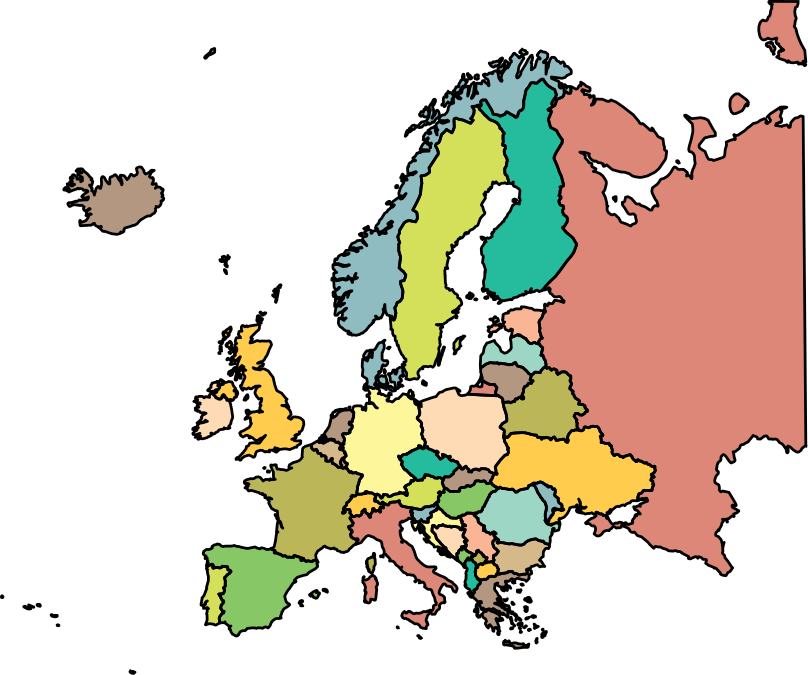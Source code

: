<?xml version="1.0"?>
<!DOCTYPE ipe SYSTEM "ipe.dtd">
<ipe version="70000" creator="pdftoipe 2017/09/19">
<ipestyle>
<layout paper="332.963 280.512" frame="332.963 280.512" origin="0 0"/>
<symbol name="bullet"><path matrix="0.04 0 0 0.04 0 0" fill="black">
18 0 0 18 0 0 e</path></symbol>
</ipestyle>
<!-- Page: 1 1 -->
<page>
<path fill="0.995987 0.858994 0.705994" fillrule="wind">
165.81 57.543 m
165.782 57.5394 l
165.772 57.5534 l
165.782 57.5743 l
165.807 57.5775 l
165.81 57.543 l
h
</path>
<path fill="1.000000 0.799988 0.301987" fillrule="wind">
118.15 92.0298 m
118.179 91.776 l
118.034 91.7208 l
117.911 91.8092 l
117.665 91.8092 l
117.434 91.7537 l
117.484 92.2066 l
117.94 92.1512 l
118.15 92.0298 l
h
</path>
<path fill="1.000000 0.799988 0.301987" fillrule="wind">
116.522 93.3586 m
116.407 93.0257 l
116.105 93.138 l
116.081 93.2255 l
116.424 93.4197 l
116.494 93.4182 l
116.522 93.3586 l
h
</path>
<path fill="1.000000 0.799988 0.301987" fillrule="wind">
110.26 118.351 m
109.593 117.64 l
109.324 117.768 l
109.094 117.701 l
109.029 117.721 l
109.161 117.977 l
109.315 118.574 l
109.591 118.81 l
109.942 119.429 l
110.218 119.601 l
110.314 119.577 l
110.375 119.519 l
110.504 118.822 l
110.325 118.576 l
110.26 118.351 l
h
</path>
<path fill="1.000000 0.799988 0.301987" fillrule="wind">
116.01 104.376 m
115.765 104.154 l
114.986 103.931 l
114.65 103.703 l
114.062 103.19 l
113.949 103.147 l
113.061 103.271 l
112.401 103.936 l
111.978 104.21 l
111.804 104.241 l
111.624 104.159 l
111.238 104.076 l
110.845 104.09 l
111.046 104.399 l
111.318 104.571 l
110.708 104.691 l
110.538 104.785 l
110.345 105.002 l
109.866 105.039 l
109.638 104.984 l
109.253 104.697 l
108.644 104.393 l
107.911 104.815 l
107.767 105 l
107.771 105.358 l
107.661 105.642 l
107.457 105.742 l
107.717 106.112 l
108.031 106.359 l
108.722 106.604 l
109.769 107.188 l
110.355 107.437 l
110.901 107.867 l
111.126 108.13 l
111.289 108.49 l
111.452 108.932 l
111.683 109.292 l
111.459 109.378 l
111.358 109.65 l
111.385 109.926 l
111.489 110.171 l
111.396 110.479 l
111.231 110.801 l
111.24 111.052 l
111.284 111.321 l
110.863 111.307 l
110.443 111.223 l
110.063 111.032 l
109.694 110.774 l
109.367 110.726 l
109.372 110.933 l
109.514 111.188 l
109.885 111.554 l
110.283 111.858 l
110.424 112.089 l
110.536 112.358 l
110.733 112.574 l
111.252 112.982 l
112.247 113.442 l
112.396 113.47 l
112.786 113.416 l
113.169 113.486 l
113.505 113.652 l
113.84 113.687 l
114.593 113.209 l
114.369 113.949 l
114.701 114.127 l
115.183 113.457 l
115.363 113.387 l
115.741 113.484 l
115.595 113.597 l
115.424 113.604 l
115.201 113.704 l
115.014 113.919 l
114.702 114.602 l
114.719 115.008 l
114.929 115.431 l
115.162 115.821 l
114.966 115.899 l
114.81 116.048 l
114.765 116.44 l
114.827 116.786 l
115.245 117.092 l
115.368 117.557 l
115.421 118.07 l
115.351 118.306 l
114.936 118.268 l
114.734 118.172 l
114.553 118.02 l
114.368 118.029 l
113.855 118.597 l
113.562 119.028 l
113.038 119.943 l
112.963 120.491 l
113.383 121.679 l
114.032 122.441 l
114.795 122.707 l
114.648 122.758 l
113.484 122.768 l
113.1 122.675 l
112.745 122.363 l
112.544 122.267 l
112.333 122.231 l
112.14 122.076 l
111.953 121.861 l
111.757 121.723 l
111.368 121.759 l
111.18 121.714 l
111.045 121.838 l
110.931 122.044 l
110.783 122.099 l
110.617 122.036 l
110.267 121.758 l
109.912 121.594 l
109.484 121.769 l
108.922 122.095 l
108.811 121.976 l
108.686 121.674 l
108.614 121.202 l
108.215 121.612 l
107.875 122.16 l
107.761 122.506 l
107.752 122.895 l
107.937 123.046 l
108.138 122.908 l
108.437 123.835 l
109.031 125.047 l
109.241 125.403 l
109.387 125.869 l
109.362 126.175 l
109.231 126.433 l
108.678 127.021 l
108.686 127.5 l
108.745 128.043 l
108.895 128.37 l
108.959 128.432 l
109.693 128.423 l
109.407 128.592 l
108.836 129.085 l
108.846 129.26 l
108.98 129.717 l
108.918 129.671 l
108.796 129.46 l
108.562 128.949 l
108.42 128.83 l
108.016 128.709 l
107.943 128.458 l
107.878 128.393 l
107.676 128.365 l
107.614 128.131 l
107.569 128.116 l
107.512 128.368 l
107.507 128.786 l
107.587 129.171 l
107.74 129.473 l
108.332 130.161 l
108.044 129.948 l
107.391 129.314 l
107.058 128.897 l
106.969 128.757 l
106.941 128.638 l
106.943 128.502 l
107.093 127.772 l
107.05 127.436 l
106.487 125.221 l
106.381 125 l
106.283 124.885 l
106.191 124.858 l
105.913 124.9 l
105.789 125.065 l
105.791 125.252 l
105.843 125.533 l
106.076 126.583 l
106.177 126.875 l
106.327 127.147 l
106.659 127.624 l
106.651 127.656 l
106.43 127.562 l
106.336 127.593 l
106.269 127.687 l
106.312 129.109 l
106.491 129.579 l
106.558 130.264 l
106.713 130.853 l
106.893 131.282 l
107.03 131.833 l
107.236 132.078 l
107.291 132.454 l
107.522 132.861 l
107.701 133.288 l
107.605 133.246 l
106.462 132.137 l
106.171 131.935 l
105.774 131.989 l
105.471 132.114 l
105.234 132.376 l
105.128 132.879 l
104.835 132.893 l
104.585 132.98 l
104.588 133.048 l
104.911 133.323 l
105.429 133.417 l
105.913 133.859 l
105.482 134.158 l
105.518 134.252 l
105.895 134.507 l
106.373 135.364 l
106.469 136.155 l
106.241 136.527 l
106.158 136.772 l
105.701 137.045 l
105.625 137.394 l
105.678 137.59 l
105.827 137.781 l
106.052 137.93 l
106.404 138.072 l
106.084 138.225 l
105.965 138.405 l
105.875 138.667 l
105.866 138.819 l
106.032 139.496 l
106.128 139.776 l
106.316 140.133 l
107.171 140.113 l
107.27 140.271 l
107.366 140.277 l
107.804 140.133 l
107.739 140.288 l
107.024 141.139 l
106.96 141.302 l
107.164 141.763 l
107.178 141.968 l
107.148 142.188 l
107.207 142.356 l
107.433 142.435 l
108.124 142.427 l
108.294 142.505 l
108.217 142.728 l
108.056 143.022 l
108.025 143.269 l
108.062 143.487 l
108.071 143.927 l
108.103 144.122 l
108.267 144.415 l
108.402 144.501 l
108.57 144.552 l
108.949 144.455 l
109.094 144.337 l
109.26 144.058 l
109.383 144.081 l
109.855 144.383 l
109.997 144.427 l
110.19 144.076 l
110.996 144.356 l
112.081 144.481 l
112.733 144.665 l
113.42 144.732 l
114.061 144.942 l
114.74 144.846 l
114.763 144.724 l
114.727 144.555 l
114.553 144.093 l
114.581 143.578 l
114.543 143.422 l
114.464 143.23 l
114.215 142.872 l
113.56 142.362 l
112.36 141.192 l
111.651 140.614 l
111.554 140.337 l
111.501 139.951 l
111.925 139.875 l
112.089 139.745 l
111.988 139.549 l
111.36 138.872 l
111.175 138.262 l
111.656 138.284 l
112.053 138.401 l
112.844 138.781 l
113.587 139.064 l
113.944 139.076 l
114.638 138.85 l
114.796 138.843 l
115.091 138.947 l
115.388 138.966 l
117.406 138.896 l
117.967 139.028 l
118.338 138.87 l
118.648 138.475 l
118.943 137.747 l
118.934 137.627 l
118.756 137.296 l
118.427 136.882 l
118.144 136.314 l
118.061 136.008 l
118.006 135.674 l
117.916 135.365 l
117.353 133.921 l
116.805 133.124 l
116.56 132.56 l
116.258 132.112 l
115.967 131.83 l
115.656 131.643 l
114.758 131.443 l
114.507 131.3 l
114.208 131.054 l
113.893 130.932 l
114.262 130.948 l
114.628 131.084 l
115.293 131.134 l
116.06 130.664 l
115.989 130.28 l
115.681 129.976 l
114.981 129.929 l
114.327 129.256 l
114.032 129.049 l
113.721 128.947 l
113.331 128.977 l
112.623 129.157 l
112.314 129.345 l
112.594 129.038 l
112.911 128.878 l
114.754 128.501 l
114.865 128.54 l
115.453 128.938 l
116.236 128.944 l
117.726 128.214 l
118.156 127.657 l
118.771 126.861 l
119.105 126.551 l
119.347 126.27 l
119.496 125.85 l
119.785 124.469 l
120.114 123.128 l
120.546 121.683 l
120.742 121.283 l
120.999 121.003 l
122.301 120.361 l
122.591 120.149 l
123.096 119.533 l
123.583 118.879 l
124.037 118.378 l
124.526 117.973 l
124.289 117.763 l
124.127 117.433 l
124.248 116.986 l
124.447 116.559 l
124.839 115.877 l
125.184 115.136 l
125.057 115.248 l
124.923 115.309 l
124.74 115.291 l
124.561 115.326 l
124.231 115.558 l
123.914 115.844 l
123.283 115.729 l
122.933 115.78 l
122.629 115.773 l
123.205 115.608 l
123.836 115.597 l
125.227 114.355 l
125.698 113.623 l
125.977 112.658 l
125.787 112.226 l
125.491 111.947 l
125.214 111.627 l
124.956 111.268 l
125.727 110.74 l
125.893 110.756 l
126.063 110.829 l
126.227 111.009 l
126.504 111.446 l
126.646 111.602 l
127.127 111.658 l
127.53 111.625 l
127.931 111.528 l
128.284 111.559 l
128.995 111.371 l
129.36 111.201 l
130.266 110.441 l
130.461 110.026 l
130.551 109.491 l
130.562 108.899 l
130.41 108.359 l
130.235 107.873 l
130.127 107.247 l
130.05 107.021 l
129.943 106.845 l
129.464 106.353 l
129.145 106.151 l
129.011 106.239 l
128.867 106.227 l
128.852 106.109 l
129.003 105.858 l
129.005 105.556 l
128.722 105.333 l
128.434 105.238 l
127.953 105.357 l
127.284 104.941 l
127.765 104.728 l
127.862 104.501 l
127.741 104.103 l
127.439 103.925 l
127.104 103.847 l
126.761 103.828 l
126.476 103.731 l
126.204 103.544 l
126.546 103.643 l
126.783 103.556 l
126.932 103.222 l
127.067 103.127 l
127.736 102.984 l
128.15 102.985 l
128.948 103.066 l
129.332 103.064 l
129.469 103.004 l
129.471 102.728 l
129.411 102.052 l
129.306 101.912 l
128.247 101.346 l
128.03 100.951 l
127.969 100.712 l
127.35 100.754 l
127.06 100.502 l
126.559 100.334 l
126.171 100.156 l
125.792 99.9313 l
125.48 99.8641 l
124.132 100.131 l
123.318 100.109 l
122.216 99.8765 l
121.932 99.9148 l
121.506 100.138 l
121.07 100.288 l
120.568 100.355 l
120.135 100.561 l
120.405 100.164 l
119.804 99.7831 l
119.527 99.7073 l
119.24 99.7192 l
118.653 99.6157 l
118.109 99.6685 l
118.191 99.3978 l
118.336 99.1621 l
118.218 99.0596 l
118.093 99.0341 l
117.057 99.2119 l
116.91 99.1783 l
116.782 99.0141 l
116.406 99.1026 l
116.039 99.3796 l
115.65 99.5655 l
115.242 99.653 l
114.917 99.6228 l
113.581 99.1861 l
113.315 98.7487 l
113.181 98.1298 l
112.988 97.5816 l
112.674 97.1603 l
112.299 97.1054 l
111.947 97.3969 l
111.277 97.7192 l
111.049 97.9371 l
110.977 97.95 l
110.902 97.8719 l
110.639 97.7735 l
110.367 97.769 l
109.948 97.6822 l
109.219 97.4202 l
108.924 97.2427 l
108.29 96.7536 l
108.161 96.6183 l
107.931 96.1263 l
107.579 96.0395 l
107.258 96.3548 l
106.891 96.4649 l
106.505 96.357 l
106.271 96.1895 l
106.162 96.3255 l
106.158 96.6056 l
106.441 96.9396 l
107.193 97.1922 l
107.854 97.849 l
108.179 98.2503 l
108.307 98.4763 l
108.466 98.6204 l
108.673 98.6749 l
108.779 98.9251 l
109.697 99.9334 l
109.772 100.165 l
109.818 100.581 l
109.894 100.981 l
110.641 101.241 l
110.998 102.086 l
111.096 102.153 l
112.138 102.308 l
112.911 102.296 l
113.678 102.13 l
114.072 102.115 l
114.467 102.172 l
114.776 102.401 l
115.306 103.228 l
115.604 103.592 l
115.946 103.922 l
116.265 104.299 l
116.784 105 l
116.433 104.759 l
116.01 104.376 l
h
</path>
<path fill="1.000000 0.799988 0.301987" fillrule="wind">
110.97 113.546 m
111.108 113.443 l
111.456 113.459 l
111.34 113.231 l
110.958 112.977 l
110.7 112.727 l
110.389 112.517 l
110.238 112.757 l
110.062 112.748 l
109.795 113.21 l
109.746 113.904 l
110.096 114.085 l
110.58 114.074 l
110.97 113.546 l
h
</path>
<path fill="1.000000 0.799988 0.301987" fillrule="wind">
116.402 148.65 m
116.029 148.642 l
116.221 149.023 l
116.446 149.118 l
116.87 149.076 l
116.794 148.905 l
116.402 148.65 l
h
</path>
<path fill="1.000000 0.799988 0.301987" fillrule="wind">
121.368 157.06 m
121.284 156.982 l
120.962 157.663 l
121.2 158.444 l
121.489 158.419 l
121.535 158.214 l
121.507 158.026 l
121.359 158.009 l
121.346 157.951 l
121.392 157.589 l
121.395 157.169 l
121.368 157.06 l
h
</path>
<path fill="1.000000 0.799988 0.301987" fillrule="wind">
120.492 157.218 m
120.56 156.747 l
120.731 156.869 l
120.988 156.418 l
121.119 156.417 l
121.335 156.596 l
121.291 156.177 l
121.067 155.018 l
121.004 154.821 l
120.961 154.47 l
120.917 154.402 l
120.851 153.694 l
120.699 153.462 l
120.572 152.908 l
120.521 152.854 l
120.335 153.067 l
120.52 153.913 l
120.597 154.407 l
120.549 154.663 l
120.444 154.894 l
120.159 154.902 l
119.921 154.795 l
119.87 154.932 l
119.862 155.116 l
119.805 155.177 l
119.487 155.164 l
119.394 155.215 l
119.332 155.384 l
119.32 155.518 l
119.607 155.624 l
119.878 155.585 l
120.273 155.853 l
120.026 156.757 l
119.699 156.842 l
119.623 156.93 l
119.686 157.084 l
119.866 157.167 l
120.142 157.628 l
120.308 157.701 l
120.513 157.688 l
120.492 157.218 l
h
</path>
<path fill="1.000000 0.799988 0.301987" fillrule="wind">
122.252 159.062 m
122.252 158.985 l
122.081 158.417 l
122.083 158.2 l
121.807 158.221 l
121.764 158.29 l
121.712 158.615 l
121.747 158.962 l
121.785 159.052 l
121.866 159.089 l
121.953 159.021 l
122.09 159.197 l
122.161 159.192 l
122.252 159.062 l
h
</path>
<path fill="1.000000 0.799988 0.301987" fillrule="wind">
114.371 145.856 m
114.183 145.771 l
113.996 145.778 l
113.704 146.145 l
113.593 146.413 l
113.614 146.59 l
113.737 146.65 l
114.018 146.562 l
114.164 146.256 l
114.183 146.057 l
114.217 145.979 l
114.392 145.9 l
114.371 145.856 l
h
</path>
<path fill="1.000000 0.799988 0.301987" fillrule="wind">
115.148 145.522 m
115.116 145.503 l
114.996 145.619 l
114.798 146.036 l
115.109 146.119 l
115.256 146.068 l
115.201 145.89 l
115.148 145.522 l
h
</path>
<path fill="1.000000 0.799988 0.301987" fillrule="wind">
114.725 147.356 m
114.682 147.198 l
114.932 147.202 l
115.295 147.068 l
115.515 147.051 l
115.698 146.884 l
115.597 146.573 l
115.488 146.486 l
115.364 146.468 l
114.932 146.779 l
114.366 146.65 l
114.253 146.69 l
114.179 146.776 l
114.148 146.883 l
114.147 147.1 l
114.117 147.165 l
113.912 146.959 l
113.822 146.983 l
113.771 147.082 l
113.749 147.286 l
113.771 147.582 l
113.892 148.004 l
114.095 148.088 l
114.399 148.039 l
114.746 147.8 l
114.851 147.653 l
114.849 147.535 l
114.725 147.356 l
h
</path>
<path fill="1.000000 0.799988 0.301987" fillrule="wind">
115.807 148.363 m
115.524 148.203 l
115.403 148.335 l
115.372 148.749 l
115.034 148.927 l
114.87 149.037 l
114.743 149.246 l
114.776 149.31 l
114.995 149.396 l
115.371 149.016 l
115.525 148.711 l
115.803 148.62 l
115.838 148.573 l
115.807 148.363 l
h
</path>
<path fill="1.000000 0.799988 0.301987" fillrule="wind">
103.022 132.252 m
102.835 132.219 l
102.821 132.303 l
103.147 132.708 l
103.357 132.774 l
103.431 132.735 l
103.278 132.5 l
103.022 132.252 l
h
</path>
<path fill="1.000000 0.799988 0.301987" fillrule="wind">
107.974 125.564 m
107.559 125.56 l
107.409 125.61 l
107.229 125.751 l
107.027 126.55 l
107.099 126.833 l
107.182 126.972 l
107.273 127.079 l
107.492 127.125 l
107.71 126.973 l
107.793 126.832 l
107.976 126.291 l
108.01 125.829 l
107.974 125.564 l
h
</path>
<path fill="1.000000 0.799988 0.301987" fillrule="wind">
105.758 130.819 m
104.445 130.489 l
103.992 130.518 l
103.951 130.68 l
104.041 130.788 l
104.416 130.893 l
104.568 131.689 l
104.001 132.056 l
103.971 132.159 l
104.016 132.334 l
104.081 132.412 l
104.425 132.598 l
104.569 132.639 l
104.687 132.614 l
104.928 132.4 l
105.201 131.95 l
105.566 131.879 l
105.814 131.689 l
105.758 130.819 l
h
</path>
<path fill="1.000000 0.799988 0.301987" fillrule="wind">
104.6 128.376 m
104.719 127.623 l
104.835 127.157 l
104.843 126.999 l
104.734 126.778 l
104.191 126.485 l
104.02 126.483 l
104.013 126.554 l
104.135 126.853 l
104.03 127.192 l
104.081 127.45 l
104.031 127.497 l
103.925 127.46 l
103.535 127.051 l
103.406 127.01 l
103.391 127.093 l
103.488 127.429 l
103.5 127.659 l
103.557 127.8 l
103.663 127.93 l
103.789 128.028 l
103.891 128.042 l
103.999 127.941 l
104.314 128.223 l
104.6 128.376 l
h
</path>
<path fill="1.000000 0.799988 0.301987" fillrule="wind">
105.124 127.696 m
105.055 127.633 l
104.888 127.65 l
104.826 127.744 l
104.792 127.889 l
104.788 128.156 l
104.889 128.347 l
105.316 128.635 l
105.123 128.738 l
105.115 128.81 l
105.226 129.05 l
105.686 129.425 l
105.809 129.493 l
105.931 129.482 l
105.694 128.817 l
105.124 127.696 l
h
</path>
<path fill="1.000000 0.799988 0.301987" fillrule="wind">
104.37 143.136 m
103.951 142.044 l
103.787 142.017 l
103.643 141.746 l
103.197 141.446 l
103.586 141.44 l
103.696 141.34 l
103.699 141.125 l
103.624 141.001 l
103.12 140.505 l
102.773 140.317 l
102.399 139.8 l
102.211 139.794 l
102.024 139.466 l
101.871 139.322 l
101.784 139.322 l
101.685 139.394 l
101.454 139.715 l
101.874 140.031 l
101.913 140.209 l
102.201 140.394 l
102.177 140.452 l
101.72 140.713 l
101.541 140.888 l
101.558 140.98 l
101.777 141.182 l
101.673 141.209 l
101.603 141.318 l
101.475 141.36 l
101.437 141.461 l
101.414 141.729 l
101.448 142.003 l
101.581 142.124 l
101.635 142.253 l
101.689 142.293 l
101.895 142.224 l
102.104 142.005 l
102.348 142.089 l
102.631 142.048 l
102.636 142.099 l
102.429 142.638 l
102.466 142.749 l
102.578 142.875 l
103.231 143.26 l
104.046 143.911 l
104.243 144.013 l
104.302 143.924 l
104.385 143.587 l
104.37 143.136 l
h
</path>
<path fill="1.000000 0.799988 0.301987" fillrule="wind">
104.105 134.532 m
104.008 134.454 l
103.884 134.469 l
103.761 134.569 l
103.599 134.853 l
103.963 135.05 l
104.108 134.934 l
104.164 134.802 l
104.166 134.656 l
104.105 134.532 l
h
</path>
<path fill="1.000000 0.799988 0.301987" fillrule="wind">
104.548 137.816 m
104.544 137.546 l
104.485 137.228 l
104.561 136.891 l
104.578 136.651 l
104.717 136.575 l
104.802 136.464 l
105.42 136.34 l
105.994 136.375 l
106.105 136.276 l
106.118 136.119 l
106.027 135.947 l
105.7 135.632 l
105.31 135.123 l
105.193 135.018 l
105.067 135.013 l
104.977 135.059 l
104.912 135.963 l
104.489 135.848 l
104.148 135.861 l
103.962 135.971 l
103.831 136.184 l
103.567 136.732 l
102.799 136.948 l
102.582 137.25 l
102.516 137.433 l
102.544 137.534 l
102.704 137.76 l
102.904 137.679 l
103.028 137.728 l
103.103 137.829 l
103.102 137.912 l
102.997 138.109 l
102.992 138.17 l
103.778 138.419 l
103.846 138.809 l
104.017 138.841 l
104.211 138.713 l
104.478 138.308 l
104.548 137.816 l
h
</path>
<path fill="1.000000 0.799988 0.301987" fillrule="wind">
101.051 138.909 m
101.423 138.562 l
101.127 137.99 l
100.672 137.992 l
100.032 138.411 l
100.029 138.496 l
100.082 138.622 l
100.178 138.722 l
100.278 138.745 l
100.437 138.677 l
100.658 138.787 l
100.835 138.752 l
101.051 138.909 l
h
</path>
<path fill="1.000000 0.799988 0.301987" fillrule="wind">
100.905 135.442 m
100.766 135.409 l
100.584 135.441 l
100.471 135.535 l
100.358 135.908 l
100.336 136.134 l
100.387 136.555 l
100.375 137.059 l
100.752 137.074 l
100.848 137.002 l
100.913 135.509 l
100.905 135.442 l
h
</path>
<path fill="1.000000 0.799988 0.301987" fillrule="wind">
100.355 134.536 m
100.065 134.453 l
99.9573 134.501 l
99.9389 134.578 l
100.005 134.786 l
100.227 134.859 l
100.388 134.746 l
100.414 134.644 l
100.355 134.536 l
h
</path>
<path fill="1.000000 0.799988 0.301987" fillrule="wind">
104.307 117.809 m
104.024 117.843 l
103.826 117.744 l
103.698 117.651 l
103.574 117.668 l
103.218 117.633 l
102.883 117.64 l
102.836 117.787 l
102.893 118.228 l
102.818 118.348 l
102.498 118.409 l
102.38 118.514 l
102.196 118.82 l
102.16 118.963 l
102.133 119.161 l
101.939 119.416 l
101.703 119.599 l
101.565 119.607 l
101.289 119.309 l
101.061 119.007 l
101.142 118.855 l
101.216 118.656 l
101.092 118.513 l
100.718 118.186 l
100.659 118.06 l
100.558 117.991 l
100.379 118.081 l
99.9341 118.061 l
99.7293 118.118 l
99.4913 118.359 l
98.9105 118.52 l
98.8131 118.905 l
98.7011 118.977 l
98.0425 119.641 l
97.9549 119.863 l
98.0402 119.996 l
98.2862 120.197 l
99.112 120.53 l
99.2419 120.665 l
99.2687 120.783 l
99.0263 120.919 l
98.8077 121.069 l
98.7331 121.167 l
98.727 121.253 l
98.8511 121.364 l
99.1006 121.372 l
99.2976 121.322 l
99.4543 121.422 l
99.7297 121.522 l
99.9144 121.649 l
100.073 121.977 l
100.241 122.272 l
100.259 122.433 l
100.406 122.995 l
100.486 123.135 l
101.008 123.504 l
101.14 123.302 l
101.397 123.253 l
101.627 123.439 l
101.903 124.025 l
102.095 124.062 l
102.306 124.014 l
102.722 124.088 l
103.459 124.362 l
103.788 124.367 l
104.253 124.223 l
104.6 124.226 l
104.907 123.806 l
105.072 123.146 l
105.457 122.496 l
105.959 121.932 l
105.979 121.587 l
105.799 121.402 l
105.424 121.173 l
105.425 120.928 l
105.673 121.052 l
105.887 121.109 l
106.402 121.054 l
106.581 120.805 l
106.706 120.433 l
106.771 120.128 l
106.727 119.796 l
106.588 119.901 l
106.448 120.198 l
106.291 120.335 l
106.11 120.408 l
106.192 120.001 l
106.159 119.458 l
106.239 119.406 l
106.483 119.397 l
106.322 118.842 l
105.988 118.692 l
105.598 118.635 l
105.504 118.439 l
105.434 118.187 l
105.231 117.811 l
104.963 117.599 l
104.631 117.642 l
104.307 117.809 l
h
</path>
<path fill="1.000000 0.799988 0.301987" fillrule="wind">
121.292 99.486 m
121.015 99.3069 l
120.928 99.0971 l
120.861 99.0141 l
120.679 98.9602 l
120.498 98.9587 l
119.809 99.3798 l
119.65 99.3608 l
119.808 99.5539 l
120.236 99.7108 l
120.477 99.9184 l
121.032 99.7169 l
121.292 99.486 l
h
</path>
<path fill="1.000000 0.799988 0.301987" fillrule="wind">
250.778 81.4843 m
250.659 81.4301 l
249.506 81.5056 l
249.284 81.4812 l
248.566 81.4028 l
247.895 80.6432 l
247.495 80.6453 l
246.931 80.4476 l
246.551 80.2021 l
246.098 79.6708 l
245.748 79.9092 l
245.32 79.9024 l
244.902 79.7579 l
244.399 79.4035 l
244.12 79.3408 l
243.56 79.4428 l
242.908 79.2394 l
241.501 78.0797 l
241.028 77.2357 l
240.855 77.0709 l
240.618 76.8655 l
240.364 76.7618 l
240.23 76.7713 l
240.9 77.3699 l
241.105 77.5948 l
241.141 77.7608 l
241.144 78.0288 l
240.941 78.362 l
240.393 77.5365 l
240.081 77.417 l
239.686 77.1692 l
239.667 76.6177 l
239.711 76.2096 l
239.874 75.6968 l
240.187 75.0113 l
240.005 74.9892 l
239.521 75.2815 l
239.503 75.7605 l
239.149 76.1604 l
238.61 76.1604 l
238.368 76.107 l
238.052 76.5609 l
237.624 76.748 l
237.308 76.6945 l
236.973 76.7747 l
236.248 77.2565 l
235.764 77.3101 l
235.746 76.962 l
235.547 76.725 l
235.233 76.6427 l
235.006 76.5421 l
234.457 76.8646 l
234.255 77.1019 l
233.397 76.8555 l
232.919 76.8921 l
231.864 76.6656 l
231.38 76.8868 l
230.41 77.5068 l
230.046 77.6317 l
229.736 77.6052 l
229.567 77.8096 l
229.774 77.9119 l
230.015 77.9239 l
230.265 77.9988 l
230.335 78.1072 l
230.32 78.3113 l
229.817 78.4661 l
229.348 78.5106 l
229.051 78.6942 l
228.825 78.9046 l
229.356 78.9079 l
229.89 78.7488 l
230.725 78.69 l
231.483 78.5257 l
231.673 78.7301 l
232.114 79.0848 l
232.198 79.1978 l
231.459 78.955 l
230.712 79.1098 l
230.438 79.3263 l
230.207 79.6439 l
230.111 80.0064 l
230.174 80.3448 l
230.093 80.9565 l
229.846 81.502 l
229.759 81.802 l
229.498 82.0709 l
229.755 81.4629 l
229.85 81.059 l
230.004 80.6876 l
229.968 79.7055 l
229.873 79.3612 l
229.566 79.2745 l
229.162 79.3261 l
228.75 79.4329 l
228.853 79.9724 l
228.634 79.7858 l
228.324 79.2609 l
228.052 79.1829 l
227.447 79.2401 l
226.324 78.8937 l
226.247 78.5167 l
226.078 78.0074 l
225.915 77.7114 l
225.864 77.533 l
225.385 76.7683 l
225.324 76.6961 l
224.421 75.6398 l
224.306 75.5606 l
223.721 75.3154 l
223.375 75.1008 l
223.11 75.0052 l
222.661 75.1116 l
222.474 74.9599 l
222.386 74.772 l
222.384 74.3842 l
222.612 74.1057 l
222.799 73.1815 l
222.73 72.7919 l
222.552 73.0441 l
222.274 73.31 l
221.733 73.5387 l
221.14 73.4604 l
220.493 73.0752 l
220.054 72.9322 l
219.824 73.0309 l
219.683 73.0252 l
219.633 72.9148 l
219.644 72.8245 l
219.715 72.7546 l
219.705 72.7035 l
219.614 72.6716 l
218.594 72.9426 l
218.153 73.1993 l
217.807 73.6828 l
217.979 73.8395 l
218.129 73.9084 l
218.66 73.9486 l
218.751 73.9981 l
218.76 74.1098 l
218.8 74.2547 l
218.786 74.4679 l
218.727 74.6932 l
218.96 75.0226 l
219.307 75.2961 l
219.51 75.5703 l
219.542 75.9723 l
219.907 76.1685 l
220.23 76.5058 l
220.31 76.8738 l
220.423 77.1054 l
220.217 77.6373 l
220.174 77.9886 l
220.163 78.2833 l
220.266 78.4472 l
220.567 78.6311 l
220.885 78.7738 l
221.017 78.7598 l
221.065 78.6691 l
221.077 78.07 l
221.141 78.0586 l
221.242 78.1332 l
221.408 78.4859 l
221.522 78.3832 l
221.698 78.3443 l
221.829 78.4351 l
221.915 78.4246 l
222.021 78.3336 l
222.232 78.2054 l
222.43 78.1628 l
222.593 78.2482 l
222.733 78.4007 l
222.881 78.3485 l
223.165 77.9328 l
223.297 77.9788 l
223.949 78.0628 l
224.054 78.1758 l
224.131 78.2784 l
223.45 78.8309 l
223.484 79.2427 l
223.51 79.7158 l
223.429 79.997 l
223.296 80.2202 l
222.775 80.4797 l
222.373 80.7487 l
222.288 80.8699 l
222.277 81.0275 l
222.26 81.2723 l
222.1 81.4827 l
222.087 81.6609 l
222.189 81.9389 l
222.213 82.2354 l
222.18 82.3524 l
222.086 82.448 l
221.905 82.4572 l
221.667 82.6288 l
221.503 82.8602 l
221.064 83.1941 l
220.929 83.2484 l
220.847 83.4139 l
220.808 83.6118 l
220.9 83.8576 l
221.016 84.2366 l
221.097 84.5928 l
221.099 84.8052 l
221.045 85.3311 l
220.816 85.7339 l
220.709 85.7874 l
220.524 85.674 l
220.315 85.5791 l
220.149 85.668 l
219.96 85.8866 l
219.657 86.496 l
219.09 86.6181 l
218.855 86.6472 l
218.633 86.353 l
218.563 86.4424 l
218.501 86.6304 l
218.384 86.7055 l
218.229 86.6184 l
218.184 86.7021 l
218.251 86.9565 l
218.066 87.0825 l
217.63 87.0796 l
217.398 87.1736 l
217.37 87.3651 l
217.233 87.491 l
216.985 87.5516 l
216.746 87.7083 l
216.513 87.9609 l
216.165 88.1256 l
215.701 88.2018 l
215.663 88.2292 l
215.62 88.2655 l
215.321 88.0937 l
215.141 87.9577 l
214.92 88.0424 l
214.563 87.739 l
213.838 87.7233 l
213.482 87.7414 l
213.306 87.8168 l
212.624 87.3569 l
212.554 87.1876 l
212.4 87.1314 l
211.971 87.0401 l
211.521 86.9108 l
211.426 86.4647 l
211.292 86.2243 l
211.05 85.8713 l
210.212 85.7488 l
209.489 85.5765 l
208.747 85.4702 l
207.776 85.0406 l
207.46 84.662 l
207.148 84.5566 l
206.865 84.5255 l
206.682 84.736 l
206.066 85.3022 l
205.829 85.5696 l
205.516 85.6484 l
205.176 85.6038 l
204.85 85.4721 l
204.506 85.447 l
204.117 85.6369 l
204.076 85.6184 l
203.926 85.5928 l
202.961 85.8226 l
202.872 85.8607 l
202.829 85.8703 l
202.696 85.8876 l
201.969 85.8588 l
201.292 86.3235 l
201.083 86.3376 l
200.923 86.1493 l
200.804 85.9401 l
200.337 85.7325 l
200.217 85.6491 l
200.149 85.7131 l
200.118 85.8936 l
200.153 86.0531 l
200.084 86.2043 l
199.906 86.3761 l
199.863 86.447 l
199.64 86.4342 l
199.579 86.4174 l
199.557 86.4212 l
199.247 86.5672 l
199.042 86.9187 l
198.724 87.1059 l
198.482 87.1688 l
198.371 87.3197 l
198.3 87.5207 l
198.224 87.6726 l
198.215 87.6868 l
198.164 87.9169 l
198.089 87.9406 l
198.076 87.9468 l
197.762 87.9067 l
197.798 88.7159 l
198.3 89.2994 l
198.424 89.5945 l
198.611 90.2354 l
198.751 90.5357 l
198.92 90.7846 l
199.055 91.0258 l
199.103 91.233 l
199.239 91.2555 l
199.639 91.0686 l
199.997 90.9724 l
200.095 91.0635 l
200.136 91.183 l
200.12 91.2759 l
199.833 91.5519 l
199.653 91.7276 l
199.642 91.8359 l
199.707 92.0787 l
199.742 92.3517 l
199.7 92.6475 l
199.505 93.3038 l
199.468 93.5838 l
199.655 93.9244 l
200.263 94.7377 l
200.466 95.0438 l
200.743 95.4145 l
201.495 96.303 l
201.971 96.8213 l
202.292 97.1084 l
202.763 97.6085 l
202.97 97.8676 l
203.83 98.0363 l
203.937 98.2788 l
204.094 98.5444 l
204.217 98.6583 l
204.232 99.1064 l
204.073 99.655 l
203.944 99.8491 l
203.849 99.9813 l
203.911 100.105 l
204.006 100.14 l
204.123 100.158 l
204.269 100.29 l
204.236 100.435 l
203.873 100.788 l
203.716 101.06 l
203.47 101.759 l
202.971 102.488 l
202.814 102.724 l
202.792 102.947 l
202.864 103.171 l
202.796 103.456 l
202.619 103.82 l
202.647 103.859 l
202.63 104.31 l
202.755 104.407 l
202.954 104.473 l
203.234 104.451 l
203.473 104.381 l
203.759 104.175 l
203.849 104.208 l
204.338 104.596 l
204.843 105.181 l
204.987 105.519 l
205.113 105.674 l
205.553 105.757 l
205.935 105.791 l
206.179 105.785 l
206.776 105.843 l
207.13 105.907 l
207.437 106.01 l
208.097 106.049 l
209.13 105.979 l
209.807 105.974 l
210.267 105.919 l
211.394 105.608 l
211.813 105.551 l
212.008 105.386 l
212.382 105.325 l
213.063 105.159 l
213.654 105.071 l
214.054 105.107 l
214.278 105.06 l
214.7 104.326 l
214.786 104.24 l
214.956 104.223 l
215.301 104.286 l
215.792 104.263 l
216.083 104.108 l
216.041 103.672 l
216.117 103.609 l
216.253 103.633 l
216.41 103.879 l
216.542 104.135 l
216.64 104.214 l
217.142 104.041 l
217.371 104.069 l
217.582 104.263 l
217.712 104.296 l
218.067 104.158 l
218.506 104.062 l
218.86 104.055 l
219.081 103.95 l
219.241 103.496 l
219.382 103.403 l
219.517 103.374 l
219.721 103.78 l
219.907 103.938 l
220.164 104.054 l
220.329 104.105 l
220.446 104.248 l
220.603 104.389 l
220.739 104.4 l
220.85 104.346 l
220.977 104.151 l
221.162 103.71 l
221.388 103.266 l
221.545 103.106 l
221.951 103.242 l
222.226 103.38 l
222.73 103.406 l
223.398 103.504 l
223.909 103.63 l
224.229 103.608 l
224.423 103.468 l
224.718 103.196 l
224.798 102.806 l
225.181 102.536 l
225.494 102.487 l
225.601 102.768 l
225.784 102.963 l
225.716 103.231 l
225.685 103.573 l
225.548 103.892 l
225.456 104.235 l
225.624 104.725 l
225.807 105.156 l
225.899 105.39 l
226.189 105.822 l
226.487 106.13 l
226.932 106.628 l
227.257 106.792 l
227.551 106.717 l
227.714 106.649 l
228.136 106.944 l
228.887 106.959 l
229.512 106.921 l
229.575 106.912 l
229.882 106.76 l
230.206 106.63 l
230.429 106.621 l
230.695 106.651 l
231.007 106.824 l
231.224 106.99 l
231.489 107.839 l
231.582 107.961 l
231.728 108.027 l
231.966 108.034 l
232.42 107.876 l
232.951 107.734 l
233.258 107.754 l
234.078 108.206 l
234.535 108.277 l
235.078 108.17 l
235.611 108.164 l
236.012 108.229 l
236.288 108.072 l
236.628 107.728 l
236.936 107.215 l
237.258 106.272 l
238.197 105.211 l
238.213 105.004 l
238.135 104.871 l
237.674 104.743 l
237.284 104.673 l
237.266 104.492 l
237.369 104.296 l
237.547 104.01 l
237.575 103.641 l
237.566 103.303 l
237.643 103.004 l
237.792 102.883 l
237.81 102.733 l
237.638 102.55 l
237.59 102.437 l
237.657 102.376 l
238.504 102.341 l
238.918 102.162 l
239.233 102 l
239.392 101.985 l
239.748 102.089 l
240.149 102.155 l
240.393 102.164 l
240.487 102.045 l
240.562 101.731 l
240.703 101.418 l
240.835 101.328 l
241.069 101.343 l
241.21 101.328 l
241.285 101.209 l
241.201 101.03 l
241.219 100.837 l
241.323 100.599 l
241.445 100.051 l
241.558 99.8877 l
241.633 99.6804 l
241.633 99.4436 l
241.539 99.237 l
241.473 99.0748 l
241.539 98.706 l
241.792 98.2936 l
241.98 98.1908 l
242.13 97.8233 l
242.403 97.7061 l
242.806 98.0142 l
243.116 98.1759 l
243.504 98.086 l
243.862 98.0285 l
244.103 97.8185 l
244.28 97.5298 l
244.487 97.3687 l
244.694 97.4529 l
245.126 97.3687 l
245.323 97.1342 l
245.52 97.0025 l
245.774 97.1927 l
245.98 97.4273 l
246.737 97.6729 l
247.207 97.7345 l
247.339 97.7828 l
247.615 97.9585 l
247.906 98.0754 l
248.169 98.0436 l
248.427 97.6789 l
248.694 97.4273 l
248.769 97.0319 l
249.096 96.4887 l
249.907 95.7472 l
250.226 95.5215 l
250.442 95.5613 l
250.555 95.6204 l
250.607 95.6978 l
250.656 96.06 l
250.759 96.1935 l
250.924 96.198 l
251.558 95.7464 l
251.891 95.698 l
252.206 95.6893 l
252.631 95.3393 l
253.098 95.0353 l
253.459 95.0032 l
253.747 95.1222 l
253.944 95.1946 l
254.066 95.0786 l
254.179 94.8174 l
254.366 94.6144 l
254.582 94.5566 l
254.893 94.5432 l
255.433 94.1502 l
255.941 93.7511 l
256.258 93.7291 l
256.527 93.8462 l
256.765 93.8764 l
256.93 93.7756 l
256.977 93.6024 l
256.855 93.3715 l
256.855 93.04 l
257.08 92.7234 l
257.087 92.4125 l
257.023 92.132 l
256.895 91.874 l
256.586 91.5198 l
256.301 91.1896 l
255.871 91.0518 l
255.631 90.9081 l
255.694 90.666 l
255.851 90.4402 l
256.215 90.2579 l
256.628 90.1251 l
256.676 89.9786 l
256.613 89.9052 l
256.348 89.8372 l
255.981 89.9069 l
255.859 89.779 l
255.69 89.566 l
255.578 89.183 l
255.493 88.8287 l
255.891 88.7327 l
256.122 88.5882 l
256.194 88.2977 l
256.277 87.9749 l
256.301 87.6846 l
256.169 87.5436 l
256.161 87.3996 l
256.223 87.3286 l
256.394 87.2966 l
256.525 87.2322 l
256.536 87.0794 l
256.285 86.7363 l
256.051 86.0814 l
255.925 85.7334 l
255.935 85.3562 l
255.794 85.1469 l
255.538 85.1292 l
254.657 85.0927 l
253.89 85.1106 l
253.558 85.1649 l
253.039 85.1974 l
252.782 85.1087 l
252.441 84.5077 l
252.183 84.2724 l
251.755 84.0601 l
251.287 83.9994 l
251.019 83.752 l
250.924 83.3645 l
250.917 83.0214 l
250.873 82.8502 l
250.771 82.7003 l
250.735 82.5938 l
250.757 82.4761 l
250.866 82.4333 l
250.997 82.3799 l
250.997 82.2945 l
250.946 82.1876 l
250.8 82.0704 l
250.735 81.8891 l
250.75 81.6975 l
250.778 81.4843 l
h
</path>
<path fill="1.000000 0.799988 0.301987" fillrule="wind">
230.332 77.2357 m
230.787 77.0021 l
230.323 77.0644 l
229.304 77.2839 l
228.854 77.4915 l
228.739 77.7237 l
228.673 78.0404 l
228.924 77.7074 l
229.1 77.5618 l
230.332 77.2357 l
h
</path>
<path fill="1.000000 0.799988 0.301987" fillrule="wind">
156.2 83.5818 m
156.3 83.5181 l
156.536 83.3037 l
156.481 82.9382 l
156.212 82.3512 l
156.069 81.8766 l
156.053 81.5136 l
156.08 81.3434 l
156.129 81.3458 l
156.386 81.3199 l
156.516 81.3204 l
156.929 81.2222 l
157.259 81.0788 l
157.323 80.9276 l
157.366 80.7432 l
157.759 80.4914 l
158.209 80.3288 l
158.362 80.3809 l
158.921 80.9699 l
159.137 80.8718 l
159.268 80.5591 l
159.262 80.3933 l
159.108 79.7689 l
159.081 79.4343 l
159.214 79.2133 l
159.228 79.0411 l
159.189 78.8843 l
158.966 78.8701 l
158.667 78.955 l
158.414 79.224 l
158.223 79.1918 l
158.056 79.1226 l
157.971 78.8687 l
157.895 78.5651 l
157.92 78.3967 l
158.039 78.2673 l
158.131 77.9914 l
158.197 77.6352 l
158.248 77.4713 l
158.192 77.3987 l
158.035 77.35 l
157.904 77.398 l
157.676 77.824 l
157.569 77.9865 l
157.388 78.0148 l
157.07 77.9114 l
156.581 77.6728 l
156.383 77.6737 l
156.216 77.7218 l
156.059 77.9244 l
155.925 78.3152 l
155.882 78.5609 l
155.789 78.553 l
155.476 78.6241 l
155.33 78.5269 l
155.329 78.1267 l
155.3 77.6294 l
155.143 77.3085 l
154.707 76.7544 l
154.546 76.5129 l
154.483 76.3398 l
154.469 76.1895 l
154.536 75.9296 l
154.627 75.6816 l
154.551 75.5406 l
154.32 75.4666 l
154.157 75.6173 l
154.094 75.8851 l
153.741 76.2514 l
153.902 76.5582 l
153.875 76.6346 l
153.292 76.794 l
153.04 77.0264 l
152.687 77.4351 l
152.622 77.6108 l
152.636 78.1816 l
152.616 78.3203 l
152.569 78.3879 l
152.398 78.3834 l
152.16 78.1846 l
151.941 77.8884 l
151.492 77.5546 l
151.445 77.4832 l
151.596 77.1583 l
151.589 77.0318 l
151.223 76.515 l
151.154 76.3447 l
150.689 76.021 l
150.477 75.8999 l
149.833 76.138 l
149.655 76.1662 l
149.368 76.0067 l
148.961 75.8551 l
148.305 75.7044 l
148.064 75.8148 l
147.949 75.9186 l
147.893 76.0748 l
147.727 76.3505 l
147.541 76.5143 l
147.412 76.6926 l
147.239 76.8882 l
147.128 77.0517 l
147.276 77.5744 l
147.168 77.7587 l
147.113 78.0216 l
147.142 78.2 l
147.082 78.2435 l
146.489 78.3464 l
145.997 78.3138 l
145.644 78.1383 l
145.357 77.8475 l
145.322 77.7848 l
145.34 77.7325 l
145.483 77.4653 l
145.241 77.1842 l
144.869 76.9657 l
144.605 76.9435 l
144.489 76.9857 l
144.484 77.2869 l
144.702 77.398 l
144.899 77.5943 l
144.965 77.8714 l
144.99 78.0665 l
144.782 78.3026 l
144.807 78.4475 l
144.936 78.722 l
145.011 78.9653 l
145.113 79.1759 l
145.523 79.5206 l
145.935 79.8675 l
145.997 80.2364 l
146.029 80.6864 l
146.087 80.7945 l
146.643 81.0642 l
146.782 81.1711 l
146.852 81.3241 l
147.289 81.8308 l
147.722 82.334 l
147.809 82.5029 l
147.882 82.602 l
147.882 82.6842 l
147.827 82.7477 l
147.621 82.7898 l
147.551 82.95 l
147.775 83.2365 l
148.056 83.4122 l
148.328 83.4146 l
148.438 83.3338 l
148.432 83.2389 l
148.549 83.1369 l
148.756 83.1032 l
149.011 83.1388 l
149.264 83.246 l
149.42 83.5013 l
149.511 83.6945 l
149.909 83.9154 l
150.181 83.8041 l
150.936 83.7748 l
151.485 83.8348 l
151.83 83.9847 l
152.257 83.9847 l
152.543 83.9002 l
152.594 83.9126 l
152.673 83.9323 l
152.751 84.0128 l
153.021 84.068 l
153.057 84.1351 l
153.046 84.204 l
152.997 84.2392 l
152.665 84.2035 l
152.539 84.2566 l
152.506 84.3791 l
152.613 84.5919 l
152.857 84.7656 l
153.064 84.8083 l
153.213 84.7618 l
153.577 84.439 l
153.664 84.4292 l
153.715 84.4871 l
153.791 84.5196 l
153.916 84.4564 l
154.057 84.2566 l
154.081 84.2259 l
154.893 84.2957 l
155.075 84.2957 l
155.627 83.9456 l
156.2 83.5818 l
h
</path>
<path fill="0.830994 0.877991 0.352997" fillrule="wind">
187.69 139.852 m
187.417 139.705 l
187.257 139.27 l
187.036 139.196 l
186.824 139.052 l
186.748 137.682 l
187.134 137.164 l
186.922 137.091 l
186.729 136.937 l
186.59 136.708 l
186.448 136.216 l
185.916 135.937 l
185.715 135.732 l
185.418 135.275 l
185.263 134.613 l
184.962 134.332 l
184.624 134.265 l
184.822 134.806 l
185.082 135.248 l
184.832 135.551 l
184.682 136.027 l
184.488 136.393 l
184.642 136.802 l
184.566 137.474 l
184.591 138.133 l
184.817 138.466 l
185.075 138.737 l
185.477 139.364 l
185.913 139.819 l
186.521 140.024 l
186.795 139.835 l
186.914 140.25 l
187.11 140.344 l
187.294 140.248 l
187.69 139.852 l
h
</path>
<path fill="0.830994 0.877991 0.352997" fillrule="wind">
179.29 130.499 m
179.121 130.201 l
178.971 130.222 l
178.871 130.62 l
178.847 131.647 l
178.907 132.156 l
179.626 134.002 l
179.947 134.153 l
180.399 135.293 l
180.52 135.802 l
180.716 136.261 l
180.832 136.672 l
180.928 136.839 l
181.139 136.761 l
181.233 136.685 l
181.011 136.445 l
181.037 136.134 l
181.021 136.005 l
180.461 134.655 l
180.312 133.783 l
180.113 133.571 l
179.29 130.499 l
h
</path>
<path fill="0.830994 0.877991 0.352997" fillrule="wind">
162.346 147.4 m
162.617 146.589 l
162.858 146.484 l
163.185 146.695 l
163.414 147.286 l
163.544 148.176 l
163.697 149.027 l
163.516 149.941 l
163.323 150.746 l
163.31 150.984 l
163.816 151.667 l
163.971 152.224 l
164.138 152.755 l
164.324 152.937 l
164.599 152.978 l
164.92 153.078 l
165.325 153.435 l
165.688 153.915 l
165.965 154.355 l
166.059 155.229 l
166.063 155.669 l
166.185 155.997 l
166.303 156.638 l
166.188 157.272 l
165.83 158.238 l
165.399 159.604 l
165.332 160.353 l
165.528 160.493 l
165.904 160.617 l
166.614 160.653 l
166.69 160.742 l
166.762 161.071 l
166.922 161.519 l
167.092 161.846 l
167.209 162.315 l
167.266 162.74 l
166.859 163.382 l
166.327 164.042 l
165.967 164.261 l
165.325 164.818 l
164.874 165.285 l
165.133 167.072 l
165.325 168.411 l
165.356 168.738 l
165.363 169.246 l
164.74 171.425 l
164.764 171.912 l
164.823 172.352 l
164.757 173.105 l
164.72 173.78 l
164.827 173.986 l
165.081 174.368 l
164.839 174.963 l
164.819 175.011 l
164.362 176.489 l
165.061 177.963 l
164.94 178.73 l
165.358 179.287 l
166.118 180.571 l
166.546 181.296 l
166.637 181.423 l
166.976 181.742 l
167.618 182.122 l
168.33 182.307 l
168.646 182.305 l
169.87 182.048 l
170.825 181.848 l
170.964 182.048 l
171.164 182.461 l
171.421 183.05 l
171.443 183.706 l
171.351 184.675 l
171.211 185.256 l
170.538 185.635 l
169.802 186.156 l
170.707 187.814 l
171.335 188.972 l
172.117 190.726 l
172.36 191.461 l
172.537 191.753 l
172.767 194.489 l
172.919 195.261 l
173.047 195.665 l
173.049 196.081 l
172.966 196.784 l
172.746 198.382 l
173.981 198.58 l
174.384 198.693 l
174.757 198.885 l
175.488 199.383 l
175.847 199.824 l
175.646 201.336 l
176.088 201.851 l
177.166 203.652 l
178.332 205.393 l
178.878 206.055 l
178.935 206.38 l
178.98 206.903 l
178.737 207.726 l
178.476 208.239 l
177.968 209.212 l
178.186 209.894 l
178.561 210.027 l
179.055 210.295 l
179.441 210.881 l
179.478 210.957 l
180.131 213.278 l
181.407 214.464 l
181.915 215.113 l
182.706 214.625 l
183.867 213.89 l
184.383 214.972 l
184.553 215.375 l
184.724 215.97 l
184.655 217.003 l
184.626 218.353 l
184.677 218.898 l
185.14 219.141 l
185.389 219.204 l
186.679 218.643 l
187.003 218.653 l
187.611 218.577 l
188.291 218.331 l
189.716 217.678 l
190.306 217.409 l
190.635 217.356 l
190.919 217.66 l
191.525 218.441 l
190.632 219.021 l
191.22 219.609 l
191.525 220.205 l
191.787 220.939 l
191.882 221.801 l
191.845 222.266 l
191.665 222.584 l
191.119 223.379 l
192.356 223.493 l
192.785 223.526 l
193.685 223.001 l
193.724 222.888 l
193.731 222.615 l
193.762 222.333 l
194.635 221.619 l
194.887 221.242 l
195.423 220.671 l
195.565 220.363 l
196.061 220.004 l
196.417 219.62 l
196.833 219.31 l
197.319 218.828 l
197.97 218.445 l
198.521 218.32 l
199.906 217.666 l
200.143 217.454 l
200.543 217 l
200.946 216.476 l
201.225 215.403 l
201.674 215.347 l
201.795 214.98 l
202.187 214.351 l
202.73 213.798 l
202.71 213.612 l
202.278 213.104 l
202.232 212.418 l
202.273 211.545 l
202.408 210.836 l
202.394 210.629 l
202.287 210.385 l
202.158 210.003 l
202.112 209.671 l
202.123 209.508 l
202.167 209.419 l
202.394 209.413 l
202.802 209.334 l
203.042 209.187 l
203.178 208.38 l
203.132 208.225 l
202.788 207.861 l
202.688 207.573 l
202.678 207.149 l
202.738 206.685 l
202.857 206.166 l
203.126 205.613 l
203.489 205.036 l
203.728 204.564 l
203.841 204.233 l
203.883 204.001 l
203.719 203.71 l
203.571 203.136 l
203.544 202.48 l
203.477 202.054 l
203.157 201.469 l
202.935 201.261 l
202.872 200.953 l
202.845 200.437 l
202.91 199.81 l
202.932 199.387 l
203 199.083 l
203.101 198.885 l
203.615 198.536 l
203.902 197.821 l
204.082 197.25 l
204.433 195.762 l
203.559 195.576 l
202.903 195.948 l
202.576 195.762 l
202.003 195.754 l
201.353 195.608 l
201.133 195.317 l
200.961 195.201 l
200.358 195.611 l
199.788 196.29 l
199.372 195.772 l
199.103 195.674 l
198.861 196.142 l
198.649 196.219 l
198.535 196.062 l
198.435 195.648 l
198.275 195.323 l
198.234 195.118 l
198.206 194.291 l
198.165 194.099 l
197.611 194.206 l
197.645 193.99 l
197.765 193.881 l
197.814 193.744 l
197.613 193.563 l
197.064 193.581 l
197.008 193.39 l
197.162 193.088 l
197.042 192.825 l
196.93 192.721 l
196.275 192.557 l
195.895 192.595 l
195.786 192.425 l
195.756 192.204 l
195.828 191.987 l
195.995 191.872 l
196.05 191.734 l
196.039 191.437 l
195.899 191.383 l
195.504 191.906 l
195.383 191.879 l
195.474 191.607 l
195.7 191.311 l
195.831 191.01 l
195.945 190.647 l
195.923 190.373 l
195.431 189.49 l
194.999 188.934 l
194.676 188.434 l
194.486 187.906 l
194.706 187.64 l
194.951 187.257 l
195.124 186.523 l
195.329 185.871 l
195.744 185.249 l
195.66 184.891 l
195.564 184.613 l
194.874 184.001 l
194.092 183.083 l
193.248 180.752 l
192.968 180.442 l
192.23 180.05 l
191.958 179.672 l
191.409 179.222 l
190.45 178.838 l
190.014 178.302 l
189.818 177.75 l
189.599 177.711 l
189.383 177.926 l
189.094 178.087 l
189.056 177.727 l
189.068 177.463 l
188.606 177.854 l
188.387 177.496 l
188.217 176.897 l
187.551 176.094 l
186.833 176.239 l
186.753 176.097 l
186.944 175.995 l
186.973 175.867 l
186.842 175.799 l
186.645 175.806 l
186.341 175.648 l
186.14 175.66 l
186.045 175.282 l
185.891 174.825 l
185.485 174.635 l
185.276 174.596 l
185.173 174.337 l
185.796 174.283 l
185.746 174.063 l
185.732 173.844 l
185.668 173.61 l
184.959 173.272 l
184.85 173.006 l
184.702 172.841 l
184.387 172.851 l
184.398 173.004 l
184.45 173.178 l
183.98 173.162 l
183.833 173.544 l
183.744 173.446 l
183.797 173.138 l
183.92 172.818 l
184.057 172.35 l
183.946 172.055 l
183.822 171.909 l
183.912 171.773 l
184.163 171.671 l
184.264 171.487 l
183.967 171.329 l
183.596 170.788 l
183.211 170.775 l
182.976 170.419 l
182.726 170.42 l
182.523 170.644 l
182.197 170.828 l
182.092 170.504 l
182.075 170.245 l
182.259 169.594 l
182.609 169.09 l
182.934 168.874 l
182.7 168.727 l
182.526 168.403 l
182.317 167.393 l
182.203 166.996 l
182.079 166.298 l
182.158 165.711 l
182.22 165.423 l
182.379 165.033 l
181.948 165.083 l
181.492 165.311 l
181.556 164.838 l
181.276 164.28 l
181.328 163.789 l
181.386 163.469 l
181.3 162.942 l
181.431 162.777 l
181.503 162.463 l
181.385 162.233 l
181.437 162.034 l
181.457 161.332 l
181.547 160.239 l
181.514 160.008 l
181.764 159.064 l
181.706 158.733 l
181.672 158.313 l
182.031 157.91 l
182.351 157.917 l
182.676 157.923 l
182.8 157.822 l
182.924 157.538 l
183.024 157.202 l
183.291 157.23 l
183.718 157.503 l
183.995 157.568 l
184.179 157.043 l
184.677 156.352 l
184.967 156.044 l
185.46 155.881 l
185.979 155.326 l
185.906 154.659 l
186.123 154.437 l
186.736 154.175 l
186.952 153.821 l
187.056 153.52 l
187.218 153.271 l
187.406 152.52 l
187.34 152.059 l
187.094 151.9 l
186.511 151.407 l
186.251 151.04 l
186.047 150.811 l
185.468 150.322 l
185.256 150.235 l
185.053 149.981 l
184.856 149.87 l
184.68 149.934 l
184.023 149.475 l
184.075 149.279 l
184.578 149.196 l
184.835 149.294 l
185.033 149.525 l
185.249 149.578 l
185.446 149.534 l
185.655 149.716 l
185.819 149.789 l
185.988 149.702 l
186.177 149.266 l
185.785 149.04 l
185.507 149.029 l
185.371 148.318 l
185.203 148.013 l
185.082 147.866 l
184.465 147.565 l
184.058 147.183 l
183.578 146.877 l
183.368 146.943 l
183.052 146.632 l
182.35 146.264 l
181.991 145.769 l
181.184 145.327 l
180.773 144.968 l
179.656 144.949 l
178.589 145.028 l
178.255 144.857 l
178.597 144.805 l
178.837 144.637 l
179.124 144.707 l
179.8 144.624 l
180.147 144.533 l
180.594 143.948 l
180.266 143.741 l
179.697 143.582 l
179.91 142.757 l
180.086 142.203 l
179.856 141.869 l
179.839 140.357 l
179.516 140.328 l
179.379 139.706 l
179.481 139.389 l
179.473 138.655 l
179.54 138.204 l
179.698 137.79 l
179.628 137.358 l
179.117 136.352 l
179.129 135.881 l
179.221 135.602 l
179.289 135.157 l
179.056 134.303 l
178.893 133.592 l
178.698 132.995 l
178.262 132.282 l
178.045 131.749 l
177.537 130.097 l
177.286 129.771 l
176.977 129.52 l
176.633 129.752 l
176.317 129.878 l
175.932 129.863 l
175.328 129.673 l
174.42 129.799 l
173.533 129.738 l
173.309 129.574 l
173.443 128.979 l
173.116 128.901 l
172.797 129.07 l
172.515 128.868 l
172.28 128.647 l
171.819 128.123 l
171.664 127.801 l
171.624 127.196 l
171.867 126.655 l
172.082 126.023 l
171.528 125.262 l
171.219 125.236 l
170.317 125.447 l
168.718 124.971 l
167.282 125.347 l
167.463 125.755 l
167.457 126.054 l
167.538 126.516 l
167.586 126.99 l
167.573 127.307 l
167.468 127.646 l
167.113 128.09 l
166.316 129.595 l
166.08 130.233 l
165.916 130.499 l
166.034 130.514 l
166.691 130.171 l
166.844 130.213 l
167.005 130.342 l
166.809 130.834 l
166.64 131.057 l
166.526 131.391 l
166.911 131.481 l
167.189 131.461 l
167.393 131.837 l
167.275 132.447 l
166.977 132.635 l
166.728 132.717 l
166.25 133.68 l
165.752 134.18 l
164.863 136.12 l
164.538 137.461 l
164.235 137.333 l
164.089 137.92 l
163.983 138.477 l
163.962 138.887 l
163.489 139.122 l
163.469 139.411 l
163.384 140.702 l
162.876 140.876 l
162.547 141.605 l
162.488 142.99 l
162.154 143.243 l
161.884 143.172 l
161.897 143.517 l
161.961 143.842 l
161.804 145.131 l
161.751 146.315 l
161.623 146.673 l
161.551 147.094 l
161.616 147.458 l
161.711 147.667 l
162.039 147.722 l
162.346 147.4 l
h
</path>
<path fill="0.830994 0.877991 0.352997" fillrule="wind">
187.953 140.388 m
187.894 140.003 l
187.723 140.032 l
187.567 140.317 l
187.882 140.753 l
188.365 140.729 l
188.53 140.638 l
187.953 140.388 l
h
</path>
<path fill="0.830994 0.877991 0.352997" fillrule="wind">
185.513 147.353 m
185.367 147.292 l
185.295 147.311 l
185.385 147.608 l
185.452 147.737 l
185.674 147.857 l
185.742 147.836 l
185.513 147.353 l
h
</path>
<path fill="0.830994 0.877991 0.352997" fillrule="wind">
186.104 150.193 m
186.021 149.978 l
185.938 150.241 l
185.971 150.293 l
186.028 150.552 l
186.188 150.695 l
186.444 150.609 l
186.442 150.544 l
186.198 150.334 l
186.104 150.193 l
h
</path>
<path fill="0.532990 0.779999 0.395996" fillrule="wind">
130.059 43.6509 m
129.984 43.5952 l
129.765 43.6463 l
129.438 43.6463 l
129.426 43.8164 l
129.476 43.9352 l
129.539 44.0554 l
129.739 43.8184 l
130.055 43.7745 l
130.059 43.6509 l
h
</path>
<path fill="0.532990 0.779999 0.395996" fillrule="wind">
135.173 48.3898 m
135.489 48.2472 l
135.822 48.3755 l
135.999 48.3352 l
136.174 48.2666 l
136.216 47.9956 l
136.061 47.6944 l
135.843 47.3898 l
135.66 47.0553 l
135.501 46.6709 l
135.203 46.4442 l
134.934 46.3085 l
134.364 46.5933 l
134.034 46.6642 l
133.935 46.7713 l
133.856 47.1965 l
133.707 47.3323 l
133.488 47.3921 l
133.296 47.2834 l
133.044 47.0588 l
132.91 47.2826 l
132.697 47.3248 l
132.617 47.4597 l
132.621 47.6345 l
133.985 48.6666 l
134.38 48.8954 l
135.217 49.1618 l
135.345 49.1215 l
135.236 48.9636 l
135.244 48.8929 l
135.349 48.8164 l
135.323 48.6946 l
135.217 48.5885 l
135.173 48.3898 l
h
</path>
<path fill="0.532990 0.779999 0.395996" fillrule="wind">
138.958 48.6111 m
138.898 48.5616 l
137.884 49.0562 l
137.552 49.1114 l
137.472 49.1869 l
137.481 49.4446 l
137.507 49.5585 l
138.185 49.6103 l
138.735 49.427 l
139.029 48.9337 l
139.052 48.8492 l
138.958 48.6111 l
h
</path>
<path fill="0.532990 0.779999 0.395996" fillrule="wind">
129.568 44.6897 m
129.449 44.4307 l
128.948 44.5223 l
128.837 44.6271 l
128.946 44.9206 l
129.089 44.9559 l
129.098 45.1646 l
129.25 45.3746 l
129.961 45.5448 l
130.122 45.4025 l
130.157 45.197 l
129.731 44.7481 l
129.568 44.6897 l
h
</path>
<path fill="0.532990 0.779999 0.395996" fillrule="wind">
118.89 64.2823 m
118.895 64.1251 l
119.025 63.909 l
119.158 63.8292 l
119.44 63.7183 l
119.657 63.7036 l
119.953 63.6516 l
120.154 63.5271 l
120.165 63.3335 l
120.115 63.1173 l
119.993 62.9186 l
119.924 62.7664 l
119.989 62.6793 l
120.094 62.6119 l
120.209 62.5933 l
120.286 62.6156 l
120.345 62.7355 l
120.457 62.8826 l
120.519 62.9006 l
120.514 62.8174 l
120.567 62.7146 l
120.929 62.5417 l
121.726 62.2201 l
122.038 62.2142 l
122.29 62.1765 l
122.364 62.0407 l
122.871 61.5454 l
122.992 61.5589 l
123.218 61.5469 l
123.491 61.5862 l
123.688 61.6789 l
123.818 61.6634 l
123.96 61.5677 l
124.127 61.4842 l
124.343 61.3214 l
124.536 61.1199 l
124.669 61.054 l
125.468 61.1891 l
125.646 61.071 l
125.836 61.0726 l
126.048 61.1033 l
126.511 61.0413 l
126.886 61.0562 l
126.921 61.1055 l
126.953 61.5519 l
127.012 61.71 l
127.102 61.752 l
127.324 61.7203 l
128.134 61.4558 l
128.467 61.2906 l
128.787 61.1614 l
129.068 61.1472 l
129.253 61.061 l
129.513 60.6378 l
129.468 60.4259 l
129.492 60.3475 l
129.519 60.2007 l
129.512 60.038 l
129.58 59.9317 l
129.704 59.9185 l
129.861 59.9507 l
130.034 60.0141 l
130.337 60.1955 l
130.428 60.225 l
130.935 60.0191 l
131.16 59.8822 l
131.237 59.733 l
131.353 59.5806 l
131.505 59.5585 l
131.721 59.7032 l
132.058 59.8583 l
132.632 59.7219 l
133.27 59.5242 l
133.545 59.5005 l
133.556 59.5967 l
133.606 59.7341 l
133.711 59.8029 l
133.868 59.8231 l
134.086 59.8952 l
134.336 60.0146 l
134.595 60.0643 l
134.867 59.9752 l
135.195 59.9031 l
135.391 59.9037 l
135.484 59.6223 l
135.643 59.5148 l
135.705 59.2717 l
135.415 59.1447 l
135.242 59.1276 l
135.19 58.7106 l
135.271 58.5933 l
135.434 58.4833 l
135.479 58.3554 l
135.511 57.7454 l
135.178 57.3782 l
134.71 56.9658 l
132.422 55.6438 l
131.877 55.0058 l
131.67 54.86 l
129.969 54.4591 l
128.779 54.0315 l
128.209 53.8769 l
127.497 53.1354 l
127.16 52.8369 l
127.429 52.7543 l
127.742 52.4012 l
127.637 52.2447 l
127.18 52.0033 l
126.98 51.9292 l
126.872 51.9676 l
126.769 51.9342 l
126.003 50.659 l
125.326 49.7455 l
124.946 49.3481 l
124.557 48.7569 l
123.726 47.2375 l
123.72 46.8003 l
124.129 45.2976 l
124.363 44.9041 l
124.692 44.5738 l
125.315 44.2932 l
125.469 44.0174 l
125.254 43.7548 l
124.63 43.2879 l
123.547 42.6583 l
123.087 42.1627 l
122.989 41.6854 l
122.672 41.4713 l
122.552 40.8049 l
122.36 40.364 l
122.323 40.2148 l
122.119 39.881 l
122.091 39.639 l
122.426 39.3049 l
122.26 39.1606 l
122.094 39.0965 l
121.712 39.0575 l
120.428 39.0152 l
119.395 38.2948 l
118.878 37.6588 l
118.411 36.4778 l
117.844 35.7837 l
117.593 35.6559 l
117.204 35.9607 l
116.719 36.0071 l
116.248 35.906 l
116.001 35.6645 l
115.615 35.5301 l
115.238 35.6465 l
114.423 35.7093 l
114.061 35.6981 l
113.493 35.5021 l
113.007 35.6329 l
112.186 35.6993 l
110.409 35.5439 l
110.185 35.4707 l
109.963 35.1798 l
109.396 34.6784 l
108.535 34.6604 l
107.757 34.341 l
107.562 34.1365 l
107.235 33.5749 l
107.132 33.1649 l
107.064 33.1615 l
106.979 33.2624 l
106.859 33.2286 l
106.797 32.9166 l
106.505 32.7746 l
106.26 32.7223 l
105.657 32.9757 l
105.155 33.3553 l
104.891 33.3825 l
104.463 33.9741 l
104.279 34.352 l
104.149 34.7603 l
104.176 34.9169 l
104.139 35.0473 l
103.759 35.212 l
103.666 35.5879 l
103.943 36.0768 l
104.17 36.2854 l
104.311 36.3453 l
103.967 36.3244 l
103.719 36.0091 l
103.402 36.5139 l
102.109 37.4997 l
102.192 37.7261 l
102.178 37.8487 l
101.961 37.585 l
101.812 37.517 l
101.152 37.5596 l
100.39 37.4387 l
100.189 38.4645 l
100.094 38.8598 l
100.069 39.1161 l
100.265 39.7081 l
100.48 39.9494 l
100.765 40.4485 l
101.117 40.8645 l
101.49 40.9631 l
101.653 41.0244 l
101.791 41.3466 l
101.869 41.6218 l
101.812 41.6491 l
101.378 41.593 l
100.598 42.7496 l
100.622 42.9343 l
100.72 43.2087 l
100.785 43.5554 l
100.801 43.8295 l
101.004 44.0651 l
101.315 44.3028 l
101.577 44.6405 l
101.708 44.9707 l
101.736 45.2716 l
101.587 45.4857 l
101.16 45.6047 l
100.721 46.465 l
100.623 47.0046 l
100.533 47.0607 l
100.261 47.3069 l
100.001 47.7694 l
99.9629 47.8412 l
100.232 47.9226 l
101.341 47.927 l
101.573 48.0289 l
101.608 48.0647 l
101.81 48.4253 l
102.022 49.0188 l
102.071 49.3818 l
102.004 49.5319 l
101.637 49.9002 l
101.621 50.0089 l
101.68 50.1826 l
101.899 50.3687 l
102.194 50.5801 l
102.355 50.7627 l
102.316 50.9055 l
102.23 51.0552 l
102.217 51.1944 l
102.27 51.3666 l
102.29 51.9541 l
102.328 52.1054 l
102.27 52.6402 l
102.198 53.0777 l
101.965 53.6464 l
102.007 53.7723 l
102.115 53.8784 l
102.468 54.0758 l
102.75 54.5416 l
103.16 54.9313 l
103.696 55.2448 l
104.071 55.5936 l
104.22 55.8605 l
104.325 55.9312 l
104.295 56.0559 l
104.224 56.2374 l
104.01 56.4148 l
103.734 56.5168 l
103.428 56.5125 l
103.238 56.5481 l
103.183 56.6869 l
103.204 57.0632 l
103.187 57.436 l
103.129 57.6079 l
102.987 57.7372 l
102.706 57.7027 l
102.463 57.8084 l
102.279 57.8334 l
102.172 57.7499 l
101.628 57.7736 l
101.402 57.8336 l
101.244 57.9084 l
101.142 57.8666 l
101.085 57.7939 l
101.075 57.6799 l
101.038 57.5292 l
100.844 57.3931 l
100.398 57.2577 l
100.039 57.2678 l
99.7094 57.3647 l
99.6036 57.4353 l
99.4441 57.4993 l
98.7739 57.4202 l
98.6932 57.478 l
98.4621 57.338 l
98.121 57.1718 l
97.9296 57.1619 l
97.8603 57.1972 l
97.8348 57.2721 l
97.6914 57.5318 l
97.7291 57.6697 l
98.0038 58.072 l
97.9731 58.1683 l
97.8601 58.2985 l
97.7592 58.4865 l
97.7299 58.5832 l
97.5552 58.5996 l
97.369 58.5008 l
96.6585 58.2983 l
96.4885 58.2249 l
96.1809 58.0293 l
95.8704 57.7314 l
95.6226 57.6689 l
95.5369 57.757 l
95.5076 58.4574 l
95.8859 58.924 l
96.1547 59.206 l
96.0285 59.263 l
95.743 59.2552 l
95.7623 59.4738 l
95.896 59.5791 l
96.0258 59.8173 l
95.8737 59.92 l
95.7552 60.0769 l
95.7624 60.4882 l
95.7954 60.6557 l
95.7571 60.8361 l
95.1761 60.592 l
95.0267 60.6286 l
95.0202 60.9345 l
95.3428 61.4009 l
95.3758 61.5436 l
94.9987 61.6127 l
94.7165 61.8421 l
94.5443 62.0472 l
94.3605 62.343 l
94.359 62.6075 l
94.5488 63.2294 l
94.8208 63.4105 l
95.055 63.5221 l
95.5522 63.9528 l
96.2381 63.8724 l
96.6619 63.9647 l
97.0426 64.1851 l
97.2605 64.2348 l
97.6117 64.4273 l
97.6006 64.6877 l
97.4801 64.881 l
97.586 65.0636 l
97.9802 65.2867 l
98.4169 65.5833 l
98.9178 65.6405 l
99.4274 65.9023 l
99.7688 65.7331 l
100.069 65.7904 l
100.412 65.5897 l
100.865 65.1305 l
101.528 64.9461 l
102.056 65.0897 l
102.99 65.1203 l
103.457 65.0592 l
104.286 65.1723 l
104.761 65.1318 l
105.531 65.3593 l
106.127 65.0753 l
107.281 64.9425 l
107.975 64.71 l
109.894 64.3202 l
110.587 64.3158 l
111.568 64.5345 l
111.983 64.699 l
112.363 64.6015 l
112.922 64.7898 l
113.189 64.7516 l
113.537 64.483 l
114.764 64.1207 l
115.087 64.4287 l
115.327 64.4954 l
116.21 64.3068 l
117.1 63.9239 l
117.563 63.8964 l
118.24 64.0009 l
118.777 64.2529 l
118.89 64.2823 l
h
</path>
<path fill="0.705994 0.591995 0.505997" fillrule="wind">
199.103 91.233 m
199.055 91.0258 l
198.92 90.7846 l
198.751 90.5357 l
198.611 90.2354 l
198.424 89.5945 l
198.3 89.2994 l
197.798 88.7159 l
197.762 87.9067 l
197.694 87.8475 l
196.559 87.5741 l
196.409 87.6161 l
196.255 87.7733 l
196.169 87.8876 l
196.116 87.972 l
196.017 88.1958 l
195.887 88.3546 l
195.694 88.4844 l
195.519 88.6352 l
195.291 88.6413 l
194.678 88.4285 l
194.253 88.4052 l
193.969 88.4735 l
193.591 88.6025 l
192.854 88.6226 l
192.35 88.5094 l
192.3 88.3517 l
191.835 87.3639 l
191.158 87.0008 l
190.571 86.6292 l
190.4 86.5539 l
190.108 86.6706 l
189.776 86.8913 l
189.499 87.0061 l
189.298 86.9556 l
189.078 86.7055 l
188.977 86.4522 l
188.312 86.267 l
187.155 86.1577 l
186.752 85.9094 l
186.614 85.6107 l
186.608 85.3814 l
186.706 85.1864 l
186.583 84.9593 l
186.529 84.8647 l
185.711 84.815 l
184.621 84.7487 l
183.97 84.7656 l
183.356 84.7816 l
182.939 84.976 l
182.429 85.3565 l
181.891 85.8634 l
181.839 85.8753 l
181.759 85.9293 l
181.42 85.9672 l
181.33 85.9372 l
181.128 86.1023 l
181.068 86.3172 l
180.755 86.8828 l
180.401 87.8156 l
180.392 88.0854 l
180.53 88.3933 l
180.658 88.6286 l
180.676 88.8156 l
180.69 88.8666 l
180.796 89.2549 l
181.053 89.7725 l
181.292 90.0734 l
181.466 90.1727 l
181.823 90.0822 l
182.436 90.0071 l
182.906 90.0773 l
183.345 90.3086 l
183.584 90.5111 l
183.787 90.7239 l
183.855 90.8621 l
183.946 90.9284 l
184.309 91.0515 l
184.425 91.195 l
184.472 91.4671 l
184.504 91.7708 l
184.578 91.9961 l
184.672 92.1613 l
185.344 92.5588 l
185.404 92.6985 l
185.512 92.8348 l
185.711 92.9872 l
185.903 93.2077 l
186.108 93.3431 l
186.37 93.328 l
186.613 93.3559 l
186.802 93.433 l
186.885 93.4409 l
187.234 93.3776 l
187.297 93.1247 l
187.333 92.8617 l
187.93 92.8807 l
188.262 93.4441 l
188.434 93.5121 l
188.711 93.7085 l
188.893 93.8813 l
189.019 93.7731 l
189.201 93.4105 l
189.393 93.1188 l
189.503 93.0038 l
189.515 92.9142 l
189.627 92.8607 l
189.844 92.8281 l
189.989 92.7401 l
190.032 92.4696 l
190.035 92.2248 l
189.967 92.0497 l
189.932 91.8946 l
190.082 91.834 l
190.302 91.8927 l
190.458 91.9801 l
190.924 91.7785 l
191.089 92.2287 l
191.274 92.4588 l
191.514 92.5659 l
191.732 92.7066 l
191.931 92.8062 l
192.068 92.8003 l
192.127 92.842 l
192.298 92.8311 l
192.496 92.7857 l
192.765 92.8387 l
193.137 92.7288 l
193.37 92.5206 l
193.597 92.4502 l
193.857 92.4622 l
194.035 92.577 l
194.292 92.9729 l
194.479 92.9668 l
194.772 93.0294 l
195.186 93.026 l
196.139 92.9411 l
196.378 92.7894 l
196.965 92.5952 l
197.221 92.3714 l
197.334 92.1045 l
197.394 91.9204 l
197.995 91.6373 l
198.887 91.2761 l
199.103 91.233 l
h
</path>
<path fill="0.560989 0.737000 0.756989" fillrule="wind">
179.25 78.6448 m
178.958 78.7619 l
178.607 78.8106 l
178.541 78.7474 l
178.4 78.6831 l
178.329 78.5681 l
178.383 78.1165 l
178.298 78.039 l
177.899 78.0837 l
177.767 78.0318 l
177.55 77.7179 l
177.328 77.586 l
177.046 77.492 l
176.837 77.3785 l
176.573 77.28 l
176.348 77.2206 l
176.259 77.0839 l
176.205 76.9324 l
176.219 76.7866 l
176.448 76.4988 l
176.479 76.1923 l
176.454 75.8178 l
176.402 75.6182 l
176.311 75.4855 l
175.749 75.3138 l
175.165 75.0077 l
175.151 74.9376 l
175.418 74.6657 l
175.428 74.598 l
175.208 74.4436 l
175.187 74.2888 l
175.212 74.1098 l
175.329 73.9257 l
175.371 73.7605 l
175.05 73.6405 l
174.616 73.6844 l
174.102 73.9145 l
173.922 73.8807 l
173.748 73.7619 l
173.57 73.8129 l
173.374 73.9548 l
173.096 74.2503 l
172.961 74.4316 l
172.906 74.625 l
172.83 74.6531 l
172.716 74.5968 l
172.621 74.3617 l
172.364 73.942 l
172.175 73.828 l
171.888 73.8523 l
171.487 73.8454 l
171.237 73.8111 l
170.931 73.9592 l
170.857 73.9308 l
170.857 73.8335 l
170.743 73.6798 l
170.555 73.5794 l
169.687 73.8061 l
169.564 73.9942 l
169.76 74.0835 l
170.032 74.3259 l
170.217 74.2996 l
170.443 74.3507 l
170.542 74.4539 l
170.399 74.7621 l
170.038 75.1426 l
169.846 75.2873 l
169.582 75.3833 l
169.537 75.486 l
169.683 76.0881 l
169.639 76.1738 l
169.337 76.1454 l
169.266 76.2084 l
169.242 76.313 l
169.262 76.4565 l
169.465 76.6912 l
169.691 76.8997 l
169.752 77.0167 l
169.744 77.1082 l
169.454 77.2009 l
169.28 77.296 l
169.142 77.3289 l
169.047 77.2756 l
168.976 77.3356 l
168.906 77.5098 l
168.976 77.7757 l
169.236 78.0216 l
169.516 78.2403 l
169.759 78.3997 l
169.899 78.4682 l
169.966 78.742 l
170.111 78.7136 l
170.399 78.6989 l
170.721 78.6367 l
171.02 78.5602 l
171.283 78.4635 l
171.836 78.3625 l
172.339 78.3015 l
172.491 78.2451 l
172.615 78.2496 l
172.768 78.167 l
172.858 78.23 l
172.923 78.3404 l
173.197 78.4708 l
173.45 78.6411 l
173.627 78.8582 l
173.726 79.0297 l
173.9 79.1514 l
174.085 79.1864 l
174.254 79.2474 l
174.967 79.3287 l
175.7 79.2649 l
176.049 79.3845 l
176.337 79.5943 l
176.758 79.6533 l
176.78 79.6559 l
177.409 79.4947 l
177.457 79.5885 l
177.484 79.6299 l
177.472 80.088 l
177.671 80.2967 l
177.855 80.3854 l
178.483 80.3565 l
178.565 80.2157 l
178.598 79.9975 l
178.654 79.7055 l
178.759 79.6247 l
178.816 79.5099 l
178.805 79.3081 l
178.928 79.1577 l
179.215 78.7507 l
179.25 78.6448 l
h
</path>
<path fill="0.979996 0.713989 0.579987" fillrule="wind">
195.218 70.7774 m
195.755 70.608 l
195.999 70.4476 l
196.128 70.2396 l
196.471 70.102 l
197.028 70.0347 l
197.416 69.8212 l
197.634 69.4618 l
197.99 69.5482 l
198.483 70.081 l
198.968 70.2202 l
199.444 69.9648 l
199.704 69.755 l
199.748 69.5908 l
199.637 69.5244 l
199.371 69.5559 l
199.153 69.4544 l
198.983 69.2206 l
198.957 68.9714 l
199.077 68.7071 l
199.245 68.5249 l
199.463 68.4244 l
199.58 68.2868 l
199.595 68.1117 l
199.651 68.0635 l
199.528 67.9829 l
199.393 67.8632 l
199.316 67.6548 l
199.297 67.3194 l
198.873 67.0577 l
198.714 67.0093 l
198.643 66.8363 l
198.532 66.3464 l
198.546 65.9785 l
198.603 65.7913 l
198.629 65.639 l
198.766 65.452 l
198.89 65.165 l
198.973 64.787 l
199.155 64.4956 l
199.625 64.2087 l
199.858 64.0419 l
200.029 63.8007 l
200.161 63.5824 l
200.547 63.2923 l
200.518 63.0854 l
200.433 62.883 l
200.344 62.7882 l
200.152 62.5288 l
199.964 62.3827 l
199.655 61.926 l
199.167 61.9014 l
199.05 61.8649 l
198.866 61.7402 l
198.775 61.5126 l
198.862 61.3297 l
198.854 61.145 l
198.765 60.786 l
198.883 60.4033 l
199.055 60.2277 l
199.082 60.1265 l
199.053 59.9474 l
198.796 59.5834 l
198.719 59.4489 l
198.461 59.3827 l
198.373 59.4172 l
198.24 59.5422 l
198.118 59.5791 l
197.811 59.4317 l
197.499 59.3413 l
197.253 59.4098 l
197.011 59.4187 l
196.843 59.358 l
196.716 59.3346 l
196.468 59.1774 l
196.069 59.0639 l
195.885 59.0877 l
195.816 59.2355 l
195.741 59.4469 l
195.778 59.5428 l
196.041 59.7093 l
196.071 59.8685 l
196.439 60.6358 l
196.51 60.886 l
196.513 60.9678 l
196.417 61.0221 l
196.215 61.02 l
195.318 61.3326 l
195.359 61.6912 l
195.096 61.8846 l
194.812 62.0573 l
194.765 62.2501 l
194.45 62.64 l
194.219 62.8589 l
193.924 62.9683 l
193.67 63.1287 l
193.518 63.2268 l
193.45 63.4094 l
193.45 63.5175 l
193.373 63.6218 l
193.251 63.6106 l
193.044 63.4653 l
192.788 63.3403 l
192.744 63.2492 l
192.836 63.0329 l
192.902 62.8956 l
192.872 62.7656 l
192.791 62.6003 l
192.3 62.2358 l
192.245 62.1081 l
192.339 61.9041 l
192.28 61.8093 l
191.869 61.675 l
191.88 61.7863 l
191.855 61.966 l
191.619 62.157 l
191.288 62.3053 l
190.55 62.8136 l
190.266 62.8806 l
190.013 62.9402 l
189.65 63.1841 l
189.463 63.2268 l
189.256 63.4017 l
188.805 63.9908 l
188.421 64.3123 l
188.159 64.4751 l
188.085 64.6337 l
188.069 64.7969 l
188.078 64.8525 l
188.277 65.084 l
188.429 65.1176 l
188.626 65.1252 l
188.755 65.0078 l
188.925 64.9828 l
189.02 65.1329 l
189.07 65.3494 l
189.047 65.625 l
188.638 66.2674 l
188.286 66.7166 l
188.245 66.8158 l
188.321 66.8998 l
188.444 66.9451 l
188.576 66.9074 l
188.919 66.875 l
189.249 66.9165 l
189.362 67.026 l
189.362 67.1739 l
189.241 67.3112 l
188.856 67.6818 l
188.555 68.0087 l
188.201 68.2597 l
187.938 68.3606 l
187.861 68.4879 l
187.828 68.6243 l
187.857 68.8752 l
187.874 69.1939 l
187.937 69.3945 l
188.173 69.7737 l
188.4 70.1764 l
188.54 70.5644 l
188.614 70.9251 l
188.587 71.0288 l
188.469 71.1055 l
188.218 71.1835 l
187.871 71.1155 l
187.576 70.9844 l
187.461 70.9745 l
187.423 71.1359 l
187.469 71.2073 l
187.562 71.1986 l
187.637 71.1683 l
187.719 71.2415 l
187.767 71.4597 l
187.645 72.2198 l
187.865 72.2874 l
187.869 72.3982 l
187.889 72.4949 l
188.117 72.3622 l
188.437 72.3599 l
188.717 72.3866 l
188.76 72.4615 l
188.756 72.5707 l
188.698 72.6552 l
188.599 72.7243 l
188.526 72.83 l
188.337 72.8763 l
187.744 73.1516 l
187.453 73.4444 l
187.463 73.7548 l
187.547 73.9253 l
187.65 73.9853 l
187.619 74.0427 l
187.285 74.187 l
187.167 74.3881 l
187.264 74.6464 l
187.09 75.17 l
186.907 75.4936 l
187.087 75.6341 l
187.112 75.8328 l
187.126 75.9467 l
187.2 75.9451 l
187.49 76.0789 l
187.595 76.1874 l
187.656 76.3144 l
187.726 76.3458 l
187.92 76.208 l
188.125 76.1957 l
188.355 76.283 l
188.526 76.4043 l
188.733 76.5051 l
188.826 76.5744 l
188.946 76.6829 l
189.187 77.0044 l
189.46 77.0709 l
189.826 76.9889 l
190.221 76.9604 l
190.517 77.0343 l
191.266 76.9414 l
191.427 76.8662 l
191.531 76.7836 l
191.728 76.5092 l
191.916 76.1535 l
192.178 75.9894 l
192.49 75.7945 l
192.65 75.6528 l
192.886 75.228 l
193.072 75.0201 l
193.133 75.0302 l
193.196 75.0847 l
193.24 75.1277 l
193.289 75.0886 l
193.292 74.9601 l
193.303 74.6755 l
193.259 74.3722 l
193.325 74.086 l
193.327 73.9969 l
193.281 73.9154 l
193.286 73.842 l
193.352 73.7644 l
193.605 73.5755 l
193.839 73.2845 l
194.109 73.0797 l
194.36 72.949 l
194.518 72.9406 l
194.777 72.7051 l
195.289 72.5361 l
195.453 72.4776 l
195.565 72.3813 l
195.647 72.2696 l
195.652 72.1502 l
195.573 72.0925 l
195.463 71.9309 l
195.418 71.7347 l
195.336 71.6848 l
195.254 71.6809 l
195.194 71.6233 l
195.208 71.5387 l
195.276 71.4582 l
195.382 71.3852 l
195.587 71.3122 l
195.788 71.2048 l
195.786 71.1205 l
195.745 71.0283 l
195.488 70.9939 l
195.298 70.9785 l
195.211 70.9403 l
195.218 70.7774 l
h
</path>
<path fill="0.144989 0.737000 0.612000" fillrule="wind">
165.962 66.5255 m
165.768 66.4922 l
165.671 66.6767 l
165.816 66.8951 l
166.023 66.9286 l
166.059 66.7607 l
165.962 66.5255 l
h
</path>
<path fill="0.866989 0.528992 0.474991" fillrule="wind">
311.277 101.122 m
311.028 101.201 l
310.481 100.765 l
309.883 100.289 l
309.753 99.9328 l
309.572 99.6069 l
309.175 99.2967 l
308.741 99.0288 l
308.374 98.9294 l
307.899 99.0275 l
307.302 99.3565 l
306.755 99.7689 l
306.16 100.419 l
305.676 100.793 l
305.212 101.089 l
304.93 101.159 l
304.704 101.048 l
304.615 100.817 l
304.68 100.636 l
304.814 100.472 l
304.918 99.9577 l
304.958 99.3299 l
304.912 98.9746 l
304.78 98.7628 l
304.646 98.6858 l
304.521 98.7136 l
304.369 98.9342 l
304.277 99.4013 l
304.204 99.9539 l
303.797 100.65 l
303.445 101.076 l
303.276 101.312 l
302.952 101.701 l
302.673 101.942 l
302.078 102.218 l
301.787 102.418 l
301.281 103.195 l
300.997 103.432 l
300.633 103.632 l
300.334 103.691 l
300.268 103.646 l
299.645 103.534 l
299.198 103.551 l
298.927 103.697 l
298.645 103.714 l
298.622 103.715 l
298.316 103.617 l
298.259 103.624 l
298.105 103.628 l
297.858 103.789 l
297.617 104.224 l
297.313 104.685 l
296.944 104.834 l
296.246 104.639 l
295.482 104.012 l
294.933 103.641 l
294.486 103.63 l
294.231 103.574 l
294.061 103.595 l
293.918 103.712 l
293.884 103.938 l
293.815 104.225 l
293.464 104.505 l
292.984 104.687 l
292.538 104.886 l
292.246 104.939 l
292.122 104.652 l
291.752 104.197 l
291.331 103.755 l
290.795 103.038 l
290.649 102.785 l
290.443 102.616 l
289.975 102.433 l
289.406 102.131 l
289.043 101.789 l
288.529 101.634 l
287.974 101.536 l
287.732 101.24 l
287.584 100.758 l
287.399 100.325 l
286.526 99.672 l
286.048 99.2491 l
285.701 99.025 l
285.458 99.0538 l
285.196 99.1211 l
285.097 99.0839 l
285.232 98.7611 l
285.345 97.7461 l
285.507 97.1014 l
285.623 96.7316 l
285.733 96.4414 l
285.816 95.9973 l
285.707 95.7379 l
285.538 95.5638 l
285.014 95.2902 l
284.468 95.0547 l
284.14 95.2063 l
283.777 95.5823 l
283.634 95.7769 l
283.236 96.4093 l
282.54 97.3783 l
282.066 97.8709 l
281.716 98.0545 l
281.4 97.9986 l
281.154 97.7677 l
280.98 97.5625 l
280.816 97.3331 l
280.711 97.0449 l
280.721 96.6484 l
280.713 96.2295 l
280.558 95.9346 l
280.167 95.6187 l
279.713 95.1782 l
279.375 94.3853 l
279.157 93.3977 l
279.087 92.7145 l
279.255 92.3955 l
279.586 92.1372 l
279.799 91.872 l
279.843 91.6226 l
279.787 91.3616 l
279.615 91.0606 l
279.255 90.7163 l
278.759 89.8962 l
278.451 88.7426 l
278.622 87.941 l
279.255 87.5024 l
279.754 87.3091 l
279.953 87.0524 l
280.132 86.5325 l
280.107 86.0068 l
280.047 85.6512 l
280.171 85.3034 l
280.406 84.8907 l
280.703 84.6386 l
281.016 84.7742 l
281.328 84.9466 l
281.718 84.8786 l
282.821 84.7353 l
283.399 84.6606 l
283.587 84.4817 l
283.945 83.9019 l
284.398 83.2524 l
284.858 82.5947 l
285.016 82.3103 l
285.391 81.5279 l
285.778 80.8262 l
286.199 79.9595 l
286.169 79.7254 l
285.949 79.6278 l
285.595 79.6514 l
285.322 79.7783 l
285.169 79.8832 l
285.031 79.9178 l
284.877 79.8757 l
284.746 79.7663 l
284.692 79.5953 l
284.715 79.3621 l
284.82 79.15 l
284.968 79.0136 l
285.047 78.9627 l
285.589 78.6833 l
286.197 78.3692 l
286.94 77.9246 l
287.098 77.8691 l
287.143 77.6524 l
286.746 77.6055 l
286.697 77.3523 l
286.595 77.1659 l
285.706 76.7451 l
285.484 76.7463 l
285.29 76.6774 l
285.302 76.4055 l
285.355 76.1569 l
285.507 75.8939 l
285.441 75.7818 l
285.31 75.7442 l
285.137 75.824 l
284.978 75.9615 l
284.807 75.9958 l
284.642 75.9615 l
283.885 75.2204 l
283.561 75.0284 l
283.21 74.953 l
282.476 74.6804 l
282.258 74.6941 l
282.051 74.7892 l
281.882 74.6508 l
281.827 74.3092 l
281.632 74.5452 l
281.416 74.7327 l
281.32 74.7959 l
281.267 74.7587 l
281.468 74.3922 l
281.485 74.0567 l
281.436 73.8724 l
281.351 73.7045 l
281.238 73.6014 l
281.101 73.5451 l
281.029 72.9547 l
280.898 72.5951 l
280.716 72.2769 l
280.47 71.6943 l
280.272 71.4405 l
280.118 71.145 l
280.016 70.7326 l
279.869 70.8294 l
279.749 71.0064 l
279.686 70.7724 l
279.599 70.5732 l
279.216 70.2757 l
278.933 69.9905 l
278.804 69.5482 l
278.774 69.2838 l
278.82 69.046 l
278.925 68.9033 l
279.462 68.7493 l
279.818 68.5476 l
280.144 68.173 l
280.497 67.8554 l
280.752 67.4467 l
280.931 66.9451 l
281.154 65.972 l
281.265 64.9509 l
281.594 66.2214 l
281.871 66.449 l
281.809 66.0907 l
281.612 65.5405 l
281.417 64.7456 l
281.354 64.1664 l
281.426 63.6654 l
281.43 63.4309 l
281.266 62.6042 l
281.351 62.4456 l
281.483 62.2992 l
281.832 62.0135 l
282.077 61.5989 l
282.139 61.0165 l
282.277 60.856 l
282.451 60.7162 l
283.3 59.5593 l
283.79 58.7926 l
284.035 58.3465 l
284.301 57.7859 l
284.442 57.6559 l
284.608 57.5728 l
284.924 57.3053 l
284.746 57.0183 l
284.456 56.5078 l
284.326 56.2379 l
284.019 55.9882 l
283.505 55.7239 l
283.221 55.6096 l
282.916 55.0637 l
282.578 54.5339 l
282.347 54.4751 l
281.69 54.5573 l
281.456 54.6051 l
280.787 54.8382 l
280.6 54.981 l
280.416 55.5961 l
280.21 55.8611 l
279.95 56.0306 l
279.773 56.1746 l
279.699 56.3235 l
279.512 56.5389 l
279.165 56.86 l
278.913 57.1647 l
278.719 57.2474 l
278.474 57.1398 l
278.326 57.1097 l
278.263 57.1634 l
278.216 57.4196 l
277.86 57.5103 l
277.8 57.5706 l
277.326 57.8166 l
277.144 57.9471 l
276.97 57.9565 l
276.603 58.0303 l
276.291 58.1482 l
276.148 58.3044 l
275.935 58.4781 l
275.542 58.6948 l
275.252 58.8995 l
275.237 59.031 l
275.416 59.5756 l
275.545 60.0991 l
275.472 60.2018 l
275.308 60.289 l
275.002 60.3695 l
274.28 60.343 l
273.833 60.8714 l
273.675 60.991 l
273.383 61.0765 l
272.96 61.238 l
272.721 61.3548 l
272.654 61.312 l
272.392 60.7311 l
272.131 61.1457 l
271.974 61.2579 l
271.75 61.3194 l
271.518 61.3201 l
270.936 61.1184 l
270.508 60.8954 l
270.189 60.7291 l
269.866 60.6365 l
269.71 60.5069 l
269.276 60.5291 l
269.058 60.6286 l
268.988 60.7319 l
269.026 60.9129 l
269.176 61.116 l
269.187 61.2269 l
269.134 61.3129 l
268.607 61.5845 l
268.392 61.7492 l
267.701 61.9831 l
266.848 62.3976 l
266.554 62.6698 l
266.526 62.858 l
266.191 63.043 l
265.765 63.2094 l
265.434 63.1621 l
265.123 63.1443 l
264.638 63.4556 l
264.179 63.473 l
263.66 63.3794 l
263.547 63.3425 l
263.422 63.302 l
261.874 63.4331 l
261.479 63.6906 l
261.141 63.9482 l
260.235 64.1337 l
259.769 64.3308 l
259.307 64.6107 l
258.8 64.8551 l
258.375 64.756 l
257.792 64.8952 l
257.159 65.0178 l
256.943 64.9423 l
256.742 64.6331 l
256.593 64.3388 l
256.248 64.5785 l
255.071 65.7355 l
254.453 66.5066 l
252.436 68.2942 l
252.167 68.4316 l
251.099 68.6909 l
250.669 68.8988 l
249.581 70.1859 l
249.098 70.0129 l
248.662 70.0566 l
248.407 70.1694 l
248.131 70.3548 l
247.936 70.6001 l
247.711 71.1407 l
247.45 71.4514 l
246.591 71.905 l
245.623 72.1698 l
245.547 72.2856 l
245.519 72.4448 l
246.356 72.7539 l
246.581 72.931 l
246.152 73.1662 l
245.989 73.205 l
245.853 73.3151 l
246.095 73.4921 l
246.333 73.5733 l
246.702 73.3699 l
247.116 72.9926 l
247.479 72.8498 l
247.646 73.0302 l
248.908 73.34 l
248.993 73.5858 l
248.989 73.8605 l
248.866 73.8509 l
248.785 73.9127 l
248.793 74.2184 l
248.981 74.6381 l
249.547 75.323 l
249.851 76.2775 l
250.118 76.4954 l
250.315 76.3502 l
250.301 76.1269 l
250.333 75.9612 l
250.509 76.2828 l
250.676 76.7183 l
251.099 76.7208 l
251.391 76.6482 l
251.694 76.6979 l
251.11 77.4163 l
250.327 78.1414 l
249.997 78.0867 l
249.787 78.1993 l
249.443 78.7985 l
249.301 79.296 l
249.634 79.2848 l
249.966 79.2093 l
250.597 79.5571 l
250.829 79.6079 l
251.203 79.4979 l
251.723 79.4278 l
251.68 79.756 l
251.517 80.1442 l
252.15 80.4323 l
252.712 80.5915 l
253.785 81.1562 l
254.26 81.2561 l
254.321 81.3851 l
254.335 81.5534 l
254.174 82.0064 l
254.013 82.342 l
253.446 82.3583 l
253.131 81.8912 l
252.274 81.7378 l
251.892 81.7687 l
252.195 82.0679 l
252.497 82.1822 l
252.583 82.307 l
251.974 82.198 l
251.669 81.8905 l
250.778 81.4843 l
250.75 81.6975 l
250.735 81.8891 l
250.8 82.0704 l
250.946 82.1876 l
250.997 82.2945 l
250.997 82.3799 l
250.866 82.4333 l
250.757 82.4761 l
250.735 82.5938 l
250.771 82.7003 l
250.873 82.8502 l
250.917 83.0214 l
250.924 83.3645 l
251.019 83.752 l
251.287 83.9994 l
251.755 84.0601 l
252.183 84.2724 l
252.441 84.5077 l
252.782 85.1087 l
253.039 85.1974 l
253.558 85.1649 l
253.89 85.1106 l
254.657 85.0927 l
255.538 85.1292 l
255.794 85.1469 l
255.935 85.3562 l
255.925 85.7334 l
256.051 86.0814 l
256.285 86.7363 l
256.536 87.0794 l
256.525 87.2322 l
256.394 87.2966 l
256.223 87.3286 l
256.161 87.3996 l
256.169 87.5436 l
256.301 87.6846 l
256.277 87.9749 l
256.194 88.2977 l
256.122 88.5882 l
255.891 88.7327 l
255.493 88.8287 l
255.578 89.183 l
255.69 89.566 l
255.859 89.779 l
255.981 89.9069 l
256.348 89.8372 l
256.613 89.9052 l
256.676 89.9786 l
256.628 90.1251 l
256.215 90.2579 l
255.851 90.4402 l
255.694 90.666 l
255.631 90.9081 l
255.871 91.0518 l
256.301 91.1896 l
256.586 91.5198 l
256.895 91.874 l
257.023 92.132 l
257.087 92.4125 l
257.08 92.7234 l
256.855 93.04 l
256.855 93.3715 l
256.977 93.6024 l
256.93 93.7756 l
256.765 93.8764 l
256.527 93.8462 l
256.258 93.7291 l
255.941 93.7511 l
255.433 94.1502 l
254.893 94.5432 l
254.582 94.5566 l
254.366 94.6144 l
254.179 94.8174 l
254.066 95.0786 l
253.944 95.1946 l
253.747 95.1222 l
253.459 95.0032 l
253.098 95.0353 l
252.631 95.3393 l
252.206 95.6893 l
251.891 95.698 l
251.558 95.7464 l
250.924 96.198 l
250.759 96.1935 l
250.656 96.06 l
250.607 95.6978 l
250.555 95.6204 l
250.442 95.5613 l
250.226 95.5215 l
249.907 95.7472 l
249.096 96.4887 l
248.769 97.0319 l
248.694 97.4273 l
248.427 97.6789 l
248.169 98.0436 l
247.906 98.0754 l
247.615 97.9585 l
247.339 97.7828 l
247.207 97.7345 l
246.737 97.6729 l
245.98 97.4273 l
245.774 97.1927 l
245.52 97.0025 l
245.323 97.1342 l
245.126 97.3687 l
244.694 97.4529 l
244.487 97.3687 l
244.28 97.5298 l
244.103 97.8185 l
243.862 98.0285 l
243.504 98.086 l
243.116 98.1759 l
242.806 98.0142 l
242.403 97.7061 l
242.13 97.8233 l
241.98 98.1908 l
241.792 98.2936 l
241.539 98.706 l
241.473 99.0748 l
241.539 99.237 l
241.633 99.4436 l
241.633 99.6804 l
241.558 99.8877 l
241.445 100.051 l
241.323 100.599 l
241.219 100.837 l
241.201 101.03 l
241.285 101.209 l
241.21 101.328 l
241.069 101.343 l
240.835 101.328 l
240.703 101.418 l
240.562 101.731 l
240.487 102.045 l
240.393 102.164 l
240.149 102.155 l
239.748 102.089 l
239.392 101.985 l
239.233 102 l
238.918 102.162 l
238.504 102.341 l
237.657 102.376 l
237.59 102.437 l
237.638 102.55 l
237.81 102.733 l
237.792 102.883 l
237.643 103.004 l
237.566 103.303 l
237.575 103.641 l
237.547 104.01 l
237.369 104.296 l
237.266 104.492 l
237.284 104.673 l
237.674 104.743 l
238.135 104.871 l
238.213 105.004 l
238.197 105.211 l
237.258 106.272 l
236.936 107.215 l
236.628 107.728 l
236.288 108.072 l
236.012 108.229 l
235.611 108.164 l
235.078 108.17 l
234.535 108.277 l
234.078 108.206 l
233.258 107.754 l
232.951 107.734 l
232.42 107.876 l
231.966 108.034 l
231.728 108.027 l
231.582 107.961 l
231.489 107.839 l
231.224 106.99 l
231.007 106.824 l
230.695 106.651 l
230.429 106.621 l
230.206 106.63 l
229.882 106.76 l
229.575 106.912 l
229.512 106.921 l
229.496 107.054 l
229.272 107.562 l
229.138 107.785 l
228.979 107.907 l
228.899 108.055 l
228.896 108.667 l
228.926 109.242 l
229.026 109.316 l
228.73 109.786 l
228.708 110.142 l
228.853 110.32 l
228.858 110.471 l
228.76 110.683 l
228.455 111.029 l
228.159 111.419 l
227.969 111.727 l
227.849 111.874 l
227.994 112.116 l
228.197 112.543 l
228.276 112.795 l
228.373 112.856 l
228.852 112.892 l
229.199 112.883 l
229.46 112.791 l
229.558 112.587 l
229.797 112.364 l
230.475 112.272 l
230.76 112.281 l
231.119 112.485 l
231.697 112.936 l
231.839 113.264 l
232.198 113.496 l
232.417 113.587 l
232.614 113.628 l
232.634 113.821 l
232.621 114.086 l
232.553 114.244 l
231.84 114.791 l
231.75 114.969 l
231.694 115.18 l
231.779 115.38 l
231.776 115.6 l
230.953 116.091 l
230.266 116.178 l
229.701 116.151 l
229.482 116.254 l
229.577 116.502 l
229.716 116.948 l
229.757 117.316 l
229.718 117.484 l
229.606 117.625 l
229.067 117.935 l
228.326 118.411 l
227.982 118.95 l
227.805 119.514 l
227.605 119.86 l
227.242 120.08 l
227.266 120.223 l
227.506 120.756 l
227.497 120.838 l
227.395 120.969 l
226.944 121.239 l
226.332 121.736 l
226.307 121.866 l
226.351 122.18 l
226.435 122.489 l
226.557 122.636 l
226.922 123.266 l
226.922 123.48 l
226.86 123.766 l
226.592 124.261 l
226.384 124.58 l
226.371 124.743 l
226.406 124.878 l
226.54 125.052 l
226.668 125.266 l
226.695 126.009 l
226.689 126.268 l
226.607 126.422 l
226.521 126.487 l
226.339 126.449 l
226.078 126.572 l
225.882 126.766 l
225.761 126.829 l
225.633 127.028 l
225.266 127.428 l
225.203 127.533 l
224.469 127.875 l
223.84 127.824 l
223.492 127.875 l
223.309 127.8 l
223.119 127.582 l
222.856 127.437 l
222.659 127.433 l
222.48 127.325 l
221.992 126.936 l
221.764 127.171 l
221.568 127.519 l
221.633 127.814 l
221.715 128.085 l
221.708 128.268 l
221.639 128.424 l
221.336 128.595 l
220.691 128.908 l
220.507 128.912 l
220.229 128.796 l
219.726 128.446 l
219.548 128.521 l
219.383 128.799 l
219.206 129.148 l
218.965 129.326 l
218.448 129.308 l
218.399 129.295 l
218.149 129.093 l
218.043 129.113 l
217.594 129.626 l
217.678 129.906 l
217.772 130.321 l
217.738 130.648 l
217.664 131.071 l
217.472 131.808 l
217.446 132.017 l
217.131 132.34 l
217.078 132.612 l
216.913 132.962 l
216.75 133.186 l
216.716 133.685 l
216.607 133.861 l
216.467 133.943 l
215.971 133.8 l
215.918 133.814 l
216.154 134.612 l
216.175 135.075 l
216.324 135.562 l
216.495 135.755 l
216.547 135.923 l
216.573 136.246 l
216.541 136.523 l
216.437 136.667 l
216.027 136.979 l
215.585 137.356 l
215.495 137.835 l
215.358 137.933 l
214.97 137.958 l
214.978 138.094 l
215.035 138.476 l
215.128 138.809 l
215.432 139.167 l
215.507 139.409 l
215.597 139.627 l
216.291 139.884 l
216.371 139.981 l
216.376 140.067 l
216.344 140.15 l
216.19 140.282 l
216.03 140.463 l
215.933 140.955 l
215.692 141.728 l
215.466 142.247 l
215.418 142.552 l
215.476 142.904 l
215.557 143.25 l
215.561 143.588 l
215.217 145.468 l
215.241 145.811 l
215.341 146.155 l
215.501 146.441 l
215.859 146.815 l
216.307 147.499 l
216.61 148.401 l
216.769 148.948 l
216.902 149.072 l
217.16 149.103 l
217.258 149.271 l
217.308 149.371 l
217.529 149.463 l
217.604 149.572 l
217.545 149.757 l
217.323 150.081 l
217.147 150.283 l
217.317 150.735 l
217.259 151.341 l
217.152 151.847 l
217.297 152.218 l
217.539 152.25 l
217.807 151.846 l
218.209 151.637 l
218.503 151.908 l
218.602 152.432 l
218.814 152.663 l
219.097 152.457 l
219.571 152.382 l
219.964 152.416 l
220.229 152.527 l
220.342 152.697 l
220.447 153.004 l
220.663 153.394 l
220.888 153.649 l
222.61 153.359 l
224.103 152.82 l
224.216 153.022 l
224.268 153.369 l
223.897 153.668 l
223.623 153.825 l
223.278 154.448 l
222.78 154.94 l
222.279 154.984 l
221.624 154.812 l
220.631 154.915 l
219.785 155.844 l
219.226 156.135 l
218.828 156.853 l
218.727 157.236 l
219.158 156.911 l
219.217 157.254 l
219.251 157.71 l
219.011 157.989 l
218.797 158.155 l
217.697 157.442 l
216.439 157.209 l
217.607 158.617 l
218.449 159.636 l
218.606 159.79 l
218.979 160.065 l
219.291 160.354 l
219.542 160.734 l
220.379 161.486 l
221.232 162.298 l
222.026 163.372 l
222.313 163.711 l
222.678 164.075 l
223.479 165.221 l
223.732 165.539 l
224.709 166.987 l
225.28 167.713 l
225.564 168.13 l
226.784 169.516 l
227.611 170.636 l
227.937 171.253 l
228.256 172.139 l
228.437 172.746 l
228.756 173.534 l
228.764 173.796 l
228.674 174.04 l
228.436 174.419 l
228.106 174.858 l
227.811 175.395 l
227.592 175.879 l
226.913 176.555 l
225.859 177.413 l
225.079 178.05 l
223.882 179.42 l
223.671 179.763 l
223.713 179.853 l
224.392 180.27 l
225.068 181.348 l
225.36 181.897 l
225.433 182.324 l
225.439 182.805 l
225.393 183.25 l
225.307 183.526 l
224.987 183.874 l
224.056 184.51 l
223.837 185.099 l
223.655 185.717 l
223.652 185.973 l
224.095 186.641 l
224.115 186.975 l
224.063 187.318 l
223.939 187.568 l
222.984 187.872 l
222.716 188.193 l
222.504 188.705 l
222.394 189.145 l
222.383 189.406 l
222.455 189.699 l
222.776 190.018 l
223.076 190.233 l
223.129 190.524 l
223.126 190.84 l
223.075 190.992 l
222.478 191.142 l
222.421 191.228 l
222.407 191.337 l
222.437 191.468 l
222.759 192.033 l
222.803 193.113 l
223.104 193.87 l
222.763 194.315 l
222.789 194.393 l
223.312 194.627 l
223.795 194.683 l
224.013 194.771 l
224.038 195.128 l
223.988 195.611 l
223.49 197.518 l
223.381 198.071 l
223.051 198.77 l
222.778 199.242 l
222.614 199.58 l
222.35 200.241 l
222.197 200.923 l
221.933 201.686 l
221.626 202.389 l
221.369 203.041 l
220.709 204.325 l
220.621 204.681 l
220.63 205.004 l
220.689 205.347 l
221.205 206.407 l
221.681 207.296 l
222.289 208.344 l
222.877 209.217 l
223.505 210.258 l
223.66 211.303 l
223.631 211.479 l
223.111 212.047 l
222.131 213.576 l
221.536 214.743 l
220.61 215.238 l
219.365 215.874 l
218.953 217.311 l
218.658 218.538 l
218.686 218.981 l
219.585 221.097 l
219.67 221.483 l
219.654 221.722 l
219.561 221.871 l
219.433 221.954 l
218.601 222.016 l
218.471 222.307 l
218.972 222.528 l
219.388 222.829 l
220.069 223.275 l
220.29 223.388 l
220.793 223.646 l
220.966 223.845 l
221.095 224.08 l
221.566 225.689 l
221.683 225.945 l
223.148 226.527 l
223.68 226.826 l
223.987 227.205 l
224.134 227.499 l
224.239 227.85 l
224.315 228.238 l
224.347 228.594 l
224.226 229.06 l
224.293 229.117 l
224.449 229.097 l
224.951 228.633 l
225.728 228.142 l
226.3 228.103 l
226.537 228.197 l
226.655 228.412 l
226.74 228.833 l
226.746 229.267 l
226.566 230.519 l
227.159 230.383 l
228.488 229.626 l
228.799 229.696 l
229.192 229.924 l
229.595 230.827 l
229.895 230.982 l
230.285 230.771 l
230.393 231.014 l
230.191 231.766 l
230.241 232.148 l
231.583 231.333 l
232.156 230.738 l
233.396 230.218 l
233.614 229.935 l
233.63 229.445 l
233.571 229.025 l
233.309 228.794 l
232.779 228.832 l
230.875 229.478 l
230.594 229.086 l
230.824 228.746 l
231.382 228.346 l
231.537 227.639 l
232.391 227.736 l
233.206 227.467 l
233.588 227.554 l
233.658 227.324 l
233.396 226.741 l
233.519 226.591 l
234.432 227.156 l
234.857 227.312 l
235.086 227.161 l
235.117 226.692 l
234.966 226.105 l
234.95 225.659 l
234.669 224.587 l
234.236 224.263 l
234.054 223.819 l
234.688 224.091 l
235.025 224.388 l
235.656 225.862 l
235.845 226.058 l
237.641 226.085 l
238.048 225.99 l
239.733 225.294 l
240.213 225.23 l
240.761 225.319 l
240.95 225.642 l
241.137 225.734 l
243.01 224.956 l
245.516 223.218 l
249.183 220.377 l
251.25 217.881 l
251.489 217.349 l
252.236 217.048 l
252.397 217.252 l
252.812 217.075 l
255.243 214.83 l
256.082 214.714 l
255.971 215.187 l
255.828 215.63 l
256.035 215.529 l
256.32 215.208 l
256.782 214.334 l
257.345 213.688 l
257.919 212.726 l
258.397 212.358 l
258.828 212.222 l
259.19 211.952 l
259.85 211.695 l
260.161 209.37 l
260.402 208.871 l
260.402 207.854 l
260.823 207.441 l
261.143 207.366 l
261.129 206.617 l
260.869 204.87 l
260.584 204.132 l
258.384 200.98 l
257.005 199.775 l
254.321 198.404 l
252.227 197.892 l
251.382 197.854 l
249.744 198.107 l
248.846 198.384 l
247.747 199.162 l
246.721 199.55 l
246.016 199.722 l
244.709 199.794 l
241.874 200.561 l
241.381 200.832 l
239.603 202.34 l
238.897 201.913 l
238.476 201.836 l
238.191 202.357 l
238.305 202.495 l
238.374 202.673 l
237.367 203.106 l
236.535 203.135 l
236.093 203.503 l
235.551 203.784 l
235.313 203.615 l
235.178 203.617 l
234.084 204.28 l
233.595 204.82 l
233.086 205.773 l
233.21 206.107 l
233.359 206.324 l
231.61 206.882 l
229.947 206.956 l
230.236 206.689 l
230.957 206.548 l
231.415 206.164 l
231.944 205.624 l
231.821 204.887 l
232.555 204.16 l
233.118 203.47 l
233.135 203.257 l
233.354 203.113 l
234.184 202.912 l
234.328 202.28 l
234.192 202.031 l
234.305 201.682 l
234.925 201.29 l
235.295 201.184 l
235.751 200.947 l
235.544 200.469 l
235.161 200.16 l
234.777 200.017 l
234.959 199.903 l
235.457 199.947 l
237.257 199.164 l
238.203 198.374 l
239.166 196.943 l
239.477 196.238 l
239.5 195.851 l
239.446 195.464 l
239.307 195.048 l
239.244 194.63 l
238.915 193.402 l
238.679 192.98 l
238.225 192.497 l
238.652 191.568 l
239.097 190.705 l
239.534 189.282 l
239.612 188.712 l
239.63 187.84 l
240.024 187.498 l
239.87 187.365 l
239.715 187.118 l
239.752 185.991 l
240.298 185.075 l
241.118 184.483 l
241.606 184.363 l
242.315 184.603 l
242.826 184.276 l
243.961 183.167 l
244.474 182.001 l
244.681 181.764 l
245.831 181.33 l
246.693 181.064 l
248.003 180.371 l
248.232 180.345 l
248.869 180.943 l
249.966 181.361 l
250.305 181.936 l
250.276 182.427 l
249.996 183.303 l
249.919 184.16 l
249.555 184.512 l
249.216 184.745 l
248.191 184.567 l
247.729 184.6 l
247.38 184.833 l
246.908 185.449 l
246.014 186.953 l
245.536 187.456 l
245.386 187.769 l
245.219 188.205 l
245.24 188.913 l
245.631 188.889 l
246.069 189.291 l
246.388 190.738 l
246.94 190.923 l
247.239 190.91 l
248.516 190.236 l
250.102 188.448 l
250.453 188.261 l
250.823 188.235 l
251.43 188.28 l
251.528 188.049 l
251.854 187.771 l
252.092 187.735 l
253.544 187.174 l
255.238 186.072 l
255.866 186.122 l
256.114 186.731 l
256.165 186.994 l
256.855 187.612 l
257.336 187.715 l
258.008 187.49 l
258.131 187.674 l
257.902 188.584 l
257.591 189.376 l
257.134 189.884 l
256.323 191.385 l
255.998 192.135 l
255.837 192.91 l
255.943 193.599 l
256.059 194.103 l
257.745 195.332 l
258.355 196.071 l
258.944 197.036 l
259.217 197.234 l
260.211 197.503 l
261.529 198.334 l
262.535 199.442 l
263.533 201.139 l
263.951 201.583 l
264.291 201.542 l
264.743 201.275 l
265.242 200.781 l
265.916 200.689 l
266.573 200.768 l
267.322 200.724 l
268.37 199.95 l
268.542 199.703 l
268.707 199.374 l
268.368 198.74 l
268.34 198.333 l
268.61 198.523 l
268.983 198.618 l
269.335 198.488 l
269.666 198.132 l
269.905 197.735 l
270.194 197.402 l
270.287 197.855 l
270.329 198.247 l
270.17 199.244 l
270.578 200.654 l
270.893 201.269 l
271.461 202.844 l
271.291 203.868 l
271.265 205.067 l
271.182 205.627 l
270.812 206.433 l
270.095 207.007 l
269.373 207.187 l
269.133 207.748 l
269.177 208.388 l
269.377 209.328 l
269.97 211.323 l
270.593 214.16 l
270.613 214.826 l
270.555 215.191 l
270.597 215.561 l
270.525 216.442 l
270.408 217.095 l
267.885 219.62 l
267.734 219.867 l
267.652 220.207 l
267.916 220.282 l
268.109 220.265 l
270.008 219.082 l
270.428 219.018 l
273.404 219.346 l
274.859 219.061 l
276.087 218.46 l
276.965 216.776 l
277.86 215.246 l
278.697 213.939 l
278.719 212.874 l
277.857 212.654 l
277.017 212.606 l
274.889 212.078 l
274.38 211.481 l
272.947 209.656 l
272.824 209.103 l
272.947 208.569 l
273.604 208.005 l
275 207.162 l
275.627 205.5 l
276.065 204.675 l
276.397 204.357 l
276.72 204.277 l
277.425 204.271 l
277.922 204.072 l
278.066 203.914 l
278.264 204.072 l
278.72 204.126 l
281.376 205.001 l
281.902 205.389 l
282.077 205.971 l
282.272 207.928 l
282.506 208.612 l
282.733 209.46 l
282.649 209.982 l
282.623 210.575 l
283.955 211.148 l
285.191 211.537 l
285.783 211.417 l
285.93 211.85 l
285.55 212.683 l
285.329 213.096 l
285.523 213.286 l
285.807 213.056 l
286.181 212.917 l
286.844 213.062 l
289.402 214.772 l
290.398 215.746 l
290.994 216.127 l
291.935 217.011 l
292.394 217.299 l
293.184 217.418 l
294.034 217.768 l
294.959 218.43 l
296.205 218.991 l
296.406 219.014 l
296.647 218.931 l
297.163 218.278 l
296.972 217.912 l
296.827 217.516 l
297.076 217.307 l
297.284 217.207 l
297.53 217.314 l
297.788 217.586 l
298.43 217.985 l
298.604 218.499 l
298.357 218.698 l
298.035 219.475 l
297.656 219.635 l
297.356 219.617 l
298.476 220.731 l
300.88 222.384 l
302.162 223.149 l
303.428 223.217 l
304.434 223.116 l
304.055 222.863 l
302.401 222.513 l
302.148 222.338 l
302.15 222.129 l
302.55 222.007 l
302.718 221.76 l
302.582 221.465 l
302.456 221.37 l
302.267 220.529 l
302.02 219.85 l
302.544 218.975 l
302.587 218.064 l
302.253 217.591 l
301.793 217.769 l
301.387 217.452 l
300.648 217.239 l
300.486 216.957 l
300.377 216.564 l
300.847 216.469 l
301.217 216.494 l
302.53 216.241 l
302.709 216.207 l
303.142 216.489 l
303.583 216.553 l
304.114 216.632 l
304.385 216.801 l
304.665 216.613 l
305.182 215.824 l
305.654 215.981 l
305.858 217.512 l
306.609 218.463 l
307.49 219.253 l
308.338 219.326 l
309.16 219.88 l
309.552 219.985 l
310.317 219.761 l
311.277 101.122 l
h
</path>
<path fill="0.866989 0.528992 0.474991" fillrule="wind">
308.496 261.192 m
308.48 260.694 l
308.422 260.142 l
308.144 259.34 l
307.566 259.079 l
307.441 258.79 l
307.486 258.266 l
307.285 257.87 l
307.297 257.254 l
307.399 256.918 l
307.427 256.22 l
307.819 255.215 l
307.743 254.801 l
307.441 253.991 l
307.348 253.007 l
307.093 252.16 l
307.665 251.459 l
307.914 250.552 l
308.135 249.569 l
308.813 247.667 l
309.55 245.992 l
310.906 243.553 l
311.283 239.426 l
311.089 239.738 l
310.68 239.792 l
310.265 239.598 l
310.512 239.219 l
310.783 239.102 l
311.258 238.393 l
311.055 238.124 l
310.841 238.09 l
309.878 239.032 l
309.786 238.915 l
309.695 238.639 l
309.216 238.946 l
309.102 238.718 l
308.738 238.611 l
308.441 238.873 l
308.44 239.205 l
308.377 239.373 l
306.893 239.113 l
306.282 239.12 l
305.673 239.233 l
304.942 239.869 l
304.82 239.583 l
304.797 239.253 l
304.521 239.384 l
303.912 239.897 l
303.472 240.099 l
301.9 240.595 l
300.783 241.188 l
301.061 241.46 l
301.541 241.602 l
301.548 241.967 l
301.472 242.471 l
301.456 242.993 l
301.729 243.345 l
302.344 243.177 l
302.269 243.75 l
302.559 243.861 l
303.125 243.531 l
303.328 243.737 l
302.44 244.46 l
301.466 245.488 l
301.57 245.859 l
301.217 245.96 l
300.87 245.935 l
300.57 246.544 l
300.615 247.352 l
300.875 247.901 l
300.718 248.021 l
299.219 247.536 l
298.459 247.647 l
297.603 247.971 l
296.815 247.487 l
296.017 247.326 l
295.604 247.498 l
295.205 247.849 l
294.872 248.328 l
294.611 249.132 l
294.372 250.483 l
294.339 250.997 l
294.388 252.15 l
294.515 252.633 l
294.846 253.609 l
295.079 253.91 l
295.581 254.369 l
295.844 254.488 l
296.448 254.251 l
297.053 254.236 l
297.318 254.496 l
297.563 254.957 l
297.745 255.557 l
298.154 255.9 l
298.273 256.083 l
298.404 256.472 l
298.549 257.061 l
298.575 257.562 l
298.69 258.065 l
299.069 258.799 l
298.936 259.254 l
298.988 259.563 l
299.244 260.111 l
298.474 260.259 l
298.216 260.5 l
297.964 260.869 l
298.037 261.216 l
308.496 261.192 l
h
</path>
<path fill="0.866989 0.528992 0.474991" fillrule="wind">
242.872 190.814 m
242.979 190.505 l
243.011 189.999 l
242.909 189.675 l
242.958 189.402 l
242.749 189.209 l
242.424 189.84 l
242.23 189.849 l
242.023 190.121 l
241.925 190.571 l
242.113 190.697 l
242.188 190.619 l
242.585 190.936 l
242.872 190.814 l
h
</path>
<path fill="0.866989 0.528992 0.474991" fillrule="wind">
265.61 203.093 m
265.484 202.979 l
264.831 203.371 l
264.774 203.665 l
264.802 203.792 l
265.062 203.875 l
265.339 203.764 l
265.534 203.373 l
265.61 203.093 l
h
</path>
<path fill="0.866989 0.528992 0.474991" fillrule="wind">
299.2 246.191 m
299.499 245.433 l
299.763 244.886 l
299.985 244.926 l
300.153 244.654 l
300.195 244.086 l
299.754 243.123 l
299.677 242.777 l
299.867 242.456 l
299.917 242.282 l
299.593 242.147 l
299.533 242.581 l
299.352 243.007 l
298.976 243.334 l
298.823 243.63 l
298.656 244.3 l
298.024 245.014 l
297.625 244.899 l
297.176 245.218 l
297.045 245.368 l
297.013 245.78 l
297.2 246.107 l
297.912 246.398 l
298.257 246.381 l
298.627 246.09 l
298.597 246.447 l
298.636 246.591 l
298.783 246.551 l
299.2 246.191 l
h
</path>
<path fill="0.866989 0.528992 0.474991" fillrule="wind">
282.98 73.8598 m
282.93 73.7743 l
282.773 74.2061 l
282.764 74.4695 l
282.862 74.6053 l
282.994 74.1685 l
282.98 73.8598 l
h
</path>
<path fill="0.866989 0.528992 0.474991" fillrule="wind">
290.503 224.899 m
290.562 224.005 l
290.356 223.635 l
290.171 223.532 l
290.094 224.09 l
289.939 224.344 l
289.368 223.677 l
289.101 222.946 l
288.397 221.901 l
286.928 221.16 l
286.037 220.839 l
285.235 220.749 l
284.483 221.401 l
284.078 222.658 l
284.007 223.042 l
283.955 223.557 l
283.96 224.077 l
284.013 224.884 l
284.091 225.676 l
284.4 226.389 l
285.117 227.234 l
285.821 227.785 l
286.179 227.922 l
287.075 227.941 l
289.617 226.051 l
290.181 225.563 l
290.503 224.899 l
h
</path>
<path fill="0.866989 0.528992 0.474991" fillrule="wind">
193.892 124.581 m
193.567 124.032 l
192.695 122.875 l
192.968 122.722 l
193.286 122.672 l
193.66 122.457 l
194.017 122.419 l
194.653 122.605 l
194.765 123.595 l
194.808 124.496 l
195.012 124.498 l
195.314 124.562 l
195.504 124.324 l
195.859 124.099 l
196.281 123.897 l
196.912 123.554 l
197.566 123.341 l
197.782 123.317 l
198.469 123.345 l
199.197 123.315 l
199.396 122.808 l
199.755 122.568 l
200.046 122.239 l
200.067 122.052 l
199.667 120.879 l
199.584 120.483 l
199.568 120.087 l
199.715 119.593 l
199.853 119.317 l
199.74 119.279 l
197.883 119.334 l
196.121 119.428 l
194.494 119.514 l
192.926 119.598 l
191.421 119.678 l
190.485 119.753 l
189.561 119.827 l
189.43 119.895 l
189.938 120.381 l
190.269 120.886 l
190.55 121.547 l
190.58 122.006 l
190.65 122.525 l
191.089 122.727 l
192.042 122.697 l
192.449 122.947 l
192.972 123.565 l
193.522 124.311 l
193.7 124.626 l
193.892 124.581 l
h
</path>
<path fill="0.866989 0.528992 0.474991" fillrule="wind">
235.547 76.725 m
235.746 76.962 l
235.764 77.3101 l
236.248 77.2565 l
236.973 76.7747 l
237.308 76.6945 l
237.624 76.748 l
238.052 76.5609 l
238.368 76.107 l
238.61 76.1604 l
239.149 76.1604 l
239.503 75.7605 l
239.521 75.2815 l
240.005 74.9892 l
240.187 75.0113 l
240.257 74.8588 l
241.039 73.6663 l
241.414 73.2297 l
241.69 73.0553 l
242.021 73.03 l
242.657 73.3968 l
242.929 73.4542 l
243.521 73.3142 l
243.732 73.5595 l
244.04 73.6951 l
244.435 73.7123 l
244.886 73.6023 l
245.374 73.4165 l
245.173 72.9967 l
244.964 72.6632 l
244.89 72.2947 l
244.775 71.8855 l
244.236 71.7023 l
243.659 71.7247 l
243.05 71.6063 l
242.831 71.7656 l
242.685 71.9109 l
242.415 72.0559 l
242.059 72.1366 l
241.739 72.0395 l
241.361 71.4813 l
240.692 71.1003 l
240.471 70.6661 l
239.812 70.7631 l
239.248 70.6869 l
238.434 70.2915 l
237.814 69.4456 l
237.13 68.9179 l
236.588 68.7513 l
236.08 68.8034 l
235.751 68.961 l
235.074 69.5158 l
235.114 69.7149 l
235.208 69.8154 l
235.336 70.1013 l
235.607 71.1536 l
235.57 71.4956 l
235.419 72.0357 l
234.882 72.4558 l
234.451 72.3761 l
234.205 72.4881 l
233.32 73.2041 l
232.839 73.2548 l
232.307 73.1103 l
232.111 73.2146 l
231.967 73.4645 l
233.022 74.3514 l
234.058 75.0859 l
234.512 75.1613 l
235.126 75.5039 l
235.78 76.0191 l
235.688 76.4249 l
235.547 76.725 l
h
</path>
<path fill="0.619995 0.838989 0.772995" fillrule="wind">
217.807 73.6828 m
218.153 73.1993 l
218.594 72.9426 l
219.614 72.6716 l
219.705 72.7035 l
219.715 72.7546 l
219.644 72.8245 l
219.633 72.9148 l
219.683 73.0252 l
219.824 73.0309 l
220.054 72.9322 l
220.493 73.0752 l
221.14 73.4604 l
221.733 73.5387 l
222.274 73.31 l
222.552 73.0441 l
222.73 72.7919 l
222.674 72.4808 l
222.64 72.2871 l
222.497 71.487 l
222.399 71.1891 l
222.241 70.855 l
220.562 70.4575 l
220.67 70.6485 l
220.631 70.9835 l
220.56 71.2365 l
220.717 71.4656 l
220.339 71.5487 l
220.174 71.4228 l
220.045 71.2039 l
220.159 70.7003 l
219.975 70.4223 l
219.905 70.2667 l
219.897 69.8997 l
219.788 69.741 l
219.767 69.5683 l
220.034 69.6131 l
219.914 69.2966 l
219.411 68.6898 l
219.234 68.329 l
219.277 66.9016 l
219.053 66.0518 l
219.036 65.8008 l
218.502 65.7928 l
218.343 65.8123 l
217.838 65.94 l
217.271 66.1656 l
216.938 66.6039 l
216.725 66.9176 l
216.244 66.7759 l
216.153 66.8138 l
216.021 66.9653 l
215.659 67.067 l
215.212 67.069 l
214.208 67.6436 l
214.096 67.7409 l
213.308 67.6438 l
212.126 67.3592 l
211.225 67.0086 l
210.294 66.3849 l
209.916 65.9127 l
209.479 65.6623 l
208.855 65.4762 l
207.743 65.5467 l
206.584 65.7835 l
205.34 66.038 l
204.668 65.8974 l
203.758 66.0029 l
202.386 66.3075 l
201.364 66.4 l
200.357 66.2205 l
200.187 66.3575 l
200.15 66.5146 l
200.189 66.7376 l
200.331 66.917 l
200.575 67.053 l
200.704 67.1911 l
200.718 67.3317 l
200.444 67.5573 l
199.883 67.8684 l
199.651 68.0635 l
199.595 68.1117 l
199.58 68.2868 l
199.463 68.4244 l
199.245 68.5249 l
199.077 68.7071 l
198.957 68.9714 l
198.983 69.2206 l
199.153 69.4544 l
199.371 69.5559 l
199.637 69.5244 l
199.748 69.5908 l
199.704 69.755 l
199.444 69.9648 l
198.968 70.2202 l
198.483 70.081 l
197.99 69.5482 l
197.634 69.4618 l
197.416 69.8212 l
197.028 70.0347 l
196.471 70.102 l
196.128 70.2396 l
195.999 70.4476 l
195.755 70.608 l
195.218 70.7774 l
195.211 70.9403 l
195.298 70.9785 l
195.488 70.9939 l
195.745 71.0283 l
195.786 71.1205 l
195.788 71.2048 l
195.587 71.3122 l
195.382 71.3852 l
195.276 71.4582 l
195.208 71.5387 l
195.194 71.6233 l
195.254 71.6809 l
195.336 71.6848 l
195.418 71.7347 l
195.463 71.9309 l
195.573 72.0925 l
195.652 72.1502 l
195.647 72.2696 l
195.565 72.3813 l
195.453 72.4776 l
195.289 72.5361 l
194.777 72.7051 l
194.518 72.9406 l
194.36 72.949 l
194.109 73.0797 l
193.839 73.2845 l
193.605 73.5755 l
193.352 73.7644 l
193.286 73.842 l
193.281 73.9154 l
193.327 73.9969 l
193.325 74.086 l
193.259 74.3722 l
193.303 74.6755 l
193.292 74.9601 l
193.289 75.0886 l
193.24 75.1277 l
193.196 75.0847 l
193.133 75.0302 l
193.072 75.0201 l
192.886 75.228 l
192.65 75.6528 l
192.49 75.7945 l
192.178 75.9894 l
191.916 76.1535 l
191.728 76.5092 l
191.531 76.7836 l
191.66 76.8993 l
192.409 77.0602 l
192.757 76.9016 l
192.913 76.9593 l
193.066 77.088 l
193.15 77.1907 l
193.165 77.3001 l
193.24 77.4367 l
193.493 77.5008 l
194.162 77.4177 l
194.432 77.6087 l
194.532 77.713 l
194.592 77.943 l
194.663 78.1281 l
194.903 78.227 l
194.899 78.396 l
194.862 78.5803 l
195.002 78.9914 l
195.086 79.1605 l
195.222 79.2224 l
195.386 79.3521 l
195.669 79.6224 l
195.603 79.8576 l
195.661 80.0322 l
195.956 80.4579 l
196.182 80.8688 l
196.178 81.0748 l
196.211 81.2549 l
196.41 81.4523 l
196.62 81.7098 l
196.896 82.5152 l
196.995 82.6508 l
197.177 82.8045 l
197.312 82.9571 l
197.326 83.4884 l
197.452 83.6422 l
197.696 83.8146 l
197.937 84.0925 l
198.134 84.4211 l
198.285 84.5747 l
198.486 84.6157 l
198.703 84.7448 l
198.947 84.7933 l
199.183 84.7298 l
199.333 84.7627 l
199.558 84.9227 l
200.135 85.5279 l
200.217 85.6491 l
200.337 85.7325 l
200.804 85.9401 l
200.923 86.1493 l
201.083 86.3376 l
201.292 86.3235 l
201.969 85.8588 l
202.696 85.8876 l
202.829 85.8703 l
202.872 85.8607 l
202.961 85.8226 l
203.926 85.5928 l
204.076 85.6184 l
204.117 85.6369 l
204.506 85.447 l
204.85 85.4721 l
205.176 85.6038 l
205.516 85.6484 l
205.829 85.5696 l
206.066 85.3022 l
206.682 84.736 l
206.865 84.5255 l
207.148 84.5566 l
207.46 84.662 l
207.776 85.0406 l
208.747 85.4702 l
209.489 85.5765 l
210.212 85.7488 l
211.05 85.8713 l
211.292 86.2243 l
211.426 86.4647 l
211.521 86.9108 l
211.971 87.0401 l
212.4 87.1314 l
212.554 87.1876 l
212.866 87.2054 l
213.109 87.1676 l
213.483 86.9471 l
213.746 86.6706 l
213.85 86.4513 l
214.075 86.1421 l
214.311 85.708 l
214.571 85.1319 l
214.628 84.8406 l
214.726 84.5265 l
214.92 84.1447 l
215.291 83.7225 l
215.342 83.6424 l
215.51 83.3455 l
215.834 82.6894 l
216.105 82.4272 l
216.341 82.1423 l
216.455 81.8556 l
216.624 81.5956 l
217.021 81.2516 l
217.343 80.9393 l
217.601 80.0434 l
217.781 79.6325 l
217.896 79.3184 l
217.84 78.6838 l
217.912 78.4128 l
217.764 77.9186 l
217.499 76.9261 l
217.435 76.1398 l
217.481 75.7168 l
217.487 75.4455 l
217.551 75.2726 l
217.621 74.9158 l
217.633 74.6055 l
217.538 74.517 l
217.404 74.444 l
217.352 74.3794 l
217.475 74.2393 l
217.642 73.9795 l
217.807 73.6828 l
h
</path>
<path fill="0.830994 0.877991 0.352997" fillrule="wind">
68.1346 20.1555 m
68.5842 19.9496 l
68.9972 20.0493 l
69.5089 19.7844 l
69.775 19.7238 l
69.5376 19.5354 l
69.2998 19.296 l
68.7036 19.3525 l
68.1995 19.5828 l
68.0188 19.7583 l
67.9693 19.9164 l
68.1346 20.1555 l
h
</path>
<path fill="0.830994 0.877991 0.352997" fillrule="wind">
95.8704 57.7314 m
96.1809 58.0293 l
96.4885 58.2249 l
96.6585 58.2983 l
97.369 58.5008 l
97.5552 58.5996 l
97.7299 58.5832 l
97.7592 58.4865 l
97.8601 58.2985 l
97.9731 58.1683 l
98.0038 58.072 l
97.7291 57.6697 l
97.6914 57.5318 l
97.8348 57.2721 l
97.8603 57.1972 l
97.9296 57.1619 l
98.121 57.1718 l
98.4621 57.338 l
98.6932 57.478 l
98.7739 57.4202 l
99.4441 57.4993 l
99.6036 57.4353 l
99.7094 57.3647 l
100.039 57.2678 l
100.398 57.2577 l
100.844 57.3931 l
101.038 57.5292 l
101.075 57.6799 l
101.085 57.7939 l
101.142 57.8666 l
101.244 57.9084 l
101.402 57.8336 l
101.628 57.7736 l
102.172 57.7499 l
102.279 57.8334 l
102.463 57.8084 l
102.706 57.7027 l
102.987 57.7372 l
103.129 57.6079 l
103.187 57.436 l
103.204 57.0632 l
103.183 56.6869 l
103.238 56.5481 l
103.428 56.5125 l
103.734 56.5168 l
104.01 56.4148 l
104.224 56.2374 l
104.295 56.0559 l
104.325 55.9312 l
104.22 55.8605 l
104.071 55.5936 l
103.696 55.2448 l
103.16 54.9313 l
102.75 54.5416 l
102.468 54.0758 l
102.115 53.8784 l
102.007 53.7723 l
101.965 53.6464 l
102.198 53.0777 l
102.27 52.6402 l
102.328 52.1054 l
102.29 51.9541 l
102.27 51.3666 l
102.217 51.1944 l
102.23 51.0552 l
102.316 50.9055 l
102.355 50.7627 l
102.194 50.5801 l
101.899 50.3687 l
101.68 50.1826 l
101.621 50.0089 l
101.637 49.9002 l
102.004 49.5319 l
102.071 49.3818 l
102.022 49.0188 l
101.81 48.4253 l
101.608 48.0647 l
101.573 48.0289 l
101.341 47.927 l
100.232 47.9226 l
99.9629 47.8412 l
100.001 47.7694 l
100.261 47.3069 l
100.533 47.0607 l
100.623 47.0046 l
100.721 46.465 l
101.16 45.6047 l
101.587 45.4857 l
101.736 45.2716 l
101.708 44.9707 l
101.577 44.6405 l
101.315 44.3028 l
101.004 44.0651 l
100.801 43.8295 l
100.785 43.5554 l
100.72 43.2087 l
100.622 42.9343 l
100.598 42.7496 l
101.378 41.593 l
101.812 41.6491 l
101.869 41.6218 l
101.791 41.3466 l
101.653 41.0244 l
101.49 40.9631 l
101.117 40.8645 l
100.765 40.4485 l
100.48 39.9494 l
100.265 39.7081 l
100.069 39.1161 l
100.094 38.8598 l
100.189 38.4645 l
100.39 37.4387 l
100.102 37.3928 l
98.9791 36.7238 l
98.6311 36.7226 l
97.9815 37.0171 l
96.8357 37.1118 l
96.4621 37.1994 l
95.9958 37.0071 l
95.6354 37.0115 l
95.3489 36.7661 l
95.1431 36.833 l
95.3789 37.3836 l
95.7484 38.476 l
95.7339 39.1449 l
95.822 39.727 l
95.7204 40.3047 l
95.5348 40.666 l
95.7877 41.6048 l
95.7591 42.0893 l
95.5278 42.7046 l
96.2292 42.6109 l
96.0127 42.8544 l
95.7988 43.0044 l
95.592 42.97 l
95.4167 42.979 l
94.8194 42.7404 l
94.5203 42.669 l
94.4327 42.7105 l
94.4654 43.0917 l
94.3104 43.5864 l
94.5496 43.717 l
94.8282 43.7544 l
95.065 43.9656 l
95.2115 44.2016 l
95.1342 44.6236 l
95.3399 45.025 l
95.8228 45.3634 l
95.5727 45.3118 l
95.2865 45.1009 l
94.8358 44.3354 l
94.6882 43.9483 l
94.3041 43.8221 l
93.9598 43.7595 l
93.7836 43.8 l
93.5729 43.8982 l
93.5544 44.1841 l
93.5708 44.4123 l
93.7136 44.866 l
93.7699 45.507 l
93.9727 46.0832 l
93.9582 46.2364 l
93.9004 46.4656 l
94.0822 46.6899 l
94.307 46.8383 l
94.647 47.3341 l
95.1225 48.5201 l
95.6704 49.7844 l
95.6259 49.9396 l
95.5096 50.0584 l
95.5556 50.4008 l
95.8861 51.896 l
96.0206 52.0918 l
96.1755 52.532 l
96.2106 53.2436 l
96.2712 53.7351 l
96.2572 53.9824 l
96.2085 54.2797 l
95.9982 54.8481 l
95.7764 56.0539 l
95.7594 56.4578 l
95.9421 56.6619 l
95.6422 56.6918 l
95.5063 56.9533 l
95.5373 57.2506 l
95.8704 57.7314 l
h
</path>
<path fill="0.830994 0.877991 0.352997" fillrule="wind">
42.3017 36.5358 m
42.2879 36.4602 l
42.1005 36.4903 l
41.8647 36.4676 l
41.7379 36.6861 l
41.8528 36.7766 l
42.1186 36.7991 l
42.2457 36.7011 l
42.3017 36.5358 l
h
</path>
<path fill="0.830994 0.877991 0.352997" fillrule="wind">
22.1609 46.7572 m
22.0151 46.5533 l
21.7637 46.6256 l
21.6801 46.7026 l
21.753 47.1392 l
21.9541 47.2416 l
22.1559 47.0654 l
22.1609 46.7572 l
h
</path>
<path fill="0.830994 0.877991 0.352997" fillrule="wind">
35.5508 43.5306 m
35.4847 43.4909 l
34.8006 43.6045 l
34.6058 43.7593 l
34.5266 44.0453 l
34.6417 44.1428 l
34.9429 44.2006 l
35.3802 44.1465 l
35.6606 43.9417 l
35.6605 43.6796 l
35.5508 43.5306 l
h
</path>
<path fill="0.830994 0.877991 0.352997" fillrule="wind">
33.2327 43.1616 m
33.0764 43.1109 l
32.198 43.4343 l
31.8851 43.5806 l
31.4783 43.953 l
32.6255 43.5006 l
33.2327 43.1616 l
h
</path>
<path fill="0.830994 0.877991 0.352997" fillrule="wind">
30.3883 43.0331 m
30.0503 43.022 l
29.7266 43.3414 l
30.2022 43.5096 l
30.3418 43.407 l
30.4447 43.2905 l
30.5053 43.1411 l
30.3883 43.0331 l
h
</path>
<path fill="0.830994 0.877991 0.352997" fillrule="wind">
32.0169 42.7298 m
32.2888 42.5624 l
31.8769 42.5264 l
31.7404 42.4448 l
31.4066 42.563 l
31.0042 42.5452 l
30.7514 42.7711 l
30.6932 43.006 l
30.8203 43.1507 l
31.1767 43.1521 l
32.0169 42.7298 l
h
</path>
<path fill="0.830994 0.877991 0.352997" fillrule="wind">
40.2525 40.176 m
40.4618 40.1474 l
41.513 40.2081 l
41.7921 40.1634 l
41.7632 39.8579 l
41.564 39.7361 l
40.9447 39.6544 l
39.9707 39.8518 l
39.6436 40.1143 l
39.5969 40.307 l
39.6034 40.3969 l
39.8083 40.468 l
40.2525 40.176 l
h
</path>
<path fill="0.995987 0.858994 0.705994" fillrule="wind">
202.619 103.82 m
202.796 103.456 l
202.864 103.171 l
202.792 102.947 l
202.814 102.724 l
202.971 102.488 l
203.47 101.759 l
203.716 101.06 l
203.873 100.788 l
204.236 100.435 l
204.269 100.29 l
204.123 100.158 l
204.006 100.14 l
203.911 100.105 l
203.849 99.9813 l
203.944 99.8491 l
204.073 99.655 l
204.232 99.1064 l
204.217 98.6583 l
204.094 98.5444 l
203.937 98.2788 l
203.83 98.0363 l
202.97 97.8676 l
202.763 97.6085 l
202.292 97.1084 l
201.971 96.8213 l
201.495 96.303 l
200.743 95.4145 l
200.466 95.0438 l
200.263 94.7377 l
199.655 93.9244 l
199.468 93.5838 l
199.505 93.3038 l
199.7 92.6475 l
199.742 92.3517 l
199.707 92.0787 l
199.642 91.8359 l
199.653 91.7276 l
199.833 91.5519 l
200.12 91.2759 l
200.136 91.183 l
200.095 91.0635 l
199.997 90.9724 l
199.639 91.0686 l
199.239 91.2555 l
199.103 91.233 l
198.887 91.2761 l
197.995 91.6373 l
197.394 91.9204 l
197.334 92.1045 l
197.221 92.3714 l
196.965 92.5952 l
196.378 92.7894 l
196.139 92.9411 l
195.186 93.026 l
194.772 93.0294 l
194.479 92.9668 l
194.292 92.9729 l
194.035 92.577 l
193.857 92.4622 l
193.597 92.4502 l
193.37 92.5206 l
193.137 92.7288 l
192.765 92.8387 l
192.496 92.7857 l
192.298 92.8311 l
192.127 92.842 l
192.068 92.8003 l
191.931 92.8062 l
191.732 92.7066 l
191.514 92.5659 l
191.274 92.4588 l
191.089 92.2287 l
190.924 91.7785 l
190.458 91.9801 l
190.302 91.8927 l
190.082 91.834 l
189.932 91.8946 l
189.967 92.0497 l
190.035 92.2248 l
190.032 92.4696 l
189.989 92.7401 l
189.844 92.8281 l
189.627 92.8607 l
189.515 92.9142 l
189.503 93.0038 l
189.393 93.1188 l
189.201 93.4105 l
189.019 93.7731 l
188.893 93.8813 l
188.711 93.7085 l
188.434 93.5121 l
188.262 93.4441 l
187.93 92.8807 l
187.333 92.8617 l
187.297 93.1247 l
187.234 93.3776 l
186.885 93.4409 l
186.875 93.5895 l
186.801 93.9626 l
186.101 94.6947 l
186.016 95.0007 l
186.044 95.1189 l
185.995 95.3139 l
185.843 95.4315 l
185.29 95.5716 l
185.148 95.491 l
185.019 95.5738 l
184.818 95.7499 l
184.468 95.8932 l
184.43 95.9674 l
184.304 96.0935 l
184.235 96.1105 l
184.189 96.0338 l
184.088 95.9254 l
183.729 95.7883 l
183.585 95.8448 l
183.455 95.9639 l
183.306 96.2207 l
183.09 96.4461 l
182.912 96.5262 l
182.81 96.6446 l
182.788 96.7368 l
183.183 96.922 l
183.269 97.1132 l
183.219 97.4622 l
183.16 97.5062 l
183.003 97.3881 l
182.673 97.2844 l
182.369 97.2367 l
182.214 97.2367 l
181.346 97.8727 l
180.781 98.0676 l
180.449 98.124 l
180.413 98.0593 l
180.564 97.7021 l
180.823 97.262 l
180.811 97.1448 l
180.5 96.9652 l
180.323 96.8869 l
180.115 96.7346 l
179.939 96.5244 l
179.787 96.4291 l
179.655 96.4531 l
179.515 96.5545 l
179.156 97.2038 l
178.704 97.7021 l
178.65 97.8138 l
178.509 97.8394 l
178.309 97.954 l
178.242 98.1069 l
178.342 98.2667 l
178.48 98.4129 l
178.724 98.5033 l
178.798 98.5881 l
178.841 98.7161 l
178.932 98.8816 l
178.908 98.9413 l
178.735 99.1289 l
178.479 99.3064 l
177.767 99.1732 l
177.572 99.0783 l
177.462 99.2018 l
177.379 99.3823 l
177.199 99.4168 l
176.952 99.5818 l
176.66 99.7428 l
176.374 99.7905 l
175.781 100.024 l
175.553 100.037 l
175.42 100.117 l
175.282 100.294 l
175.165 100.488 l
175.104 100.882 l
174.667 101.062 l
174.231 101.174 l
174.201 101.117 l
174.219 100.719 l
174.195 100.507 l
173.908 100.376 l
173.623 100.363 l
173.639 100.429 l
173.98 101.145 l
174.133 101.596 l
174.306 102.423 l
174.097 103.077 l
174.039 103.384 l
173.942 103.532 l
173.344 103.851 l
173.299 103.963 l
173.39 104.398 l
173.345 104.581 l
173.201 104.774 l
173.012 105.16 l
172.939 105.487 l
173.18 105.873 l
173.24 106.157 l
173.345 106.546 l
173.421 106.759 l
173.436 106.818 l
173.278 106.97 l
173.238 107.184 l
173.28 107.491 l
173.196 107.72 l
172.985 107.868 l
172.847 108.065 l
172.783 108.309 l
172.833 108.694 l
172.997 109.22 l
172.65 109.854 l
171.792 110.597 l
171.379 111.118 l
171.413 111.416 l
171.594 111.686 l
171.922 111.929 l
172.17 112.36 l
172.31 112.873 l
172.314 112.97 l
172.322 113.337 l
171.94 114.843 l
171.878 115.222 l
171.832 115.679 l
171.809 115.804 l
172.563 115.483 l
172.879 115.303 l
172.839 115.505 l
172.775 115.68 l
172.818 115.937 l
172.796 116.325 l
172.112 116.523 l
171.66 116.59 l
171.609 116.859 l
171.652 117.034 l
171.777 116.931 l
172.222 116.891 l
173.315 117.414 l
175.202 118.096 l
177.219 118.737 l
177.689 118.807 l
178.162 118.942 l
178.337 119.183 l
178.512 119.344 l
178.786 119.769 l
179.393 120.431 l
180.467 120.673 l
180.868 120.988 l
181.708 121.43 l
183.624 121.927 l
184.424 122.037 l
185.207 122.05 l
185.905 121.658 l
186.644 121.174 l
186.777 120.883 l
186.377 121.065 l
185.795 121.498 l
185.579 121.517 l
186.077 120.2 l
186.349 119.736 l
186.898 119.389 l
187.359 119.272 l
188.78 119.482 l
189.284 119.757 l
189.43 119.895 l
189.561 119.827 l
190.485 119.753 l
191.421 119.678 l
192.926 119.598 l
194.494 119.514 l
196.121 119.428 l
197.883 119.334 l
199.74 119.279 l
199.853 119.317 l
200.043 119.537 l
200.274 119.507 l
200.547 119.371 l
200.675 119.269 l
200.729 119.154 l
200.763 119.02 l
200.912 118.993 l
201.185 118.892 l
201.554 118.66 l
201.844 118.436 l
202.119 118.116 l
202.21 117.754 l
202.216 117.345 l
202.198 117.082 l
202.221 116.975 l
202.598 115.08 l
203.225 113.268 l
203.456 112.396 l
203.548 111.933 l
203.621 111.264 l
203.644 110.794 l
203.641 110.531 l
203.595 110.169 l
203.408 109.955 l
202.205 109.345 l
201.978 109.154 l
201.624 108.68 l
201.297 108.192 l
201.221 108.026 l
201.201 107.917 l
201.273 107.757 l
201.702 107.497 l
202.135 107.288 l
202.276 107.132 l
202.595 106.932 l
202.711 106.753 l
202.774 106.597 l
202.77 106.237 l
202.626 105.74 l
202.686 105.365 l
202.54 105.115 l
202.42 104.838 l
202.403 104.354 l
202.619 103.82 l
h
</path>
<path fill="0.560989 0.737000 0.756989" fillrule="wind">
192.785 223.526 m
192.356 223.493 l
191.119 223.379 l
191.665 222.584 l
191.845 222.266 l
191.882 221.801 l
191.787 220.939 l
191.525 220.205 l
191.22 219.609 l
190.632 219.021 l
191.525 218.441 l
190.919 217.66 l
190.635 217.356 l
190.306 217.409 l
189.716 217.678 l
188.291 218.331 l
187.611 218.577 l
187.003 218.653 l
186.679 218.643 l
185.389 219.204 l
185.14 219.141 l
184.677 218.898 l
184.626 218.353 l
184.655 217.003 l
184.724 215.97 l
184.553 215.375 l
184.383 214.972 l
183.867 213.89 l
182.706 214.625 l
181.915 215.113 l
181.407 214.464 l
180.131 213.278 l
179.478 210.957 l
179.441 210.881 l
179.055 210.295 l
178.561 210.027 l
178.186 209.894 l
177.968 209.212 l
178.476 208.239 l
178.737 207.726 l
178.98 206.903 l
178.935 206.38 l
178.878 206.055 l
178.332 205.393 l
177.166 203.652 l
176.088 201.851 l
175.646 201.336 l
175.847 199.824 l
175.488 199.383 l
174.757 198.885 l
174.384 198.693 l
173.981 198.58 l
172.746 198.382 l
172.966 196.784 l
173.049 196.081 l
173.047 195.665 l
172.919 195.261 l
172.767 194.489 l
172.537 191.753 l
172.36 191.461 l
172.117 190.726 l
171.335 188.972 l
170.707 187.814 l
169.802 186.156 l
170.538 185.635 l
171.211 185.256 l
171.351 184.675 l
171.443 183.706 l
171.421 183.05 l
171.164 182.461 l
170.964 182.048 l
170.825 181.848 l
169.87 182.048 l
168.646 182.305 l
168.33 182.307 l
167.618 182.122 l
166.976 181.742 l
166.637 181.423 l
166.546 181.296 l
166.118 180.571 l
165.358 179.287 l
164.94 178.73 l
165.061 177.963 l
164.362 176.489 l
164.819 175.011 l
164.839 174.963 l
165.081 174.368 l
164.827 173.986 l
164.72 173.78 l
164.757 173.105 l
164.823 172.352 l
164.764 171.912 l
164.74 171.425 l
165.363 169.246 l
165.356 168.738 l
165.325 168.411 l
165.133 167.072 l
164.874 165.285 l
165.325 164.818 l
165.967 164.261 l
166.327 164.042 l
166.859 163.382 l
167.266 162.74 l
167.209 162.315 l
167.092 161.846 l
166.922 161.519 l
166.762 161.071 l
166.69 160.742 l
166.614 160.653 l
165.904 160.617 l
165.528 160.493 l
165.332 160.353 l
165.399 159.604 l
165.83 158.238 l
166.188 157.272 l
166.303 156.638 l
166.185 155.997 l
166.063 155.669 l
166.059 155.229 l
165.965 154.355 l
165.688 153.915 l
165.325 153.435 l
164.92 153.078 l
164.599 152.978 l
164.324 152.937 l
164.138 152.755 l
163.971 152.224 l
163.816 151.667 l
163.31 150.984 l
163.323 150.746 l
163.516 149.941 l
163.697 149.027 l
163.544 148.176 l
163.414 147.286 l
163.185 146.695 l
162.858 146.484 l
162.617 146.589 l
162.346 147.4 l
162.34 147.587 l
162.272 147.835 l
161.501 148.083 l
161.365 148.074 l
161.062 148.22 l
160.884 148.261 l
160.52 148.345 l
160.217 149.066 l
159.895 149.667 l
159.85 149.919 l
159.86 151.05 l
159.762 151.555 l
159.732 152.107 l
159.529 151.658 l
159.647 150.95 l
159.397 150.654 l
159.082 150.51 l
159.111 150.097 l
159.241 150.019 l
159.268 149.592 l
159.191 148.96 l
158.571 147.563 l
158.446 147.414 l
158.361 147.226 l
158.043 147.351 l
157.636 146.964 l
157.25 146.902 l
157.111 147.339 l
156.567 147.92 l
156.31 147.888 l
156.54 147.601 l
156.767 147.229 l
156.638 146.983 l
156.511 146.822 l
156.289 146.739 l
155.495 146.254 l
155.777 145.928 l
155.537 145.56 l
155.26 145.505 l
155.111 145.333 l
155.06 145.1 l
154.237 144.436 l
152.895 142.743 l
152.205 142.267 l
151.724 141.773 l
151.3 141.785 l
150.766 141.366 l
149.416 140.999 l
148.52 141.165 l
147.896 141.019 l
147.561 141.307 l
147.518 141.505 l
147.535 141.62 l
147.591 141.757 l
147.474 141.806 l
147.23 141.83 l
147.125 141.691 l
147.111 141.375 l
146.994 141.293 l
146.53 141.474 l
146.413 141.636 l
146.58 141.966 l
146.866 142.264 l
146.814 142.325 l
146.758 142.506 l
146.619 142.529 l
146.203 142.485 l
145.866 142.539 l
144.764 143.21 l
144.506 143.569 l
143.617 144.144 l
143.218 144.755 l
142.992 145.426 l
143.009 146.036 l
143.118 147.008 l
143.305 147.249 l
144.103 146.908 l
144.91 146.339 l
145.036 146.367 l
145.289 146.813 l
145.781 147.172 l
145.642 147.272 l
144.911 146.86 l
144.639 147.088 l
144.218 147.553 l
144.218 147.793 l
144.414 148.034 l
144.48 148.359 l
144.377 148.667 l
144.425 149.086 l
144.75 149.531 l
145.239 149.984 l
145.591 150.421 l
145.952 150.69 l
145.915 150.78 l
145.501 150.609 l
145.106 150.318 l
144.641 149.831 l
144.073 149.437 l
143.654 149.284 l
143.454 149.158 l
143.146 149.035 l
142.828 148.473 l
142.481 148.232 l
141.858 148.208 l
141.721 148.618 l
141.897 150.084 l
142.085 150.802 l
142.292 151.311 l
142.617 151.397 l
142.844 151.771 l
143.033 151.771 l
143.197 151.598 l
143.832 151.431 l
144.146 151.907 l
144.554 151.977 l
145.297 152.459 l
145.282 152.547 l
144.779 152.44 l
144.473 152.425 l
144.036 152.304 l
143.804 152.39 l
143.695 152.752 l
143.87 153.078 l
144.572 153.858 l
144.814 154.201 l
144.952 154.522 l
144.93 154.741 l
145.047 155.193 l
145.733 155.987 l
146.291 156.35 l
146.474 156.037 l
146.318 155.062 l
146.32 154.66 l
146.762 156.082 l
146.956 156.421 l
147.178 156.661 l
147.714 156.822 l
147.866 157.047 l
147.241 156.972 l
145.727 156.427 l
145.089 155.942 l
144.919 155.569 l
144.476 155.008 l
144.268 154.645 l
144.176 154.112 l
143.927 153.824 l
143.59 153.717 l
143.123 153.045 l
142.917 152.506 l
142.452 152.078 l
142.157 151.749 l
142.06 151.632 l
141.9 151.309 l
141.767 151.287 l
141.652 151.475 l
141.633 151.892 l
141.68 152.559 l
141.904 153.04 l
142.01 153.511 l
141.862 153.952 l
141.965 154.23 l
142.162 154.221 l
142.528 154.094 l
142.917 154.114 l
143.557 154.463 l
143.455 154.668 l
143.178 154.697 l
142.663 154.668 l
142.229 155.009 l
141.892 155.69 l
141.739 156.604 l
141.841 156.866 l
143.088 157.801 l
143.424 158.227 l
143.23 158.27 l
142.761 157.753 l
142.091 157.433 l
141.669 157.878 l
141.449 158.359 l
141.322 159.377 l
141.368 159.902 l
141.315 160.594 l
141.601 160.82 l
141.921 160.7 l
142.237 160.655 l
142.952 160.716 l
144.53 161.133 l
145.548 160.885 l
145.961 160.908 l
146.594 161.267 l
147.147 161.304 l
147.561 161.03 l
147.788 160.715 l
147.816 160.295 l
148.007 160.016 l
148.137 160.106 l
148.034 160.439 l
148.012 160.955 l
149.676 161.541 l
149.872 161.769 l
149.211 161.849 l
149.022 162.385 l
149.372 163.2 l
149.339 163.306 l
148.971 162.876 l
148.79 162.271 l
148.862 161.79 l
148.79 161.567 l
148.452 161.465 l
147.69 161.428 l
147.202 161.631 l
146.749 161.742 l
146.595 161.896 l
146.646 162.24 l
146.561 162.31 l
146.373 162.002 l
146.207 161.387 l
145.847 161.246 l
144.855 161.474 l
143.419 161.339 l
142.774 161.031 l
142.357 161.071 l
141.639 161.612 l
141.358 162.043 l
141.254 162.914 l
141.296 163.299 l
141.855 163.461 l
142.138 163.45 l
142.403 163.657 l
142.169 163.791 l
141.839 164.056 l
141.614 164.587 l
141.276 164.761 l
141.049 165.215 l
140.991 165.903 l
141.056 166.382 l
141.238 166.537 l
141.672 166.432 l
142.821 166.512 l
143.902 166.025 l
144.635 165.749 l
146.122 165.888 l
146.992 166.323 l
146.833 166.443 l
145.888 166.191 l
145.016 166.202 l
143.477 166.694 l
142.846 166.853 l
142.167 166.783 l
141.813 166.932 l
141.605 167.421 l
141.759 168.358 l
142.081 168.561 l
142.255 168.316 l
142.466 168.3 l
142.679 168.693 l
142.883 168.917 l
143.045 169.425 l
143.654 169.907 l
143.912 169.948 l
144.281 170.171 l
144.517 170.108 l
144.668 169.884 l
144.858 169.699 l
145.272 169.722 l
146.495 170.109 l
146.627 170.222 l
146.866 170.541 l
146.09 170.399 l
145.446 170.173 l
145.032 170.11 l
144.974 170.392 l
145.126 170.643 l
145.366 170.911 l
145.483 171.367 l
145.747 171.562 l
146.032 171.552 l
146.622 171.635 l
147.038 171.754 l
147.752 171.674 l
148.815 171.499 l
149.501 171.074 l
149.759 171.112 l
150.033 171.225 l
150.157 171.38 l
149.618 171.556 l
149.588 171.808 l
149.655 171.999 l
150.532 172.35 l
151.491 172.428 l
151.326 172.711 l
149.226 172.284 l
148.678 172.575 l
148.245 172.573 l
147.962 172.406 l
147.154 172.204 l
147.006 172.348 l
147.16 172.844 l
147.643 173.659 l
147.683 173.86 l
147.908 174.057 l
149.162 174.532 l
149.765 175.086 l
150.037 175.157 l
150.306 175.118 l
150.716 175.183 l
151.508 175.024 l
151.872 174.331 l
152.2 174.114 l
153.23 173.251 l
153.184 173.499 l
152.292 174.67 l
151.951 174.96 l
151.697 175.538 l
151.784 176.085 l
152.071 176.452 l
153.089 176.648 l
153.271 176.86 l
153.289 177.226 l
153.134 177.476 l
152.759 177.462 l
152.45 177.617 l
152.365 178.012 l
152.489 178.28 l
153.076 178.768 l
153.397 178.927 l
153.953 179.1 l
154.921 178.713 l
154.994 178.51 l
154.723 178.023 l
154.75 177.751 l
154.987 177.721 l
155.54 178.54 l
156.189 178.654 l
156.458 178.83 l
156.77 178.942 l
157.216 178.199 l
157.412 177.962 l
157.558 177.865 l
157.701 177.249 l
157.838 177.216 l
158.035 177.525 l
158.391 177.687 l
158.89 177.794 l
159.717 177.631 l
160.092 177.752 l
160.275 177.735 l
160.099 178.289 l
159.99 178.449 l
160.16 178.945 l
160.338 179.139 l
160.909 179.488 l
161.454 179.644 l
161.81 179.976 l
162.288 180.282 l
162.213 180.527 l
162.08 180.811 l
161.771 180.829 l
161.645 180.984 l
162.037 181.354 l
162.574 181.765 l
162.481 181.926 l
162.077 182.11 l
161.77 181.972 l
161.314 181.653 l
160.783 181.151 l
160.956 181.004 l
161.222 180.583 l
160.851 180.024 l
158.887 178.545 l
157.951 178.114 l
157.519 178.181 l
157.416 178.584 l
157.216 178.882 l
157.003 179.498 l
156.639 179.481 l
156.433 179.345 l
156.343 179.547 l
156.499 180.207 l
156.807 180.73 l
157.322 181.126 l
157.57 181.605 l
157.802 182.368 l
158.548 183.096 l
159.634 184.908 l
160.518 185.489 l
160.843 186.127 l
161.364 186.409 l
161.809 186.909 l
162.158 186.958 l
162.793 187.409 l
163.152 187.946 l
162.917 187.98 l
162.36 187.63 l
162.044 187.489 l
162.066 188.066 l
162.219 188.659 l
162.679 189.203 l
164.889 190.79 l
165.109 190.526 l
165.373 190.062 l
166.038 190.167 l
166.796 191.068 l
167.38 192.051 l
167.065 191.879 l
166.72 191.476 l
166.049 190.918 l
165.739 190.83 l
165.562 190.902 l
165.463 191.275 l
165.23 191.396 l
165.02 191.312 l
164.804 191.577 l
164.765 192.233 l
165.042 193.214 l
165.262 193.865 l
165.499 194.36 l
166.432 195.769 l
166.633 196.542 l
167.055 196.951 l
167.603 196.86 l
167.768 196.978 l
167.58 197.487 l
166.983 197.892 l
166.946 198.147 l
168.935 198.817 l
169.882 198.794 l
170.163 199.129 l
170.678 199.344 l
171.068 199.755 l
170.867 199.937 l
169.905 199.559 l
169.303 199.381 l
169.031 199.387 l
168.819 199.257 l
168.051 199.208 l
167.883 200.85 l
168.004 201.746 l
168.29 201.727 l
168.356 202.586 l
168.687 203.094 l
169.143 203.208 l
169.374 203.426 l
169.706 203.869 l
170.256 203.766 l
170.822 203.865 l
170.682 204.075 l
169.98 204.345 l
169.807 204.81 l
170.054 205.07 l
170.324 205.261 l
170.56 205.296 l
171.029 206.208 l
171.314 206.599 l
171.633 206.531 l
172.077 206.935 l
172.513 206.797 l
172.935 207.062 l
173.512 207.237 l
175.622 207.305 l
175.685 207.681 l
175.241 207.768 l
173.673 207.865 l
172.872 207.858 l
172.535 207.76 l
172.411 207.892 l
172.433 208.117 l
172.724 208.475 l
172.862 208.871 l
173.444 209.841 l
174.126 210.49 l
174.649 210.324 l
175.205 209.705 l
175.601 209.627 l
175.786 209.428 l
176.074 208.578 l
176.211 208.55 l
176.149 209.367 l
176.531 210.034 l
176.432 210.218 l
175.858 209.977 l
175.419 210.228 l
175.072 210.73 l
174.973 211.191 l
175.188 211.647 l
175.392 211.877 l
175.254 212.145 l
174.386 211.427 l
173.773 211.26 l
173.531 211.36 l
173.662 212.011 l
173.589 212.529 l
174.411 213.81 l
174.694 213.959 l
175.156 213.855 l
175.573 213.493 l
175.922 213.551 l
176.3 213.744 l
176.249 214.092 l
175.428 214.23 l
175.217 214.519 l
175.293 214.804 l
175.857 215.105 l
176.416 215.649 l
177.058 215.806 l
177.574 216.219 l
177.674 216.126 l
177.761 215.964 l
177.946 214.439 l
178.408 213.204 l
178.578 213.159 l
178.401 214.209 l
178.566 214.512 l
178.775 214.743 l
178.84 215.005 l
178.601 215.095 l
178.405 215.473 l
178.124 216.686 l
178.22 217.002 l
178.827 217.652 l
179.588 217.802 l
180.399 217.346 l
180.684 217.341 l
181.155 217.464 l
181.953 217.839 l
182.422 217.982 l
182.667 217.981 l
182.728 218.171 l
182.501 218.293 l
182.428 218.412 l
182.25 218.48 l
181.512 218.277 l
179.476 218.341 l
179.28 218.559 l
179.244 218.935 l
179.46 219.477 l
179.697 219.776 l
180.465 220.316 l
181.277 220.389 l
182.133 221.351 l
182.46 222.075 l
182.646 223.197 l
183.167 224.108 l
184.476 224.628 l
184.528 224.859 l
184.39 225.336 l
184.401 226.198 l
184.759 227.207 l
184.998 227.559 l
185.108 227.601 l
185.39 227.27 l
185.732 226.568 l
186.269 226.167 l
186.973 226.097 l
187.161 226.295 l
186.614 226.695 l
186.2 227.219 l
186.167 227.746 l
186.363 228.027 l
186.668 227.995 l
187.051 228.055 l
187.408 228.411 l
187.46 228.661 l
187.475 229.002 l
187.564 229.349 l
188.088 230.18 l
189.702 230.722 l
189.819 230.501 l
189.732 228.9 l
189.547 227.871 l
189.552 227.122 l
189.867 227.871 l
190.288 229.935 l
190.604 230.911 l
190.961 231.474 l
191.217 231.601 l
191.469 231.894 l
191.803 232.067 l
191.905 231.843 l
192.011 231.323 l
191.831 229.506 l
191.849 228.935 l
191.648 228.172 l
190.878 226.482 l
190.914 226.267 l
191.088 226.347 l
191.386 226.625 l
192.339 228.231 l
193.172 228.028 l
193.182 228.16 l
192.915 228.633 l
192.588 229.088 l
192.49 229.652 l
192.534 231.164 l
192.785 231.766 l
193.504 231.703 l
193.935 231.786 l
194.137 231.512 l
194.568 231.532 l
194.867 232.625 l
195.458 232.72 l
195.976 231.998 l
196.601 231.512 l
197.102 230.817 l
197.244 231.007 l
196.973 232.634 l
196.677 233.231 l
196.034 233.541 l
195.351 234.281 l
195.172 234.609 l
195.203 234.854 l
195.807 235.09 l
196.603 234.82 l
197.312 235.439 l
197.507 235.269 l
198.051 235.593 l
198.389 235.157 l
198.596 235.286 l
198.716 235.871 l
199.584 236.236 l
200.135 235.9 l
200.43 235.552 l
200.567 234.887 l
200.777 233.577 l
201.207 232.873 l
201.474 232.529 l
201.79 232.434 l
201.943 232.784 l
201.646 233.207 l
201.567 233.606 l
201.709 234.599 l
201.874 234.991 l
202.803 236.481 l
203.581 237.258 l
204.047 237.323 l
204.861 239.077 l
205.092 239.397 l
205.305 239.471 l
205.25 239.903 l
204.804 240.177 l
204.789 240.714 l
205.377 241.369 l
206.089 242.474 l
206.441 242.549 l
206.662 242.241 l
207.356 241.743 l
207.781 241.173 l
208.089 240.886 l
208.289 240.946 l
208.455 241.373 l
208.654 241.574 l
209.095 241.461 l
209.358 241.186 l
209.564 241.15 l
209.749 240.984 l
209.793 240.619 l
209.411 240.221 l
208.76 239.172 l
208.118 237.985 l
207.907 237.363 l
207.699 235.739 l
207.198 234.706 l
207.16 233.985 l
207.361 233.646 l
207.915 233.912 l
208.597 234.874 l
208.768 235.901 l
210.474 238.709 l
211.274 240.276 l
212.184 241.583 l
212.693 241.855 l
212.933 240.987 l
212.74 239.86 l
212.353 239.144 l
212.638 238.817 l
212.584 237.97 l
212.495 237.502 l
212.438 237.012 l
212.442 236.582 l
212.709 236.696 l
213.775 237.58 l
214.045 238.541 l
214.295 239.264 l
214.415 239.891 l
214.83 240.486 l
215.611 240.49 l
215.641 240.725 l
214.697 241.555 l
214.585 241.93 l
214.903 242.431 l
215.778 243.39 l
216.228 243.283 l
216.496 243.065 l
217.573 242.899 l
218.399 242.214 l
218.368 241.147 l
218.184 240.703 l
218.002 240.43 l
216.945 239.626 l
216.77 239.231 l
217.102 239.095 l
217.817 239.494 l
218.002 239.132 l
217.774 238.228 l
217.736 236.878 l
217.653 236.095 l
217.653 235.383 l
217.742 235.002 l
218.029 236.517 l
218.128 236.907 l
218.548 237.481 l
218.704 238.643 l
219.115 240.047 l
219.578 240.866 l
219.847 241.092 l
220.74 241.06 l
221.123 240.75 l
221.461 240.065 l
221.714 239.792 l
222.509 239.501 l
222.783 239.138 l
222.834 238.922 l
223.028 238.879 l
223.565 239.395 l
223.914 239.481 l
224.483 238.677 l
224.368 238.083 l
224.402 237.896 l
225.091 237.934 l
225.664 237.701 l
226.753 236.494 l
226.866 235.933 l
226.812 235.254 l
225.245 234.508 l
224.566 233.798 l
223.455 233.525 l
219.681 233.999 l
219.758 233.487 l
222.385 232.37 l
222.535 232.052 l
222.451 231.384 l
222.45 230.85 l
222.499 230.487 l
222.693 230.149 l
223.014 229.99 l
223.667 230.073 l
223.99 229.892 l
224.211 230.162 l
224.293 231.07 l
224.482 231.271 l
224.849 231.007 l
225.009 230.037 l
225.111 229.936 l
225.296 230.628 l
225.659 230.578 l
226.054 230.636 l
226.566 230.519 l
226.746 229.267 l
226.74 228.833 l
226.655 228.412 l
226.537 228.197 l
226.3 228.103 l
225.728 228.142 l
224.951 228.633 l
224.449 229.097 l
224.293 229.117 l
224.226 229.06 l
224.347 228.594 l
224.315 228.238 l
224.239 227.85 l
224.134 227.499 l
223.987 227.205 l
223.68 226.826 l
223.148 226.527 l
221.683 225.945 l
221.566 225.689 l
221.095 224.08 l
220.966 223.845 l
220.793 223.646 l
220.29 223.388 l
220.046 223.744 l
219.851 224.283 l
219.896 224.819 l
220.485 225.851 l
221.035 226.585 l
221.19 226.84 l
221.502 227.581 l
220.869 229.454 l
219.745 230.024 l
218.463 230.894 l
217.993 231.359 l
217.262 232.321 l
216.743 233.188 l
216.275 233.219 l
215.76 233.001 l
214.957 232.209 l
214.488 231.812 l
214.23 231.695 l
214.168 231.678 l
213.593 231.902 l
212.953 231.95 l
212.439 231.885 l
212.245 231.777 l
211.529 230.504 l
211.028 229.864 l
210.752 229.645 l
210.551 229.276 l
210.386 228.67 l
210.019 226.583 l
209.746 225.801 l
209.685 225.325 l
209.749 223.887 l
209.684 223.096 l
209.348 222.445 l
209.113 222.152 l
208.802 222.092 l
208.394 221.926 l
208.038 221.551 l
207.786 221.041 l
207.503 219.901 l
207.024 219.482 l
206.565 219.602 l
206.238 220.021 l
205.537 220.345 l
205.015 220.552 l
204.428 221.001 l
203.911 221.342 l
203.439 221.41 l
203.17 220.978 l
202.954 220.574 l
202.148 220.245 l
201.692 219.986 l
201.099 219.928 l
200.86 220.216 l
200.001 220.405 l
198.978 220.631 l
198.682 220.628 l
198.589 221.144 l
198.317 221.866 l
197.59 223.12 l
197.292 223.565 l
196.733 224.611 l
196.08 225.69 l
195.988 225.717 l
195.551 225.753 l
194.91 225.718 l
194.505 225.472 l
194.249 225.164 l
194.204 224.909 l
194.452 223.931 l
194.375 223.687 l
194.247 223.571 l
193.666 223.844 l
192.962 223.826 l
192.785 223.526 l
h
</path>
<path fill="0.560989 0.737000 0.756989" fillrule="wind">
141.151 160.91 m
140.859 160.824 l
140.624 160.897 l
140.708 161.548 l
140.831 161.655 l
141.008 161.693 l
141.199 161.344 l
141.151 160.91 l
h
</path>
<path fill="0.560989 0.737000 0.756989" fillrule="wind">
141.57 155.685 m
141.58 154.897 l
141.277 154.956 l
141.14 155.258 l
141.101 155.451 l
141.125 155.908 l
141.056 156.38 l
141.146 156.615 l
141.256 156.647 l
141.452 156.226 l
141.57 155.685 l
h
</path>
<path fill="0.560989 0.737000 0.756989" fillrule="wind">
223.555 230.646 m
222.928 230.367 l
222.856 230.596 l
222.994 230.954 l
223.158 231.686 l
223.416 231.656 l
223.676 231.376 l
223.881 231.043 l
223.555 230.646 l
h
</path>
<path fill="0.560989 0.737000 0.756989" fillrule="wind">
164.257 194.33 m
164.039 194.085 l
163.631 194.155 l
163.588 194.366 l
163.704 194.789 l
163.951 194.965 l
164.271 194.93 l
164.373 194.753 l
164.257 194.33 l
h
</path>
<path fill="0.560989 0.737000 0.756989" fillrule="wind">
152.728 179.257 m
152.35 179.24 l
152.123 179.406 l
152.664 179.738 l
153.513 180.054 l
153.594 180.255 l
153.697 180.28 l
153.844 180.033 l
153.862 179.694 l
153.769 179.527 l
152.728 179.257 l
h
</path>
<path fill="0.560989 0.737000 0.756989" fillrule="wind">
151.515 176.826 m
151.192 176.821 l
150.808 176.934 l
150.567 177.174 l
150.53 177.386 l
150.973 177.65 l
151.419 177.805 l
151.625 177.515 l
151.641 177.037 l
151.515 176.826 l
h
</path>
<path fill="0.560989 0.737000 0.756989" fillrule="wind">
202.076 240.608 m
202.011 240.294 l
201.9 239.989 l
201.63 239.667 l
200.848 238.398 l
200.389 238.195 l
200.244 237.996 l
200.06 237.878 l
199.49 238.051 l
199.323 237.795 l
199.165 237.624 l
198.752 237.558 l
198.51 237.614 l
197.883 238.082 l
197.511 238.589 l
197.309 239.024 l
197.888 239.016 l
198.094 239.121 l
198.482 239.03 l
198.715 239.477 l
199.209 239.423 l
200.156 239.735 l
200.504 239.561 l
201.298 240.605 l
201.547 240.578 l
201.928 240.877 l
202.076 240.608 l
h
</path>
<path fill="0.560989 0.737000 0.756989" fillrule="wind">
209.15 243.907 m
210.03 243.517 l
210.332 243.525 l
210.769 242.799 l
210.997 242.864 l
210.954 242.421 l
210.512 242.212 l
209.825 242.085 l
209.723 241.997 l
209.135 242.067 l
208.806 242.662 l
208.255 242.809 l
208.256 243 l
208.613 243.452 l
209.15 243.907 l
h
</path>
<path fill="0.560989 0.737000 0.756989" fillrule="wind">
202.652 237.955 m
202.714 237.493 l
202.737 237.112 l
202.429 236.563 l
201.721 235.846 l
201.761 235.653 l
201.516 235.469 l
201.148 235.334 l
200.954 235.466 l
200.981 236.08 l
200.922 236.264 l
200.643 236.02 l
200.353 236.333 l
200.353 236.648 l
200.429 236.922 l
200.698 237.339 l
201.146 237.626 l
201.441 237.518 l
202.426 238.626 l
202.532 238.394 l
202.652 237.955 l
h
</path>
<path fill="0.560989 0.737000 0.756989" fillrule="wind">
203.978 238.134 m
203.35 237.739 l
202.986 238.079 l
202.833 238.428 l
202.81 239.205 l
202.896 239.678 l
203.19 239.924 l
203.381 239.744 l
203.432 239.594 l
203.777 239.447 l
204.178 238.959 l
203.978 238.134 l
h
</path>
<path fill="0.560989 0.737000 0.756989" fillrule="wind">
170.536 216.545 m
170.732 216.393 l
171.244 216.437 l
171.347 216.38 l
171.274 216.13 l
171.052 215.854 l
170.585 215.685 l
170.375 215.266 l
170.225 215.124 l
169.822 215.122 l
169.584 215.025 l
169.291 214.653 l
169.057 214.927 l
168.992 214.733 l
168.949 214.385 l
168.819 214.284 l
168.415 214.158 l
168.316 214.967 l
168.502 215.262 l
168.648 215.614 l
168.872 215.668 l
169.072 215.639 l
169.432 216.4 l
169.926 216.616 l
170.243 216.641 l
170.536 216.545 l
h
</path>
<path fill="0.560989 0.737000 0.756989" fillrule="wind">
167.566 213.095 m
167.079 212.633 l
167.256 213.477 l
167.519 214.335 l
167.883 214.827 l
168.064 214.633 l
167.981 214.222 l
167.983 213.816 l
167.905 213.624 l
167.566 213.095 l
h
</path>
<path fill="0.560989 0.737000 0.756989" fillrule="wind">
174.935 222.664 m
175.363 221.743 l
175.559 221.207 l
175.4 220.198 l
174.984 219.69 l
174.341 219.601 l
173.89 219.642 l
173.606 219.886 l
173.57 220.16 l
173.406 220.241 l
172.973 219.89 l
172.672 219.842 l
172.289 220.115 l
172.186 220.552 l
172.593 221.101 l
172.781 221.528 l
173.231 221.491 l
173.344 221.358 l
173.599 221.274 l
173.753 221.79 l
173.718 222.148 l
173.831 222.396 l
174.375 222.217 l
174.376 223.191 l
174.587 223.26 l
174.674 223.223 l
174.831 223.017 l
174.935 222.664 l
h
</path>
<path fill="0.560989 0.737000 0.756989" fillrule="wind">
189.968 234.691 m
190.135 234.577 l
190.301 234.648 l
190.439 234.547 l
190.715 234.036 l
191.012 233.835 l
191.026 233.579 l
190.754 233.329 l
190.396 233.254 l
190.012 233.341 l
189.899 233.66 l
189.781 234.192 l
189.46 234.715 l
189.412 235.173 l
189.692 235.246 l
189.968 234.691 l
h
</path>
<path fill="0.560989 0.737000 0.756989" fillrule="wind">
193.303 233.46 m
193.125 233.235 l
192.852 233.143 l
192.706 233.283 l
192.497 233.374 l
192.265 233.332 l
192.07 233.744 l
192.091 234.091 l
192.359 234.561 l
192.893 234.829 l
193.325 234.719 l
193.435 234.582 l
193.303 233.46 l
h
</path>
<path fill="0.560989 0.737000 0.756989" fillrule="wind">
188.279 233.234 m
188.571 232.709 l
188.83 232.759 l
188.908 232.957 l
189.084 233.055 l
189.441 232.778 l
189.39 232.306 l
188.896 231.713 l
188.541 230.87 l
188.087 230.675 l
187.869 230.776 l
187.463 230.291 l
187.138 229.788 l
186.801 229.155 l
186.781 228.828 l
186.728 228.579 l
185.494 228.332 l
185.045 228.169 l
184.569 228.38 l
184.344 228.798 l
184.416 229.025 l
184.891 229.116 l
184.906 229.504 l
185.026 229.742 l
185.18 229.872 l
185.293 230.37 l
185.48 230.501 l
185.83 230.378 l
186.066 230.739 l
186.199 230.801 l
186.363 230.501 l
186.442 230.914 l
186.363 231.291 l
186.404 231.546 l
186.857 232.21 l
187.053 232.695 l
187.334 233.008 l
187.606 232.958 l
187.685 233.42 l
187.606 233.895 l
187.636 234.204 l
187.875 234.959 l
188.139 234.991 l
188.26 234.321 l
188.279 233.234 l
h
</path>
<path fill="0.560989 0.737000 0.756989" fillrule="wind">
166.042 196.54 m
165.778 196.517 l
165.78 196.846 l
165.932 197.147 l
166.171 197.347 l
166.48 197.401 l
166.825 197.424 l
166.93 197.265 l
166.731 197.04 l
166.042 196.54 l
h
</path>
<path fill="0.560989 0.737000 0.756989" fillrule="wind">
165.747 197.683 m
165.441 197.629 l
165.492 197.987 l
165.739 198.327 l
165.834 198.561 l
165.883 198.835 l
166.101 199.044 l
166.409 198.778 l
166.415 198.326 l
166.262 197.915 l
165.747 197.683 l
h
</path>
<path fill="0.560989 0.737000 0.756989" fillrule="wind">
161.829 188.349 m
161.656 188.133 l
161.272 188.306 l
160.514 188.172 l
160.208 188.383 l
160.451 188.794 l
161.135 189.225 l
161.503 189.205 l
161.877 188.675 l
161.829 188.349 l
h
</path>
<path fill="0.560989 0.737000 0.756989" fillrule="wind">
182.503 228.742 m
182.899 228.203 l
183.078 228.367 l
183.428 228.429 l
183.689 228.24 l
183.902 227.897 l
184.155 227.882 l
184.313 227.436 l
184.394 226.857 l
184.211 226.425 l
183.95 226.23 l
183.88 225.723 l
183.979 225.016 l
183.395 224.774 l
182.718 224.666 l
182.453 225.004 l
181.912 224.385 l
181.375 223.425 l
181.117 223.312 l
181.099 223.615 l
180.713 223.825 l
180.22 223.837 l
180.236 224.063 l
180.326 224.222 l
180.752 224.458 l
180.837 224.946 l
180.759 225.82 l
180.834 226.246 l
180.851 226.54 l
181.118 226.886 l
182.034 226.723 l
182.145 227.053 l
182.076 227.261 l
181.603 227.625 l
181.675 227.871 l
182.017 228.09 l
182.34 228.119 l
182.437 228.491 l
182.454 228.654 l
182.503 228.742 l
h
</path>
<path fill="0.560989 0.737000 0.756989" fillrule="wind">
176.758 219.194 m
176.798 219.13 l
177.247 219.999 l
177.745 220.271 l
177.775 220.575 l
177.968 220.869 l
177.946 221.351 l
178.045 221.743 l
178.298 221.847 l
178.457 221.98 l
178.632 222.053 l
178.95 221.735 l
179.13 221.383 l
179.353 220.598 l
179.26 219.841 l
178.662 219.253 l
178.188 218.989 l
177.708 218.316 l
177.467 217.768 l
177.26 217.65 l
177.129 217.694 l
177.012 217.827 l
176.769 217.827 l
176.502 217.353 l
175.694 216.968 l
175.377 217.079 l
175.363 217.551 l
175.174 217.512 l
174.871 216.946 l
174.575 216.757 l
174.376 216.699 l
174.011 216.912 l
173.028 215.951 l
172.107 215.772 l
171.804 215.883 l
171.803 216.47 l
172.398 217.224 l
172.886 217.749 l
174.566 218.117 l
175.612 219.686 l
175.865 221.405 l
176.112 222.029 l
175.996 222.383 l
175.714 222.445 l
175.697 222.99 l
175.844 223.586 l
176.393 224.409 l
176.698 224.76 l
177.194 225.757 l
177.434 225.982 l
177.707 225.982 l
177.975 225.72 l
177.927 225.185 l
177.524 224.224 l
176.928 223.409 l
177 222.826 l
177.238 222.347 l
177.296 221.531 l
177.311 220.749 l
176.858 219.697 l
176.758 219.194 l
h
</path>
<path fill="0.560989 0.737000 0.756989" fillrule="wind">
95.2889 240.843 m
94.9848 240.778 l
94.8099 241.001 l
95.2523 241.615 l
96.7155 242.774 l
97.2993 243.887 l
98.4278 244.27 l
98.5022 243.65 l
98.4254 242.882 l
97.4356 242.273 l
96.3379 241.862 l
95.2889 240.843 l
h
</path>
<path fill="0.705994 0.591995 0.505997" fillrule="wind">
144.563 99.7986 m
144.229 99.8096 l
143.915 99.8199 l
143.749 99.846 l
143.573 99.9245 l
143.573 99.925 l
143.493 100.087 l
143.395 100.283 l
143.421 100.403 l
143.715 100.745 l
143.759 100.839 l
143.729 100.89 l
143.758 101.04 l
143.984 101.551 l
144.013 101.756 l
143.912 101.9 l
143.767 101.986 l
143.294 102.138 l
143.068 102.352 l
142.964 102.54 l
142.859 102.593 l
142.704 102.529 l
142.311 102.46 l
141.993 102.561 l
141.616 102.916 l
141.529 103.234 l
141.483 103.478 l
141.389 103.562 l
141.262 103.437 l
141.102 103.239 l
140.786 103.215 l
140.696 103.261 l
140.68 103.371 l
140.662 103.476 l
140.575 103.606 l
140.481 103.678 l
140.08 103.312 l
139.931 103.313 l
139.743 103.454 l
139.65 103.592 l
139.444 103.513 l
139.259 103.343 l
139.322 103.024 l
139.222 102.966 l
138.994 102.995 l
138.736 103.126 l
138.448 103.206 l
138.012 103.426 l
137.403 103.247 l
136.98 103.461 l
136.629 103.482 l
136.41 103.652 l
136.174 103.941 l
136.341 104.13 l
136.502 104.196 l
137.146 104.233 l
137.615 104.118 l
138.456 103.492 l
138.669 103.497 l
138.894 103.575 l
138.779 103.746 l
138.569 103.827 l
138.256 103.995 l
138.006 104.232 l
138.592 104.309 l
138.511 104.431 l
138.434 104.64 l
137.815 105.371 l
137.921 105.569 l
138.076 105.995 l
138.27 106.349 l
138.425 106.444 l
138.679 106.696 l
139.231 107.434 l
139.582 108.038 l
139.843 108.756 l
140.226 110.745 l
140.34 111.085 l
140.524 111.462 l
140.756 111.391 l
140.918 111.282 l
141.489 111.568 l
142.468 112.31 l
142.757 112.955 l
143.041 113.256 l
144.166 113.842 l
144.788 114.018 l
145.748 114.063 l
146.441 114.168 l
147.274 114.206 l
147.591 113.843 l
147.775 113.578 l
148.071 113.431 l
148.53 113.33 l
148.503 112.808 l
148.506 111.78 l
148.471 111.598 l
148.266 111.166 l
148.047 110.392 l
147.989 109.885 l
147.923 109.789 l
147.05 109.792 l
146.926 109.704 l
146.909 109.594 l
146.953 109.464 l
146.932 109.335 l
146.863 109.229 l
146.9 109.062 l
147.052 108.872 l
147.328 108.755 l
147.623 108.744 l
147.775 108.764 l
147.886 108.629 l
147.996 108.42 l
147.987 108.158 l
147.944 107.806 l
147.805 107.481 l
147.402 107.107 l
147.222 106.976 l
147.052 106.908 l
146.972 106.81 l
146.934 106.685 l
146.942 106.574 l
147.229 106.275 l
147.222 106.207 l
147.139 106.051 l
147.029 105.905 l
146.289 105.602 l
145.984 105.626 l
145.81 105.475 l
145.756 105.446 l
145.563 105.585 l
145.132 105.745 l
144.97 105.69 l
144.879 105.602 l
144.608 105.496 l
144.414 105.329 l
144.414 105.115 l
144.757 104.563 l
144.878 104.454 l
144.884 104.248 l
145.05 103.99 l
145.22 103.667 l
145.239 103.461 l
145.219 103.254 l
145.131 102.96 l
144.833 102.273 l
144.83 102.141 l
144.855 102.041 l
144.957 102.013 l
145.035 101.962 l
145.012 101.87 l
144.455 101.395 l
144.383 101.312 l
144.149 101.336 l
144.114 101.256 l
144.145 101.128 l
144.236 101.016 l
144.435 100.958 l
144.606 100.838 l
144.743 100.602 l
144.563 99.7986 l
h
</path>
<path fill="0.705994 0.591995 0.505997" fillrule="wind">
138.736 103.126 m
138.687 102.928 l
138.559 102.708 l
138.122 102.393 l
137.667 102.186 l
137.432 102.212 l
137.271 102.32 l
137.185 102.434 l
136.941 102.543 l
136.607 102.599 l
136.398 102.48 l
136.25 102.368 l
136.12 102.386 l
136.022 102.48 l
135.947 102.625 l
135.848 103.08 l
136.097 103.163 l
136.637 103.195 l
137.056 103.035 l
137.606 102.958 l
138.027 103.176 l
138.358 102.99 l
138.736 103.126 l
h
</path>
<path fill="0.705994 0.591995 0.505997" fillrule="wind">
145.682 114.59 m
145.22 114.403 l
145.108 114.442 l
145.136 114.496 l
145.542 114.614 l
145.682 114.59 l
h
</path>
<path fill="0.705994 0.591995 0.505997" fillrule="wind">
144.35 114.303 m
143.7 114.214 l
143.48 114.282 l
143.444 114.346 l
143.621 114.384 l
144.175 114.393 l
144.347 114.337 l
144.35 114.303 l
h
</path>
<path fill="0.705994 0.591995 0.505997" fillrule="wind">
141.645 113.472 m
141.035 113.068 l
140.983 113.132 l
141.376 113.484 l
141.645 113.472 l
h
</path>
<path fill="0.705994 0.591995 0.505997" fillrule="wind">
142.361 113.9 m
142.054 113.856 l
141.914 113.933 l
142.655 114.152 l
143.124 114.219 l
143.207 114.189 l
142.361 113.9 l
h
</path>
<path fill="0.705994 0.591995 0.505997" fillrule="wind">
140.911 112.169 m
140.585 111.782 l
140.386 111.89 l
140.328 111.98 l
140.429 112.282 l
140.912 112.786 l
140.911 112.169 l
h
</path>
<path fill="0.705994 0.591995 0.505997" fillrule="wind">
137.823 104.993 m
138.144 104.704 l
138.213 104.611 l
138.238 104.512 l
137.829 104.397 l
137.394 104.752 l
137.106 104.668 l
136.998 104.837 l
136.996 104.941 l
137.295 105.03 l
137.823 104.993 l
h
</path>
<path fill="0.705994 0.591995 0.505997" fillrule="wind">
147.005 114.988 m
146.7 114.969 l
146.787 115.116 l
147.071 115.226 l
147.223 115.226 l
147.005 114.988 l
h
</path>
<path fill="0.532990 0.779999 0.395996" fillrule="wind">
188.078 64.8525 m
188.069 64.7969 l
188.085 64.6337 l
188.159 64.4751 l
188.421 64.3123 l
188.805 63.9908 l
189.256 63.4017 l
189.463 63.2268 l
189.65 63.1841 l
190.013 62.9402 l
190.266 62.8806 l
190.55 62.8136 l
191.288 62.3053 l
191.619 62.157 l
191.855 61.966 l
191.88 61.7863 l
191.869 61.675 l
191.443 61.5447 l
191.369 61.347 l
191.163 61.3699 l
190.913 61.3712 l
190.831 61.2459 l
190.951 61.0394 l
191.028 60.7969 l
190.966 60.4647 l
190.945 60.4209 l
190.885 60.4326 l
190.533 60.2401 l
190.272 60.1494 l
190.036 60.1041 l
189.925 60.1965 l
189.87 60.3223 l
189.879 60.687 l
189.837 60.8102 l
189.757 60.8701 l
189.595 60.7836 l
189.407 60.5019 l
189.233 60.1744 l
188.971 59.8335 l
188.755 59.5068 l
188.522 59.0955 l
188.363 58.7554 l
188.528 58.5637 l
188.629 58.2972 l
188.599 58.0979 l
188.628 57.9818 l
188.577 57.6333 l
188.566 57.4138 l
188.052 57.7648 l
187.841 58.2592 l
187.089 59.0964 l
186.228 59.6676 l
186.182 59.758 l
186.229 59.8681 l
186.27 59.9552 l
186.091 59.9617 l
185.966 59.892 l
185.847 59.9115 l
185.713 60.1261 l
185.585 60.3125 l
185.58 60.4764 l
185.638 60.4977 l
185.724 60.5633 l
185.905 60.7459 l
185.941 60.8418 l
185.932 60.9872 l
185.677 61.4481 l
185.641 61.7474 l
185.604 62.3051 l
185.658 62.4373 l
185.751 62.5013 l
186.197 62.5711 l
186.191 63.0069 l
186.218 63.1377 l
186.306 63.3192 l
186.364 63.4853 l
186.611 63.7232 l
186.947 64.0066 l
187.094 64.015 l
187.222 63.9755 l
187.368 63.7315 l
187.526 63.7633 l
187.559 64.0563 l
187.351 64.4408 l
187.241 64.6868 l
187.275 64.8224 l
187.353 64.8934 l
187.531 64.8489 l
187.702 64.7819 l
187.81 64.8272 l
187.98 64.8622 l
188.078 64.8525 l
h
</path>
<path fill="0.560989 0.737000 0.756989" fillrule="wind">
212.554 87.1876 m
212.624 87.3569 l
213.306 87.8168 l
213.482 87.7414 l
213.838 87.7233 l
214.563 87.739 l
214.92 88.0424 l
215.141 87.9577 l
215.321 88.0937 l
215.62 88.2655 l
215.663 88.2292 l
215.701 88.2018 l
216.165 88.1256 l
216.513 87.9609 l
216.746 87.7083 l
216.985 87.5516 l
217.233 87.491 l
217.37 87.3651 l
217.398 87.1736 l
217.63 87.0796 l
218.066 87.0825 l
218.251 86.9565 l
218.184 86.7021 l
218.229 86.6184 l
218.384 86.7055 l
218.501 86.6304 l
218.563 86.4424 l
218.633 86.353 l
218.855 86.6472 l
219.09 86.6181 l
219.657 86.496 l
219.96 85.8866 l
220.149 85.668 l
220.315 85.5791 l
220.524 85.674 l
220.709 85.7874 l
220.816 85.7339 l
221.045 85.3311 l
221.099 84.8052 l
221.097 84.5928 l
221.016 84.2366 l
220.9 83.8576 l
220.808 83.6118 l
220.847 83.4139 l
220.929 83.2484 l
221.064 83.1941 l
221.503 82.8602 l
221.667 82.6288 l
221.905 82.4572 l
222.086 82.448 l
222.18 82.3524 l
222.213 82.2354 l
222.189 81.9389 l
222.087 81.6609 l
222.1 81.4827 l
222.26 81.2723 l
222.277 81.0275 l
222.288 80.8699 l
222.373 80.7487 l
222.775 80.4797 l
223.296 80.2202 l
223.429 79.997 l
223.51 79.7158 l
223.484 79.2427 l
223.45 78.8309 l
224.131 78.2784 l
224.054 78.1758 l
223.949 78.0628 l
223.297 77.9788 l
223.165 77.9328 l
222.881 78.3485 l
222.733 78.4007 l
222.593 78.2482 l
222.43 78.1628 l
222.232 78.2054 l
222.021 78.3336 l
221.915 78.4246 l
221.829 78.4351 l
221.698 78.3443 l
221.522 78.3832 l
221.408 78.4859 l
221.242 78.1332 l
221.141 78.0586 l
221.077 78.07 l
221.065 78.6691 l
221.017 78.7598 l
220.885 78.7738 l
220.567 78.6311 l
220.266 78.4472 l
220.163 78.2833 l
220.174 77.9886 l
220.217 77.6373 l
220.423 77.1054 l
220.31 76.8738 l
220.23 76.5058 l
219.907 76.1685 l
219.542 75.9723 l
219.51 75.5703 l
219.307 75.2961 l
218.96 75.0226 l
218.727 74.6932 l
218.786 74.4679 l
218.8 74.2547 l
218.76 74.1098 l
218.751 73.9981 l
218.66 73.9486 l
218.129 73.9084 l
217.979 73.8395 l
217.807 73.6828 l
217.642 73.9795 l
217.475 74.2393 l
217.352 74.3794 l
217.404 74.444 l
217.538 74.517 l
217.633 74.6055 l
217.621 74.9158 l
217.551 75.2726 l
217.487 75.4455 l
217.481 75.7168 l
217.435 76.1398 l
217.499 76.9261 l
217.764 77.9186 l
217.912 78.4128 l
217.84 78.6838 l
217.896 79.3184 l
217.781 79.6325 l
217.601 80.0434 l
217.343 80.9393 l
217.021 81.2516 l
216.624 81.5956 l
216.455 81.8556 l
216.341 82.1423 l
216.105 82.4272 l
215.834 82.6894 l
215.51 83.3455 l
215.342 83.6424 l
215.291 83.7225 l
214.92 84.1447 l
214.726 84.5265 l
214.628 84.8406 l
214.571 85.1319 l
214.311 85.708 l
214.075 86.1421 l
213.85 86.4513 l
213.746 86.6706 l
213.483 86.9471 l
213.109 87.1676 l
212.866 87.2054 l
212.554 87.1876 l
h
</path>
<path fill="0.560989 0.737000 0.756989" fillrule="wind">
149.326 65.8381 m
149.125 65.7531 l
149.133 65.8508 l
149.182 65.9058 l
149.246 65.9312 l
149.32 65.8883 l
149.326 65.8381 l
h
</path>
<path fill="0.834991 0.724991 0.540985" fillrule="wind">
172.822 32.0203 m
172.711 31.8886 l
172.394 31.8945 l
172.117 32.0994 l
172.113 32.5296 l
172.433 32.4444 l
172.725 32.1561 l
172.822 32.0203 l
h
</path>
<path fill="0.834991 0.724991 0.540985" fillrule="wind">
171.989 32.7291 m
171.791 32.6665 l
171.596 32.7885 l
171.55 32.8623 l
171.823 32.9247 l
171.956 32.87 l
172.013 32.7641 l
171.989 32.7291 l
h
</path>
<path fill="1.000000 0.799988 0.301987" fillrule="wind">
195.885 59.0877 m
196.069 59.0639 l
196.468 59.1774 l
196.716 59.3346 l
196.843 59.358 l
197.011 59.4187 l
197.253 59.4098 l
197.499 59.3413 l
197.811 59.4317 l
198.118 59.5791 l
198.24 59.5422 l
198.373 59.4172 l
198.461 59.3827 l
198.97 58.7223 l
199.248 58.4554 l
199.576 58.2532 l
199.952 58.1052 l
200.086 57.9635 l
200.324 57.2644 l
200.439 56.9995 l
200.597 56.9206 l
200.636 56.8443 l
200.642 56.7436 l
200.464 56.2542 l
200.392 55.1604 l
200.347 55.0737 l
200.16 55.0784 l
199.911 55.0549 l
199.816 54.9708 l
199.717 54.3845 l
199.317 54.2173 l
198.954 54.1228 l
198.648 54.1441 l
198.111 54.2827 l
197.935 54.2978 l
197.785 54.2188 l
197.305 54.1771 l
197.095 54.0745 l
196.6 53.3911 l
196.099 53.156 l
195.929 53.037 l
195.546 53.1876 l
195.363 53.2031 l
195.098 53.0292 l
194.517 53.0118 l
194.36 52.9815 l
193.913 52.9543 l
193.894 53.0483 l
193.811 53.1855 l
193.603 53.2498 l
193.176 53.1948 l
193.072 53.2952 l
192.897 53.8752 l
192.76 53.9683 l
192.606 54.1635 l
192.346 54.7953 l
192.34 55.0728 l
192.357 55.3149 l
192.213 55.884 l
192.302 56.028 l
192.436 56.1187 l
192.437 56.3483 l
192.4 56.6976 l
192.558 57.3841 l
192.601 57.434 l
192.641 57.4011 l
193.025 57.3464 l
193.124 57.4334 l
193.187 57.5691 l
193.208 58.0729 l
193.299 58.3059 l
194.228 58.7497 l
194.5 58.7662 l
194.71 58.5622 l
194.876 58.4319 l
194.976 58.4357 l
195.012 58.5672 l
195.124 58.8201 l
195.315 58.9649 l
195.88 59.0884 l
195.885 59.0877 l
h
</path>
<path fill="0.866989 0.528992 0.474991" fillrule="wind">
144.967 96.5497 m
144.94 96.4126 l
144.945 96.106 l
145.039 95.7988 l
145.259 95.4965 l
145.427 95.2773 l
145.653 95.1025 l
146.037 94.9365 l
146.19 94.9017 l
146.211 94.6773 l
146.181 94.4404 l
146.049 94.3094 l
145.924 94.1212 l
145.83 93.891 l
145.732 93.4506 l
145.718 93.1472 l
145.498 93.2726 l
145.382 93.3576 l
145.18 93.3809 l
144.979 93.3114 l
144.828 93.1568 l
144.621 93.1104 l
144.45 93.1568 l
144.349 93.2726 l
144.258 93.3344 l
144.001 93.412 l
143.89 93.5801 l
143.975 93.6588 l
144.048 93.783 l
144.11 93.9581 l
144.189 94.1202 l
143.936 94.5643 l
143.884 94.7001 l
143.677 94.9517 l
143.679 95.0793 l
143.729 95.2008 l
143.711 95.2949 l
143.739 95.5195 l
143.885 95.732 l
143.981 95.9951 l
144.144 96.354 l
144.505 96.7867 l
144.764 96.7205 l
144.877 96.722 l
144.946 96.564 l
144.967 96.5497 l
h
</path>
<path fill="0.705994 0.591995 0.505997" fillrule="wind">
193.892 124.581 m
193.7 124.626 l
194.077 125.293 l
194.221 125.727 l
194.32 126.345 l
194.409 126.539 l
194.412 126.258 l
194.373 125.79 l
194.135 124.995 l
193.892 124.581 l
h
</path>
<path fill="0.705994 0.591995 0.505997" fillrule="wind">
199.853 119.317 m
199.715 119.593 l
199.568 120.087 l
199.584 120.483 l
199.667 120.879 l
200.067 122.052 l
200.046 122.239 l
199.755 122.568 l
199.396 122.808 l
199.197 123.315 l
198.469 123.345 l
197.782 123.317 l
197.566 123.341 l
196.912 123.554 l
196.281 123.897 l
195.859 124.099 l
195.504 124.324 l
195.314 124.562 l
195.012 124.498 l
194.808 124.496 l
194.81 124.536 l
194.694 124.956 l
194.815 125.6 l
194.595 126.546 l
194.235 127.689 l
194.208 128.919 l
194.183 129.196 l
195.068 129.893 l
196.185 130.642 l
196.439 130.71 l
197.469 131.154 l
197.606 131.189 l
198.533 131.107 l
199.262 131.001 l
199.876 131.014 l
200.214 131.128 l
200.519 131.033 l
200.765 130.698 l
201.019 130.737 l
201.269 130.954 l
202.643 130.756 l
202.953 130.761 l
203.303 130.729 l
203.947 130.528 l
204.318 130.344 l
205.133 130.455 l
205.482 130.461 l
205.664 130.534 l
206.226 131.038 l
206.469 131.125 l
206.693 131.216 l
206.897 131.139 l
207.032 130.707 l
207.447 129.966 l
207.899 129.836 l
209.148 129.551 l
209.403 129.401 l
210.106 128.751 l
210.527 128.432 l
210.795 128.178 l
211.204 127.681 l
211.44 127.321 l
211.835 127.048 l
212.303 126.865 l
212.47 126.836 l
212.461 126.575 l
212.381 126.132 l
212.225 125.56 l
212.061 125.119 l
212.022 124.948 l
212.146 124.807 l
212.759 124.74 l
213.019 124.665 l
213.07 124.547 l
212.934 124.396 l
212.738 124.269 l
212.651 124.15 l
212.495 123.724 l
211.475 123.778 l
211.34 123.691 l
211.275 123.494 l
211.225 123.265 l
211.091 122.995 l
210.82 122.76 l
210.396 122.673 l
210.049 122.514 l
209.791 122.022 l
209.598 121.364 l
209.603 120.898 l
209.629 120.639 l
209.606 120.491 l
209.475 120.329 l
209.262 119.902 l
209.088 119.431 l
209.021 119.176 l
209.055 119.057 l
209.25 119.053 l
209.533 118.957 l
209.683 118.769 l
209.739 118.553 l
209.739 118.32 l
209.686 118.192 l
209.46 118.099 l
209.106 118.096 l
208.899 118.207 l
208.856 118.294 l
208.955 118.519 l
208.884 118.799 l
208.737 118.956 l
208.438 118.722 l
208.152 118.722 l
207.808 118.514 l
207.584 118.18 l
207.369 118.057 l
206.787 118.125 l
206.642 117.979 l
206.522 117.302 l
206.452 117.17 l
205.966 117.199 l
205.498 116.931 l
204.968 116.714 l
204.7 116.864 l
204.551 117.035 l
204.263 117.004 l
203.948 116.93 l
203.737 116.971 l
203.5 116.952 l
203.042 116.821 l
202.467 116.864 l
202.221 116.975 l
202.198 117.082 l
202.216 117.345 l
202.21 117.754 l
202.119 118.116 l
201.844 118.436 l
201.554 118.66 l
201.185 118.892 l
200.912 118.993 l
200.763 119.02 l
200.729 119.154 l
200.675 119.269 l
200.547 119.371 l
200.274 119.507 l
200.043 119.537 l
199.853 119.317 l
h
</path>
<path fill="0.705994 0.591995 0.505997" fillrule="wind">
156.386 81.3199 m
156.129 81.3458 l
156.08 81.3434 l
156.053 81.5136 l
156.069 81.8766 l
156.212 82.3512 l
156.242 82.2732 l
156.26 82.1739 l
156.289 82.0681 l
156.305 81.9387 l
156.358 81.8053 l
156.455 81.6805 l
156.485 81.56 l
156.436 81.4089 l
156.386 81.3199 l
h
</path>
<path fill="0.619995 0.838989 0.772995" fillrule="wind">
212.47 126.836 m
212.303 126.865 l
211.835 127.048 l
211.44 127.321 l
211.204 127.681 l
210.795 128.178 l
210.527 128.432 l
210.106 128.751 l
209.403 129.401 l
209.148 129.551 l
207.899 129.836 l
207.447 129.966 l
207.032 130.707 l
206.897 131.139 l
206.693 131.216 l
206.469 131.125 l
206.226 131.038 l
205.664 130.534 l
205.482 130.461 l
205.133 130.455 l
204.318 130.344 l
203.947 130.528 l
203.303 130.729 l
202.953 130.761 l
202.643 130.756 l
201.269 130.954 l
201.019 130.737 l
200.765 130.698 l
200.519 131.033 l
200.214 131.128 l
199.876 131.014 l
199.262 131.001 l
198.533 131.107 l
197.606 131.189 l
197.469 131.154 l
196.439 130.71 l
196.185 130.642 l
195.068 129.893 l
194.183 129.196 l
194.08 130.312 l
194.134 132.56 l
194.266 133.682 l
194.879 134.339 l
195.187 134.851 l
195.366 135.537 l
195.42 136.174 l
195.544 136.701 l
196.433 138.221 l
197.137 138.386 l
198.09 138.809 l
199.155 139.163 l
199.361 138.713 l
199.465 138.37 l
200.748 137.126 l
201.075 136.709 l
201.571 135.287 l
202.759 134.57 l
203.693 134.796 l
204.099 135.144 l
204.847 135.788 l
205.181 136.26 l
205.249 136.717 l
205.117 138.677 l
204.914 139.532 l
204.983 140.067 l
205.115 140.039 l
205.433 140.297 l
206.478 140.777 l
206.686 140.798 l
206.924 140.897 l
207.583 141.263 l
207.794 141.068 l
207.971 140.847 l
208.068 140.845 l
208.115 140.927 l
208.102 141.069 l
208.148 141.17 l
208.338 141.114 l
209.1 140.513 l
209.393 140.373 l
209.593 140.334 l
209.833 140.054 l
210.484 139.866 l
210.563 139.721 l
210.613 139.541 l
211.222 138.784 l
211.496 138.405 l
212.037 138.058 l
212.269 137.975 l
213.215 138.329 l
213.479 138.453 l
213.698 138.455 l
213.92 138.268 l
214.426 138.02 l
214.886 137.942 l
214.97 137.958 l
215.358 137.933 l
215.495 137.835 l
215.585 137.356 l
216.027 136.979 l
216.437 136.667 l
216.541 136.523 l
216.573 136.246 l
216.547 135.923 l
216.495 135.755 l
216.324 135.562 l
216.175 135.075 l
216.154 134.612 l
215.918 133.814 l
215.971 133.8 l
216.467 133.943 l
216.607 133.861 l
216.716 133.685 l
216.75 133.186 l
216.913 132.962 l
217.078 132.612 l
217.131 132.34 l
217.446 132.017 l
217.472 131.808 l
217.664 131.071 l
217.738 130.648 l
217.772 130.321 l
217.678 129.906 l
217.594 129.626 l
217.495 129.643 l
217.212 129.569 l
216.764 129.232 l
216.098 128.44 l
215.927 128.265 l
215.753 127.664 l
215.711 127.603 l
215.323 127.631 l
215.218 127.645 l
214.829 127.633 l
213.983 127.789 l
213.655 127.686 l
213.224 127.08 l
213.058 126.991 l
212.558 126.907 l
212.47 126.836 l
h
</path>
<path fill="0.732986 0.717987 0.348999" fillrule="wind">
191.869 61.675 m
192.28 61.8093 l
192.339 61.9041 l
192.245 62.1081 l
192.3 62.2358 l
192.791 62.6003 l
192.872 62.7656 l
192.902 62.8956 l
192.836 63.0329 l
192.744 63.2492 l
192.788 63.3403 l
193.044 63.4653 l
193.251 63.6106 l
193.373 63.6218 l
193.45 63.5175 l
193.45 63.4094 l
193.518 63.2268 l
193.67 63.1287 l
193.924 62.9683 l
194.219 62.8589 l
194.45 62.64 l
194.765 62.2501 l
194.812 62.0573 l
195.096 61.8846 l
195.359 61.6912 l
195.318 61.3326 l
196.215 61.02 l
196.417 61.0221 l
196.513 60.9678 l
196.51 60.886 l
196.439 60.6358 l
196.071 59.8685 l
196.041 59.7093 l
195.778 59.5428 l
195.741 59.4469 l
195.816 59.2355 l
195.885 59.0877 l
195.88 59.0884 l
195.315 58.9649 l
195.124 58.8201 l
195.012 58.5672 l
194.976 58.4357 l
194.876 58.4319 l
194.71 58.5622 l
194.5 58.7662 l
194.228 58.7497 l
193.299 58.3059 l
193.208 58.0729 l
193.187 57.5691 l
193.124 57.4334 l
193.025 57.3464 l
192.641 57.4011 l
192.601 57.434 l
192.651 57.6271 l
192.631 58.0496 l
192.458 58.7506 l
192.334 58.9807 l
192.08 59.2095 l
191.882 59.3597 l
191.527 59.4938 l
191.346 59.8802 l
191.075 60.3201 l
190.945 60.4209 l
190.966 60.4647 l
191.028 60.7969 l
190.951 61.0394 l
190.831 61.2459 l
190.913 61.3712 l
191.163 61.3699 l
191.369 61.347 l
191.443 61.5447 l
191.869 61.675 l
h
</path>
<path fill="0.866989 0.528992 0.474991" fillrule="wind">
147.949 75.9186 m
148.064 75.8148 l
148.305 75.7044 l
148.961 75.8551 l
149.368 76.0067 l
149.655 76.1662 l
149.833 76.138 l
150.477 75.8999 l
150.689 76.021 l
151.154 76.3447 l
151.223 76.515 l
151.589 77.0318 l
151.596 77.1583 l
151.445 77.4832 l
151.492 77.5546 l
151.941 77.8884 l
152.16 78.1846 l
152.398 78.3834 l
152.569 78.3879 l
152.616 78.3203 l
152.636 78.1816 l
152.622 77.6108 l
152.687 77.4351 l
153.04 77.0264 l
153.292 76.794 l
153.875 76.6346 l
153.902 76.5582 l
153.741 76.2514 l
154.094 75.8851 l
154.157 75.6173 l
154.32 75.4666 l
154.551 75.5406 l
154.627 75.6816 l
154.536 75.9296 l
154.469 76.1895 l
154.483 76.3398 l
154.546 76.5129 l
154.707 76.7544 l
155.143 77.3085 l
155.3 77.6294 l
155.329 78.1267 l
155.33 78.5269 l
155.476 78.6241 l
155.789 78.553 l
155.882 78.5609 l
155.925 78.3152 l
156.059 77.9244 l
156.216 77.7218 l
156.383 77.6737 l
156.581 77.6728 l
157.07 77.9114 l
157.388 78.0148 l
157.569 77.9865 l
157.676 77.824 l
157.904 77.398 l
158.035 77.35 l
158.192 77.3987 l
158.248 77.4713 l
158.197 77.6352 l
158.131 77.9914 l
158.039 78.2673 l
157.92 78.3967 l
157.895 78.5651 l
157.971 78.8687 l
158.056 79.1226 l
158.223 79.1918 l
158.414 79.224 l
158.667 78.955 l
158.966 78.8701 l
159.189 78.8843 l
159.228 79.0411 l
159.214 79.2133 l
159.081 79.4343 l
159.108 79.7689 l
159.262 80.3933 l
159.35 80.3462 l
159.68 80.3394 l
160.041 80.3042 l
160.274 80.0493 l
160.502 79.9626 l
160.826 79.9349 l
161.044 79.971 l
161.148 80.0669 l
161.275 80.3654 l
161.507 80.736 l
161.872 80.9261 l
162.494 80.9617 l
162.805 81.0308 l
163.128 81.0268 l
163.371 80.9694 l
163.623 80.9762 l
164.262 81.2346 l
164.921 81.4393 l
165.012 81.4049 l
165.026 81.3368 l
164.908 81.1791 l
164.793 80.9699 l
164.87 80.7315 l
165.246 80.2537 l
165.45 79.8886 l
165.642 79.6144 l
165.942 79.4701 l
166.336 79.382 l
166.669 79.3502 l
167.018 79.2469 l
168.215 78.9924 l
168.818 78.9219 l
169.274 78.9107 l
169.966 78.742 l
169.899 78.4682 l
169.759 78.3997 l
169.516 78.2403 l
169.236 78.0216 l
168.976 77.7757 l
168.906 77.5098 l
168.976 77.3356 l
169.047 77.2756 l
169.142 77.3289 l
169.28 77.296 l
169.454 77.2009 l
169.744 77.1082 l
169.752 77.0167 l
169.691 76.8997 l
169.465 76.6912 l
169.262 76.4565 l
169.242 76.313 l
169.266 76.2084 l
169.337 76.1454 l
169.639 76.1738 l
169.683 76.0881 l
169.537 75.486 l
169.582 75.3833 l
169.846 75.2873 l
170.038 75.1426 l
170.399 74.7621 l
170.542 74.4539 l
170.443 74.3507 l
170.217 74.2996 l
170.032 74.3259 l
170.241 74.5122 l
169.73 75.1882 l
169.499 75.187 l
169.192 74.9011 l
168.339 75.1903 l
168.175 75.0734 l
168.055 74.8443 l
167.759 74.5603 l
167.339 74.4349 l
166.872 74.1227 l
166.379 73.9019 l
166.002 73.7354 l
165.787 73.7647 l
166.13 74.1257 l
165.983 74.1321 l
165.529 73.8775 l
165.267 73.6622 l
165.182 73.3009 l
165.106 72.706 l
165.306 72.5484 l
165.656 71.7665 l
166.088 71.4328 l
166.004 71.1146 l
165.89 70.8633 l
165.63 70.6462 l
165.414 70.8072 l
165.282 70.8032 l
165.181 70.2954 l
165.368 68.9437 l
165.669 67.9997 l
165.967 67.5891 l
166.64 66.9513 l
167.352 66.6157 l
168.632 65.5456 l
169.334 65.2078 l
169.518 65.0246 l
169.944 64.2034 l
170.311 63.258 l
170.708 61.7809 l
170.99 61.056 l
171.558 60.239 l
172.738 59.0734 l
173.81 58.224 l
174.808 57.7003 l
175.587 57.6085 l
177.43 57.7243 l
177.751 57.6743 l
178.091 57.5333 l
178.172 57.171 l
178.047 56.9264 l
177.659 56.6725 l
177.264 56.3211 l
177.22 55.8436 l
177.59 55.5076 l
179.367 54.6181 l
181.186 53.8773 l
181.752 53.4998 l
182.408 52.9139 l
183.993 52.1102 l
184.26 51.7199 l
185.223 50.8822 l
185.66 50.2372 l
185.743 49.7379 l
185.534 49.2319 l
185.438 48.8754 l
185.274 48.5236 l
184.864 48.6568 l
184.398 49.0181 l
183.696 50.4916 l
182.414 50.6413 l
182.149 50.7502 l
181.694 51.0038 l
181.667 51.1713 l
181.555 51.3807 l
181.438 51.4514 l
180.948 51.4975 l
180.608 51.2583 l
180.209 50.6909 l
179.756 49.8769 l
179.295 48.6873 l
179.269 48.2082 l
179.519 47.7446 l
180.266 47.4863 l
180.842 47.0746 l
181.222 46.6453 l
181.25 45.6105 l
181.42 45.025 l
181.17 44.6924 l
180.685 44.7788 l
180.039 44.5674 l
179.581 44.1899 l
179.391 43.8306 l
179.441 42.9011 l
179.347 42.547 l
178.479 41.8794 l
178.023 41.1981 l
177.91 40.9157 l
177.736 40.5958 l
176.64 40.5845 l
176.381 40.9806 l
176.372 41.5695 l
176.56 41.9327 l
176.963 42.1028 l
177.234 42.8589 l
177.149 43.4064 l
177.307 43.6494 l
177.457 43.8213 l
177.764 43.9216 l
178.197 44.0176 l
178.24 44.7843 l
177.902 45.1337 l
177.784 45.6227 l
177.626 46.5307 l
177.068 47.6917 l
176.769 48.7318 l
176.535 49.2461 l
176.181 49.5148 l
175.54 49.5118 l
175.223 49.5885 l
174.09 50.3145 l
174.011 50.4252 l
174.018 50.6182 l
174.206 50.9108 l
174.079 51.307 l
173.945 51.6815 l
173.723 52.0012 l
173.479 52.1675 l
172.97 52.0652 l
172.791 51.9858 l
172.47 52.013 l
172.217 51.8709 l
172.076 51.8664 l
172.473 52.4287 l
172.367 52.5614 l
171.973 52.7926 l
171.44 52.8276 l
171.293 52.8556 l
171.205 52.7115 l
171.101 52.791 l
171.112 53.043 l
170.493 54.1728 l
170.076 54.6339 l
169.866 54.7162 l
169.488 54.6187 l
168.852 54.8212 l
168.473 54.8664 l
168.263 54.8175 l
167.951 54.6697 l
167.794 54.7674 l
167.739 54.9191 l
167.162 55.3908 l
166.442 55.6578 l
165.04 57.1649 l
164.61 57.7305 l
163.726 58.3545 l
163.167 59.2654 l
162.709 59.6003 l
162.042 59.8687 l
161.889 59.8351 l
161.688 59.7345 l
161.531 59.7202 l
161.406 59.839 l
161.533 59.9613 l
161.675 60.0169 l
161.619 60.3669 l
160.861 61.2758 l
160.417 61.5692 l
160.292 61.75 l
160.199 61.9978 l
160.104 62.1609 l
159.894 62.2545 l
159.715 62.2385 l
159.466 62.3009 l
159.474 62.7394 l
159.524 63.0768 l
159.486 63.3636 l
159.245 64.1189 l
158.826 64.7609 l
158.58 66.3008 l
158.389 66.7358 l
157.926 67.0666 l
156.882 67.4378 l
155.427 68.4372 l
155.119 68.4545 l
154.243 68.844 l
153.701 68.9109 l
152.996 68.5608 l
152.14 67.5996 l
151.445 66.6055 l
151.193 66.4131 l
150.297 66.0753 l
149.505 65.9141 l
149.497 66.168 l
149.469 66.3591 l
149.603 66.5696 l
149.824 66.8175 l
150.027 67.1291 l
150.112 67.3554 l
150.072 67.5057 l
149.98 67.7292 l
149.856 67.7453 l
149.102 67.5578 l
148.93 67.6063 l
148.372 67.8981 l
147.772 68.2573 l
147.551 68.513 l
147.467 68.7717 l
147.53 68.9379 l
147.48 69.0994 l
147.362 69.3178 l
147.468 69.566 l
147.655 69.8755 l
147.749 70.0857 l
147.906 70.1403 l
147.981 70.2685 l
147.856 70.7803 l
147.79 70.8624 l
147.681 70.926 l
147.515 70.9333 l
147.224 71.0392 l
147.017 71.2165 l
146.972 71.4561 l
146.862 71.6866 l
146.676 71.8984 l
146.653 72.1302 l
146.865 72.2528 l
147.156 72.2576 l
147.36 72.2125 l
147.818 72.5851 l
147.987 72.6179 l
148.138 72.6987 l
148.265 73.2082 l
148.362 73.3612 l
148.385 73.451 l
148.295 73.5575 l
147.925 73.9173 l
147.756 74.2929 l
147.489 74.7148 l
147.241 74.9013 l
147.191 75.0465 l
147.185 75.2312 l
147.235 75.3937 l
147.685 75.6475 l
147.949 75.9186 l
h
</path>
<path fill="0.866989 0.528992 0.474991" fillrule="wind">
159.072 61.8104 m
159.181 61.6359 l
159.194 61.5347 l
159.121 61.4201 l
159.152 61.1616 l
158.876 61.376 l
158.458 61.2677 l
158.202 61.2906 l
158.131 61.4831 l
158.19 61.5961 l
158.588 61.6206 l
158.711 61.6757 l
158.953 61.6499 l
159.072 61.8104 l
h
</path>
<path fill="0.866989 0.528992 0.474991" fillrule="wind">
170.752 52.3286 m
170.605 52.2912 l
170.519 52.3422 l
170.472 52.4086 l
170.531 52.5722 l
170.83 52.475 l
170.826 52.383 l
170.752 52.3286 l
h
</path>
<path fill="0.866989 0.528992 0.474991" fillrule="wind">
164.531 35.7033 m
164.373 35.6581 l
164.167 35.7989 l
164.153 35.9967 l
164.191 36.056 l
164.442 35.9653 l
164.521 35.7825 l
164.531 35.7033 l
h
</path>
<path fill="0.866989 0.528992 0.474991" fillrule="wind">
176.152 41.7572 m
175.929 41.2826 l
175.82 41.1003 l
175.025 39.9429 l
174.934 39.6761 l
174.878 39.3865 l
174.795 39.1329 l
174.684 38.8941 l
174.58 38.5909 l
174.6 38.2474 l
174.637 38.0791 l
174.733 37.9688 l
174.89 37.8651 l
175.011 37.7062 l
174.826 37.5612 l
175.03 37.271 l
175.203 37.0989 l
175.227 36.9272 l
175.223 36.7549 l
174.862 36.4325 l
174.721 36.2551 l
174.634 36.0404 l
174.596 35.8189 l
174.635 35.6191 l
174.623 35.42 l
174.26 35.4448 l
173.888 35.5661 l
173.513 35.5123 l
172.98 35.7425 l
172.786 35.7841 l
172.61 35.874 l
172.166 36.5887 l
171.809 36.8912 l
171.427 37.1266 l
171.035 37.1409 l
170.644 37.1142 l
170.298 37.2593 l
169.594 37.7466 l
168.849 38.1369 l
168.532 38.3915 l
168.388 38.5628 l
168.219 38.6765 l
167.792 38.7892 l
167.409 39.054 l
167.234 39.0735 l
166.859 39.0411 l
166.667 39.0595 l
166.473 39.1527 l
166.099 39.4644 l
165.86 39.8971 l
165.798 40.0881 l
165.967 40.5828 l
166.168 41.0586 l
166.346 41.1922 l
166.552 41.2879 l
166.678 41.4289 l
166.783 41.6016 l
167.167 41.1036 l
167.338 40.9833 l
167.512 41.0101 l
167.82 41.1885 l
167.846 41.3838 l
168.186 41.6319 l
168.618 41.6366 l
168.818 41.591 l
168.923 41.3667 l
169.088 41.2977 l
169.278 41.2679 l
169.905 40.8411 l
170.081 40.7715 l
170.259 40.7597 l
170.746 40.9387 l
171.12 41.0069 l
171.904 40.9082 l
172.327 41.0154 l
172.623 41.0276 l
173.054 41.1926 l
173.385 41.4668 l
173.558 41.5345 l
173.744 41.5541 l
174.192 41.5369 l
174.643 41.475 l
174.832 41.539 l
174.99 41.7184 l
175.173 41.7992 l
175.375 41.7448 l
175.896 42.0522 l
176.125 42.0732 l
176.344 41.9548 l
176.152 41.7572 l
h
</path>
<path fill="0.866989 0.528992 0.474991" fillrule="wind">
156.556 53.0939 m
156.721 52.8164 l
157.091 51.6821 l
157.127 51.4374 l
157.053 51.1868 l
156.959 51.0091 l
156.592 50.441 l
156.647 49.9715 l
156.783 49.6819 l
156.803 49.3613 l
156.734 48.9642 l
156.507 46.534 l
156.397 46.1062 l
156.327 45.7352 l
156.076 45.6231 l
155.752 45.7416 l
155.344 45.9503 l
155.155 45.9377 l
154.965 45.8663 l
154.808 45.9269 l
154.658 46.0451 l
154.547 45.2158 l
154.363 44.8798 l
154.082 44.6652 l
153.817 44.6516 l
153.545 44.7235 l
153.314 44.7229 l
153.139 44.8823 l
153 45.1611 l
152.779 45.5002 l
152.555 45.9033 l
152.53 46.2683 l
152.492 47.0746 l
152.556 47.251 l
152.65 47.4202 l
152.696 47.7821 l
152.664 48.0977 l
152.729 48.2105 l
152.86 48.0977 l
152.958 48.14 l
152.952 48.3026 l
152.982 48.5998 l
152.811 48.849 l
152.521 48.9337 l
152.493 49.1947 l
152.523 49.4496 l
152.676 49.621 l
152.728 49.849 l
152.73 50.5454 l
152.525 50.8024 l
152.447 51.1919 l
152.341 51.4417 l
152.15 51.6927 l
151.935 51.8973 l
151.802 52.0948 l
151.772 52.6122 l
151.848 53.0447 l
151.915 53.2298 l
151.985 53.2025 l
152.199 52.9874 l
152.374 52.9389 l
152.721 52.8867 l
153.061 52.9556 l
153.48 53.1513 l
153.883 53.3888 l
154.467 54.0873 l
154.826 54.2293 l
155.01 54.4135 l
155.073 54.6625 l
155.226 54.7275 l
155.406 54.4855 l
155.629 54.4604 l
155.973 54.2608 l
156.122 54.0698 l
156.249 53.8403 l
156.37 53.7395 l
156.501 53.6819 l
156.52 53.6279 l
156.417 53.574 l
156.298 53.3115 l
156.365 53.236 l
156.556 53.0939 l
h
</path>
<path fill="0.866989 0.528992 0.474991" fillrule="wind">
152.755 45.3184 m
152.566 44.9006 l
152.366 45.1964 l
152.358 45.4506 l
152.385 45.5231 l
152.629 45.4161 l
152.755 45.3184 l
h
</path>
<path fill="0.866989 0.528992 0.474991" fillrule="wind">
152.119 53.7801 m
152.009 53.5812 l
151.854 53.5956 l
151.915 53.7429 l
152.058 54.0383 l
152.232 54.1375 l
152.309 54.0492 l
152.228 53.8798 l
152.119 53.7801 l
h
</path>
<path fill="0.995987 0.858994 0.705994" fillrule="wind">
92.0101 116.826 m
91.9961 116.667 l
91.7519 116.868 l
91.6333 117.087 l
90.9634 117.187 l
91.2425 117.406 l
91.3786 117.341 l
91.8512 117.332 l
91.9839 117.24 l
92.0101 116.826 l
h
</path>
<path fill="0.995987 0.858994 0.705994" fillrule="wind">
101.008 123.504 m
100.486 123.135 l
100.406 122.995 l
100.259 122.433 l
100.241 122.272 l
100.073 121.977 l
99.9144 121.649 l
99.7297 121.522 l
99.4543 121.422 l
99.2976 121.322 l
99.1006 121.372 l
98.8511 121.364 l
98.727 121.253 l
98.7331 121.167 l
98.8077 121.069 l
99.0263 120.919 l
99.2687 120.783 l
99.2419 120.665 l
99.112 120.53 l
98.2862 120.197 l
98.0402 119.996 l
97.9549 119.863 l
98.0425 119.641 l
98.7011 118.977 l
98.8131 118.905 l
98.9105 118.52 l
99.4913 118.359 l
99.7293 118.118 l
99.9341 118.061 l
100.379 118.081 l
100.558 117.991 l
100.659 118.06 l
100.718 118.186 l
101.092 118.513 l
101.216 118.656 l
101.142 118.855 l
101.061 119.007 l
101.289 119.309 l
101.565 119.607 l
101.703 119.599 l
101.939 119.416 l
102.133 119.161 l
102.16 118.963 l
102.196 118.82 l
102.38 118.514 l
102.498 118.409 l
102.818 118.348 l
102.893 118.228 l
102.836 117.787 l
102.883 117.64 l
103.218 117.633 l
103.574 117.668 l
103.698 117.651 l
103.826 117.744 l
104.024 117.843 l
104.307 117.809 l
104.446 117.611 l
104.508 117.408 l
104.265 117.332 l
104.011 117.374 l
103.887 117.24 l
103.879 116.984 l
103.965 116.653 l
104.135 116.42 l
104.27 115.893 l
104.383 115.311 l
104.558 114.96 l
104.594 114.525 l
104.568 114.311 l
104.6 113.928 l
104.525 113.793 l
104.581 113.434 l
104.787 112.693 l
104.877 112.281 l
104.935 111.385 l
104.79 111.05 l
104.595 110.732 l
104.467 110.356 l
104.369 109.951 l
104.309 109.299 l
103.887 108.538 l
103.707 108.349 l
103.498 108.232 l
103.954 107.702 l
103.582 107.466 l
103.176 107.391 l
102.727 107.524 l
102.447 107.508 l
102.191 107.336 l
102.091 107.233 l
102.01 107.283 l
101.842 107.717 l
101.718 107.269 l
101.459 107.126 l
101.016 107.156 l
100.275 107.037 l
99.9906 106.909 l
99.8723 106.71 l
99.7844 106.48 l
99.6688 106.344 l
99.5381 106.273 l
98.9664 106.103 l
98.8537 106.036 l
98.5889 105.665 l
98.2417 105.451 l
97.9543 105.387 l
97.699 105.602 l
97.594 105.732 l
97.4756 105.798 l
97.0834 105.787 l
97.2072 105.721 l
97.2872 105.569 l
97.326 105.278 l
97.2814 104.993 l
97.088 104.848 l
96.8571 104.821 l
96.493 104.526 l
96.0111 104.446 l
95.7508 104.174 l
94.1585 103.716 l
94.0682 103.711 l
93.8483 103.827 l
93.6099 103.879 l
93.3726 103.842 l
92.7053 103.587 l
92.3821 103.637 l
92.7941 104.274 l
93.3479 104.595 l
93.4055 104.684 l
93.2244 104.727 l
92.1722 104.503 l
91.8066 104.313 l
91.4413 104.258 l
91.6104 104.548 l
92.0819 104.947 l
92.3348 105.135 l
92.4891 105.209 l
92.665 105.444 l
93.1618 105.711 l
91.5617 105.161 l
91.1414 105.228 l
91.0424 105.381 l
90.715 105.309 l
90.5909 105.681 l
91.0759 106.245 l
91.3585 106.488 l
91.6941 106.619 l
92.0172 106.808 l
92.1371 107.038 l
91.985 107.112 l
91.0168 107.053 l
90.5529 107.102 l
90.578 107.286 l
90.6635 107.489 l
91.144 107.836 l
91.4039 107.892 l
91.6357 107.859 l
91.862 107.77 l
92.046 107.653 l
92.5905 107.72 l
92.3632 107.942 l
92.3232 108.395 l
92.149 108.547 l
92.3718 108.757 l
92.6267 108.885 l
93.0517 109.32 l
93.203 109.386 l
94.0438 109.492 l
94.9507 109.722 l
95.8497 110.039 l
95.3887 110.216 l
95.1678 110.45 l
94.8131 109.977 l
94.5576 109.796 l
93.8362 109.7 l
93.608 109.753 l
93.2864 109.899 l
93.1864 109.844 l
93.0935 109.73 l
92.6161 109.499 l
92.1142 109.443 l
92.6977 109.868 l
93.4381 110.59 l
93.6033 110.819 l
93.8381 111.216 l
93.7654 111.394 l
93.613 111.495 l
94.1494 112.316 l
94.3384 112.466 l
94.6822 112.49 l
94.9343 112.621 l
95.0454 112.621 l
95.1451 112.67 l
95.3661 112.917 l
95.0252 113.074 l
94.6732 113.155 l
93.584 113.07 l
93.4407 113.088 l
93.3057 113.164 l
93.2181 113.274 l
93.1521 113.555 l
93.0723 113.617 l
92.8263 113.617 l
92.5841 113.531 l
92.4149 113.54 l
92.2488 113.663 l
92.5137 113.951 l
92.1722 114.019 l
91.8264 113.962 l
91.5385 114.049 l
91.5295 114.23 l
91.66 114.411 l
91.4891 114.582 l
91.4537 114.799 l
91.6359 114.906 l
91.8348 114.871 l
92.2406 115.031 l
92.7602 115.109 l
92.3145 115.268 l
92.1369 115.404 l
92.1284 115.612 l
92.1637 115.79 l
92.6797 116.092 l
93.2297 116.226 l
93.1891 116.425 l
93.2276 116.64 l
92.6717 116.703 l
92.1226 116.551 l
92.1814 116.963 l
92.3129 117.336 l
92.3388 117.582 l
92.3125 117.846 l
92.0553 117.733 l
92.0252 118.105 l
91.9148 118.361 l
91.5338 118.185 l
91.5436 118.523 l
91.6534 118.759 l
91.8527 118.861 l
92.0505 118.817 l
92.4177 118.821 l
92.7718 118.999 l
93.2822 119.045 l
94.0957 118.989 l
94.6549 118.488 l
94.7992 118.577 l
95.0228 118.894 l
95.1278 118.929 l
95.9706 118.791 l
96.4938 118.609 l
96.6339 118.665 l
96.5584 119.017 l
96.3781 119.261 l
96.6046 119.581 l
96.8797 119.798 l
97.0635 119.906 l
97.4878 120.041 l
97.6729 120.168 l
97.7962 120.581 l
97.9924 120.925 l
96.9273 120.746 l
95.9141 121.155 l
96.0747 121.444 l
96.2886 121.609 l
96.6579 121.735 l
96.6928 121.886 l
96.8797 122.012 l
97.1886 122.343 l
97.0751 122.776 l
97.1359 123.093 l
97.3584 123.3 l
97.4279 123.597 l
97.5271 123.816 l
97.9784 123.895 l
98.4122 124.099 l
98.5688 124.079 l
99.0811 124.126 l
99.2547 124.044 l
99.2151 124.405 l
99.5297 124.452 l
99.6527 124.38 l
99.7068 124.124 l
99.8497 123.961 l
99.8938 123.678 l
99.7981 123.46 l
99.6379 123.292 l
99.7844 123.12 l
99.5573 122.809 l
99.8024 122.942 l
100.152 123.246 l
100.134 123.494 l
100.074 123.807 l
99.9769 124.09 l
100.022 124.402 l
100.218 124.598 l
100.734 124.696 l
100.522 125.051 l
100.711 125.084 l
100.916 125.009 l
101.217 124.733 l
101.53 124.516 l
101.855 124.344 l
101.543 124.001 l
101.159 123.763 l
101.008 123.504 l
h
</path>
<path fill="0.705994 0.591995 0.505997" fillrule="wind">
73.5665 199.19 m
73.9444 199.16 l
74.5627 199.441 l
74.8215 199.625 l
75.4558 200.265 l
75.8312 200.443 l
76.4095 200.4 l
76.6891 200.444 l
76.6956 200.382 l
76.3403 200.122 l
76.0549 200.033 l
75.6462 199.646 l
75.258 198.777 l
74.9699 198.352 l
74.9731 198.163 l
75.3229 197.829 l
75.7061 197.639 l
76.0585 197.811 l
76.2125 197.744 l
76.3517 197.496 l
76.4303 197.25 l
76.448 197.007 l
76.3846 196.5 l
76.1726 195.991 l
75.8866 195.566 l
75.9268 195.432 l
76.1562 195.363 l
77.2483 195.638 l
77.3616 195.618 l
77.4244 195.481 l
77.4366 195.228 l
77.4967 194.998 l
77.6045 194.793 l
77.5709 194.584 l
77.0928 193.922 l
77.6568 194.338 l
78.103 194.456 l
78.8661 194.247 l
79.1784 194.007 l
79.3612 193.586 l
79.6254 193.725 l
79.7401 193.717 l
79.913 193.477 l
79.9191 193.221 l
79.7925 192.858 l
79.7485 192.523 l
79.6159 192.385 l
79.3678 192.286 l
79.2969 192.174 l
79.4062 191.919 l
79.567 191.67 l
79.7957 191.659 l
79.8364 191.544 l
79.8416 191.407 l
79.8106 191.245 l
79.736 191.134 l
79.6178 191.074 l
79.4614 190.896 l
80.0352 190.508 l
80.1084 190.364 l
80.1166 190.153 l
80.0719 189.922 l
79.9742 189.671 l
79.801 189.522 l
79.3876 189.498 l
79.1346 189.335 l
79.2209 189.064 l
79.2143 188.722 l
79.1381 188.32 l
78.8127 187.712 l
78.5069 187.39 l
78.2078 187.181 l
77.6744 187.254 l
77.3838 187.415 l
77.4162 186.893 l
77.1192 186.572 l
77.1754 186.304 l
77.2787 186.168 l
77.2274 185.825 l
77.0862 185.486 l
76.8499 185.119 l
76.5824 184.89 l
76.0506 184.615 l
75.5962 184.157 l
75.2857 183.976 l
74.5134 183.984 l
73.7252 183.69 l
72.6112 183.073 l
71.8611 182.579 l
71.2823 182.022 l
70.5174 181.115 l
69.9495 180.734 l
69.6219 180.632 l
68.9845 180.551 l
68.4503 180.306 l
66.6757 179.848 l
66.0748 179.598 l
65.9972 179.37 l
65.7481 179.029 l
65.7325 178.906 l
65.8419 178.811 l
65.862 178.687 l
65.6423 178.284 l
65.2035 177.993 l
64.9962 177.998 l
64.7453 178.248 l
64.636 178.24 l
64.593 178.201 l
64.5904 178.123 l
64.7347 177.823 l
64.4691 177.683 l
63.3127 177.333 l
61.3461 177.593 l
60.5669 177.862 l
59.6053 178.29 l
59.0327 178.405 l
58.2212 178.433 l
57.5543 179.035 l
57.2457 179.407 l
57.221 179.562 l
57.2557 179.739 l
57.3251 179.86 l
57.4289 179.925 l
57.649 179.932 l
57.6776 179.984 l
57.5097 180.284 l
57.3491 180.187 l
56.9196 179.764 l
56.7286 179.779 l
56.4776 179.991 l
56.4681 180.196 l
55.9775 180.275 l
55.5511 180.532 l
55.1276 180.902 l
55.0644 181.044 l
55.2678 181.25 l
55.2286 181.291 l
55.0755 181.326 l
54.7661 181.258 l
54.3001 180.789 l
54.0989 180.682 l
51.0532 180.572 l
50.2808 180.524 l
50.1314 180.453 l
49.9968 180.757 l
49.8769 181.438 l
49.8322 181.888 l
49.8629 182.106 l
49.97 182.368 l
50.1356 182.324 l
50.2933 182.115 l
50.4359 181.82 l
50.6 181.678 l
51.6629 182.037 l
52.0946 182.279 l
52.2781 182.509 l
52.4942 182.9 l
52.7234 183.101 l
52.8327 183.291 l
53.0475 183.893 l
53.1959 184.173 l
53.3736 184.38 l
53.5802 184.514 l
54.0505 184.609 l
53.7411 184.752 l
53.4461 184.752 l
52.4422 184.113 l
52.1054 184.113 l
52.1196 184.213 l
52.2616 184.393 l
52.6068 184.704 l
52.3697 184.728 l
52.2791 184.869 l
52.2688 185.166 l
52.4451 185.646 l
53.2624 186.281 l
53.5451 186.375 l
53.6309 186.5 l
53.5237 186.603 l
53.3529 186.664 l
52.5305 186.01 l
51.9319 185.784 l
51.7541 185.829 l
51.4444 186.082 l
51.3446 186.195 l
51.211 186.485 l
51.2261 186.66 l
51.5113 187.174 l
51.4653 187.274 l
51.2692 187.325 l
50.7418 187.8 l
49.9069 187.752 l
47.8411 188.027 l
47.4142 187.91 l
46.7105 187.503 l
46.2851 187.369 l
46.0887 187.457 l
45.91 187.672 l
45.7478 187.963 l
45.6021 188.33 l
45.6652 188.586 l
45.9375 188.732 l
46.1373 188.801 l
46.6997 188.712 l
47.3851 188.969 l
47.8222 189.023 l
47.9478 189.064 l
48.2052 189.338 l
48.3322 189.408 l
48.5303 189.311 l
48.6261 189.125 l
49.3161 189.414 l
49.5529 189.56 l
49.5796 189.649 l
49.6834 189.753 l
50.0266 189.596 l
50.3044 189.591 l
50.6513 189.699 l
51.2646 189.747 l
52.6369 189.771 l
52.8425 190.008 l
52.9392 190.218 l
53.0603 190.749 l
53.0067 190.858 l
52.1495 190.369 l
51.954 190.377 l
50.9618 190.636 l
50.6032 190.93 l
50.7207 191.166 l
51.2464 191.675 l
51.7891 192.085 l
52.588 192.529 l
52.775 192.701 l
52.7943 192.906 l
52.2624 193.271 l
51.2546 193.17 l
50.9967 193.605 l
50.1597 193.862 l
49.6025 193.7 l
49.3063 193.963 l
48.5825 193.6 l
46.992 193.074 l
46.3593 192.711 l
46.0183 192.591 l
45.6258 192.887 l
44.95 193.222 l
44.1892 193.326 l
44.1203 193.523 l
44.5641 194.129 l
44.8678 194.238 l
45.1738 194.183 l
45.7576 193.76 l
46.1606 193.628 l
45.6554 194.248 l
45.6686 194.487 l
45.6304 194.845 l
45.474 194.999 l
45.3194 195.396 l
45.383 195.53 l
45.5815 195.577 l
45.9881 195.443 l
46.9545 194.754 l
47.429 194.876 l
47.6894 195.13 l
48.0442 195.318 l
47.9434 195.416 l
47.1082 195.428 l
46.6617 195.568 l
46.4359 195.77 l
46.2401 196.115 l
46.309 196.273 l
46.5411 196.4 l
47.2544 196.363 l
46.7845 196.962 l
46.4579 197.307 l
46.4224 197.474 l
46.4447 197.684 l
46.489 197.825 l
46.5548 197.895 l
47.3733 197.543 l
47.5526 197.528 l
47.3872 197.755 l
47.0282 198.09 l
47.0118 198.215 l
47.1631 198.319 l
47.2378 198.509 l
47.2445 198.667 l
47.4931 198.803 l
47.7435 198.809 l
47.9959 198.685 l
48.7787 198.031 l
48.8909 197.848 l
48.9279 197.607 l
48.8896 197.308 l
48.9223 197.187 l
49.2281 197.29 l
49.4719 197.164 l
49.5936 197.198 l
49.8969 197.648 l
50.1061 197.542 l
50.2323 197.332 l
50.2714 197.142 l
50.2901 196.881 l
50.2368 196.338 l
50.2507 196.262 l
50.4631 196.568 l
50.8253 196.591 l
50.872 196.745 l
50.8829 197.317 l
50.8535 197.799 l
50.8134 197.9 l
49.6229 198.571 l
49.4159 198.73 l
49.1566 199.062 l
49.2091 199.229 l
49.441 199.378 l
49.7908 199.437 l
50.6022 199.429 l
50.6845 199.499 l
50.5272 199.675 l
50.1515 199.788 l
50.0636 199.889 l
50.0192 200.084 l
49.5738 199.978 l
49.0771 199.973 l
48.5994 200.093 l
48.5895 200.244 l
48.7782 200.468 l
49.1684 200.838 l
49.3501 200.93 l
49.8956 200.866 l
50.4375 200.97 l
50.8766 200.844 l
51.225 200.477 l
51.7203 199.834 l
52.3902 199.423 l
52.4515 199.294 l
52.808 198.959 l
53.5166 198.059 l
54.2366 197.539 l
54.2699 197.407 l
54.1514 197.252 l
53.8747 197.07 l
53.938 196.969 l
54.2995 196.837 l
54.5599 196.486 l
54.5775 196.334 l
54.342 195.253 l
54.2169 195.024 l
54.0725 194.903 l
53.4073 195.106 l
53.5658 194.764 l
54.0408 194.399 l
54.1484 194.196 l
54.0775 193.997 l
54.1294 193.951 l
54.3034 194.059 l
54.3755 193.945 l
54.3454 193.612 l
54.2713 193.337 l
54.1532 193.118 l
54.1872 193.023 l
54.3731 193.052 l
54.5475 192.996 l
54.8197 192.694 l
55.0406 191.775 l
55.1503 191.478 l
55.2294 191.741 l
55.3287 192.412 l
55.4219 192.755 l
55.5091 192.77 l
55.5845 192.883 l
55.6476 193.095 l
55.7765 193.842 l
56.2228 194.409 l
56.4359 194.584 l
56.6362 194.622 l
56.7336 194.551 l
57.0674 193.955 l
57.2705 193.856 l
57.375 193.888 l
57.5178 194.292 l
57.6987 195.07 l
57.7401 195.942 l
57.6417 196.909 l
57.6989 197.601 l
57.9113 198.016 l
58.1903 198.144 l
58.5359 197.984 l
58.7884 197.731 l
59.2872 196.767 l
59.6898 196.264 l
60.0352 195.725 l
60.2142 195.551 l
60.5566 195.463 l
60.6485 195.497 l
60.7096 195.622 l
60.7405 195.835 l
60.6668 197.21 l
60.7631 197.64 l
60.9084 197.946 l
61.527 198.126 l
61.8636 198.318 l
62.1915 198.634 l
62.4632 198.804 l
62.6788 198.826 l
62.9042 198.703 l
63.1394 198.434 l
63.5062 197.91 l
63.9677 197.045 l
64.5544 196.401 l
64.862 195.382 l
64.9276 195.21 l
64.9994 195.19 l
65.077 195.322 l
65.1268 195.51 l
65.1409 195.962 l
64.9766 196.565 l
64.4279 198.088 l
64.4184 198.377 l
64.4877 198.61 l
64.8744 198.636 l
65.774 198.495 l
66.0613 198.258 l
66.6728 197.325 l
66.8445 197.1 l
66.9493 197.044 l
66.987 197.157 l
67.2242 197.329 l
67.3884 197.539 l
67.6619 198.053 l
68.2594 198.981 l
68.3835 199.008 l
68.558 198.935 l
68.8643 198.692 l
69.0096 198.497 l
69.2978 198.348 l
69.5931 198.4 l
70.0008 198.726 l
70.4615 198.924 l
70.6194 199.387 l
70.6492 199.598 l
70.278 200.981 l
70.434 201.265 l
71.2385 201.609 l
71.942 201.636 l
72.1085 201.541 l
72.5518 200.866 l
72.8523 200.528 l
73.0039 200.256 l
73.0401 199.658 l
73.2228 199.438 l
73.5665 199.19 l
h
</path>
<path fill="0.532990 0.779999 0.395996" fillrule="wind">
197.762 87.9067 m
198.076 87.9468 l
198.089 87.9406 l
198.164 87.9169 l
198.215 87.6868 l
198.224 87.6726 l
198.3 87.5207 l
198.371 87.3197 l
198.482 87.1688 l
198.724 87.1059 l
199.042 86.9187 l
199.247 86.5672 l
199.557 86.4212 l
199.579 86.4174 l
199.64 86.4342 l
199.863 86.447 l
199.906 86.3761 l
200.084 86.2043 l
200.153 86.0531 l
200.118 85.8936 l
200.149 85.7131 l
200.217 85.6491 l
200.135 85.5279 l
199.558 84.9227 l
199.333 84.7627 l
199.183 84.7298 l
198.947 84.7933 l
198.703 84.7448 l
198.486 84.6157 l
198.285 84.5747 l
198.134 84.4211 l
197.937 84.0925 l
197.696 83.8146 l
197.452 83.6422 l
197.326 83.4884 l
197.312 82.9571 l
197.177 82.8045 l
196.995 82.6508 l
196.896 82.5152 l
196.62 81.7098 l
196.41 81.4523 l
196.211 81.2549 l
196.178 81.0748 l
196.182 80.8688 l
195.956 80.4579 l
195.661 80.0322 l
195.603 79.8576 l
195.669 79.6224 l
195.386 79.3521 l
195.222 79.2224 l
195.086 79.1605 l
195.002 78.9914 l
194.862 78.5803 l
194.899 78.396 l
194.903 78.227 l
194.663 78.1281 l
194.592 77.943 l
194.532 77.713 l
194.432 77.6087 l
194.162 77.4177 l
193.493 77.5008 l
193.24 77.4367 l
193.165 77.3001 l
193.15 77.1907 l
193.066 77.088 l
192.913 76.9593 l
192.757 76.9016 l
192.409 77.0602 l
191.66 76.8993 l
191.531 76.7836 l
191.427 76.8662 l
191.266 76.9414 l
190.517 77.0343 l
190.221 76.9604 l
189.826 76.9889 l
189.46 77.0709 l
189.187 77.0044 l
188.946 76.6829 l
188.826 76.5744 l
188.733 76.5051 l
188.526 76.4043 l
188.355 76.283 l
188.125 76.1957 l
187.92 76.208 l
187.726 76.3458 l
187.656 76.3144 l
187.595 76.1874 l
187.49 76.0789 l
187.2 75.9451 l
187.126 75.9467 l
187.109 75.9467 l
186.887 75.848 l
186.521 75.7938 l
186.337 75.8321 l
186.003 75.3877 l
185.9 75.3069 l
185.583 75.1712 l
185.322 75.1038 l
185.099 75.1576 l
185.011 75.1624 l
184.022 75.185 l
183.505 75.28 l
183.174 75.4535 l
182.953 75.6475 l
182.846 75.8618 l
182.589 75.9919 l
182.184 76.0381 l
181.869 76.2511 l
181.643 76.632 l
181.338 76.934 l
180.953 77.1569 l
180.647 77.472 l
180.421 77.8793 l
180.014 78.2465 l
179.427 78.5737 l
179.25 78.6448 l
179.215 78.7507 l
178.928 79.1577 l
178.805 79.3081 l
178.816 79.5099 l
178.759 79.6247 l
178.654 79.7055 l
178.598 79.9975 l
178.565 80.2157 l
178.483 80.3565 l
177.855 80.3854 l
178.381 80.908 l
178.642 81.0539 l
178.946 81.0287 l
179.043 81.076 l
179.069 81.1515 l
179.12 81.3222 l
179.146 81.4834 l
179.172 81.635 l
179.14 81.7206 l
178.993 81.7473 l
178.923 82.1222 l
178.998 82.264 l
179.073 82.3628 l
178.98 82.8199 l
179.008 82.9756 l
179.245 83 l
179.442 83.0977 l
179.602 83.209 l
179.647 83.3502 l
179.779 83.6393 l
179.657 83.9942 l
178.973 84.2254 l
178.937 84.3141 l
179.096 84.4147 l
179.266 84.5582 l
179.365 84.6701 l
179.496 84.6856 l
179.683 84.6293 l
180.013 84.3717 l
180.139 84.3346 l
180.261 84.4094 l
180.392 84.4254 l
180.757 84.4158 l
181.064 84.4757 l
180.995 84.7503 l
180.996 84.9497 l
180.944 85.1092 l
180.976 85.2847 l
181.101 85.4216 l
181.138 85.7294 l
181.33 85.9372 l
181.42 85.9672 l
181.759 85.9293 l
181.839 85.8753 l
181.891 85.8634 l
182.429 85.3565 l
182.939 84.976 l
183.356 84.7816 l
183.97 84.7656 l
184.621 84.7487 l
185.711 84.815 l
186.529 84.8647 l
186.583 84.9593 l
186.706 85.1864 l
186.608 85.3814 l
186.614 85.6107 l
186.752 85.9094 l
187.155 86.1577 l
188.312 86.267 l
188.977 86.4522 l
189.078 86.7055 l
189.298 86.9556 l
189.499 87.0061 l
189.776 86.8913 l
190.108 86.6706 l
190.4 86.5539 l
190.571 86.6292 l
191.158 87.0008 l
191.835 87.3639 l
192.3 88.3517 l
192.35 88.5094 l
192.854 88.6226 l
193.591 88.6025 l
193.969 88.4735 l
194.253 88.4052 l
194.678 88.4285 l
195.291 88.6413 l
195.519 88.6352 l
195.694 88.4844 l
195.887 88.3546 l
196.017 88.1958 l
196.116 87.972 l
196.169 87.8876 l
196.255 87.7733 l
196.409 87.6161 l
196.559 87.5741 l
197.694 87.8475 l
197.762 87.9067 l
h
</path>
<path fill="0.705994 0.591995 0.505997" fillrule="wind">
216.645 34.8722 m
216.573 34.8072 l
216.408 34.994 l
216.4 35.0914 l
216.568 35.2032 l
216.653 35.229 l
216.677 35.1527 l
216.674 34.9898 l
216.645 34.8722 l
h
</path>
<path fill="0.705994 0.591995 0.505997" fillrule="wind">
192.753 42.4392 m
192.794 41.956 l
193.026 41.8654 l
193.335 41.4305 l
193.308 41.2082 l
193.244 41.1321 l
192.732 41.3372 l
192.61 41.2451 l
192.46 41.2826 l
192.368 41.5227 l
192.378 41.6071 l
192.295 41.7509 l
192.225 41.8151 l
192.023 41.624 l
191.896 41.5883 l
191.895 41.7631 l
192.081 42.2442 l
192.168 42.3256 l
192.321 42.1666 l
192.447 42.2256 l
192.542 42.4861 l
192.548 42.7459 l
192.591 42.8231 l
192.753 42.4392 l
h
</path>
<path fill="0.705994 0.591995 0.505997" fillrule="wind">
193.663 40.0283 m
194.011 39.624 l
193.731 39.7241 l
193.433 39.4446 l
193.054 39.7712 l
192.828 40.1021 l
192.776 40.2347 l
193.014 40.5446 l
193.235 40.2262 l
193.503 40.1752 l
193.663 40.0283 l
h
</path>
<path fill="0.705994 0.591995 0.505997" fillrule="wind">
192.998 43.3845 m
192.87 43.3521 l
192.759 43.3742 l
192.659 43.3551 l
192.563 43.2747 l
192.573 43.6079 l
192.687 44.0215 l
192.826 44.2633 l
193.022 44.3757 l
193.106 44.1858 l
193.091 43.509 l
192.998 43.3845 l
h
</path>
<path fill="0.705994 0.591995 0.505997" fillrule="wind">
193.235 42.2136 m
193.072 42.1682 l
192.865 42.5689 l
192.79 42.8456 l
192.876 42.861 l
192.959 42.8288 l
193.046 42.7244 l
193.045 42.6176 l
193.08 42.5032 l
193.171 42.3656 l
193.235 42.2136 l
h
</path>
<path fill="0.705994 0.591995 0.505997" fillrule="wind">
190.991 46.8667 m
191.063 46.6283 l
190.652 46.7762 l
190.352 46.9892 l
190.104 47.5161 l
189.577 48.1169 l
189.569 48.2916 l
189.769 48.4241 l
190.202 48.5182 l
190.377 48.4205 l
190.491 48.32 l
190.526 48.2046 l
190.28 47.9737 l
190.229 47.8691 l
190.418 47.6617 l
190.415 47.5787 l
190.495 47.178 l
190.587 47.027 l
190.826 46.9066 l
190.991 46.8667 l
h
</path>
<path fill="0.705994 0.591995 0.505997" fillrule="wind">
201.993 44.8583 m
202.18 44.4004 l
202.354 44.2461 l
202.721 44.0638 l
202.893 44.0406 l
203.519 43.7118 l
204.247 43.6463 l
204.341 43.5517 l
204.43 43.2987 l
204.579 43.1003 l
204.616 42.946 l
204.538 42.7748 l
204.646 42.252 l
204.829 41.756 l
205.106 41.5157 l
205.45 41.4432 l
205.777 41.4531 l
205.86 41.3549 l
205.827 40.922 l
205.689 40.7536 l
205.576 40.7127 l
205.478 40.7569 l
205.39 40.8588 l
205.293 40.907 l
205.105 40.9153 l
204.968 41.0895 l
204.619 41.328 l
204.555 41.4705 l
204.543 41.6903 l
204.395 41.8523 l
204.259 42.1608 l
204.13 42.246 l
204.058 42.4006 l
204.052 42.467 l
203.545 42.512 l
203.125 42.5141 l
202.769 42.6894 l
202.659 43.1486 l
202.448 43.2723 l
202.289 43.4023 l
202.157 43.5827 l
201.824 43.9156 l
201.455 44.1944 l
201.098 44.3782 l
200.72 44.4986 l
200.412 44.3564 l
200.233 44.3901 l
200.196 44.4865 l
200.579 44.678 l
201.104 45.0444 l
201.475 45.1655 l
201.654 45.1805 l
201.993 44.8583 l
h
</path>
<path fill="0.705994 0.591995 0.505997" fillrule="wind">
203.194 45.5167 m
203.047 45.3736 l
202.82 45.4361 l
202.582 45.9155 l
203.194 45.5167 l
h
</path>
<path fill="0.705994 0.591995 0.505997" fillrule="wind">
203.551 45.7025 m
203.397 45.6529 l
203.551 45.9909 l
203.824 46.1662 l
203.722 45.8814 l
203.551 45.7025 l
h
</path>
<path fill="0.705994 0.591995 0.505997" fillrule="wind">
206.144 44.2282 m
205.796 44.1253 l
205.704 44.1416 l
205.781 44.2712 l
205.787 44.3257 l
205.44 44.5629 l
205.481 44.8711 l
205.521 44.9497 l
205.78 44.7891 l
205.836 44.5217 l
206.144 44.2282 l
h
</path>
<path fill="0.705994 0.591995 0.505997" fillrule="wind">
206.472 51.9372 m
206.049 51.7826 l
205.62 52.0749 l
205.623 52.2489 l
205.85 52.6023 l
205.975 52.7071 l
206.291 52.6783 l
206.47 52.4355 l
206.512 52.321 l
206.454 52.1263 l
206.472 51.9372 l
h
</path>
<path fill="0.705994 0.591995 0.505997" fillrule="wind">
202.44 40.5294 m
202.31 40.4266 l
202.162 40.4317 l
202.059 40.4694 l
202.006 40.5517 l
202.071 40.591 l
202.147 40.7562 l
202.218 40.801 l
202.323 40.7798 l
202.387 40.714 l
202.44 40.5294 l
h
</path>
<path fill="0.705994 0.591995 0.505997" fillrule="wind">
200.801 33.388 m
200.763 33.2115 l
200.424 33.3328 l
200.33 33.5149 l
200.313 33.9192 l
200.402 34.1166 l
200.46 34.1785 l
200.617 33.9511 l
200.944 33.619 l
200.801 33.388 l
h
</path>
<path fill="0.705994 0.591995 0.505997" fillrule="wind">
214.39 30.4552 m
214.264 30.2289 l
214.136 30.4196 l
214.191 30.64 l
214.043 30.9895 l
214.324 31.5086 l
214.331 31.761 l
214.545 31.8896 l
214.492 31.4608 l
214.328 31.1176 l
214.498 30.8328 l
214.58 30.5088 l
214.39 30.4552 l
h
</path>
<path fill="0.705994 0.591995 0.505997" fillrule="wind">
213.875 36.532 m
213.546 36.4752 l
213.604 36.8015 l
213.443 37.0591 l
213.7 36.9145 l
213.862 36.74 l
213.942 36.7067 l
213.924 36.6016 l
213.875 36.532 l
h
</path>
<path fill="0.705994 0.591995 0.505997" fillrule="wind">
213.644 35.5807 m
213.541 35.5759 l
213.663 35.7737 l
214.011 36.045 l
214.518 36.284 l
214.685 36.3106 l
214.971 36.1619 l
214.446 35.9168 l
214.307 35.7875 l
213.92 35.7595 l
213.644 35.5807 l
h
</path>
<path fill="0.705994 0.591995 0.505997" fillrule="wind">
209.016 36.5671 m
208.722 36.4115 l
208.522 36.6361 l
208.41 36.9898 l
208.948 37.5085 l
209.077 37.462 l
209.155 37.3279 l
209.143 36.8619 l
209.016 36.5671 l
h
</path>
<path fill="0.705994 0.591995 0.505997" fillrule="wind">
208.136 36.9816 m
207.874 36.6646 l
207.656 36.6989 l
207.564 36.844 l
207.7 37.1421 l
207.992 37.3114 l
208.124 37.2673 l
208.112 37.0465 l
208.136 36.9816 l
h
</path>
<path fill="0.705994 0.591995 0.505997" fillrule="wind">
208.807 34.214 m
208.654 33.9998 l
208.438 34.0766 l
208.526 34.1582 l
208.578 34.2639 l
208.584 34.4165 l
208.525 34.5105 l
208.565 34.5448 l
208.757 34.387 l
208.807 34.214 l
h
</path>
<path fill="0.705994 0.591995 0.505997" fillrule="wind">
208.475 35.3634 m
208.418 35.2993 l
208.168 35.5579 l
208.074 35.7091 l
208.192 35.835 l
208.558 35.5407 l
208.475 35.3634 l
h
</path>
<path fill="0.705994 0.591995 0.505997" fillrule="wind">
213.231 40.0534 m
213.636 39.9165 l
213.749 39.9311 l
213.94 39.8814 l
213.991 39.6293 l
213.738 39.5928 l
213.298 39.3616 l
213.112 39.4124 l
212.888 39.6135 l
212.534 39.6344 l
212.429 39.6893 l
212.619 39.9265 l
212.964 40.0465 l
213.231 40.0534 l
h
</path>
<path fill="0.705994 0.591995 0.505997" fillrule="wind">
210.61 38.8838 m
210.455 38.8681 l
210.503 39.0336 l
210.798 39.3209 l
211.21 39.3349 l
211.586 39.479 l
211.671 39.4843 l
211.492 39.2573 l
211.189 39.0457 l
210.61 38.8838 l
h
</path>
<path fill="0.705994 0.591995 0.505997" fillrule="wind">
210.05 35.8402 m
209.759 35.8065 l
209.667 35.8374 l
209.843 35.9082 l
209.967 35.9835 l
210.027 36.0744 l
210.322 36.2345 l
210.515 36.4431 l
210.726 36.3008 l
210.463 36.2062 l
210.05 35.8402 l
h
</path>
<path fill="0.705994 0.591995 0.505997" fillrule="wind">
212.032 35.001 m
211.771 34.9034 l
211.606 34.6985 l
211.403 34.8437 l
211.403 35.0419 l
211.624 34.9812 l
211.78 35.0928 l
211.733 35.2184 l
211.902 35.1597 l
212.032 35.001 l
h
</path>
<path fill="0.705994 0.591995 0.505997" fillrule="wind">
205.094 39.0803 m
204.873 38.8792 l
204.835 39.1809 l
204.976 39.4984 l
205.17 39.5191 l
205.241 39.3794 l
205.094 39.0803 l
h
</path>
<path fill="0.705994 0.591995 0.505997" fillrule="wind">
205.357 38.1192 m
205.169 37.994 l
205.231 38.2803 l
205.139 38.4298 l
205.222 38.557 l
205.342 38.6596 l
205.399 38.5535 l
205.507 38.3818 l
205.357 38.1192 l
h
</path>
<path fill="0.705994 0.591995 0.505997" fillrule="wind">
205.686 35.7309 m
205.692 35.4903 l
205.67 35.4042 l
204.995 35.2881 l
205.057 35.5639 l
205.098 35.6511 l
205.322 35.5227 l
205.404 35.5883 l
205.438 35.6641 l
205.686 35.7309 l
h
</path>
<path fill="0.705994 0.591995 0.505997" fillrule="wind">
207.028 38.7353 m
207.012 38.3061 l
206.925 38.3098 l
206.874 38.3759 l
206.872 38.5402 l
206.909 38.7989 l
207.028 38.7353 l
h
</path>
<path fill="0.705994 0.591995 0.505997" fillrule="wind">
207.189 39.8383 m
207.092 39.5592 l
206.835 39.8835 l
206.553 40.1058 l
206.447 40.2999 l
206.275 40.417 l
206.228 40.6784 l
206.437 40.7859 l
206.526 40.7969 l
206.739 40.4786 l
207.073 40.4416 l
207.047 40.2456 l
207.152 39.9932 l
207.189 39.8383 l
h
</path>
<path fill="0.705994 0.591995 0.505997" fillrule="wind">
208.06 39.1746 m
207.938 38.9075 l
207.732 38.9487 l
207.388 39.2361 l
207.27 39.3666 l
207.205 39.495 l
207.346 39.5106 l
207.519 39.3751 l
207.96 39.3033 l
208.06 39.1746 l
h
</path>
<path fill="0.705994 0.591995 0.505997" fillrule="wind">
206.297 36.3776 m
206.236 36.3597 l
206.15 36.533 l
206.132 36.6945 l
206.167 36.7892 l
206.281 36.7983 l
206.436 36.4917 l
206.297 36.3776 l
h
</path>
<path fill="0.705994 0.591995 0.505997" fillrule="wind">
210.823 41.7478 m
210.508 41.5116 l
210.157 41.8533 l
210.099 41.9633 l
210.357 42.1014 l
210.485 42.3143 l
210.381 42.5761 l
210.023 42.9634 l
210.006 43.2388 l
210.554 43.3551 l
210.877 43.1154 l
211.042 43.099 l
210.979 42.8702 l
211.006 42.7959 l
211.031 42.1026 l
210.878 42.0052 l
210.853 41.8151 l
210.823 41.7478 l
h
</path>
<path fill="0.705994 0.591995 0.505997" fillrule="wind">
211.865 46.4281 m
211.808 46.1763 l
212.264 45.7596 l
212.419 45.4961 l
212.477 45.2394 l
212.438 45.1659 l
212.265 45.305 l
212.124 45.3492 l
212.172 45.1659 l
212.317 45.0083 l
212.058 44.9181 l
211.799 44.9229 l
211.043 45.1424 l
210.869 45.3756 l
211.321 45.7271 l
211.414 45.8688 l
211.093 45.8549 l
210.752 45.4372 l
210.204 45.6207 l
210.037 45.7887 l
209.999 45.8793 l
210.215 46.2503 l
210.6 46.2379 l
210.805 46.3213 l
211.057 46.4388 l
211.059 46.6153 l
211.66 46.6555 l
211.865 46.4281 l
h
</path>
<path fill="0.705994 0.591995 0.505997" fillrule="wind">
209.477 51.1224 m
209.104 51.0097 l
208.694 51.3651 l
209.091 51.5079 l
209.275 51.4048 l
209.406 51.2834 l
209.477 51.1224 l
h
</path>
<path fill="0.705994 0.591995 0.505997" fillrule="wind">
208.66 49.2166 m
208.535 49.0721 l
208.443 48.8227 l
208.394 48.4669 l
208.201 48.4583 l
208.085 48.5303 l
208.047 48.6648 l
208.039 48.8348 l
207.955 48.8281 l
207.887 48.6435 l
207.827 48.5602 l
207.634 48.5426 l
207.422 48.6562 l
207.432 48.9021 l
207.389 49.1869 l
207.408 49.2867 l
207.989 49.3114 l
208.159 49.101 l
208.364 49.2229 l
208.448 49.3548 l
208.697 49.4375 l
208.66 49.2166 l
h
</path>
<path fill="0.705994 0.591995 0.505997" fillrule="wind">
208.544 38.4278 m
208.229 38.4024 l
208.247 38.7179 l
208.364 38.8002 l
208.743 38.6426 l
208.725 38.5432 l
208.544 38.4278 l
h
</path>
<path fill="0.705994 0.591995 0.505997" fillrule="wind">
205.646 37.2149 m
205.524 37.153 l
205.321 37.2432 l
205.375 37.4693 l
205.515 37.5655 l
205.664 37.4918 l
205.687 37.3902 l
205.646 37.2149 l
h
</path>
<path fill="0.705994 0.591995 0.505997" fillrule="wind">
216.588 32.3304 m
216.35 32.2453 l
216.268 32.2564 l
216.168 32.444 l
216.306 32.8979 l
216.179 33.1901 l
216.171 33.314 l
216.363 33.4855 l
216.497 33.7427 l
216.824 34.0211 l
217.671 34.351 l
217.87 34.3812 l
217.865 34.1228 l
217.581 33.4696 l
217.329 33.1437 l
217.396 32.8823 l
216.993 32.8099 l
216.588 32.3304 l
h
</path>
<path fill="0.705994 0.591995 0.505997" fillrule="wind">
203.433 30.7381 m
203.658 30.7088 l
203.964 30.7139 l
204.034 30.7379 l
204.228 30.9737 l
204.467 30.9792 l
204.572 30.7462 l
204.329 30.6389 l
204.279 30.5782 l
204.326 30.5292 l
204.509 30.432 l
204.762 30.4686 l
204.77 30.2855 l
204.826 30.1359 l
204.952 30.0467 l
205.087 30.0292 l
205.387 30.0555 l
205.682 30.1148 l
205.987 30.2322 l
206.298 30.2922 l
207.227 30.232 l
207.56 29.9787 l
208.195 29.9482 l
208.785 29.8149 l
209.094 29.9029 l
209.624 29.9854 l
209.708 29.896 l
209.64 29.324 l
209.673 29.1581 l
209.825 29.0784 l
209.976 29.1174 l
210.162 29.3045 l
210.606 29.4495 l
211.067 29.4487 l
211.454 29.8292 l
211.569 29.8508 l
211.498 29.6637 l
211.439 29.2244 l
211.356 28.9673 l
211.319 28.7649 l
211.059 28.6604 l
210.667 28.6426 l
209.952 28.6868 l
209.231 28.6152 l
207.895 28.4228 l
206.557 28.3234 l
206.377 28.3881 l
206.373 28.6434 l
206.344 28.8195 l
206.257 28.9428 l
205.843 29.0482 l
205.449 29.2289 l
203.902 29.4761 l
203.536 29.5732 l
202.944 29.5226 l
202.727 29.5293 l
202.578 29.618 l
202.475 29.7705 l
202.429 30.255 l
202.502 30.7353 l
202.63 30.8624 l
202.689 30.7176 l
202.841 30.6513 l
202.982 30.7974 l
202.981 31.0176 l
203.053 31.2227 l
203.165 31.1367 l
203.239 30.8218 l
203.433 30.7381 l
h
</path>
<path fill="0.705994 0.591995 0.505997" fillrule="wind">
211.571 56.7418 m
211.867 56.6529 l
212.038 56.508 l
212.145 56.3756 l
212.308 56.2612 l
212.43 56.2351 l
212.523 55.844 l
212.573 55.3602 l
212.499 55.1519 l
212.282 55.1036 l
211.603 54.6475 l
211.587 54.2307 l
211.596 54.0292 l
211.61 53.8866 l
211.68 53.7667 l
211.68 53.5939 l
211.604 53.4088 l
211.308 53.0989 l
211.103 52.8528 l
210.873 52.5195 l
210.743 52.4789 l
210.642 52.4202 l
210.549 52.6039 l
210.037 52.9291 l
208.854 53.1189 l
208.289 53.3593 l
208.041 53.3145 l
207.561 53.5838 l
207.232 53.4654 l
206.534 52.9874 l
206.158 53.0394 l
205.755 53.3266 l
205.493 53.3795 l
205.185 53.2273 l
204.693 52.6776 l
204.192 52.4086 l
203.742 52.5138 l
203.138 52.5114 l
203.074 52.2047 l
203.191 51.9925 l
203.521 51.6311 l
203.366 51.3597 l
203.481 51.0878 l
203.696 51.0327 l
204.021 51.048 l
204.622 50.6966 l
204.884 50.3265 l
205.052 49.922 l
204.686 50.212 l
204.444 50.491 l
204.105 50.5923 l
203.634 50.8302 l
203.338 50.87 l
203.023 50.705 l
202.999 50.5179 l
203.338 50.1688 l
203.648 49.9543 l
203.813 49.7796 l
203.923 49.3937 l
203.86 49.2627 l
203.746 49.1407 l
203.377 49.3837 l
202.814 50.2492 l
202.029 50.4219 l
201.898 50.2412 l
202.052 49.7834 l
202.163 49.6053 l
202.846 49.112 l
202.791 49.0075 l
202.692 48.9629 l
201.928 49.2447 l
201.706 49.674 l
201.652 50.2175 l
200.947 50.5955 l
200.282 51.0074 l
200.134 51.3989 l
200.271 51.5442 l
200.367 51.832 l
200.002 51.779 l
199.773 51.5969 l
199.402 51.4202 l
199.387 51.1312 l
199.446 50.8639 l
199.323 50.4754 l
199.204 49.8002 l
199.279 49.4465 l
200.082 48.4347 l
200.357 47.7019 l
200.554 47.4246 l
200.965 47.119 l
201.393 46.5512 l
201.575 46.2557 l
201.704 45.7728 l
201.344 45.4744 l
201.134 45.462 l
201.017 45.5944 l
201.18 45.9234 l
201.157 46.124 l
200.6 46.4349 l
200.365 46.33 l
200.093 46.1275 l
200.248 45.7519 l
200.422 45.5045 l
200.51 45.1636 l
200.844 45.1933 l
200.394 44.8122 l
199.973 44.6176 l
199.558 44.6063 l
199.294 44.5711 l
199.203 44.4737 l
199.418 44.4029 l
199.594 44.3965 l
199.879 44.1909 l
200.691 43.9446 l
201.078 43.6336 l
201.457 43.6053 l
201.84 43.0353 l
202.501 42.8837 l
202.878 42.3098 l
203.38 42.197 l
203.811 41.9858 l
203.938 41.7843 l
204.001 41.4209 l
204.029 40.6519 l
204.122 40.0804 l
204.126 39.9001 l
204.103 39.6307 l
203.985 39.4984 l
203.827 39.4944 l
203.516 39.9137 l
203.039 40.3555 l
202.537 40.8819 l
202.395 40.9745 l
202.278 40.9833 l
202.009 40.8051 l
201.262 40.6674 l
200.912 40.4751 l
200.78 40.4327 l
200.743 40.3317 l
200.908 40.2268 l
201.109 39.9865 l
201.109 39.6583 l
201.275 39.26 l
201.49 39.1572 l
201.769 39.1661 l
201.93 39.0925 l
201.971 38.9341 l
202.134 38.7494 l
202.241 38.6127 l
202.237 38.5148 l
201.456 38.2549 l
201.293 38.1361 l
201.156 38.0754 l
200.953 38.199 l
200.942 38.5164 l
200.674 38.6868 l
200.428 38.8329 l
200.133 38.8955 l
199.882 39.1145 l
199.718 38.9366 l
199.849 38.321 l
200.133 37.8979 l
200.607 36.7655 l
200.823 36.0988 l
200.866 35.7767 l
200.759 35.2428 l
200.992 34.8465 l
201.152 34.4402 l
200.976 34.4555 l
200.823 34.5988 l
200.567 34.7679 l
200.071 35.417 l
199.898 35.8228 l
199.691 35.8546 l
199.333 35.7963 l
198.939 34.9305 l
198.941 34.4354 l
198.737 34.5532 l
198.563 34.7075 l
198.584 35.2495 l
198.567 35.4775 l
198.089 36.218 l
197.87 36.3012 l
197.768 36.552 l
197.592 36.8193 l
197.366 36.7681 l
197.181 36.6596 l
197.13 36.2559 l
197.111 35.8944 l
196.972 35.6225 l
196.464 36.1387 l
195.952 37.0332 l
195.939 37.525 l
196.313 37.974 l
196.269 38.2958 l
195.914 38.9319 l
195.403 39.3417 l
195.116 39.4636 l
194.982 39.9001 l
194.707 40.1259 l
194.486 40.231 l
194.442 40.3868 l
194.509 40.502 l
195.046 40.9523 l
195.362 41.6585 l
195.518 41.6921 l
195.84 41.5245 l
196.201 41.5683 l
196.498 41.9825 l
196.749 42.208 l
197.173 42.179 l
198.131 41.6252 l
199.16 41.3101 l
199.673 41.0336 l
199.963 40.7597 l
200.117 40.703 l
200.361 40.6643 l
200.35 40.8691 l
200.272 41.0502 l
200.475 41.149 l
201.026 41.1437 l
201.127 41.2398 l
201.229 41.3955 l
201.115 41.5724 l
200.932 41.6574 l
200.737 41.6811 l
200.609 41.7372 l
200.401 41.6805 l
200.078 41.8174 l
199.911 41.9303 l
199.812 42.0465 l
199.25 42.2783 l
198.717 42.6704 l
198.597 42.4484 l
198.382 42.3282 l
198.075 42.3114 l
197.213 42.5611 l
196.683 42.3705 l
196.395 42.3206 l
196.174 42.3164 l
195.902 42.2309 l
195.588 42.1798 l
195.317 42.5417 l
195.202 42.8225 l
195.122 42.8749 l
195.118 42.6111 l
195.031 42.3998 l
194.633 42.281 l
194.404 42.4448 l
194.228 42.9419 l
194.005 43.5749 l
193.613 44.0871 l
193.295 44.221 l
193.268 44.5029 l
193.297 44.7285 l
193.679 44.7843 l
194.275 44.5482 l
194.399 44.5952 l
194.533 44.704 l
194.507 44.9451 l
194.421 45.1597 l
194.257 45.1694 l
194.143 45.144 l
193.776 45.1884 l
193.304 45.0691 l
193.086 45.1816 l
193.013 45.3182 l
192.619 45.6577 l
192.278 46.1134 l
191.726 46.4181 l
191.365 47.3478 l
191.062 47.7546 l
190.738 48.0454 l
190.809 48.0508 l
190.931 48.0014 l
191.166 47.8414 l
191.416 47.8068 l
191.553 47.9129 l
191.631 48.0101 l
191.682 48.1698 l
191.703 48.3563 l
191.743 48.418 l
191.934 48.3969 l
191.995 48.4435 l
191.992 48.6109 l
191.869 48.8198 l
191.76 49.0773 l
191.76 49.2001 l
191.85 49.2499 l
191.999 49.3619 l
192.079 49.5003 l
192.238 49.5694 l
192.472 49.582 l
192.733 49.6428 l
192.901 49.7918 l
192.926 49.9394 l
193.032 50.3462 l
193.101 50.5454 l
193.212 50.7273 l
193.273 50.9729 l
193.391 51.2039 l
193.641 51.3008 l
193.867 51.4151 l
194.037 51.7132 l
194.132 51.9687 l
194.133 52.1252 l
193.991 52.3813 l
193.885 52.6306 l
193.913 52.9543 l
194.36 52.9815 l
194.517 53.0118 l
195.098 53.0292 l
195.363 53.2031 l
195.546 53.1876 l
195.929 53.037 l
196.099 53.156 l
196.6 53.3911 l
197.095 54.0745 l
197.305 54.1771 l
197.785 54.2188 l
197.935 54.2978 l
198.111 54.2827 l
198.648 54.1441 l
198.954 54.1228 l
199.317 54.2173 l
199.717 54.3845 l
199.816 54.9708 l
199.911 55.0549 l
200.16 55.0784 l
200.347 55.0737 l
200.708 55.0271 l
201.138 55.0116 l
201.414 55.2867 l
201.85 55.3072 l
202.052 55.347 l
202.39 55.2914 l
202.717 55.2946 l
203.137 55.4094 l
203.527 55.5976 l
203.833 55.5816 l
203.958 55.6156 l
204.029 55.6552 l
204.105 55.9102 l
204.68 55.9258 l
204.874 55.9005 l
205.195 55.8939 l
205.529 56.0329 l
205.629 56.0212 l
205.797 55.6477 l
205.885 55.5396 l
206.066 55.44 l
206.471 55.1604 l
206.544 55.2339 l
206.712 55.3273 l
207.195 55.1993 l
207.656 54.984 l
208.045 54.6684 l
208.476 54.7593 l
208.954 54.9142 l
209.265 54.9592 l
209.603 54.9808 l
209.804 55.0481 l
210.26 54.9671 l
210.732 55.1367 l
210.959 55.2901 l
211.025 55.5052 l
210.986 55.8851 l
210.88 56.2655 l
210.767 56.406 l
210.731 56.5514 l
210.795 56.6873 l
210.867 56.782 l
211.174 56.8617 l
211.571 56.7418 l
h
</path>
<path fill="0.995987 0.964996 0.607986" fillrule="wind">
156.2 83.5818 m
155.627 83.9456 l
155.075 84.2957 l
154.893 84.2957 l
154.081 84.2259 l
154.057 84.2566 l
153.916 84.4564 l
153.791 84.5196 l
153.715 84.4871 l
153.664 84.4292 l
153.577 84.439 l
153.213 84.7618 l
153.064 84.8083 l
152.857 84.7656 l
152.613 84.5919 l
152.506 84.3791 l
152.539 84.2566 l
152.665 84.2035 l
152.997 84.2392 l
153.046 84.204 l
153.057 84.1351 l
153.021 84.068 l
152.751 84.0128 l
152.673 83.9323 l
152.594 83.9126 l
152.543 83.9002 l
152.257 83.9847 l
151.83 83.9847 l
151.485 83.8348 l
150.936 83.7748 l
150.181 83.8041 l
149.909 83.9154 l
149.744 83.9828 l
149.625 84.3112 l
149.655 84.7986 l
149.835 85.445 l
149.886 85.9207 l
149.805 86.224 l
149.912 86.6792 l
150.206 87.2872 l
150.402 87.9299 l
150.5 88.6083 l
150.642 89.0516 l
150.922 89.3626 l
151.585 90.2344 l
151.639 90.3001 l
151.621 90.7361 l
151.442 90.7978 l
151.18 90.9233 l
150.514 91.0784 l
149.894 91.1781 l
149.612 91.3016 l
149.365 91.6322 l
149.212 91.6366 l
148.913 91.5183 l
148.539 91.4384 l
148.267 91.5083 l
148.096 91.4948 l
148.001 91.4337 l
147.953 91.4877 l
147.885 91.7713 l
147.742 91.8455 l
147.521 91.9103 l
147.384 91.8823 l
147.289 91.7414 l
147.142 91.642 l
147.008 91.6744 l
146.586 92.3301 l
146.478 92.4753 l
146.45 92.609 l
146.344 92.8538 l
146.093 93.0973 l
145.843 93.1746 l
145.718 93.1472 l
145.732 93.4506 l
145.83 93.891 l
145.924 94.1212 l
146.049 94.3094 l
146.181 94.4404 l
146.211 94.6773 l
146.19 94.9017 l
146.037 94.9365 l
145.653 95.1025 l
145.427 95.2773 l
145.259 95.4965 l
145.039 95.7988 l
144.945 96.106 l
144.94 96.4126 l
144.967 96.5497 l
144.983 96.6439 l
145.16 97.123 l
145.785 97.5524 l
145.716 97.9857 l
145.707 98.2515 l
145.555 98.4258 l
145.253 98.4962 l
145.172 98.6171 l
145.139 98.7353 l
145.361 99.0009 l
145.093 99.2112 l
144.977 99.4289 l
144.603 99.704 l
144.563 99.7986 l
144.743 100.602 l
144.606 100.838 l
144.435 100.958 l
144.236 101.016 l
144.145 101.128 l
144.114 101.256 l
144.149 101.336 l
144.383 101.312 l
144.455 101.395 l
145.012 101.87 l
145.035 101.962 l
144.957 102.013 l
144.855 102.041 l
144.83 102.141 l
144.833 102.273 l
145.131 102.96 l
145.219 103.254 l
145.239 103.461 l
145.22 103.667 l
145.05 103.99 l
144.884 104.248 l
144.878 104.454 l
144.757 104.563 l
144.414 105.115 l
144.414 105.329 l
144.608 105.496 l
144.879 105.602 l
144.97 105.69 l
145.132 105.745 l
145.563 105.585 l
145.756 105.446 l
145.81 105.475 l
145.984 105.626 l
146.289 105.602 l
147.029 105.905 l
147.139 106.051 l
147.222 106.207 l
147.229 106.275 l
146.942 106.574 l
146.934 106.685 l
146.972 106.81 l
147.052 106.908 l
147.222 106.976 l
147.402 107.107 l
147.805 107.481 l
147.944 107.806 l
147.987 108.158 l
147.996 108.42 l
147.886 108.629 l
147.775 108.764 l
147.623 108.744 l
147.328 108.755 l
147.052 108.872 l
146.9 109.062 l
146.863 109.229 l
146.932 109.335 l
146.953 109.464 l
146.909 109.594 l
146.926 109.704 l
147.05 109.792 l
147.923 109.789 l
147.989 109.885 l
148.047 110.392 l
148.266 111.166 l
148.471 111.598 l
148.506 111.78 l
148.503 112.808 l
148.53 113.33 l
148.381 113.576 l
148.056 113.845 l
148.125 114.407 l
148.233 114.846 l
148.56 115.387 l
148.82 115.536 l
149.954 115.624 l
151.207 115.588 l
151.727 114.771 l
151.534 114.352 l
151.838 114.158 l
151.985 114.229 l
152.096 114.593 l
152.17 114.996 l
152.277 115.119 l
152.664 114.817 l
152.8 114.61 l
152.809 113.947 l
152.951 114.846 l
152.845 115.477 l
152.918 116.09 l
153.074 116.41 l
153.217 116.613 l
154.136 116.394 l
155.15 116.507 l
155.534 116.27 l
156.402 115.087 l
156.692 114.894 l
157.057 114.833 l
156.554 115.085 l
155.501 116.525 l
155.186 116.704 l
154.702 116.758 l
154.401 116.899 l
154.21 117.118 l
154.155 117.313 l
154.165 118.776 l
153.983 118.994 l
153.749 119.07 l
153.603 118.97 l
153.302 118.968 l
153.239 119.301 l
153.313 119.548 l
153.916 119.716 l
154.314 119.943 l
154.332 120.344 l
154.08 120.659 l
153.779 121.239 l
153.426 121.785 l
153.386 122.423 l
153.387 122.422 l
154.002 122.41 l
154.153 122.386 l
155.085 122.087 l
155.313 121.878 l
155.6 121.868 l
156.117 122.063 l
156.503 122.148 l
156.652 122.028 l
156.863 121.978 l
156.911 121.978 l
156.932 121.873 l
157.414 121.721 l
157.617 121.48 l
157.842 121.114 l
157.864 120.587 l
157.576 120.209 l
157.336 119.971 l
158.242 120.061 l
158.332 119.845 l
158.469 119.611 l
158.957 119.777 l
160.181 119.088 l
160.921 119.423 l
161.11 119.443 l
161.278 118.887 l
161.094 118.328 l
160.442 117.733 l
160.586 117.367 l
160.795 117.286 l
161.41 117.363 l
162.383 117.002 l
162.586 117.115 l
163.375 117.948 l
163.691 118.127 l
164.729 118.255 l
164.918 118.579 l
165.339 118.905 l
165.61 119.262 l
166.259 119.942 l
166.931 119.819 l
167.323 119.689 l
167.753 119.623 l
168.145 118.899 l
169.136 118.101 l
170.046 118.171 l
170.369 117.418 l
170.512 116.493 l
170.792 116.203 l
171.038 116.014 l
171.779 115.816 l
171.809 115.804 l
171.832 115.679 l
171.878 115.222 l
171.94 114.843 l
172.322 113.337 l
172.314 112.97 l
172.31 112.873 l
172.17 112.36 l
171.922 111.929 l
171.594 111.686 l
171.413 111.416 l
171.379 111.118 l
171.792 110.597 l
172.65 109.854 l
172.997 109.22 l
172.833 108.694 l
172.783 108.309 l
172.847 108.065 l
172.985 107.868 l
173.196 107.72 l
173.28 107.491 l
173.238 107.184 l
173.278 106.97 l
173.436 106.818 l
173.421 106.759 l
173.345 106.546 l
173.24 106.157 l
173.18 105.873 l
172.939 105.487 l
173.012 105.16 l
173.201 104.774 l
173.345 104.581 l
173.39 104.398 l
173.299 103.963 l
173.344 103.851 l
173.942 103.532 l
174.039 103.384 l
174.097 103.077 l
174.306 102.423 l
174.133 101.596 l
173.98 101.145 l
173.639 100.429 l
173.623 100.363 l
173.584 100.277 l
173.482 100.152 l
173.34 100.133 l
173.125 100.226 l
172.978 100.345 l
173.012 100.654 l
172.917 100.674 l
172.8 100.864 l
172.754 101.067 l
172.628 101.15 l
172.166 101.236 l
172.009 101.296 l
171.889 101.253 l
171.799 101.109 l
171.856 100.978 l
171.942 100.851 l
172.198 100.65 l
172.172 100.57 l
171.62 100.375 l
171.273 100.175 l
170.95 100.062 l
170.621 99.8549 l
169.971 99.6223 l
169.494 99.5607 l
169.395 99.4994 l
169.217 99.1059 l
169.096 99.0237 l
168.981 99.0664 l
168.894 99.1307 l
168.783 99.0773 l
168.668 98.9473 l
168.547 98.896 l
168.442 98.8978 l
168.256 98.555 l
167.713 98.451 l
167.649 98.2737 l
167.549 98.0681 l
167.47 98.0177 l
167.224 98.0991 l
166.885 98.1442 l
166.691 98.0315 l
166.457 97.9693 l
166.172 97.9505 l
165.854 97.7257 l
165.544 97.3316 l
165.37 96.9845 l
165.276 96.8599 l
165.124 97.1857 l
164.938 97.4094 l
164.807 97.5255 l
164.689 97.5258 l
164.658 97.4783 l
164.658 97.3075 l
164.784 97.0241 l
164.939 96.831 l
164.964 96.6885 l
165.047 96.4293 l
165.274 96.1467 l
165.629 95.9229 l
165.871 95.7028 l
166.05 95.3978 l
166.052 95.3042 l
166.002 95.1799 l
165.918 95.0627 l
165.846 94.9102 l
165.65 94.6023 l
165.708 94.4677 l
165.869 94.298 l
166.011 94.0944 l
166.194 93.7655 l
166.446 93.1901 l
166.608 92.9539 l
166.828 92.7101 l
167.044 92.524 l
167.384 92.5297 l
167.737 92.1751 l
168.122 91.6631 l
168.41 91.4286 l
168.611 91.3572 l
168.776 91.1732 l
168.924 90.9091 l
168.981 90.7562 l
169.112 90.6459 l
169.464 90.6665 l
169.917 90.2515 l
170.197 89.9481 l
170.345 89.7035 l
170.306 89.6066 l
170.288 89.3023 l
170.292 88.9802 l
170.248 88.8101 l
170.045 88.5862 l
169.941 88.5385 l
169.885 88.4902 l
169.263 88.7822 l
169.214 88.7324 l
169.175 88.6963 l
169.008 87.8514 l
168.894 87.6892 l
168.723 87.5403 l
168.368 87.3952 l
168.122 87.3361 l
167.929 87.2628 l
167.321 86.9105 l
167.046 86.6992 l
166.869 86.434 l
166.868 86.2814 l
167.164 85.8334 l
167.505 85.3713 l
167.508 84.9655 l
167.356 84.6625 l
167.321 84.5456 l
167.422 84.5015 l
167.611 84.4848 l
167.769 84.4325 l
167.837 84.2197 l
167.817 83.8493 l
167.763 83.5029 l
167.706 83.3573 l
167.553 83.3457 l
167.26 83.4953 l
167.03 83.6693 l
166.943 83.7763 l
166.937 83.9042 l
166.987 83.9852 l
166.905 84.143 l
166.623 84.289 l
166.321 84.2254 l
166.098 84.127 l
165.954 84.1328 l
165.799 84.2733 l
165.559 84.381 l
165.247 84.4521 l
165.052 84.5279 l
165.011 84.4831 l
165.034 84.1787 l
164.974 84.0461 l
163.429 83.8705 l
162.958 83.7061 l
162.615 83.4937 l
162.361 83.4015 l
162.299 83.2707 l
162.048 83.0989 l
161.764 83.0441 l
161.696 83.1003 l
161.514 83.0211 l
161.204 82.9446 l
161.003 82.969 l
160.908 83.1077 l
160.716 83.3203 l
160.639 83.4678 l
160.647 83.5623 l
160.214 83.5813 l
159.941 83.6938 l
159.361 83.6674 l
159.218 83.7149 l
159.188 83.6638 l
159.101 83.0605 l
158.986 82.8133 l
158.8 82.558 l
158.562 82.416 l
158.373 82.3903 l
158.382 82.5762 l
158.43 82.8005 l
158.293 82.8531 l
158.087 82.8789 l
157.988 82.9457 l
158.014 83.1165 l
157.967 83.2164 l
157.882 83.3355 l
157.676 83.4899 l
157.239 83.7185 l
156.942 83.8317 l
156.83 83.7111 l
156.617 83.5899 l
156.282 83.6296 l
156.2 83.5818 l
h
</path>
<path fill="0.995987 0.964996 0.607986" fillrule="wind">
169.997 119.463 m
170.079 119.083 l
169.99 118.89 l
169.62 119.212 l
169.248 119.207 l
169.025 118.712 l
168.86 118.692 l
168.285 119.141 l
168.193 119.361 l
168.174 119.543 l
168.256 120.177 l
168.241 120.377 l
168.422 120.596 l
168.45 120.912 l
168.769 121.246 l
169.052 121.258 l
169.142 120.975 l
169.278 120.781 l
169.755 120.563 l
169.827 120.464 l
169.87 120.327 l
169.648 120.06 l
169.572 119.923 l
169.643 119.703 l
169.997 119.463 l
h
</path>
<path fill="0.995987 0.964996 0.607986" fillrule="wind">
171.652 117.034 m
171.609 116.859 l
171.66 116.59 l
171.523 116.61 l
171.115 116.547 l
170.711 116.636 l
170.633 116.971 l
170.697 117.293 l
170.535 117.515 l
170.385 117.645 l
170.363 117.832 l
170.387 118.025 l
171.083 117.505 l
171.652 117.034 l
h
</path>
<path fill="0.995987 0.964996 0.607986" fillrule="wind">
161.998 119.662 m
161.492 119.651 l
161.299 119.877 l
161.104 119.935 l
161.209 120.214 l
161.346 120.316 l
161.836 120.134 l
161.99 119.778 l
161.998 119.662 l
h
</path>
<path fill="0.995987 0.964996 0.607986" fillrule="wind">
152.191 121.758 m
152.115 121.644 l
152.151 122.451 l
152.512 123.313 l
152.664 123.294 l
152.508 123.061 l
152.463 122.897 l
152.4 122.571 l
152.429 122.402 l
153.252 122.356 l
153.156 122.205 l
152.321 122.104 l
152.191 121.758 l
h
</path>
<path fill="0.995987 0.964996 0.607986" fillrule="wind">
153.114 121.334 m
152.986 121.195 l
152.672 121.211 l
152.496 121.342 l
152.553 121.482 l
152.72 121.589 l
152.857 121.606 l
153.067 121.54 l
153.114 121.334 l
h
</path>
<path fill="0.732986 0.717987 0.348999" fillrule="wind">
156.056 61.5742 m
155.97 60.9177 l
156.033 60.7256 l
156.152 60.5918 l
156.207 60.4448 l
156.307 58.7039 l
156.288 58.5657 l
155.885 57.8698 l
155.794 57.6658 l
155.774 56.8063 l
155.706 56.5758 l
155.563 56.3488 l
155.308 55.6156 l
155.086 55.2865 l
154.483 55.6879 l
154.127 55.8616 l
153.952 56.049 l
153.838 56.1785 l
153.912 56.3511 l
154.074 56.5307 l
154.1 56.672 l
153.718 56.8323 l
153.543 56.9393 l
153.545 57.1269 l
153.677 57.4196 l
153.617 57.6611 l
153.397 57.6488 l
153.226 57.6857 l
153.204 57.8112 l
153.33 57.9721 l
153.492 58.1823 l
153.487 58.4146 l
153.291 58.5146 l
153.114 58.7034 l
153.043 58.9604 l
153.18 59.1363 l
153.403 59.2498 l
153.239 59.5135 l
153.129 59.5194 l
153.041 59.5771 l
153.113 59.6998 l
153.286 59.8833 l
153.527 60.432 l
153.862 60.6914 l
154.456 60.8584 l
154.617 60.9314 l
154.764 61.1249 l
154.927 61.2498 l
155.126 61.2332 l
155.308 61.1583 l
155.421 61.0787 l
155.506 61.1616 l
155.588 61.4018 l
155.538 61.6129 l
155.564 62.1944 l
155.67 62.5248 l
155.842 62.5432 l
156 62.3614 l
155.992 62.2008 l
156.05 61.8209 l
156.056 61.5742 l
h
</path>
<path fill="0.732986 0.717987 0.348999" fillrule="wind">
149.909 83.9154 m
149.511 83.6945 l
149.42 83.5013 l
149.264 83.246 l
149.011 83.1388 l
148.756 83.1032 l
148.549 83.1369 l
148.432 83.2389 l
148.438 83.3338 l
148.328 83.4146 l
148.056 83.4122 l
147.775 83.2365 l
147.551 82.95 l
147.621 82.7898 l
147.827 82.7477 l
147.882 82.6842 l
147.882 82.602 l
147.809 82.5029 l
147.722 82.334 l
147.289 81.8308 l
146.852 81.3241 l
146.782 81.1711 l
146.643 81.0642 l
146.087 80.7945 l
146.029 80.6864 l
145.997 80.2364 l
145.935 79.8675 l
145.523 79.5206 l
145.113 79.1759 l
145.011 78.9653 l
144.936 78.722 l
144.807 78.4475 l
144.782 78.3026 l
144.99 78.0665 l
144.965 77.8714 l
144.899 77.5943 l
144.702 77.398 l
144.484 77.2869 l
144.489 76.9857 l
144.605 76.9435 l
144.869 76.9657 l
145.241 77.1842 l
145.483 77.4653 l
145.34 77.7325 l
145.322 77.7848 l
145.357 77.8475 l
145.644 78.1383 l
145.997 78.3138 l
146.489 78.3464 l
147.082 78.2435 l
147.142 78.2 l
147.113 78.0216 l
147.168 77.7587 l
147.276 77.5744 l
147.128 77.0517 l
147.239 76.8882 l
147.412 76.6926 l
147.541 76.5143 l
147.727 76.3505 l
147.893 76.0748 l
147.949 75.9186 l
147.685 75.6475 l
147.235 75.3937 l
147.185 75.2312 l
147.191 75.0465 l
147.241 74.9013 l
147.489 74.7148 l
147.756 74.2929 l
147.925 73.9173 l
148.295 73.5575 l
148.385 73.451 l
148.362 73.3612 l
148.265 73.2082 l
148.138 72.6987 l
147.987 72.6179 l
147.818 72.5851 l
147.36 72.2125 l
147.156 72.2576 l
146.865 72.2528 l
146.653 72.1302 l
146.676 71.8984 l
146.862 71.6866 l
146.972 71.4561 l
147.017 71.2165 l
147.224 71.0392 l
147.515 70.9333 l
147.681 70.926 l
147.79 70.8624 l
147.856 70.7803 l
147.981 70.2685 l
147.906 70.1403 l
147.749 70.0857 l
147.655 69.8755 l
147.468 69.566 l
147.362 69.3178 l
147.48 69.0994 l
147.53 68.9379 l
147.467 68.7717 l
147.551 68.513 l
147.772 68.2573 l
148.372 67.8981 l
148.93 67.6063 l
149.102 67.5578 l
149.856 67.7453 l
149.98 67.7292 l
150.072 67.5057 l
150.112 67.3554 l
150.027 67.1291 l
149.824 66.8175 l
149.603 66.5696 l
149.469 66.3591 l
149.497 66.168 l
149.505 65.9141 l
149.326 65.8381 l
149.32 65.8883 l
149.246 65.9312 l
149.182 65.9058 l
149.133 65.8508 l
149.125 65.7531 l
148.742 65.5911 l
148.478 65.4232 l
147.434 64.4225 l
146.946 64.1297 l
146.849 63.9535 l
146.75 63.6245 l
146.463 63.3423 l
146.212 63.2081 l
145.59 63.0705 l
144.965 62.7719 l
144.684 62.9006 l
143.955 62.8868 l
143.501 63.2466 l
142.627 63.475 l
142.342 64.0002 l
141.944 64.0344 l
141.684 64.0186 l
141.528 64.0982 l
141.487 64.2776 l
141.484 64.4505 l
141.208 64.371 l
140.996 64.371 l
140.871 64.3017 l
140.771 64.2218 l
140.654 64.2728 l
140.585 64.2555 l
140.591 64.1538 l
140.338 64.1284 l
140.063 64.1909 l
139.341 64.4627 l
139.23 64.5042 l
138.729 64.6094 l
138.527 64.7182 l
138.363 64.9872 l
138.238 65.0725 l
138.164 65.1234 l
137.696 64.9874 l
137.534 64.7757 l
137.281 64.5279 l
135.547 63.3159 l
135.231 62.8097 l
134.864 62.0659 l
134.836 61.7196 l
134.993 60.6154 l
135.346 60.0374 l
135.391 59.9037 l
135.195 59.9031 l
134.867 59.9752 l
134.595 60.0643 l
134.336 60.0146 l
134.086 59.8952 l
133.868 59.8231 l
133.711 59.8029 l
133.606 59.7341 l
133.556 59.5967 l
133.545 59.5005 l
133.27 59.5242 l
132.632 59.7219 l
132.058 59.8583 l
131.721 59.7032 l
131.505 59.5585 l
131.353 59.5806 l
131.237 59.733 l
131.16 59.8822 l
130.935 60.0191 l
130.428 60.225 l
130.454 60.3245 l
130.541 60.4631 l
130.538 60.5487 l
130.441 60.6759 l
129.974 60.8124 l
129.754 60.8468 l
129.613 60.7529 l
129.513 60.6378 l
129.253 61.061 l
129.068 61.1472 l
128.787 61.1614 l
128.467 61.2906 l
128.134 61.4558 l
127.324 61.7203 l
127.102 61.752 l
127.012 61.71 l
126.953 61.5519 l
126.921 61.1055 l
126.886 61.0562 l
126.511 61.0413 l
126.048 61.1033 l
125.836 61.0726 l
125.646 61.071 l
125.468 61.1891 l
124.669 61.054 l
124.536 61.1199 l
124.343 61.3214 l
124.127 61.4842 l
123.96 61.5677 l
123.818 61.6634 l
123.688 61.6789 l
123.491 61.5862 l
123.218 61.5469 l
122.992 61.5589 l
122.871 61.5454 l
122.364 62.0407 l
122.29 62.1765 l
122.038 62.2142 l
121.726 62.2201 l
120.929 62.5417 l
120.567 62.7146 l
120.514 62.8174 l
120.519 62.9006 l
120.457 62.8826 l
120.345 62.7355 l
120.286 62.6156 l
120.209 62.5933 l
120.094 62.6119 l
119.989 62.6793 l
119.924 62.7664 l
119.993 62.9186 l
120.115 63.1173 l
120.165 63.3335 l
120.154 63.5271 l
119.953 63.6516 l
119.657 63.7036 l
119.44 63.7183 l
119.158 63.8292 l
119.025 63.909 l
118.895 64.1251 l
118.89 64.2823 l
119.426 64.4212 l
119.909 64.9905 l
120.367 67.0677 l
120.698 69.5444 l
120.945 70.0149 l
121.254 70.1444 l
121.004 70.4874 l
120.847 70.3137 l
120.782 70.1295 l
120.699 70.0374 l
120.885 72.3329 l
121.016 73.1783 l
121.241 74.067 l
121.7 73.7139 l
122.08 73.3562 l
122.277 73.0462 l
122.526 72.0161 l
122.714 71.8006 l
122.996 71.5843 l
122.885 71.8203 l
122.691 72.0009 l
122.388 73.3747 l
122.198 73.7651 l
121.901 74.094 l
120.947 74.7881 l
120.862 74.9222 l
120.816 75.188 l
121.131 75.1767 l
121.403 75.0475 l
121.371 75.1962 l
121.29 75.3518 l
121.164 75.9165 l
121.058 77.2401 l
121.073 77.4674 l
121.026 77.7464 l
120.721 77.8089 l
120.477 77.8203 l
120.214 77.9307 l
118.915 78.7162 l
118.47 79.5291 l
118.016 80.1309 l
117.906 80.3938 l
117.914 80.6605 l
118.149 81.2247 l
117.941 81.5817 l
117.738 81.6527 l
117.562 81.8296 l
117.721 82.1246 l
117.854 82.3134 l
118.12 82.365 l
118.469 82.3023 l
118.8 82.1314 l
119.06 82.086 l
118.292 82.5448 l
117.048 82.39 l
116.779 82.4492 l
116.553 82.5514 l
116.464 82.8886 l
116.641 83.0408 l
116.801 83.3224 l
116.62 83.5205 l
116.385 83.5956 l
116.016 83.5913 l
115.672 83.5314 l
115.585 83.6453 l
115.795 83.9597 l
115.616 84.0754 l
115.378 84.0213 l
115.033 83.9561 l
114.703 84.0549 l
114.391 84.4127 l
114.184 84.4101 l
114.042 84.366 l
113.832 84.5038 l
113.61 84.5384 l
113.451 84.4926 l
113.241 84.6983 l
111.945 85.1113 l
111.385 85.1618 l
110.872 84.9746 l
110.589 85.0396 l
110.382 85.3067 l
110.207 85.7555 l
109.381 86.1021 l
109.544 86.3297 l
109.929 86.3835 l
110.373 86.5414 l
110.532 86.7442 l
110.186 86.9808 l
109.93 87.0389 l
109.824 87.124 l
109.716 87.3366 l
109.869 87.4338 l
109.977 87.3822 l
110.289 87.3516 l
110.822 87.4039 l
110.624 87.6185 l
110.417 87.6663 l
110.322 87.7202 l
109.888 87.7433 l
109.691 87.6702 l
109.247 87.6979 l
109.151 87.9299 l
109.105 88.1292 l
109.242 88.5739 l
109.867 88.9717 l
111.424 89.4074 l
112.094 89.3437 l
112.558 89.4222 l
113.115 89.6972 l
113.361 89.933 l
114.152 90.0722 l
114.904 89.8219 l
115.598 88.8778 l
115.929 88.5586 l
116.74 89.1125 l
117.949 89.0963 l
118.199 88.7834 l
118.3 89.047 l
118.522 89.3556 l
118.699 89.2148 l
118.789 89.0241 l
120.065 89.0783 l
120.267 89.1339 l
119.924 89.358 l
119.644 89.896 l
119.586 91.8846 l
119.232 92.4425 l
118.826 93.3364 l
118.64 93.8682 l
118.622 94.0523 l
118.685 94.3183 l
119.183 94.3039 l
119.569 94.2364 l
120.302 94.4377 l
120.655 94.2999 l
120.634 93.884 l
120.742 93.3603 l
120.865 93.1072 l
121.051 92.8195 l
121.643 92.8461 l
122.281 92.6773 l
123.087 92.6512 l
124.265 92.3598 l
124.767 92.5285 l
125.253 92.8883 l
126.179 93.1252 l
126.252 93.2507 l
125.72 93.2005 l
125.231 93.4291 l
125.165 93.6776 l
125.221 93.9009 l
125.42 94.4161 l
126.836 95.2302 l
127.851 95.4713 l
128.91 95.9212 l
129.443 96.3833 l
129.795 96.9812 l
129.909 97.1129 l
130.055 97.2234 l
129.919 97.4381 l
130.011 99.7405 l
130.11 100.158 l
130.317 100.499 l
130.631 100.763 l
131.109 101.05 l
132.867 101.447 l
133.128 101.607 l
133.164 101.358 l
133.292 101.039 l
133.38 100.865 l
133.307 100.638 l
133.365 100.452 l
133.603 100.116 l
133.901 99.7996 l
134.165 99.5977 l
134.24 99.6198 l
134.437 99.6771 l
134.769 99.8841 l
135.046 99.9493 l
135.204 99.7907 l
135.294 99.7012 l
135.468 99.3444 l
135.517 98.9724 l
135.595 98.6638 l
135.736 98.5389 l
136.266 98.498 l
136.657 98.3837 l
136.76 98.2803 l
136.893 97.5969 l
136.966 97.5004 l
137.063 97.5808 l
137.16 97.6933 l
137.293 97.7111 l
137.523 97.6679 l
137.824 97.6543 l
138.136 97.5791 l
138.566 97.194 l
138.549 97.067 l
138.465 96.8443 l
138.436 96.6667 l
138.51 96.5953 l
138.624 96.4121 l
138.596 96.2005 l
138.486 96.0523 l
138.441 95.9301 l
138.442 95.8507 l
138.482 95.7849 l
138.571 95.727 l
139.206 95.6489 l
139.787 95.727 l
140.153 95.9426 l
140.216 96.17 l
140.32 96.4271 l
140.538 96.6424 l
140.689 96.7148 l
140.827 96.6261 l
140.595 95.7235 l
140.764 95.4933 l
140.789 95.1495 l
140.85 94.849 l
141.058 94.8547 l
141.31 94.7993 l
141.488 94.6882 l
141.696 94.5099 l
141.996 94.3461 l
142.206 94.2885 l
142.282 94.1516 l
142.452 93.9935 l
142.72 93.6623 l
142.959 93.4414 l
143.075 93.4422 l
143.298 93.5292 l
143.629 93.5848 l
143.89 93.5801 l
144.001 93.412 l
144.258 93.3344 l
144.349 93.2726 l
144.45 93.1568 l
144.621 93.1104 l
144.828 93.1568 l
144.979 93.3114 l
145.18 93.3809 l
145.382 93.3576 l
145.498 93.2726 l
145.718 93.1472 l
145.843 93.1746 l
146.093 93.0973 l
146.344 92.8538 l
146.45 92.609 l
146.478 92.4753 l
146.586 92.3301 l
147.008 91.6744 l
147.142 91.642 l
147.289 91.7414 l
147.384 91.8823 l
147.521 91.9103 l
147.742 91.8455 l
147.885 91.7713 l
147.953 91.4877 l
148.001 91.4337 l
148.096 91.4948 l
148.267 91.5083 l
148.539 91.4384 l
148.913 91.5183 l
149.212 91.6366 l
149.365 91.6322 l
149.612 91.3016 l
149.894 91.1781 l
150.514 91.0784 l
151.18 90.9233 l
151.442 90.7978 l
151.621 90.7361 l
151.639 90.3001 l
151.585 90.2344 l
150.922 89.3626 l
150.642 89.0516 l
150.5 88.6083 l
150.402 87.9299 l
150.206 87.2872 l
149.912 86.6792 l
149.805 86.224 l
149.886 85.9207 l
149.835 85.445 l
149.655 84.7986 l
149.625 84.3112 l
149.744 83.9828 l
149.909 83.9154 l
h
</path>
<path fill="0.732986 0.717987 0.348999" fillrule="wind">
120.92 75.8159 m
120.804 75.4033 l
120.584 75.7832 l
120.292 76.1165 l
120.226 76.4253 l
120.227 76.5078 l
120.568 76.2821 l
120.92 75.8159 l
h
</path>
<path fill="0.144989 0.737000 0.612000" fillrule="wind">
190.7 155.975 m
190.801 155.973 l
190.846 156.029 l
191.022 155.99 l
191.288 155.732 l
191.341 155.593 l
191.524 155.522 l
191.588 155.377 l
191.376 154.929 l
191.245 154.92 l
191.148 154.977 l
190.976 154.928 l
190.875 154.843 l
190.841 154.657 l
190.846 154.268 l
190.074 154.19 l
189.897 154.303 l
189.654 155.19 l
189.702 155.42 l
189.866 155.517 l
190.006 155.539 l
190.026 155.06 l
190.232 155.107 l
190.296 155.423 l
190.311 155.645 l
190.255 155.757 l
190.115 155.844 l
190.035 155.994 l
190.151 156.234 l
190.366 156.338 l
190.551 156.017 l
190.7 155.975 l
h
</path>
<path fill="0.144989 0.737000 0.612000" fillrule="wind">
189.621 154.886 m
189.638 154.738 l
189.512 154.775 l
189.415 154.724 l
189.349 154.542 l
189.206 154.607 l
189.149 154.869 l
189.255 155.262 l
189.511 155.277 l
189.621 154.886 l
h
</path>
<path fill="0.144989 0.737000 0.612000" fillrule="wind">
192.749 153.919 m
192.723 153.762 l
192.454 153.728 l
192.341 153.867 l
192.09 153.849 l
192.046 153.919 l
192.15 154.058 l
192.35 154.144 l
192.61 154.11 l
192.749 153.919 l
h
</path>
<path fill="0.144989 0.737000 0.612000" fillrule="wind">
204.433 195.762 m
204.082 197.25 l
203.902 197.821 l
203.615 198.536 l
203.101 198.885 l
203 199.083 l
202.932 199.387 l
202.91 199.81 l
202.845 200.437 l
202.872 200.953 l
202.935 201.261 l
203.157 201.469 l
203.477 202.054 l
203.544 202.48 l
203.571 203.136 l
203.719 203.71 l
203.883 204.001 l
203.841 204.233 l
203.728 204.564 l
203.489 205.036 l
203.126 205.613 l
202.857 206.166 l
202.738 206.685 l
202.678 207.149 l
202.688 207.573 l
202.788 207.861 l
203.132 208.225 l
203.178 208.38 l
203.042 209.187 l
202.802 209.334 l
202.394 209.413 l
202.167 209.419 l
202.123 209.508 l
202.112 209.671 l
202.158 210.003 l
202.287 210.385 l
202.394 210.629 l
202.408 210.836 l
202.273 211.545 l
202.232 212.418 l
202.278 213.104 l
202.71 213.612 l
202.73 213.798 l
202.187 214.351 l
201.795 214.98 l
201.674 215.347 l
201.225 215.403 l
200.946 216.476 l
200.543 217 l
200.143 217.454 l
199.906 217.666 l
198.521 218.32 l
197.97 218.445 l
197.319 218.828 l
196.833 219.31 l
196.417 219.62 l
196.061 220.004 l
195.565 220.363 l
195.423 220.671 l
194.887 221.242 l
194.635 221.619 l
193.762 222.333 l
193.731 222.615 l
193.724 222.888 l
193.685 223.001 l
192.785 223.526 l
192.962 223.826 l
193.666 223.844 l
194.247 223.571 l
194.375 223.687 l
194.452 223.931 l
194.204 224.909 l
194.249 225.164 l
194.505 225.472 l
194.91 225.718 l
195.551 225.753 l
195.988 225.717 l
196.08 225.69 l
196.733 224.611 l
197.292 223.565 l
197.59 223.12 l
198.317 221.866 l
198.589 221.144 l
198.682 220.628 l
198.978 220.631 l
200.001 220.405 l
200.86 220.216 l
201.099 219.928 l
201.692 219.986 l
202.148 220.245 l
202.954 220.574 l
203.17 220.978 l
203.439 221.41 l
203.911 221.342 l
204.428 221.001 l
205.015 220.552 l
205.537 220.345 l
206.238 220.021 l
206.565 219.602 l
207.024 219.482 l
207.503 219.901 l
207.786 221.041 l
208.038 221.551 l
208.394 221.926 l
208.802 222.092 l
209.113 222.152 l
209.348 222.445 l
209.684 223.096 l
209.749 223.887 l
209.685 225.325 l
209.746 225.801 l
210.019 226.583 l
210.386 228.67 l
210.551 229.276 l
210.752 229.645 l
211.028 229.864 l
211.529 230.504 l
212.245 231.777 l
212.439 231.885 l
212.953 231.95 l
213.593 231.902 l
214.168 231.678 l
214.23 231.695 l
214.488 231.812 l
214.957 232.209 l
215.76 233.001 l
216.275 233.219 l
216.743 233.188 l
217.262 232.321 l
217.993 231.359 l
218.463 230.894 l
219.745 230.024 l
220.869 229.454 l
221.502 227.581 l
221.19 226.84 l
221.035 226.585 l
220.485 225.851 l
219.896 224.819 l
219.851 224.283 l
220.046 223.744 l
220.29 223.388 l
220.069 223.275 l
219.388 222.829 l
218.972 222.528 l
218.471 222.307 l
218.601 222.016 l
219.433 221.954 l
219.561 221.871 l
219.654 221.722 l
219.67 221.483 l
219.585 221.097 l
218.686 218.981 l
218.658 218.538 l
218.953 217.311 l
219.365 215.874 l
220.61 215.238 l
221.536 214.743 l
222.131 213.576 l
223.111 212.047 l
223.631 211.479 l
223.66 211.303 l
223.505 210.258 l
222.877 209.217 l
222.289 208.344 l
221.681 207.296 l
221.205 206.407 l
220.689 205.347 l
220.63 205.004 l
220.621 204.681 l
220.709 204.325 l
221.369 203.041 l
221.626 202.389 l
221.933 201.686 l
222.197 200.923 l
222.35 200.241 l
222.614 199.58 l
222.778 199.242 l
223.051 198.77 l
223.381 198.071 l
223.49 197.518 l
223.988 195.611 l
224.038 195.128 l
224.013 194.771 l
223.795 194.683 l
223.312 194.627 l
222.789 194.393 l
222.763 194.315 l
223.104 193.87 l
222.803 193.113 l
222.759 192.033 l
222.437 191.468 l
222.407 191.337 l
222.421 191.228 l
222.478 191.142 l
223.075 190.992 l
223.126 190.84 l
223.129 190.524 l
223.076 190.233 l
222.776 190.018 l
222.455 189.699 l
222.383 189.406 l
222.394 189.145 l
222.504 188.705 l
222.716 188.193 l
222.984 187.872 l
223.939 187.568 l
224.063 187.318 l
224.115 186.975 l
224.095 186.641 l
223.652 185.973 l
223.655 185.717 l
223.837 185.099 l
224.056 184.51 l
224.987 183.874 l
225.307 183.526 l
225.393 183.25 l
225.439 182.805 l
225.433 182.324 l
225.36 181.897 l
225.068 181.348 l
224.392 180.27 l
223.713 179.853 l
223.671 179.763 l
223.882 179.42 l
225.079 178.05 l
225.859 177.413 l
226.913 176.555 l
227.592 175.879 l
227.811 175.395 l
228.106 174.858 l
228.436 174.419 l
228.674 174.04 l
228.764 173.796 l
228.756 173.534 l
228.437 172.746 l
228.256 172.139 l
227.937 171.253 l
227.611 170.636 l
226.784 169.516 l
225.564 168.13 l
225.28 167.713 l
224.709 166.987 l
223.732 165.539 l
223.479 165.221 l
222.678 164.075 l
222.313 163.711 l
222.026 163.372 l
221.232 162.298 l
220.379 161.486 l
219.542 160.734 l
219.291 160.354 l
218.979 160.065 l
218.606 159.79 l
218.449 159.636 l
217.607 158.617 l
216.439 157.209 l
216.32 157.187 l
216.016 156.96 l
215.541 156.905 l
215.334 156.732 l
214.607 157.226 l
214.486 157.258 l
214.059 157.135 l
213.649 156.777 l
212.892 156.667 l
212.516 156.551 l
212.276 156.386 l
212.226 156.777 l
212.33 157.275 l
212.497 157.607 l
212.512 157.824 l
212.39 157.801 l
212.148 157.314 l
212.018 156.745 l
211.758 156.46 l
211.188 156.344 l
210.632 156.799 l
210.368 156.795 l
210.534 156.468 l
210.646 156.111 l
210.631 155.91 l
210.335 155.945 l
210.005 155.732 l
209.715 155.419 l
209.575 155.418 l
209.381 155.855 l
209.024 155.651 l
208.719 155.377 l
208.1 155.292 l
207.73 154.932 l
207.077 154.69 l
206.718 154.696 l
205.9 154.404 l
205.628 153.956 l
205.389 153.791 l
205.049 153.93 l
204.003 153.711 l
203.003 153.425 l
202.577 153.441 l
202.152 153.56 l
201.701 153.163 l
201.222 152.633 l
200.694 152.443 l
200.505 152.511 l
200.656 152.789 l
201.005 153.077 l
201.245 153.468 l
201.278 153.795 l
201.113 153.923 l
200.888 153.962 l
200.604 154.3 l
200.333 155.036 l
200.186 155.076 l
200.111 154.883 l
200.027 154.319 l
199.943 154.157 l
199.799 154.028 l
199.626 153.899 l
199.457 153.835 l
198.852 153.843 l
198.773 154.127 l
198.773 154.246 l
198.88 154.62 l
198.786 154.686 l
198.876 154.98 l
199.018 154.964 l
199.187 155.008 l
199.272 155.159 l
199.265 155.34 l
199.03 155.387 l
199.016 155.511 l
199.226 156.027 l
199.256 156.17 l
199.174 156.2 l
199.043 156.144 l
198.177 156.306 l
197.11 156.969 l
196.847 157.003 l
196.685 157.597 l
196.428 157.522 l
196.052 157.174 l
195.771 157.438 l
195.468 157.612 l
195.384 157.884 l
195.389 158.287 l
195.362 158.762 l
195.28 159.319 l
195.219 160.114 l
195.276 160.737 l
195.517 161.2 l
195.61 161.496 l
195.723 162.253 l
195.749 163.142 l
195.685 163.446 l
195.701 163.648 l
195.893 163.648 l
195.851 163.822 l
195.767 163.917 l
195.673 164.115 l
195.753 164.22 l
195.983 164.228 l
196.002 164.294 l
196.028 164.389 l
195.85 164.911 l
195.829 165.16 l
195.582 165.917 l
195.299 166.638 l
194.874 167.161 l
195.025 168.025 l
195.197 168.809 l
195.163 169.188 l
195.097 169.649 l
194.577 170.157 l
194.499 170.874 l
194.372 171.647 l
194.42 172.122 l
194.505 172.486 l
194.676 172.85 l
195.539 174.001 l
195.592 174.605 l
196.177 174.649 l
195.905 175.19 l
195.841 175.494 l
195.828 175.85 l
196.669 176.094 l
196.983 175.893 l
197.724 176.141 l
198.381 176.627 l
198.37 176.885 l
198.268 177.116 l
198.129 177.563 l
198.228 177.687 l
198.468 177.596 l
198.358 177.818 l
198.378 178.053 l
198.639 177.955 l
199.067 178.611 l
199.082 179.114 l
199.82 179.378 l
200.671 180.408 l
201.064 180.73 l
201.444 180.964 l
202.252 182.001 l
202.598 182.05 l
202.776 182.752 l
203.463 183.691 l
203.672 183.811 l
203.994 184.661 l
204.838 185.648 l
205.373 186.914 l
205.668 187.365 l
205.759 187.846 l
206.088 187.887 l
206.385 188.242 l
207.026 188.489 l
207.659 188.421 l
207.923 188.252 l
208.167 188.306 l
208.142 188.741 l
207.968 189.01 l
208.11 189.268 l
208.445 189.465 l
208.411 189.899 l
208.338 190.161 l
208.06 190.51 l
208.199 191.294 l
208.232 192.157 l
208.363 193.159 l
208.014 193.691 l
206.687 194.6 l
206.44 194.569 l
206.145 194.683 l
205.837 195.375 l
205.975 195.974 l
205.99 196.195 l
205.87 196.188 l
205.676 195.896 l
205.253 195.562 l
204.703 195.818 l
204.433 195.762 l
h
</path>
<path fill="0.144989 0.737000 0.612000" fillrule="wind">
197.308 155.878 m
197.068 155.849 l
196.729 156.179 l
196.687 156.308 l
196.82 156.383 l
196.732 156.648 l
196.758 156.766 l
197.02 156.556 l
197.163 156.311 l
197.023 156.254 l
197.261 156.002 l
197.308 155.878 l
h
</path>
<path fill="0.144989 0.737000 0.612000" fillrule="wind">
194.749 176.12 m
194.784 175.984 l
194.977 176.022 l
195.237 176.27 l
195.422 176.154 l
195.401 175.799 l
195.276 175.813 l
195.241 175.871 l
195.08 175.669 l
195.052 175.546 l
194.866 175.468 l
194.523 175.815 l
194.307 176.386 l
194.81 176.387 l
194.762 176.251 l
194.749 176.12 l
h
</path>
<path fill="0.144989 0.737000 0.612000" fillrule="wind">
197.904 156.105 m
198.322 155.951 l
198.497 156.006 l
198.697 155.657 l
198.359 155.435 l
198.335 155.161 l
198.469 154.99 l
198.516 154.743 l
198.179 154.744 l
198.017 154.951 l
197.947 155.215 l
197.79 155.401 l
197.582 155.544 l
197.684 155.733 l
197.742 156.006 l
197.904 156.105 l
h
</path>
<path fill="0.144989 0.737000 0.612000" fillrule="wind">
195.517 157.165 m
195.471 156.854 l
195.247 156.888 l
195.02 156.832 l
194.836 157.141 l
194.738 157.662 l
194.771 157.775 l
194.914 157.893 l
195.024 157.607 l
195.517 157.165 l
h
</path>
<path fill="0.144989 0.737000 0.612000" fillrule="wind">
196.777 154.578 m
196.447 154.351 l
196.322 154.405 l
196.354 154.788 l
196.55 154.964 l
196.88 154.983 l
196.777 154.578 l
h
</path>
<path fill="0.144989 0.737000 0.612000" fillrule="wind">
196.102 154.362 m
195.813 154.296 l
195.633 154.487 l
195.701 154.629 l
195.903 154.788 l
196.121 154.766 l
196.167 154.58 l
196.102 154.362 l
h
</path>
<path fill="0.144989 0.737000 0.612000" fillrule="wind">
206.716 189.321 m
206.224 189.062 l
205.828 189.224 l
205.821 189.725 l
206.067 189.968 l
206.511 190.065 l
207.12 189.822 l
207.209 189.693 l
206.86 189.596 l
206.716 189.321 l
h
</path>
<path fill="0.979996 0.713989 0.579987" fillrule="wind">
214.97 137.958 m
214.886 137.942 l
214.426 138.02 l
213.92 138.268 l
213.698 138.455 l
213.479 138.453 l
213.215 138.329 l
212.269 137.975 l
212.037 138.058 l
211.496 138.405 l
211.222 138.784 l
210.613 139.541 l
210.563 139.721 l
210.484 139.866 l
209.833 140.054 l
209.593 140.334 l
209.393 140.373 l
209.1 140.513 l
208.338 141.114 l
208.148 141.17 l
208.102 141.069 l
208.115 140.927 l
208.068 140.845 l
207.971 140.847 l
207.794 141.068 l
207.583 141.263 l
206.924 140.897 l
206.686 140.798 l
206.478 140.777 l
205.433 140.297 l
205.115 140.039 l
204.983 140.067 l
205.015 140.309 l
205.449 141.527 l
205.527 142.499 l
205.686 142.633 l
205.732 142.768 l
205.664 143.079 l
205.213 143.279 l
205.031 143.249 l
204.867 142.915 l
204.697 142.674 l
204.299 142.527 l
203.956 142.781 l
203.154 143.12 l
202.951 143.574 l
202.903 144.03 l
202.479 144.473 l
202.303 144.996 l
202.373 145.361 l
202.758 145.601 l
202.868 145.811 l
202.383 145.778 l
202.284 145.828 l
202.263 146.017 l
202.048 146.66 l
202.238 146.914 l
202.322 147.162 l
202.166 147.372 l
202.207 147.612 l
202.328 147.855 l
202.254 148.42 l
202.735 148.72 l
203.203 148.932 l
204.195 149.039 l
204.097 149.558 l
204.498 149.582 l
205.174 150.207 l
205.844 150.097 l
206.813 150.528 l
208.68 150.522 l
208.934 150.771 l
208.889 151.021 l
208.896 151.288 l
209.246 151.213 l
209.833 151.26 l
212.032 150.734 l
212.573 150.734 l
213.322 150.202 l
213.726 150.065 l
214.917 150.064 l
216.752 149.829 l
217.112 150.189 l
217.147 150.283 l
217.323 150.081 l
217.545 149.757 l
217.604 149.572 l
217.529 149.463 l
217.308 149.371 l
217.258 149.271 l
217.16 149.103 l
216.902 149.072 l
216.769 148.948 l
216.61 148.401 l
216.307 147.499 l
215.859 146.815 l
215.501 146.441 l
215.341 146.155 l
215.241 145.811 l
215.217 145.468 l
215.561 143.588 l
215.557 143.25 l
215.476 142.904 l
215.418 142.552 l
215.466 142.247 l
215.692 141.728 l
215.933 140.955 l
216.03 140.463 l
216.19 140.282 l
216.344 140.15 l
216.376 140.067 l
216.371 139.981 l
216.291 139.884 l
215.597 139.627 l
215.507 139.409 l
215.432 139.167 l
215.128 138.809 l
215.035 138.476 l
214.978 138.094 l
214.97 137.958 l
h
</path>
<path fill="0.979996 0.713989 0.579987" fillrule="wind">
199.362 144.76 m
199.596 144.607 l
199.812 144.655 l
200.031 144.762 l
200.506 144.662 l
201.589 143.891 l
201.689 143.686 l
201.043 143.592 l
200.896 143.357 l
200.741 143.192 l
200.557 143.139 l
200.245 142.81 l
199.823 142.494 l
199.735 142.305 l
198.97 142.34 l
198.552 142.221 l
198.215 141.869 l
198.077 141.19 l
197.83 140.662 l
197.579 140.472 l
197.317 140.443 l
197.255 140.641 l
197.28 140.838 l
197.831 141.586 l
197.946 141.829 l
197.671 141.937 l
197.441 142.197 l
196.939 142.503 l
196.848 142.749 l
196.968 142.768 l
197.078 142.838 l
197.212 143.045 l
197.275 143.282 l
196.873 143.977 l
197.078 144.085 l
197.333 144.06 l
197.595 143.857 l
197.883 144.095 l
198.005 144.13 l
198.206 144.045 l
198.409 144.505 l
198.891 144.657 l
199.13 144.799 l
199.362 144.76 l
h
</path>
<path fill="0.979996 0.713989 0.579987" fillrule="wind">
200.372 146.063 m
200.102 145.749 l
199.941 145.875 l
199.857 146.025 l
199.508 145.316 l
199.115 145.195 l
198.885 145.335 l
198.906 145.599 l
198.682 146.295 l
198.341 146.5 l
197.861 146.519 l
197.513 146.807 l
198.852 147.002 l
198.991 147.336 l
199.263 147.686 l
199.468 147.724 l
199.642 147.642 l
199.675 147.371 l
199.719 147.263 l
200.327 147.11 l
200.563 146.655 l
200.652 146.108 l
200.372 146.063 l
h
</path>
<path fill="0.979996 0.713989 0.579987" fillrule="wind">
201.756 144.312 m
201.482 144.247 l
200.833 144.696 l
200.983 145 l
201.169 145.12 l
201.721 144.933 l
201.799 144.471 l
201.756 144.312 l
h
</path>
<path fill="0.560989 0.737000 0.756989" fillrule="wind">
102.971 165.878 m
102.906 165.615 l
102.816 165.618 l
102.506 165.943 l
102.259 166.12 l
102.177 166.27 l
102.109 166.528 l
102.25 166.56 l
102.419 166.501 l
102.843 166.267 l
102.962 166.022 l
102.971 165.878 l
h
</path>
<path fill="0.560989 0.737000 0.756989" fillrule="wind">
102.72 163.375 m
102.785 163.166 l
102.708 163.189 l
102.485 163.427 l
102.098 163.997 l
101.962 164.468 l
101.944 164.685 l
102.039 164.661 l
102.119 164.467 l
102.487 164.339 l
102.584 164.243 l
102.582 164.008 l
102.706 163.729 l
102.72 163.375 l
h
</path>
<path fill="0.560989 0.737000 0.756989" fillrule="wind">
101.113 168.213 m
101.409 167.94 l
101.514 167.748 l
101.344 167.562 l
101.137 167.515 l
100.888 167.557 l
100.479 167.759 l
100.336 168.22 l
100.619 168.208 l
100.953 168.297 l
101.113 168.213 l
h
</path>
<path fill="0.560989 0.737000 0.756989" fillrule="wind">
102.945 168.837 m
102.863 167.891 l
102.73 167.896 l
102.491 168.158 l
102.311 168.211 l
102.255 168.072 l
102.264 167.904 l
102.357 167.798 l
102.643 167.166 l
102.67 166.983 l
102.635 166.894 l
102.356 167.076 l
101.684 167.894 l
101.161 169.246 l
101.865 169.463 l
102.376 169.107 l
102.945 168.837 l
h
</path>
<path fill="0.560989 0.737000 0.756989" fillrule="wind">
103.687 169.055 m
103.529 168.546 l
103.296 168.625 l
103.232 168.68 l
103.181 168.814 l
103.205 169.193 l
103.197 169.742 l
103.466 169.29 l
103.687 169.055 l
h
</path>
<path fill="0.560989 0.737000 0.756989" fillrule="wind">
166.237 127.523 m
166.245 126.938 l
166.16 126.768 l
166.034 126.656 l
165.704 126.538 l
165.419 126.372 l
165.165 126.082 l
165.071 125.667 l
165.27 125.364 l
165.632 125.198 l
165.724 124.623 l
165.425 124.34 l
164.659 124.057 l
164.578 123.377 l
164.603 122.843 l
164.589 122.455 l
164.528 121.919 l
163.908 121.676 l
163.508 122.491 l
163.505 122.818 l
163.385 123.201 l
163.363 123.527 l
163.221 124.05 l
162.634 124.192 l
162.407 124.211 l
162.088 124.113 l
162.01 124.151 l
161.628 124.868 l
161.691 125.662 l
161.488 126.063 l
161.46 126.245 l
161.465 126.447 l
161.298 126.614 l
161.095 126.702 l
160.996 127.152 l
161.229 127.261 l
161.806 127.208 l
161.974 127.239 l
162.128 127.333 l
162.594 128.075 l
162.581 128.239 l
162.631 128.451 l
163.135 128.53 l
163.36 128.243 l
163.315 127.783 l
163.343 127.195 l
163.649 127.036 l
163.768 127.012 l
163.895 127.446 l
163.984 127.657 l
164.105 127.775 l
164.147 128.172 l
164.075 128.415 l
163.922 128.597 l
164.493 129.091 l
165.084 129.483 l
165.428 129.503 l
165.774 129.407 l
166.095 129.275 l
166.27 129.161 l
166.368 128.978 l
166.152 128.543 l
166.092 128.305 l
166.237 127.523 l
h
</path>
<path fill="0.560989 0.737000 0.756989" fillrule="wind">
156.911 121.978 m
156.863 121.978 l
156.652 122.028 l
156.503 122.148 l
156.117 122.063 l
155.6 121.868 l
155.313 121.878 l
155.085 122.087 l
154.153 122.386 l
154.002 122.41 l
153.387 122.422 l
153.386 122.423 l
153.357 122.895 l
153.28 123.237 l
153.065 123.747 l
153.384 123.87 l
153.323 124.868 l
153.207 125.387 l
152.315 125.921 l
151.612 126.442 l
151.774 128.203 l
151.843 128.68 l
151.577 129.608 l
151.604 130.681 l
151.717 132.383 l
151.94 132.449 l
152.104 132.441 l
152.736 132.135 l
152.999 132.104 l
153.179 131.831 l
153.39 131.719 l
153.543 132.009 l
153.603 132.505 l
154.104 133.15 l
154.455 133.388 l
154.694 133.503 l
154.935 133.242 l
155.12 132.95 l
155.164 133.59 l
155.313 134.815 l
154.837 135.008 l
154.449 134.842 l
154.064 134.065 l
153.721 133.091 l
153.164 133.002 l
152.72 132.727 l
152.319 133.012 l
152.061 133.264 l
152.054 133.632 l
152.113 133.855 l
152.584 134.651 l
153.215 135.418 l
153.851 135.41 l
154.315 135.656 l
154.592 135.685 l
155.458 135.632 l
155.902 135.8 l
156.3 136.153 l
157.16 137.653 l
157.645 138.282 l
158.623 138.503 l
159.527 139.232 l
159.78 139.241 l
159.355 138.698 l
159.286 138.488 l
159.235 138.167 l
159.54 137.471 l
159.475 137.048 l
159.497 136.219 l
159.21 135.788 l
158.885 134.874 l
158.745 134.739 l
158.715 133.678 l
158.747 133.425 l
158.701 132.464 l
159.034 132.072 l
159.385 131.867 l
160.558 131.874 l
160.679 131.702 l
160.822 131.407 l
160.718 130.906 l
160.593 130.529 l
160.253 130.212 l
159.817 129.976 l
159.546 129.966 l
159.177 130.414 l
159.001 130.269 l
158.82 130.04 l
158.516 128.815 l
158.373 127.992 l
158.295 127.926 l
158.123 128.047 l
157.827 128.056 l
157.452 127.861 l
157.644 127.687 l
157.847 127.385 l
157.766 127.233 l
157.436 127.07 l
157.144 126.74 l
157.022 126.49 l
156.653 126.195 l
156.421 125.822 l
156.535 125.36 l
156.583 124.955 l
156.685 124.509 l
156.593 124.153 l
156.137 123.644 l
155.968 123.203 l
156.36 123.209 l
156.6 123.107 l
156.741 122.977 l
156.887 122.793 l
156.798 122.565 l
156.911 121.978 l
h
</path>
<path fill="0.560989 0.737000 0.756989" fillrule="wind">
159.896 126.5 m
160.033 126.196 l
160.202 125.55 l
160.47 124.829 l
160.358 124.528 l
160.434 124.143 l
160.358 123.742 l
159.826 123.277 l
159.229 123.256 l
158.608 123.481 l
157.732 123.914 l
157.662 124.157 l
157.539 124.292 l
157.304 125.034 l
157.31 125.951 l
157.75 126.067 l
158.712 126.506 l
158.935 126.437 l
159.167 126.212 l
159.434 126.199 l
159.822 126.518 l
159.896 126.5 l
h
</path>
<path fill="0.560989 0.737000 0.756989" fillrule="wind">
162.257 122.356 m
162.84 122.001 l
163.235 122.021 l
163.504 121.874 l
163.568 121.648 l
163.591 121.145 l
163.309 120.999 l
162.997 121.048 l
162.574 120.858 l
161.183 121.679 l
161.203 122.365 l
161.259 122.636 l
161.918 122.7 l
162.257 122.356 l
h
</path>
<path fill="0.560989 0.737000 0.756989" fillrule="wind">
160.189 121.551 m
160.043 121.519 l
159.844 121.981 l
159.819 122.126 l
160.052 122.422 l
160.203 122.758 l
160.593 123.276 l
160.818 123.883 l
160.904 123.874 l
160.805 123.332 l
160.292 121.83 l
160.189 121.551 l
h
</path>
<path fill="0.560989 0.737000 0.756989" fillrule="wind">
166.173 122.78 m
166.047 122.695 l
165.541 122.757 l
164.97 122.36 l
164.754 122.486 l
164.836 122.739 l
164.895 122.832 l
165.087 122.939 l
165.215 123.097 l
165.266 123.344 l
165.384 123.211 l
165.737 123.155 l
165.91 123.076 l
166.054 122.961 l
166.173 122.78 l
h
</path>
<path fill="0.560989 0.737000 0.756989" fillrule="wind">
166.557 126.423 m
166.246 126.175 l
166.178 126.188 l
166.077 126.528 l
166.241 126.735 l
166.338 126.91 l
166.406 126.905 l
166.5 126.715 l
166.557 126.423 l
h
</path>
<path fill="0.560989 0.737000 0.756989" fillrule="wind">
159.366 122.104 m
159.145 122.044 l
158.892 122.169 l
158.48 122.638 l
158.428 122.762 l
158.645 122.683 l
158.913 122.437 l
159.133 122.385 l
159.434 122.178 l
159.366 122.104 l
h
</path>
<path fill="0.560989 0.737000 0.756989" fillrule="wind">
157.971 122.325 m
157.628 122.246 l
157.452 122.384 l
157.131 122.438 l
157.015 123.32 l
157.048 123.372 l
157.21 123.31 l
157.765 122.898 l
157.959 122.449 l
157.971 122.325 l
h
</path>
<path fill="0.560989 0.737000 0.756989" fillrule="wind">
159.771 127.511 m
159.715 127.406 l
159.506 127.516 l
159.484 127.894 l
159.564 128.235 l
159.471 128.54 l
159.573 128.736 l
159.867 128.279 l
159.951 128.065 l
159.837 127.809 l
159.771 127.511 l
h
</path>
<path fill="0.560989 0.737000 0.756989" fillrule="wind">
161.238 136.275 m
161.103 136.133 l
160.65 136.334 l
160.85 136.617 l
161.348 136.747 l
161.641 136.704 l
161.319 136.424 l
161.238 136.275 l
h
</path>
<path fill="0.560989 0.737000 0.756989" fillrule="wind">
174.541 123.102 m
174.419 123.004 l
173.874 123.165 l
173.211 123.563 l
173.308 124.345 l
173.478 124.684 l
174.689 123.806 l
174.704 123.476 l
174.541 123.102 l
h
</path>
<path fill="0.144989 0.737000 0.612000" fillrule="wind">
186.885 93.4409 m
186.802 93.433 l
186.613 93.3559 l
186.37 93.328 l
186.108 93.3431 l
185.903 93.2077 l
185.711 92.9872 l
185.512 92.8348 l
185.404 92.6985 l
185.344 92.5588 l
184.672 92.1613 l
184.578 91.9961 l
184.504 91.7708 l
184.472 91.4671 l
184.425 91.195 l
184.309 91.0515 l
183.946 90.9284 l
183.855 90.8621 l
183.787 90.7239 l
183.584 90.5111 l
183.345 90.3086 l
182.906 90.0773 l
182.436 90.0071 l
181.823 90.0822 l
181.466 90.1727 l
181.292 90.0734 l
181.053 89.7725 l
180.796 89.2549 l
180.69 88.8666 l
180.608 88.9763 l
180.461 89.3884 l
180.295 89.4412 l
180.068 89.4796 l
179.898 89.5404 l
179.529 89.7781 l
179.34 89.8497 l
179.124 89.8689 l
178.916 89.7291 l
178.759 89.5641 l
178.271 89.5662 l
177.737 89.6429 l
176.972 90.1903 l
176.774 90.1951 l
176.562 90.1703 l
176.228 90.2998 l
175.58 90.655 l
175.277 90.7383 l
175.085 90.6875 l
174.91 90.6088 l
174.785 90.5995 l
174.712 90.7149 l
174.472 90.8577 l
174.23 90.8741 l
174.16 90.788 l
174.078 90.0069 l
173.996 89.7257 l
173.665 89.7388 l
173.546 89.6059 l
173.285 89.2301 l
173.234 88.8685 l
172.781 88.9387 l
172.566 88.9994 l
172.376 88.9532 l
172.167 88.7543 l
171.581 88.7659 l
171.117 88.8848 l
170.918 89.3322 l
170.706 89.5095 l
170.438 89.6682 l
170.345 89.7035 l
170.197 89.9481 l
169.917 90.2515 l
169.464 90.6665 l
169.112 90.6459 l
168.981 90.7562 l
168.924 90.9091 l
168.776 91.1732 l
168.611 91.3572 l
168.41 91.4286 l
168.122 91.6631 l
167.737 92.1751 l
167.384 92.5297 l
167.044 92.524 l
166.828 92.7101 l
166.608 92.9539 l
166.446 93.1901 l
166.194 93.7655 l
166.011 94.0944 l
165.869 94.298 l
165.708 94.4677 l
165.65 94.6023 l
165.846 94.9102 l
165.918 95.0627 l
166.002 95.1799 l
166.052 95.3042 l
166.05 95.3978 l
165.871 95.7028 l
165.629 95.9229 l
165.274 96.1467 l
165.047 96.4293 l
164.964 96.6885 l
164.939 96.831 l
164.784 97.0241 l
164.658 97.3075 l
164.658 97.4783 l
164.689 97.5258 l
164.807 97.5255 l
164.938 97.4094 l
165.124 97.1857 l
165.276 96.8599 l
165.37 96.9845 l
165.544 97.3316 l
165.854 97.7257 l
166.172 97.9505 l
166.457 97.9693 l
166.691 98.0315 l
166.885 98.1442 l
167.224 98.0991 l
167.47 98.0177 l
167.549 98.0681 l
167.649 98.2737 l
167.713 98.451 l
168.256 98.555 l
168.442 98.8978 l
168.547 98.896 l
168.668 98.9473 l
168.783 99.0773 l
168.894 99.1307 l
168.981 99.0664 l
169.096 99.0237 l
169.217 99.1059 l
169.395 99.4994 l
169.494 99.5607 l
169.971 99.6223 l
170.621 99.8549 l
170.95 100.062 l
171.273 100.175 l
171.62 100.375 l
172.172 100.57 l
172.198 100.65 l
171.942 100.851 l
171.856 100.978 l
171.799 101.109 l
171.889 101.253 l
172.009 101.296 l
172.166 101.236 l
172.628 101.15 l
172.754 101.067 l
172.8 100.864 l
172.917 100.674 l
173.012 100.654 l
172.978 100.345 l
173.125 100.226 l
173.34 100.133 l
173.482 100.152 l
173.584 100.277 l
173.623 100.363 l
173.908 100.376 l
174.195 100.507 l
174.219 100.719 l
174.201 101.117 l
174.231 101.174 l
174.667 101.062 l
175.104 100.882 l
175.165 100.488 l
175.282 100.294 l
175.42 100.117 l
175.553 100.037 l
175.781 100.024 l
176.374 99.7905 l
176.66 99.7428 l
176.952 99.5818 l
177.199 99.4168 l
177.379 99.3823 l
177.462 99.2018 l
177.572 99.0783 l
177.767 99.1732 l
178.479 99.3064 l
178.735 99.1289 l
178.908 98.9413 l
178.932 98.8816 l
178.841 98.7161 l
178.798 98.5881 l
178.724 98.5033 l
178.48 98.4129 l
178.342 98.2667 l
178.242 98.1069 l
178.309 97.954 l
178.509 97.8394 l
178.65 97.8138 l
178.704 97.7021 l
179.156 97.2038 l
179.515 96.5545 l
179.655 96.4531 l
179.787 96.4291 l
179.939 96.5244 l
180.115 96.7346 l
180.323 96.8869 l
180.5 96.9652 l
180.811 97.1448 l
180.823 97.262 l
180.564 97.7021 l
180.413 98.0593 l
180.449 98.124 l
180.781 98.0676 l
181.346 97.8727 l
182.214 97.2367 l
182.369 97.2367 l
182.673 97.2844 l
183.003 97.3881 l
183.16 97.5062 l
183.219 97.4622 l
183.269 97.1132 l
183.183 96.922 l
182.788 96.7368 l
182.81 96.6446 l
182.912 96.5262 l
183.09 96.4461 l
183.306 96.2207 l
183.455 95.9639 l
183.585 95.8448 l
183.729 95.7883 l
184.088 95.9254 l
184.189 96.0338 l
184.235 96.1105 l
184.304 96.0935 l
184.43 95.9674 l
184.468 95.8932 l
184.818 95.7499 l
185.019 95.5738 l
185.148 95.491 l
185.29 95.5716 l
185.843 95.4315 l
185.995 95.3139 l
186.044 95.1189 l
186.016 95.0007 l
186.101 94.6947 l
186.801 93.9626 l
186.875 93.5895 l
186.885 93.4409 l
h
</path>
<path fill="0.995987 0.964996 0.607986" fillrule="wind">
169.564 73.9942 m
169.687 73.8061 l
170.555 73.5794 l
170.743 73.6798 l
170.857 73.8335 l
170.857 73.9308 l
170.931 73.9592 l
171.237 73.8111 l
171.487 73.8454 l
171.888 73.8523 l
172.175 73.828 l
172.364 73.942 l
172.621 74.3617 l
172.716 74.5968 l
172.83 74.6531 l
172.906 74.625 l
172.961 74.4316 l
173.096 74.2503 l
173.374 73.9548 l
173.57 73.8129 l
173.748 73.7619 l
173.922 73.8807 l
174.102 73.9145 l
174.616 73.6844 l
175.05 73.6405 l
175.371 73.7605 l
175.329 73.9257 l
175.212 74.1098 l
175.187 74.2888 l
175.208 74.4436 l
175.428 74.598 l
175.418 74.6657 l
175.151 74.9376 l
175.165 75.0077 l
175.749 75.3138 l
176.311 75.4855 l
176.402 75.6182 l
176.454 75.8178 l
176.479 76.1923 l
176.448 76.4988 l
176.219 76.7866 l
176.205 76.9324 l
176.259 77.0839 l
176.348 77.2206 l
176.573 77.28 l
176.837 77.3785 l
177.046 77.492 l
177.328 77.586 l
177.55 77.7179 l
177.767 78.0318 l
177.899 78.0837 l
178.298 78.039 l
178.383 78.1165 l
178.329 78.5681 l
178.4 78.6831 l
178.541 78.7474 l
178.607 78.8106 l
178.958 78.7619 l
179.25 78.6448 l
179.427 78.5737 l
180.014 78.2465 l
180.421 77.8793 l
180.647 77.472 l
180.953 77.1569 l
181.338 76.934 l
181.643 76.632 l
181.869 76.2511 l
182.184 76.0381 l
182.589 75.9919 l
182.846 75.8618 l
182.953 75.6475 l
183.174 75.4535 l
183.505 75.28 l
184.022 75.185 l
185.011 75.1624 l
185.099 75.1576 l
185.322 75.1038 l
185.583 75.1712 l
185.9 75.3069 l
186.003 75.3877 l
186.337 75.8321 l
186.521 75.7938 l
186.887 75.848 l
187.109 75.9467 l
187.126 75.9467 l
187.112 75.8328 l
187.087 75.6341 l
186.907 75.4936 l
187.09 75.17 l
187.264 74.6464 l
187.167 74.3881 l
187.285 74.187 l
187.619 74.0427 l
187.65 73.9853 l
187.547 73.9253 l
187.463 73.7548 l
187.453 73.4444 l
187.744 73.1516 l
188.337 72.8763 l
188.526 72.83 l
188.599 72.7243 l
188.698 72.6552 l
188.756 72.5707 l
188.76 72.4615 l
188.717 72.3866 l
188.437 72.3599 l
188.117 72.3622 l
187.889 72.4949 l
187.869 72.3982 l
187.865 72.2874 l
187.645 72.2198 l
187.767 71.4597 l
187.719 71.2415 l
187.637 71.1683 l
187.562 71.1986 l
187.469 71.2073 l
187.423 71.1359 l
187.461 70.9745 l
187.244 70.9559 l
186.898 71.0397 l
186.74 71.1864 l
186.713 71.3364 l
186.71 71.4758 l
186.601 71.7048 l
186.325 71.9416 l
185.751 71.9807 l
185.539 72.0559 l
185.32 72.1423 l
185.081 72.2062 l
184.86 72.1998 l
184.594 72.1368 l
184.129 72.2412 l
183.972 72.1018 l
183.727 71.9407 l
183.524 71.9448 l
183.12 72.3185 l
182.999 72.3422 l
182.646 72.1516 l
182.502 72.1414 l
182.391 72.2016 l
181.913 72.3445 l
181.697 72.3752 l
181.539 72.3076 l
181.258 72.3809 l
180.577 72.8697 l
180.155 72.4979 l
179.298 72.5903 l
179.043 72.3354 l
178.752 71.8528 l
178.515 71.6226 l
178.31 71.7052 l
178.067 71.9173 l
177.642 72.464 l
177.427 72.5628 l
177.18 72.5858 l
176.964 72.5254 l
176.85 72.4143 l
176.762 71.6165 l
176.684 70.9152 l
176.68 70.4957 l
177.153 70.1078 l
177.71 69.4418 l
177.889 69.3652 l
177.978 69.1475 l
178.108 68.5877 l
178.255 67.9596 l
178.537 67.5446 l
178.793 67.2478 l
179.104 66.9872 l
179.495 66.5792 l
179.815 66.132 l
179.9 65.9671 l
180.521 65.3773 l
181.123 64.7766 l
181.662 64.5668 l
181.747 64.4561 l
181.752 63.9954 l
181.811 63.8228 l
182.171 63.3416 l
182.904 62.6389 l
182.989 62.4763 l
183.013 62.3573 l
182.966 62.2661 l
182.774 62.1701 l
182.616 62.2773 l
181.932 62.9632 l
181.271 63.3966 l
180.525 64.2149 l
179.527 64.5389 l
178.847 64.898 l
178.435 64.8432 l
177.98 64.7301 l
177.7 64.7266 l
177.501 64.7912 l
177.359 65.014 l
177.38 65.1865 l
177.355 65.4119 l
176.957 65.7722 l
176.413 66.1149 l
175.898 66.5592 l
174.864 67.7626 l
174.657 68.1506 l
174.86 68.2245 l
175.014 68.2178 l
175.189 68.2976 l
175.471 68.2996 l
175.804 68.2203 l
175.509 68.4787 l
175.141 68.7324 l
174.19 69.743 l
173.906 70.2218 l
173.873 70.7385 l
173.944 71.4486 l
173.772 71.9582 l
173.039 72.6192 l
172.77 72.9684 l
172.228 73.176 l
171.986 73.1557 l
171.841 72.8975 l
171.734 72.3245 l
171.254 71.5704 l
171.094 71.2435 l
170.843 70.819 l
170.625 70.7898 l
170.496 70.8271 l
170.106 71.5421 l
169.733 72.0848 l
169.681 72.342 l
169.648 72.6589 l
169.364 73.8296 l
169.564 73.9942 l
h
</path>
<path fill="0.995987 0.964996 0.607986" fillrule="wind">
179.693 62.4314 m
180.303 62.306 l
180.749 62.3636 l
181.153 62.2867 l
181.405 62.1443 l
181.465 62.0744 l
181.139 62.0648 l
180.771 62.1226 l
180.352 61.9778 l
179.984 62.0551 l
179.844 62.1491 l
179.745 62.2667 l
179.693 62.4314 l
h
</path>
<path fill="0.995987 0.964996 0.607986" fillrule="wind">
181.484 63.0122 m
181.254 62.9656 l
179.787 63.0004 l
179.361 63.0938 l
178.886 63.3346 l
178.789 63.4085 l
179.267 63.4783 l
179.711 63.4085 l
179.847 63.2336 l
181.046 63.0938 l
181.484 63.0122 l
h
</path>
<path fill="0.995987 0.964996 0.607986" fillrule="wind">
180.137 63.665 m
179.617 63.6533 l
179.165 63.7351 l
178.943 63.8752 l
178.96 63.9934 l
179.028 64.1906 l
179.531 64.1673 l
180.299 64.0269 l
180.486 63.8635 l
180.428 63.7882 l
180.137 63.665 l
h
</path>
<path fill="0.995987 0.964996 0.607986" fillrule="wind">
175.013 67.2601 m
175.065 67.0989 l
174.653 67.4018 l
174.498 67.6056 l
174.469 67.6964 l
175.013 67.2601 l
h
</path>
<path fill="0.995987 0.964996 0.607986" fillrule="wind">
173.626 71.4749 m
173.22 71.3754 l
173.026 71.5534 l
172.976 71.6998 l
172.642 71.7461 l
172.44 71.9498 l
172.399 72.0402 l
172.685 72.2646 l
172.838 72.6279 l
173.032 72.41 l
173.267 72.0002 l
173.392 71.886 l
173.626 71.4749 l
h
</path>
<path fill="0.995987 0.964996 0.607986" fillrule="wind">
173.696 70.4639 m
173.779 70.2599 l
173.469 70.444 l
173.191 70.5145 l
173.132 70.653 l
173.172 70.7668 l
173.232 70.8769 l
173.441 70.8615 l
173.473 70.753 l
173.696 70.4639 l
h
</path>
<path fill="0.995987 0.964996 0.607986" fillrule="wind">
174.873 68.513 m
174.788 68.391 l
174.575 68.616 l
174.379 68.7762 l
174.239 68.9662 l
173.964 69.2033 l
173.872 69.4746 l
173.462 70.0284 l
173.401 70.1791 l
173.605 69.9542 l
173.775 69.8138 l
173.916 69.7795 l
174.273 69.4262 l
174.624 68.9727 l
175.043 68.5794 l
174.956 68.5673 l
174.873 68.513 l
h
</path>
<path fill="0.995987 0.964996 0.607986" fillrule="wind">
174.874 66.6211 m
174.921 66.5543 l
174.916 66.5088 l
174.746 66.573 l
174.7 66.5523 l
173.893 67.5493 l
173.807 67.7435 l
174.095 67.5111 l
174.874 66.6211 l
h
</path>
<path fill="0.995987 0.964996 0.607986" fillrule="wind">
175.476 66.8559 m
175.693 66.5169 l
175.485 66.5865 l
175.269 66.7964 l
175.142 67.0244 l
175.476 66.8559 l
h
</path>
<path fill="0.995987 0.964996 0.607986" fillrule="wind">
172.564 70.0068 m
172.539 69.8275 l
172.338 70.0541 l
172.237 70.4609 l
171.985 71.1191 l
171.953 71.3049 l
172.083 71.4883 l
172.076 71.6744 l
171.897 72.2544 l
172.047 72.3493 l
172.136 72.3606 l
172.172 71.958 l
172.253 71.7268 l
172.496 71.4432 l
172.447 70.9745 l
172.497 70.3085 l
172.546 70.1606 l
172.564 70.0068 l
h
</path>
<path fill="0.995987 0.964996 0.607986" fillrule="wind">
182.848 61.4114 m
183.298 61.1042 l
181.979 61.5069 l
182.129 61.5438 l
182.269 61.5517 l
182.848 61.4114 l
h
</path>
<path fill="0.995987 0.964996 0.607986" fillrule="wind">
185.58 60.4764 m
185.585 60.3125 l
185.713 60.1261 l
185.847 59.9115 l
185.239 60.3345 l
184.671 60.808 l
183.56 61.5384 l
182.773 61.7163 l
181.696 62.3051 l
180.994 62.5136 l
181.262 62.5617 l
181.569 62.563 l
183.23 61.7769 l
183.045 61.9851 l
183.285 62.0674 l
183.488 62.008 l
183.618 61.7518 l
183.874 61.5832 l
184.288 61.2871 l
184.55 61.0605 l
185.143 60.6535 l
185.284 60.5966 l
185.58 60.4764 l
h
</path>
<path fill="0.834991 0.724991 0.540985" fillrule="wind">
217.154 57.8549 m
216.708 57.9326 l
216.552 57.9091 l
216.452 57.7997 l
216.245 57.8217 l
215.989 57.8209 l
215.721 57.6954 l
215.573 57.6419 l
215.375 57.757 l
215.006 58.1024 l
214.782 58.3435 l
214.615 58.4042 l
214.447 58.3327 l
213.848 58.251 l
213.707 58.1104 l
213.43 57.9557 l
213.152 57.8819 l
212.752 57.8297 l
212.542 57.8366 l
212.424 57.7618 l
212.325 57.5357 l
212.258 57.315 l
212.199 57.2254 l
211.701 57.1161 l
211.592 56.9894 l
211.561 56.8656 l
211.571 56.7418 l
211.174 56.8617 l
210.867 56.782 l
210.795 56.6873 l
210.731 56.5514 l
210.767 56.406 l
210.88 56.2655 l
210.986 55.8851 l
211.025 55.5052 l
210.959 55.2901 l
210.732 55.1367 l
210.26 54.9671 l
209.804 55.0481 l
209.603 54.9808 l
209.265 54.9592 l
208.954 54.9142 l
208.476 54.7593 l
208.045 54.6684 l
207.656 54.984 l
207.195 55.1993 l
206.712 55.3273 l
206.544 55.2339 l
206.471 55.1604 l
206.066 55.44 l
205.885 55.5396 l
205.797 55.6477 l
205.629 56.0212 l
205.529 56.0329 l
205.195 55.8939 l
204.874 55.9005 l
204.68 55.9258 l
204.105 55.9102 l
204.029 55.6552 l
203.958 55.6156 l
203.833 55.5816 l
203.527 55.5976 l
203.137 55.4094 l
202.717 55.2946 l
202.39 55.2914 l
202.052 55.347 l
201.85 55.3072 l
201.414 55.2867 l
201.138 55.0116 l
200.708 55.0271 l
200.347 55.0737 l
200.392 55.1604 l
200.464 56.2542 l
200.642 56.7436 l
200.636 56.8443 l
200.597 56.9206 l
200.439 56.9995 l
200.324 57.2644 l
200.086 57.9635 l
199.952 58.1052 l
199.576 58.2532 l
199.248 58.4554 l
198.97 58.7223 l
198.461 59.3827 l
198.719 59.4489 l
198.796 59.5834 l
199.053 59.9474 l
199.082 60.1265 l
199.055 60.2277 l
198.883 60.4033 l
198.765 60.786 l
198.854 61.145 l
198.862 61.3297 l
198.775 61.5126 l
198.866 61.7402 l
199.05 61.8649 l
199.167 61.9014 l
199.655 61.926 l
199.964 62.3827 l
200.152 62.5288 l
200.344 62.7882 l
200.433 62.883 l
200.518 63.0854 l
200.547 63.2923 l
200.161 63.5824 l
200.029 63.8007 l
199.858 64.0419 l
199.625 64.2087 l
199.155 64.4956 l
198.973 64.787 l
198.89 65.165 l
198.766 65.452 l
198.629 65.639 l
198.603 65.7913 l
198.546 65.9785 l
198.532 66.3464 l
198.643 66.8363 l
198.714 67.0093 l
198.873 67.0577 l
199.297 67.3194 l
199.316 67.6548 l
199.393 67.8632 l
199.528 67.9829 l
199.651 68.0635 l
199.883 67.8684 l
200.444 67.5573 l
200.718 67.3317 l
200.704 67.1911 l
200.575 67.053 l
200.331 66.917 l
200.189 66.7376 l
200.15 66.5146 l
200.187 66.3575 l
200.357 66.2205 l
201.364 66.4 l
202.386 66.3075 l
203.758 66.0029 l
204.668 65.8974 l
205.34 66.038 l
206.584 65.7835 l
207.743 65.5467 l
208.855 65.4762 l
209.479 65.6623 l
209.916 65.9127 l
210.294 66.3849 l
211.225 67.0086 l
212.126 67.3592 l
213.308 67.6438 l
214.096 67.7409 l
214.208 67.6436 l
215.212 67.069 l
215.659 67.067 l
216.021 66.9653 l
216.153 66.8138 l
216.244 66.7759 l
216.725 66.9176 l
216.938 66.6039 l
217.271 66.1656 l
217.838 65.94 l
218.343 65.8123 l
218.502 65.7928 l
219.036 65.8008 l
218.958 64.7076 l
218.64 64.2008 l
218.16 64.3706 l
217.547 64.2293 l
217.222 63.6542 l
217.038 63.484 l
216.872 63.284 l
216.765 62.5397 l
216.74 61.3249 l
216.507 61.1771 l
216.294 61.1319 l
215.408 60.068 l
215.918 59.7695 l
216.144 59.5426 l
216.517 58.9125 l
217.049 58.2013 l
217.154 57.8549 l
h
</path>
<path fill="0.995987 0.858994 0.705994" fillrule="wind">
188.587 71.0288 m
188.614 70.9251 l
188.54 70.5644 l
188.4 70.1764 l
188.173 69.7737 l
187.937 69.3945 l
187.874 69.1939 l
187.857 68.8752 l
187.828 68.6243 l
187.861 68.4879 l
187.938 68.3606 l
188.201 68.2597 l
188.555 68.0087 l
188.856 67.6818 l
189.241 67.3112 l
189.362 67.1739 l
189.362 67.026 l
189.249 66.9165 l
188.919 66.875 l
188.576 66.9074 l
188.444 66.9451 l
188.321 66.8998 l
188.245 66.8158 l
188.286 66.7166 l
188.638 66.2674 l
189.047 65.625 l
189.07 65.3494 l
189.02 65.1329 l
188.925 64.9828 l
188.755 65.0078 l
188.626 65.1252 l
188.429 65.1176 l
188.277 65.084 l
188.078 64.8525 l
187.98 64.8622 l
187.81 64.8272 l
187.702 64.7819 l
187.531 64.8489 l
187.353 64.8934 l
187.275 64.8224 l
187.241 64.6868 l
187.351 64.4408 l
187.559 64.0563 l
187.526 63.7633 l
187.368 63.7315 l
187.222 63.9755 l
187.094 64.015 l
186.947 64.0066 l
186.611 63.7232 l
186.364 63.4853 l
186.306 63.3192 l
186.218 63.1377 l
186.191 63.0069 l
186.197 62.5711 l
185.751 62.5013 l
185.658 62.4373 l
185.604 62.3051 l
185.641 61.7474 l
185.677 61.4481 l
185.932 60.9872 l
185.941 60.8418 l
185.905 60.7459 l
185.724 60.5633 l
185.638 60.4977 l
185.58 60.4764 l
185.284 60.5966 l
185.143 60.6535 l
184.55 61.0605 l
184.288 61.2871 l
183.874 61.5832 l
183.618 61.7518 l
183.488 62.008 l
183.285 62.0674 l
183.045 61.9851 l
182.774 62.1701 l
182.966 62.2661 l
183.013 62.3573 l
182.989 62.4763 l
182.904 62.6389 l
182.171 63.3416 l
181.811 63.8228 l
181.752 63.9954 l
181.747 64.4561 l
181.662 64.5668 l
181.123 64.7766 l
180.521 65.3773 l
179.9 65.9671 l
179.815 66.132 l
179.495 66.5792 l
179.104 66.9872 l
178.793 67.2478 l
178.537 67.5446 l
178.255 67.9596 l
178.108 68.5877 l
177.978 69.1475 l
177.889 69.3652 l
177.71 69.4418 l
177.153 70.1078 l
176.68 70.4957 l
176.684 70.9152 l
176.762 71.6165 l
176.85 72.4143 l
176.964 72.5254 l
177.18 72.5858 l
177.427 72.5628 l
177.642 72.464 l
178.067 71.9173 l
178.31 71.7052 l
178.515 71.6226 l
178.752 71.8528 l
179.043 72.3354 l
179.298 72.5903 l
180.155 72.4979 l
180.577 72.8697 l
181.258 72.3809 l
181.539 72.3076 l
181.697 72.3752 l
181.913 72.3445 l
182.391 72.2016 l
182.502 72.1414 l
182.646 72.1516 l
182.999 72.3422 l
183.12 72.3185 l
183.524 71.9448 l
183.727 71.9407 l
183.972 72.1018 l
184.129 72.2412 l
184.594 72.1368 l
184.86 72.1998 l
185.081 72.2062 l
185.32 72.1423 l
185.539 72.0559 l
185.751 71.9807 l
186.325 71.9416 l
186.601 71.7048 l
186.71 71.4758 l
186.713 71.3364 l
186.74 71.1864 l
186.898 71.0397 l
187.244 70.9559 l
187.461 70.9745 l
187.576 70.9844 l
187.871 71.1155 l
188.218 71.1835 l
188.469 71.1055 l
188.587 71.0288 l
h
</path>
<path fill="0.834991 0.724991 0.540985" fillrule="wind">
138.736 103.126 m
138.994 102.995 l
139.222 102.966 l
139.322 103.024 l
139.259 103.343 l
139.444 103.513 l
139.65 103.592 l
139.743 103.454 l
139.931 103.313 l
140.08 103.312 l
140.481 103.678 l
140.575 103.606 l
140.662 103.476 l
140.68 103.371 l
140.696 103.261 l
140.786 103.215 l
141.102 103.239 l
141.262 103.437 l
141.389 103.562 l
141.483 103.478 l
141.529 103.234 l
141.616 102.916 l
141.993 102.561 l
142.311 102.46 l
142.704 102.529 l
142.859 102.593 l
142.964 102.54 l
143.068 102.352 l
143.294 102.138 l
143.767 101.986 l
143.912 101.9 l
144.013 101.756 l
143.984 101.551 l
143.758 101.04 l
143.729 100.89 l
143.759 100.839 l
143.715 100.745 l
143.421 100.403 l
143.395 100.283 l
143.493 100.087 l
143.573 99.925 l
143.573 99.9245 l
143.749 99.846 l
143.915 99.8199 l
144.229 99.8096 l
144.563 99.7986 l
144.603 99.704 l
144.977 99.4289 l
145.093 99.2112 l
145.361 99.0009 l
145.139 98.7353 l
145.172 98.6171 l
145.253 98.4962 l
145.555 98.4258 l
145.707 98.2515 l
145.716 97.9857 l
145.785 97.5524 l
145.16 97.123 l
144.983 96.6439 l
144.967 96.5497 l
144.946 96.564 l
144.877 96.722 l
144.764 96.7205 l
144.505 96.7867 l
144.144 96.354 l
143.981 95.9951 l
143.885 95.732 l
143.739 95.5195 l
143.711 95.2949 l
143.729 95.2008 l
143.679 95.0793 l
143.677 94.9517 l
143.884 94.7001 l
143.936 94.5643 l
144.189 94.1202 l
144.11 93.9581 l
144.048 93.783 l
143.975 93.6588 l
143.89 93.5801 l
143.629 93.5848 l
143.298 93.5292 l
143.075 93.4422 l
142.959 93.4414 l
142.72 93.6623 l
142.452 93.9935 l
142.282 94.1516 l
142.206 94.2885 l
141.996 94.3461 l
141.696 94.5099 l
141.488 94.6882 l
141.31 94.7993 l
141.058 94.8547 l
140.85 94.849 l
140.789 95.1495 l
140.764 95.4933 l
140.595 95.7235 l
140.827 96.6261 l
140.689 96.7148 l
140.538 96.6424 l
140.32 96.4271 l
140.216 96.17 l
140.153 95.9426 l
139.787 95.727 l
139.206 95.6489 l
138.571 95.727 l
138.482 95.7849 l
138.442 95.8507 l
138.441 95.9301 l
138.486 96.0523 l
138.596 96.2005 l
138.624 96.4121 l
138.51 96.5953 l
138.436 96.6667 l
138.465 96.8443 l
138.549 97.067 l
138.566 97.194 l
138.136 97.5791 l
137.824 97.6543 l
137.523 97.6679 l
137.293 97.7111 l
137.16 97.6933 l
137.063 97.5808 l
136.966 97.5004 l
136.893 97.5969 l
136.76 98.2803 l
136.657 98.3837 l
136.266 98.498 l
135.736 98.5389 l
135.595 98.6638 l
135.517 98.9724 l
135.468 99.3444 l
135.294 99.7012 l
135.204 99.7907 l
135.046 99.9493 l
134.769 99.8841 l
134.437 99.6771 l
134.24 99.6198 l
134.165 99.5977 l
133.901 99.7996 l
133.603 100.116 l
133.365 100.452 l
133.307 100.638 l
133.38 100.865 l
133.292 101.039 l
133.164 101.358 l
133.128 101.607 l
134.562 102.49 l
135.436 102.943 l
135.848 103.08 l
135.947 102.625 l
136.022 102.48 l
136.12 102.386 l
136.25 102.368 l
136.398 102.48 l
136.607 102.599 l
136.941 102.543 l
137.185 102.434 l
137.271 102.32 l
137.432 102.212 l
137.667 102.186 l
138.122 102.393 l
138.559 102.708 l
138.687 102.928 l
138.736 103.126 l
h
</path>
<path fill="0.732986 0.717987 0.348999" fillrule="wind">
229.512 106.921 m
228.887 106.959 l
228.136 106.944 l
227.714 106.649 l
227.551 106.717 l
227.257 106.792 l
226.932 106.628 l
226.487 106.13 l
226.189 105.822 l
225.899 105.39 l
225.807 105.156 l
225.624 104.725 l
225.456 104.235 l
225.548 103.892 l
225.685 103.573 l
225.716 103.231 l
225.784 102.963 l
225.601 102.768 l
225.494 102.487 l
225.181 102.536 l
224.798 102.806 l
224.718 103.196 l
224.423 103.468 l
224.229 103.608 l
223.909 103.63 l
223.398 103.504 l
222.73 103.406 l
222.226 103.38 l
221.951 103.242 l
221.545 103.106 l
221.388 103.266 l
221.162 103.71 l
220.977 104.151 l
220.85 104.346 l
220.739 104.4 l
220.603 104.389 l
220.446 104.248 l
220.329 104.105 l
220.164 104.054 l
219.907 103.938 l
219.721 103.78 l
219.517 103.374 l
219.382 103.403 l
219.241 103.496 l
219.081 103.95 l
218.86 104.055 l
218.506 104.062 l
218.067 104.158 l
217.712 104.296 l
217.582 104.263 l
217.371 104.069 l
217.142 104.041 l
216.64 104.214 l
216.542 104.135 l
216.41 103.879 l
216.253 103.633 l
216.117 103.609 l
216.041 103.672 l
216.083 104.108 l
215.792 104.263 l
215.301 104.286 l
214.956 104.223 l
214.786 104.24 l
214.7 104.326 l
214.278 105.06 l
214.054 105.107 l
213.654 105.071 l
213.063 105.159 l
212.382 105.325 l
212.008 105.386 l
211.813 105.551 l
211.394 105.608 l
210.267 105.919 l
209.807 105.974 l
209.13 105.979 l
208.097 106.049 l
207.437 106.01 l
207.13 105.907 l
206.776 105.843 l
206.179 105.785 l
205.935 105.791 l
205.553 105.757 l
205.113 105.674 l
204.987 105.519 l
204.843 105.181 l
204.338 104.596 l
203.849 104.208 l
203.759 104.175 l
203.473 104.381 l
203.234 104.451 l
202.954 104.473 l
202.755 104.407 l
202.63 104.31 l
202.647 103.859 l
202.619 103.82 l
202.403 104.354 l
202.42 104.838 l
202.54 105.115 l
202.686 105.365 l
202.626 105.74 l
202.77 106.237 l
202.774 106.597 l
202.711 106.753 l
202.595 106.932 l
202.276 107.132 l
202.135 107.288 l
201.702 107.497 l
201.273 107.757 l
201.201 107.917 l
201.221 108.026 l
201.297 108.192 l
201.624 108.68 l
201.978 109.154 l
202.205 109.345 l
203.408 109.955 l
203.595 110.169 l
203.641 110.531 l
203.644 110.794 l
203.621 111.264 l
203.548 111.933 l
203.456 112.396 l
203.225 113.268 l
202.598 115.08 l
202.221 116.975 l
202.467 116.864 l
203.042 116.821 l
203.5 116.952 l
203.737 116.971 l
203.948 116.93 l
204.263 117.004 l
204.551 117.035 l
204.7 116.864 l
204.968 116.714 l
205.498 116.931 l
205.966 117.199 l
206.452 117.17 l
206.522 117.302 l
206.642 117.979 l
206.787 118.125 l
207.369 118.057 l
207.584 118.18 l
207.808 118.514 l
208.152 118.722 l
208.438 118.722 l
208.737 118.956 l
208.884 118.799 l
208.955 118.519 l
208.856 118.294 l
208.899 118.207 l
209.106 118.096 l
209.46 118.099 l
209.686 118.192 l
209.739 118.32 l
209.739 118.553 l
209.683 118.769 l
209.533 118.957 l
209.25 119.053 l
209.055 119.057 l
209.021 119.176 l
209.088 119.431 l
209.262 119.902 l
209.475 120.329 l
209.606 120.491 l
209.629 120.639 l
209.603 120.898 l
209.598 121.364 l
209.791 122.022 l
210.049 122.514 l
210.396 122.673 l
210.82 122.76 l
211.091 122.995 l
211.225 123.265 l
211.275 123.494 l
211.34 123.691 l
211.475 123.778 l
212.495 123.724 l
212.651 124.15 l
212.738 124.269 l
212.934 124.396 l
213.07 124.547 l
213.019 124.665 l
212.759 124.74 l
212.146 124.807 l
212.022 124.948 l
212.061 125.119 l
212.225 125.56 l
212.381 126.132 l
212.461 126.575 l
212.47 126.836 l
212.558 126.907 l
213.058 126.991 l
213.224 127.08 l
213.655 127.686 l
213.983 127.789 l
214.829 127.633 l
215.218 127.645 l
215.323 127.631 l
215.711 127.603 l
215.753 127.664 l
215.927 128.265 l
216.098 128.44 l
216.764 129.232 l
217.212 129.569 l
217.495 129.643 l
217.594 129.626 l
218.043 129.113 l
218.149 129.093 l
218.399 129.295 l
218.448 129.308 l
218.965 129.326 l
219.206 129.148 l
219.383 128.799 l
219.548 128.521 l
219.726 128.446 l
220.229 128.796 l
220.507 128.912 l
220.691 128.908 l
221.336 128.595 l
221.639 128.424 l
221.708 128.268 l
221.715 128.085 l
221.633 127.814 l
221.568 127.519 l
221.764 127.171 l
221.992 126.936 l
222.48 127.325 l
222.659 127.433 l
222.856 127.437 l
223.119 127.582 l
223.309 127.8 l
223.492 127.875 l
223.84 127.824 l
224.469 127.875 l
225.203 127.533 l
225.266 127.428 l
225.633 127.028 l
225.761 126.829 l
225.882 126.766 l
226.078 126.572 l
226.339 126.449 l
226.521 126.487 l
226.607 126.422 l
226.689 126.268 l
226.695 126.009 l
226.668 125.266 l
226.54 125.052 l
226.406 124.878 l
226.371 124.743 l
226.384 124.58 l
226.592 124.261 l
226.86 123.766 l
226.922 123.48 l
226.922 123.266 l
226.557 122.636 l
226.435 122.489 l
226.351 122.18 l
226.307 121.866 l
226.332 121.736 l
226.944 121.239 l
227.395 120.969 l
227.497 120.838 l
227.506 120.756 l
227.266 120.223 l
227.242 120.08 l
227.605 119.86 l
227.805 119.514 l
227.982 118.95 l
228.326 118.411 l
229.067 117.935 l
229.606 117.625 l
229.718 117.484 l
229.757 117.316 l
229.716 116.948 l
229.577 116.502 l
229.482 116.254 l
229.701 116.151 l
230.266 116.178 l
230.953 116.091 l
231.776 115.6 l
231.779 115.38 l
231.694 115.18 l
231.75 114.969 l
231.84 114.791 l
232.553 114.244 l
232.621 114.086 l
232.634 113.821 l
232.614 113.628 l
232.417 113.587 l
232.198 113.496 l
231.839 113.264 l
231.697 112.936 l
231.119 112.485 l
230.76 112.281 l
230.475 112.272 l
229.797 112.364 l
229.558 112.587 l
229.46 112.791 l
229.199 112.883 l
228.852 112.892 l
228.373 112.856 l
228.276 112.795 l
228.197 112.543 l
227.994 112.116 l
227.849 111.874 l
227.969 111.727 l
228.159 111.419 l
228.455 111.029 l
228.76 110.683 l
228.858 110.471 l
228.853 110.32 l
228.708 110.142 l
228.73 109.786 l
229.026 109.316 l
228.926 109.242 l
228.896 108.667 l
228.899 108.055 l
228.979 107.907 l
229.138 107.785 l
229.272 107.562 l
229.496 107.054 l
229.512 106.921 l
h
</path>
<path fill="0.830994 0.877991 0.352997" fillrule="wind">
156.212 82.3512 m
156.481 82.9382 l
156.536 83.3037 l
156.3 83.5181 l
156.2 83.5818 l
156.282 83.6296 l
156.617 83.5899 l
156.83 83.7111 l
156.942 83.8317 l
157.239 83.7185 l
157.676 83.4899 l
157.882 83.3355 l
157.967 83.2164 l
158.014 83.1165 l
157.988 82.9457 l
158.087 82.8789 l
158.293 82.8531 l
158.43 82.8005 l
158.382 82.5762 l
158.373 82.3903 l
158.562 82.416 l
158.8 82.558 l
158.986 82.8133 l
159.101 83.0605 l
159.188 83.6638 l
159.218 83.7149 l
159.361 83.6674 l
159.941 83.6938 l
160.214 83.5813 l
160.647 83.5623 l
160.639 83.4678 l
160.716 83.3203 l
160.908 83.1077 l
161.003 82.969 l
161.204 82.9446 l
161.514 83.0211 l
161.696 83.1003 l
161.764 83.0441 l
162.048 83.0989 l
162.299 83.2707 l
162.361 83.4015 l
162.615 83.4937 l
162.958 83.7061 l
163.429 83.8705 l
164.974 84.0461 l
165.034 84.1787 l
165.011 84.4831 l
165.052 84.5279 l
165.247 84.4521 l
165.559 84.381 l
165.799 84.2733 l
165.954 84.1328 l
166.098 84.127 l
166.321 84.2254 l
166.623 84.289 l
166.905 84.143 l
166.987 83.9852 l
166.937 83.9042 l
166.943 83.7763 l
167.03 83.6693 l
167.26 83.4953 l
167.553 83.3457 l
167.706 83.3573 l
167.763 83.5029 l
167.817 83.8493 l
167.837 84.2197 l
167.769 84.4325 l
167.611 84.4848 l
167.422 84.5015 l
167.321 84.5456 l
167.356 84.6625 l
167.508 84.9655 l
167.505 85.3713 l
167.164 85.8334 l
166.868 86.2814 l
166.869 86.434 l
167.046 86.6992 l
167.321 86.9105 l
167.929 87.2628 l
168.122 87.3361 l
168.368 87.3952 l
168.723 87.5403 l
168.894 87.6892 l
169.008 87.8514 l
169.175 88.6963 l
169.214 88.7324 l
169.263 88.7822 l
169.885 88.4902 l
169.941 88.5385 l
170.045 88.5862 l
170.248 88.8101 l
170.292 88.9802 l
170.288 89.3023 l
170.306 89.6066 l
170.345 89.7035 l
170.438 89.6682 l
170.706 89.5095 l
170.918 89.3322 l
171.117 88.8848 l
171.581 88.7659 l
172.167 88.7543 l
172.376 88.9532 l
172.566 88.9994 l
172.781 88.9387 l
173.234 88.8685 l
173.285 89.2301 l
173.546 89.6059 l
173.665 89.7388 l
173.996 89.7257 l
174.078 90.0069 l
174.16 90.788 l
174.23 90.8741 l
174.472 90.8577 l
174.712 90.7149 l
174.785 90.5995 l
174.91 90.6088 l
175.085 90.6875 l
175.277 90.7383 l
175.58 90.655 l
176.228 90.2998 l
176.562 90.1703 l
176.774 90.1951 l
176.972 90.1903 l
177.737 89.6429 l
178.271 89.5662 l
178.759 89.5641 l
178.916 89.7291 l
179.124 89.8689 l
179.34 89.8497 l
179.529 89.7781 l
179.898 89.5404 l
180.068 89.4796 l
180.295 89.4412 l
180.461 89.3884 l
180.608 88.9763 l
180.69 88.8666 l
180.676 88.8156 l
180.658 88.6286 l
180.53 88.3933 l
180.392 88.0854 l
180.401 87.8156 l
180.755 86.8828 l
181.068 86.3172 l
181.128 86.1023 l
181.33 85.9372 l
181.138 85.7294 l
181.101 85.4216 l
180.976 85.2847 l
180.944 85.1092 l
180.996 84.9497 l
180.995 84.7503 l
181.064 84.4757 l
180.757 84.4158 l
180.392 84.4254 l
180.261 84.4094 l
180.139 84.3346 l
180.013 84.3717 l
179.683 84.6293 l
179.496 84.6856 l
179.365 84.6701 l
179.266 84.5582 l
179.096 84.4147 l
178.937 84.3141 l
178.973 84.2254 l
179.657 83.9942 l
179.779 83.6393 l
179.647 83.3502 l
179.602 83.209 l
179.442 83.0977 l
179.245 83 l
179.008 82.9756 l
178.98 82.8199 l
179.073 82.3628 l
178.998 82.264 l
178.923 82.1222 l
178.993 81.7473 l
179.14 81.7206 l
179.172 81.635 l
179.146 81.4834 l
179.12 81.3222 l
179.069 81.1515 l
179.043 81.076 l
178.946 81.0287 l
178.642 81.0539 l
178.381 80.908 l
177.855 80.3854 l
177.671 80.2967 l
177.472 80.088 l
177.484 79.6299 l
177.457 79.5885 l
177.409 79.4947 l
176.78 79.6559 l
176.758 79.6533 l
176.337 79.5943 l
176.049 79.3845 l
175.7 79.2649 l
174.967 79.3287 l
174.254 79.2474 l
174.085 79.1864 l
173.9 79.1514 l
173.726 79.0297 l
173.627 78.8582 l
173.45 78.6411 l
173.197 78.4708 l
172.923 78.3404 l
172.858 78.23 l
172.768 78.167 l
172.615 78.2496 l
172.491 78.2451 l
172.339 78.3015 l
171.836 78.3625 l
171.283 78.4635 l
171.02 78.5602 l
170.721 78.6367 l
170.399 78.6989 l
170.111 78.7136 l
169.966 78.742 l
169.274 78.9107 l
168.818 78.9219 l
168.215 78.9924 l
167.018 79.2469 l
166.669 79.3502 l
166.336 79.382 l
165.942 79.4701 l
165.642 79.6144 l
165.45 79.8886 l
165.246 80.2537 l
164.87 80.7315 l
164.793 80.9699 l
164.908 81.1791 l
165.026 81.3368 l
165.012 81.4049 l
164.921 81.4393 l
164.262 81.2346 l
163.623 80.9762 l
163.371 80.9694 l
163.128 81.0268 l
162.805 81.0308 l
162.494 80.9617 l
161.872 80.9261 l
161.507 80.736 l
161.275 80.3654 l
161.148 80.0669 l
161.044 79.971 l
160.826 79.9349 l
160.502 79.9626 l
160.274 80.0493 l
160.041 80.3042 l
159.68 80.3394 l
159.35 80.3462 l
159.262 80.3933 l
159.268 80.5591 l
159.137 80.8718 l
158.921 80.9699 l
158.362 80.3809 l
158.209 80.3288 l
157.759 80.4914 l
157.366 80.7432 l
157.323 80.9276 l
157.259 81.0788 l
156.929 81.2222 l
156.516 81.3204 l
156.386 81.3199 l
156.436 81.4089 l
156.485 81.56 l
156.455 81.6805 l
156.358 81.8053 l
156.305 81.9387 l
156.289 82.0681 l
156.26 82.1739 l
156.242 82.2732 l
156.212 82.3512 l
h
</path>
<path fill="0.834991 0.724991 0.540985" fillrule="wind">
130.428 60.225 m
130.337 60.1955 l
130.034 60.0141 l
129.861 59.9507 l
129.704 59.9185 l
129.58 59.9317 l
129.512 60.038 l
129.519 60.2007 l
129.492 60.3475 l
129.468 60.4259 l
129.513 60.6378 l
129.613 60.7529 l
129.754 60.8468 l
129.974 60.8124 l
130.441 60.6759 l
130.538 60.5487 l
130.541 60.4631 l
130.454 60.3245 l
130.428 60.225 l
h
</path>
<path fill="0.144989 0.737000 0.612000" fillrule="wind">
188.566 57.4138 m
188.577 57.6333 l
188.628 57.9818 l
188.599 58.0979 l
188.629 58.2972 l
188.528 58.5637 l
188.363 58.7554 l
188.522 59.0955 l
188.755 59.5068 l
188.971 59.8335 l
189.233 60.1744 l
189.407 60.5019 l
189.595 60.7836 l
189.757 60.8701 l
189.837 60.8102 l
189.879 60.687 l
189.87 60.3223 l
189.925 60.1965 l
190.036 60.1041 l
190.272 60.1494 l
190.533 60.2401 l
190.885 60.4326 l
190.945 60.4209 l
191.075 60.3201 l
191.346 59.8802 l
191.527 59.4938 l
191.882 59.3597 l
192.08 59.2095 l
192.334 58.9807 l
192.458 58.7506 l
192.631 58.0496 l
192.651 57.6271 l
192.601 57.434 l
192.558 57.3841 l
192.4 56.6976 l
192.437 56.3483 l
192.436 56.1187 l
192.302 56.028 l
192.213 55.884 l
192.357 55.3149 l
192.34 55.0728 l
192.346 54.7953 l
192.606 54.1635 l
192.76 53.9683 l
192.897 53.8752 l
193.072 53.2952 l
193.176 53.1948 l
193.603 53.2498 l
193.811 53.1855 l
193.894 53.0483 l
193.913 52.9543 l
193.885 52.6306 l
193.991 52.3813 l
194.133 52.1252 l
194.132 51.9687 l
194.037 51.7132 l
193.867 51.4151 l
193.641 51.3008 l
193.391 51.2039 l
193.273 50.9729 l
193.212 50.7273 l
193.101 50.5454 l
193.032 50.3462 l
192.926 49.9394 l
192.901 49.7918 l
192.733 49.6428 l
192.472 49.582 l
192.238 49.5694 l
192.079 49.5003 l
191.999 49.3619 l
191.85 49.2499 l
191.76 49.2001 l
191.76 49.0773 l
191.869 48.8198 l
191.992 48.6109 l
191.995 48.4435 l
191.934 48.3969 l
191.743 48.418 l
191.703 48.3563 l
191.682 48.1698 l
191.631 48.0101 l
191.553 47.9129 l
191.416 47.8068 l
191.166 47.8414 l
190.931 48.0014 l
190.809 48.0508 l
190.738 48.0454 l
190.72 48.4366 l
190.618 48.7412 l
190.246 49.475 l
189.035 50.1896 l
188.75 50.5118 l
188.625 50.7824 l
188.5 51.0384 l
188.62 51.0455 l
188.738 50.9807 l
188.89 50.903 l
188.951 51.031 l
188.886 51.311 l
188.574 51.967 l
188.55 52.1476 l
188.703 52.6975 l
188.958 53.3166 l
188.941 54.0685 l
189.02 54.6371 l
188.932 55.0069 l
188.89 55.4609 l
189.077 56.0657 l
189.237 56.2156 l
189.335 56.4071 l
189.342 57.0542 l
188.981 57.3567 l
188.566 57.4138 l
h
</path>
<path stroke="0.000000 0.000000 0.000000" pen="1" join="1" cap="2">
165.81 57.543 m
165.782 57.5394 l
165.772 57.5534 l
165.782 57.5743 l
165.807 57.5775 l
165.81 57.543 l
</path>
<path stroke="0.000000 0.000000 0.000000" pen="1" join="1" cap="2">
118.15 92.0298 m
118.179 91.776 l
118.034 91.7208 l
117.911 91.8092 l
117.665 91.8092 l
117.434 91.7537 l
117.484 92.2066 l
117.94 92.1512 l
118.15 92.0298 l
</path>
<path stroke="0.000000 0.000000 0.000000" pen="1" join="1" cap="2">
116.522 93.3586 m
116.407 93.0257 l
116.105 93.138 l
116.081 93.2255 l
116.424 93.4197 l
116.494 93.4182 l
116.522 93.3586 l
</path>
<path stroke="0.000000 0.000000 0.000000" pen="1" join="1" cap="2">
110.26 118.351 m
109.593 117.64 l
109.324 117.768 l
109.094 117.701 l
109.029 117.721 l
109.161 117.977 l
109.315 118.574 l
109.591 118.81 l
109.942 119.429 l
110.218 119.601 l
110.314 119.577 l
110.375 119.519 l
110.504 118.822 l
110.325 118.576 l
110.26 118.351 l
</path>
<path stroke="0.000000 0.000000 0.000000" pen="1" join="1" cap="2">
116.01 104.376 m
115.765 104.154 l
114.986 103.931 l
113.949 103.147 l
113.061 103.271 l
111.978 104.21 l
111.804 104.241 l
111.238 104.076 l
110.845 104.09 l
111.046 104.399 l
111.318 104.571 l
110.538 104.785 l
110.345 105.002 l
109.638 104.984 l
109.253 104.697 l
108.644 104.393 l
107.767 105 l
107.771 105.358 l
107.661 105.642 l
107.457 105.742 l
107.717 106.112 l
108.031 106.359 l
108.722 106.604 l
110.901 107.867 l
111.289 108.49 l
111.683 109.292 l
111.459 109.378 l
111.358 109.65 l
111.396 110.479 l
111.231 110.801 l
111.284 111.321 l
110.443 111.223 l
109.367 110.726 l
109.372 110.933 l
109.514 111.188 l
110.424 112.089 l
110.733 112.574 l
111.252 112.982 l
112.396 113.47 l
112.786 113.416 l
113.84 113.687 l
114.593 113.209 l
114.369 113.949 l
114.701 114.127 l
115.363 113.387 l
115.741 113.484 l
115.424 113.604 l
115.201 113.704 l
115.014 113.919 l
114.702 114.602 l
114.719 115.008 l
115.162 115.821 l
114.81 116.048 l
114.827 116.786 l
115.245 117.092 l
115.421 118.07 l
115.351 118.306 l
114.734 118.172 l
114.553 118.02 l
114.368 118.029 l
113.562 119.028 l
113.038 119.943 l
112.963 120.491 l
113.383 121.679 l
114.032 122.441 l
114.795 122.707 l
114.648 122.758 l
113.1 122.675 l
112.544 122.267 l
112.333 122.231 l
111.757 121.723 l
111.045 121.838 l
110.783 122.099 l
110.617 122.036 l
109.912 121.594 l
108.811 121.976 l
108.686 121.674 l
108.614 121.202 l
108.215 121.612 l
107.761 122.506 l
107.752 122.895 l
107.937 123.046 l
108.138 122.908 l
108.437 123.835 l
109.387 125.869 l
109.231 126.433 l
108.678 127.021 l
108.745 128.043 l
108.959 128.432 l
109.693 128.423 l
109.407 128.592 l
108.836 129.085 l
108.98 129.717 l
108.796 129.46 l
108.42 128.83 l
108.016 128.709 l
107.878 128.393 l
107.676 128.365 l
107.569 128.116 l
107.507 128.786 l
107.74 129.473 l
108.332 130.161 l
108.044 129.948 l
106.969 128.757 l
106.943 128.502 l
107.05 127.436 l
106.381 125 l
106.191 124.858 l
105.913 124.9 l
105.789 125.065 l
105.843 125.533 l
106.177 126.875 l
106.651 127.656 l
106.43 127.562 l
106.269 127.687 l
106.312 129.109 l
106.491 129.579 l
106.713 130.853 l
107.701 133.288 l
107.605 133.246 l
106.171 131.935 l
105.471 132.114 l
105.234 132.376 l
105.128 132.879 l
104.585 132.98 l
104.588 133.048 l
104.911 133.323 l
105.429 133.417 l
105.913 133.859 l
105.518 134.252 l
105.895 134.507 l
106.373 135.364 l
106.469 136.155 l
106.158 136.772 l
105.701 137.045 l
105.678 137.59 l
106.052 137.93 l
106.404 138.072 l
106.084 138.225 l
105.875 138.667 l
105.866 138.819 l
106.128 139.776 l
106.316 140.133 l
107.171 140.113 l
107.366 140.277 l
107.804 140.133 l
107.739 140.288 l
106.96 141.302 l
107.178 141.968 l
107.207 142.356 l
107.433 142.435 l
108.294 142.505 l
108.062 143.487 l
108.103 144.122 l
108.402 144.501 l
108.57 144.552 l
109.094 144.337 l
109.26 144.058 l
109.383 144.081 l
109.997 144.427 l
110.19 144.076 l
110.996 144.356 l
113.42 144.732 l
114.061 144.942 l
114.74 144.846 l
114.727 144.555 l
114.553 144.093 l
114.543 143.422 l
114.215 142.872 l
113.56 142.362 l
111.554 140.337 l
111.501 139.951 l
112.089 139.745 l
111.988 139.549 l
111.36 138.872 l
111.175 138.262 l
112.053 138.401 l
113.587 139.064 l
113.944 139.076 l
114.796 138.843 l
115.388 138.966 l
117.406 138.896 l
117.967 139.028 l
118.338 138.87 l
118.648 138.475 l
118.934 137.627 l
118.006 135.674 l
117.916 135.365 l
117.353 133.921 l
116.805 133.124 l
116.258 132.112 l
115.656 131.643 l
114.507 131.3 l
113.893 130.932 l
114.262 130.948 l
114.628 131.084 l
115.293 131.134 l
116.06 130.664 l
115.989 130.28 l
115.681 129.976 l
114.981 129.929 l
114.032 129.049 l
113.721 128.947 l
113.331 128.977 l
112.314 129.345 l
112.594 129.038 l
112.911 128.878 l
114.865 128.54 l
115.453 128.938 l
116.236 128.944 l
117.726 128.214 l
119.496 125.85 l
120.114 123.128 l
120.742 121.283 l
120.999 121.003 l
122.591 120.149 l
124.037 118.378 l
124.526 117.973 l
124.289 117.763 l
124.127 117.433 l
124.447 116.559 l
125.184 115.136 l
124.923 115.309 l
124.561 115.326 l
123.914 115.844 l
123.283 115.729 l
122.629 115.773 l
123.205 115.608 l
123.836 115.597 l
125.227 114.355 l
125.698 113.623 l
125.977 112.658 l
125.787 112.226 l
125.214 111.627 l
124.956 111.268 l
125.893 110.756 l
126.227 111.009 l
126.646 111.602 l
127.53 111.625 l
127.931 111.528 l
128.284 111.559 l
129.36 111.201 l
130.266 110.441 l
130.461 110.026 l
130.562 108.899 l
129.943 106.845 l
129.145 106.151 l
128.867 106.227 l
128.852 106.109 l
129.003 105.858 l
129.005 105.556 l
128.434 105.238 l
127.953 105.357 l
127.284 104.941 l
127.765 104.728 l
127.862 104.501 l
127.741 104.103 l
127.104 103.847 l
126.476 103.731 l
126.204 103.544 l
126.546 103.643 l
126.783 103.556 l
127.067 103.127 l
128.15 102.985 l
129.332 103.064 l
129.469 103.004 l
129.411 102.052 l
129.306 101.912 l
128.247 101.346 l
127.969 100.712 l
127.35 100.754 l
127.06 100.502 l
126.171 100.156 l
125.48 99.8641 l
124.132 100.131 l
123.318 100.109 l
121.932 99.9148 l
121.07 100.288 l
120.568 100.355 l
120.135 100.561 l
120.405 100.164 l
119.527 99.7073 l
119.24 99.7192 l
118.653 99.6157 l
118.109 99.6685 l
118.218 99.0596 l
118.093 99.0341 l
116.91 99.1783 l
116.782 99.0141 l
116.406 99.1026 l
115.65 99.5655 l
114.917 99.6228 l
113.581 99.1861 l
113.315 98.7487 l
112.988 97.5816 l
112.674 97.1603 l
112.299 97.1054 l
111.947 97.3969 l
110.902 97.8719 l
110.367 97.769 l
109.219 97.4202 l
108.29 96.7536 l
108.161 96.6183 l
107.931 96.1263 l
107.579 96.0395 l
107.258 96.3548 l
106.891 96.4649 l
106.162 96.3255 l
106.158 96.6056 l
106.441 96.9396 l
107.193 97.1922 l
108.179 98.2503 l
108.466 98.6204 l
108.673 98.6749 l
108.779 98.9251 l
109.772 100.165 l
109.894 100.981 l
110.641 101.241 l
111.096 102.153 l
112.138 102.308 l
112.911 102.296 l
114.072 102.115 l
114.467 102.172 l
114.776 102.401 l
115.604 103.592 l
116.265 104.299 l
116.784 105 l
116.01 104.376 l
116.01 104.376 l
</path>
<path stroke="0.000000 0.000000 0.000000" pen="1" join="1" cap="2">
110.97 113.546 m
111.108 113.443 l
111.456 113.459 l
111.34 113.231 l
110.958 112.977 l
110.7 112.727 l
110.389 112.517 l
110.238 112.757 l
110.062 112.748 l
109.795 113.21 l
109.746 113.904 l
110.096 114.085 l
110.58 114.074 l
110.97 113.546 l
</path>
<path stroke="0.000000 0.000000 0.000000" pen="1" join="1" cap="2">
116.402 148.65 m
116.029 148.642 l
116.221 149.023 l
116.446 149.118 l
116.87 149.076 l
116.794 148.905 l
116.402 148.65 l
</path>
<path stroke="0.000000 0.000000 0.000000" pen="1" join="1" cap="2">
121.368 157.06 m
121.284 156.982 l
120.962 157.663 l
121.2 158.444 l
121.489 158.419 l
121.535 158.214 l
121.507 158.026 l
121.359 158.009 l
121.346 157.951 l
121.392 157.589 l
121.395 157.169 l
121.368 157.06 l
</path>
<path stroke="0.000000 0.000000 0.000000" pen="1" join="1" cap="2">
120.492 157.218 m
120.56 156.747 l
120.731 156.869 l
120.988 156.418 l
121.119 156.417 l
121.335 156.596 l
121.291 156.177 l
121.067 155.018 l
121.004 154.821 l
120.961 154.47 l
120.917 154.402 l
120.851 153.694 l
120.699 153.462 l
120.572 152.908 l
120.521 152.854 l
120.335 153.067 l
120.52 153.913 l
120.597 154.407 l
120.549 154.663 l
120.444 154.894 l
120.159 154.902 l
119.921 154.795 l
119.87 154.932 l
119.862 155.116 l
119.805 155.177 l
119.487 155.164 l
119.394 155.215 l
119.332 155.384 l
119.32 155.518 l
119.607 155.624 l
119.878 155.585 l
120.273 155.853 l
120.026 156.757 l
119.699 156.842 l
119.623 156.93 l
119.686 157.084 l
119.866 157.167 l
120.142 157.628 l
120.308 157.701 l
120.513 157.688 l
120.492 157.218 l
</path>
<path stroke="0.000000 0.000000 0.000000" pen="1" join="1" cap="2">
122.252 159.062 m
122.252 158.985 l
122.081 158.417 l
122.083 158.2 l
121.807 158.221 l
121.764 158.29 l
121.712 158.615 l
121.747 158.962 l
121.785 159.052 l
121.866 159.089 l
121.953 159.021 l
122.09 159.197 l
122.161 159.192 l
122.252 159.062 l
</path>
<path stroke="0.000000 0.000000 0.000000" pen="1" join="1" cap="2">
114.371 145.856 m
114.183 145.771 l
113.996 145.778 l
113.704 146.145 l
113.593 146.413 l
113.614 146.59 l
113.737 146.65 l
114.018 146.562 l
114.164 146.256 l
114.183 146.057 l
114.217 145.979 l
114.392 145.9 l
114.371 145.856 l
</path>
<path stroke="0.000000 0.000000 0.000000" pen="1" join="1" cap="2">
115.148 145.522 m
115.116 145.503 l
114.996 145.619 l
114.798 146.036 l
115.109 146.119 l
115.256 146.068 l
115.201 145.89 l
115.148 145.522 l
</path>
<path stroke="0.000000 0.000000 0.000000" pen="1" join="1" cap="2">
114.725 147.356 m
114.682 147.198 l
114.932 147.202 l
115.295 147.068 l
115.515 147.051 l
115.698 146.884 l
115.597 146.573 l
115.488 146.486 l
115.364 146.468 l
114.932 146.779 l
114.366 146.65 l
114.253 146.69 l
114.179 146.776 l
114.148 146.883 l
114.147 147.1 l
114.117 147.165 l
113.912 146.959 l
113.822 146.983 l
113.771 147.082 l
113.749 147.286 l
113.771 147.582 l
113.892 148.004 l
114.095 148.088 l
114.399 148.039 l
114.746 147.8 l
114.851 147.653 l
114.849 147.535 l
114.725 147.356 l
</path>
<path stroke="0.000000 0.000000 0.000000" pen="1" join="1" cap="2">
115.807 148.363 m
115.524 148.203 l
115.403 148.335 l
115.372 148.749 l
115.034 148.927 l
114.87 149.037 l
114.743 149.246 l
114.776 149.31 l
114.995 149.396 l
115.371 149.016 l
115.525 148.711 l
115.803 148.62 l
115.838 148.573 l
115.807 148.363 l
</path>
<path stroke="0.000000 0.000000 0.000000" pen="1" join="1" cap="2">
103.022 132.252 m
102.835 132.219 l
102.821 132.303 l
103.147 132.708 l
103.357 132.774 l
103.431 132.735 l
103.278 132.5 l
103.022 132.252 l
</path>
<path stroke="0.000000 0.000000 0.000000" pen="1" join="1" cap="2">
107.974 125.564 m
107.559 125.56 l
107.409 125.61 l
107.229 125.751 l
107.027 126.55 l
107.099 126.833 l
107.182 126.972 l
107.273 127.079 l
107.492 127.125 l
107.71 126.973 l
107.793 126.832 l
107.976 126.291 l
108.01 125.829 l
107.974 125.564 l
</path>
<path stroke="0.000000 0.000000 0.000000" pen="1" join="1" cap="2">
105.758 130.819 m
104.445 130.489 l
103.992 130.518 l
103.951 130.68 l
104.041 130.788 l
104.416 130.893 l
104.568 131.689 l
104.001 132.056 l
103.971 132.159 l
104.016 132.334 l
104.081 132.412 l
104.425 132.598 l
104.569 132.639 l
104.687 132.614 l
104.928 132.4 l
105.201 131.95 l
105.566 131.879 l
105.814 131.689 l
105.758 130.819 l
</path>
<path stroke="0.000000 0.000000 0.000000" pen="1" join="1" cap="2">
104.6 128.376 m
104.719 127.623 l
104.835 127.157 l
104.843 126.999 l
104.734 126.778 l
104.191 126.485 l
104.02 126.483 l
104.013 126.554 l
104.135 126.853 l
104.03 127.192 l
104.081 127.45 l
104.031 127.497 l
103.925 127.46 l
103.535 127.051 l
103.406 127.01 l
103.391 127.093 l
103.488 127.429 l
103.5 127.659 l
103.557 127.8 l
103.663 127.93 l
103.789 128.028 l
103.891 128.042 l
103.999 127.941 l
104.314 128.223 l
104.6 128.376 l
</path>
<path stroke="0.000000 0.000000 0.000000" pen="1" join="1" cap="2">
105.124 127.696 m
105.055 127.633 l
104.888 127.65 l
104.826 127.744 l
104.792 127.889 l
104.788 128.156 l
104.889 128.347 l
105.316 128.635 l
105.123 128.738 l
105.115 128.81 l
105.226 129.05 l
105.686 129.425 l
105.809 129.493 l
105.931 129.482 l
105.694 128.817 l
105.124 127.696 l
</path>
<path stroke="0.000000 0.000000 0.000000" pen="1" join="1" cap="2">
104.37 143.136 m
103.951 142.044 l
103.787 142.017 l
103.643 141.746 l
103.197 141.446 l
103.586 141.44 l
103.696 141.34 l
103.699 141.125 l
103.624 141.001 l
103.12 140.505 l
102.773 140.317 l
102.399 139.8 l
102.211 139.794 l
102.024 139.466 l
101.871 139.322 l
101.784 139.322 l
101.685 139.394 l
101.454 139.715 l
101.874 140.031 l
101.913 140.209 l
102.201 140.394 l
102.177 140.452 l
101.72 140.713 l
101.541 140.888 l
101.558 140.98 l
101.777 141.182 l
101.673 141.209 l
101.603 141.318 l
101.475 141.36 l
101.437 141.461 l
101.414 141.729 l
101.448 142.003 l
101.581 142.124 l
101.635 142.253 l
101.689 142.293 l
101.895 142.224 l
102.104 142.005 l
102.348 142.089 l
102.631 142.048 l
102.636 142.099 l
102.429 142.638 l
102.466 142.749 l
102.578 142.875 l
103.231 143.26 l
104.046 143.911 l
104.243 144.013 l
104.302 143.924 l
104.385 143.587 l
104.37 143.136 l
</path>
<path stroke="0.000000 0.000000 0.000000" pen="1" join="1" cap="2">
104.105 134.532 m
104.008 134.454 l
103.884 134.469 l
103.761 134.569 l
103.599 134.853 l
103.963 135.05 l
104.108 134.934 l
104.164 134.802 l
104.166 134.656 l
104.105 134.532 l
</path>
<path stroke="0.000000 0.000000 0.000000" pen="1" join="1" cap="2">
104.548 137.816 m
104.544 137.546 l
104.485 137.228 l
104.561 136.891 l
104.578 136.651 l
104.717 136.575 l
104.802 136.464 l
105.42 136.34 l
105.994 136.375 l
106.105 136.276 l
106.118 136.119 l
106.027 135.947 l
105.7 135.632 l
105.31 135.123 l
105.193 135.018 l
105.067 135.013 l
104.977 135.059 l
104.912 135.963 l
104.489 135.848 l
104.148 135.861 l
103.962 135.971 l
103.831 136.184 l
103.567 136.732 l
102.799 136.948 l
102.582 137.25 l
102.516 137.433 l
102.544 137.534 l
102.704 137.76 l
102.904 137.679 l
103.028 137.728 l
103.103 137.829 l
103.102 137.912 l
102.997 138.109 l
102.992 138.17 l
103.778 138.419 l
103.846 138.809 l
104.017 138.841 l
104.211 138.713 l
104.478 138.308 l
104.548 137.816 l
</path>
<path stroke="0.000000 0.000000 0.000000" pen="1" join="1" cap="2">
101.051 138.909 m
101.423 138.562 l
101.127 137.99 l
100.672 137.992 l
100.032 138.411 l
100.029 138.496 l
100.082 138.622 l
100.178 138.722 l
100.278 138.745 l
100.437 138.677 l
100.658 138.787 l
100.835 138.752 l
101.051 138.909 l
</path>
<path stroke="0.000000 0.000000 0.000000" pen="1" join="1" cap="2">
100.905 135.442 m
100.766 135.409 l
100.584 135.441 l
100.471 135.535 l
100.358 135.908 l
100.336 136.134 l
100.387 136.555 l
100.375 137.059 l
100.752 137.074 l
100.848 137.002 l
100.913 135.509 l
100.905 135.442 l
</path>
<path stroke="0.000000 0.000000 0.000000" pen="1" join="1" cap="2">
100.355 134.536 m
100.065 134.453 l
99.9573 134.501 l
99.9389 134.578 l
100.005 134.786 l
100.227 134.859 l
100.388 134.746 l
100.414 134.644 l
100.355 134.536 l
</path>
<path stroke="0.000000 0.000000 0.000000" pen="1" join="1" cap="2">
104.307 117.809 m
104.024 117.843 l
103.826 117.744 l
103.698 117.651 l
103.574 117.668 l
103.218 117.633 l
102.883 117.64 l
102.836 117.787 l
102.893 118.228 l
102.818 118.348 l
102.498 118.409 l
102.38 118.514 l
102.196 118.82 l
102.16 118.963 l
102.133 119.161 l
101.939 119.416 l
101.703 119.599 l
101.565 119.607 l
101.289 119.309 l
101.061 119.007 l
101.142 118.855 l
101.216 118.656 l
101.092 118.513 l
100.718 118.186 l
100.659 118.06 l
100.558 117.991 l
100.379 118.081 l
99.9341 118.061 l
99.7293 118.118 l
99.4913 118.359 l
98.9105 118.52 l
98.8131 118.905 l
98.7011 118.977 l
98.0425 119.641 l
97.9549 119.863 l
98.0402 119.996 l
98.2862 120.197 l
99.112 120.53 l
99.2419 120.665 l
99.2687 120.783 l
99.0263 120.919 l
98.8077 121.069 l
98.7331 121.167 l
98.727 121.253 l
98.8511 121.364 l
99.1006 121.372 l
99.2976 121.322 l
99.4543 121.422 l
99.7297 121.522 l
99.9144 121.649 l
100.073 121.977 l
100.241 122.272 l
100.259 122.433 l
100.406 122.995 l
100.486 123.135 l
101.008 123.504 l
101.14 123.302 l
101.397 123.253 l
101.627 123.439 l
101.903 124.025 l
102.095 124.062 l
102.306 124.014 l
102.722 124.088 l
103.459 124.362 l
103.788 124.367 l
104.253 124.223 l
104.6 124.226 l
104.907 123.806 l
105.072 123.146 l
105.457 122.496 l
105.959 121.932 l
105.979 121.587 l
105.799 121.402 l
105.424 121.173 l
105.425 120.928 l
105.673 121.052 l
105.887 121.109 l
106.402 121.054 l
106.581 120.805 l
106.706 120.433 l
106.771 120.128 l
106.727 119.796 l
106.588 119.901 l
106.448 120.198 l
106.291 120.335 l
106.11 120.408 l
106.192 120.001 l
106.159 119.458 l
106.239 119.406 l
106.483 119.397 l
106.322 118.842 l
105.988 118.692 l
105.598 118.635 l
105.504 118.439 l
105.434 118.187 l
105.231 117.811 l
104.963 117.599 l
104.631 117.642 l
104.307 117.809 l
</path>
<path stroke="0.000000 0.000000 0.000000" pen="1" join="1" cap="2">
121.292 99.486 m
121.015 99.3069 l
120.928 99.0971 l
120.861 99.0141 l
120.679 98.9602 l
120.498 98.9587 l
119.809 99.3798 l
119.65 99.3608 l
119.808 99.5539 l
120.236 99.7108 l
120.477 99.9184 l
121.032 99.7169 l
121.292 99.486 l
</path>
<path stroke="0.000000 0.000000 0.000000" pen="1" join="1" cap="2">
250.778 81.4843 m
250.659 81.4301 l
249.284 81.4812 l
248.566 81.4028 l
247.895 80.6432 l
247.495 80.6453 l
246.551 80.2021 l
246.098 79.6708 l
245.748 79.9092 l
245.32 79.9024 l
244.902 79.7579 l
244.12 79.3408 l
243.56 79.4428 l
242.908 79.2394 l
241.501 78.0797 l
240.855 77.0709 l
240.364 76.7618 l
240.23 76.7713 l
241.105 77.5948 l
241.144 78.0288 l
240.941 78.362 l
240.393 77.5365 l
239.686 77.1692 l
239.711 76.2096 l
240.187 75.0113 l
240.005 74.9892 l
239.521 75.2815 l
239.503 75.7605 l
239.149 76.1604 l
238.368 76.107 l
238.052 76.5609 l
237.624 76.748 l
237.308 76.6945 l
236.973 76.7747 l
236.248 77.2565 l
235.764 77.3101 l
235.746 76.962 l
235.547 76.725 l
235.006 76.5421 l
234.255 77.1019 l
233.397 76.8555 l
232.919 76.8921 l
231.864 76.6656 l
231.38 76.8868 l
230.046 77.6317 l
229.736 77.6052 l
229.567 77.8096 l
230.015 77.9239 l
230.335 78.1072 l
230.32 78.3113 l
229.051 78.6942 l
228.825 78.9046 l
229.356 78.9079 l
229.89 78.7488 l
231.673 78.7301 l
232.198 79.1978 l
231.459 78.955 l
230.712 79.1098 l
230.207 79.6439 l
230.111 80.0064 l
230.174 80.3448 l
230.093 80.9565 l
229.498 82.0709 l
229.755 81.4629 l
230.004 80.6876 l
229.873 79.3612 l
229.566 79.2745 l
228.75 79.4329 l
228.853 79.9724 l
228.634 79.7858 l
228.324 79.2609 l
228.052 79.1829 l
227.447 79.2401 l
226.324 78.8937 l
226.078 78.0074 l
225.324 76.6961 l
224.306 75.5606 l
223.11 75.0052 l
222.661 75.1116 l
222.386 74.772 l
222.384 74.3842 l
222.612 74.1057 l
222.799 73.1815 l
222.73 72.7919 l
222.274 73.31 l
221.733 73.5387 l
221.14 73.4604 l
220.054 72.9322 l
219.683 73.0252 l
219.644 72.8245 l
219.705 72.7035 l
219.614 72.6716 l
218.594 72.9426 l
218.153 73.1993 l
217.807 73.6828 l
218.129 73.9084 l
218.751 73.9981 l
218.727 74.6932 l
218.96 75.0226 l
219.51 75.5703 l
219.542 75.9723 l
219.907 76.1685 l
220.23 76.5058 l
220.423 77.1054 l
220.174 77.9886 l
220.266 78.4472 l
220.885 78.7738 l
221.065 78.6691 l
221.141 78.0586 l
221.242 78.1332 l
221.408 78.4859 l
221.698 78.3443 l
221.915 78.4246 l
222.232 78.2054 l
222.43 78.1628 l
222.881 78.3485 l
223.165 77.9328 l
223.297 77.9788 l
224.054 78.1758 l
224.131 78.2784 l
223.45 78.8309 l
223.51 79.7158 l
223.296 80.2202 l
222.373 80.7487 l
222.277 81.0275 l
222.26 81.2723 l
222.087 81.6609 l
222.213 82.2354 l
222.086 82.448 l
221.905 82.4572 l
220.929 83.2484 l
220.808 83.6118 l
221.097 84.5928 l
221.045 85.3311 l
220.709 85.7874 l
220.315 85.5791 l
219.96 85.8866 l
219.657 86.496 l
218.855 86.6472 l
218.633 86.353 l
218.563 86.4424 l
218.384 86.7055 l
218.229 86.6184 l
218.184 86.7021 l
218.251 86.9565 l
218.066 87.0825 l
217.398 87.1736 l
217.37 87.3651 l
217.233 87.491 l
216.746 87.7083 l
216.513 87.9609 l
216.165 88.1256 l
215.62 88.2655 l
215.141 87.9577 l
214.92 88.0424 l
214.563 87.739 l
213.306 87.8168 l
211.971 87.0401 l
211.521 86.9108 l
211.292 86.2243 l
211.05 85.8713 l
208.747 85.4702 l
207.776 85.0406 l
207.46 84.662 l
206.865 84.5255 l
205.829 85.5696 l
205.516 85.6484 l
204.506 85.447 l
204.076 85.6184 l
203.926 85.5928 l
202.696 85.8876 l
201.969 85.8588 l
201.083 86.3376 l
200.804 85.9401 l
200.149 85.7131 l
200.084 86.2043 l
199.863 86.447 l
199.557 86.4212 l
199.247 86.5672 l
199.042 86.9187 l
198.371 87.3197 l
198.076 87.9468 l
197.762 87.9067 l
197.798 88.7159 l
198.424 89.5945 l
198.751 90.5357 l
199.239 91.2555 l
199.997 90.9724 l
200.136 91.183 l
200.12 91.2759 l
199.642 91.8359 l
199.742 92.3517 l
199.468 93.5838 l
199.655 93.9244 l
201.495 96.303 l
202.97 97.8676 l
203.83 98.0363 l
204.232 99.1064 l
203.944 99.8491 l
203.849 99.9813 l
204.006 100.14 l
204.269 100.29 l
204.236 100.435 l
203.716 101.06 l
203.47 101.759 l
202.792 102.947 l
202.864 103.171 l
202.63 104.31 l
202.954 104.473 l
203.473 104.381 l
203.849 104.208 l
204.338 104.596 l
204.843 105.181 l
205.113 105.674 l
206.179 105.785 l
209.13 105.979 l
210.267 105.919 l
213.654 105.071 l
214.278 105.06 l
214.786 104.24 l
215.301 104.286 l
215.792 104.263 l
216.083 104.108 l
216.117 103.609 l
216.253 103.633 l
216.64 104.214 l
217.371 104.069 l
217.712 104.296 l
218.506 104.062 l
219.081 103.95 l
219.382 103.403 l
219.517 103.374 l
219.907 103.938 l
220.446 104.248 l
220.739 104.4 l
220.85 104.346 l
221.162 103.71 l
221.545 103.106 l
222.73 103.406 l
224.229 103.608 l
224.718 103.196 l
224.798 102.806 l
225.181 102.536 l
225.494 102.487 l
225.716 103.231 l
225.548 103.892 l
225.456 104.235 l
225.899 105.39 l
226.487 106.13 l
226.932 106.628 l
227.257 106.792 l
227.714 106.649 l
228.136 106.944 l
229.575 106.912 l
230.206 106.63 l
230.695 106.651 l
231.224 106.99 l
231.582 107.961 l
231.966 108.034 l
232.951 107.734 l
233.258 107.754 l
234.078 108.206 l
234.535 108.277 l
235.611 108.164 l
236.012 108.229 l
236.288 108.072 l
236.628 107.728 l
236.936 107.215 l
237.258 106.272 l
238.197 105.211 l
238.135 104.871 l
237.284 104.673 l
237.266 104.492 l
237.547 104.01 l
237.643 103.004 l
237.81 102.733 l
237.59 102.437 l
237.657 102.376 l
238.504 102.341 l
239.392 101.985 l
240.393 102.164 l
240.487 102.045 l
240.703 101.418 l
240.835 101.328 l
241.21 101.328 l
241.285 101.209 l
241.219 100.837 l
241.633 99.6804 l
241.539 99.237 l
241.473 99.0748 l
241.539 98.706 l
242.13 97.8233 l
242.403 97.7061 l
243.116 98.1759 l
243.862 98.0285 l
244.487 97.3687 l
244.694 97.4529 l
245.126 97.3687 l
245.52 97.0025 l
245.98 97.4273 l
248.169 98.0436 l
248.769 97.0319 l
249.096 96.4887 l
250.226 95.5215 l
250.607 95.6978 l
250.759 96.1935 l
250.924 96.198 l
251.558 95.7464 l
252.206 95.6893 l
253.098 95.0353 l
253.459 95.0032 l
253.944 95.1946 l
254.066 95.0786 l
254.366 94.6144 l
254.893 94.5432 l
255.941 93.7511 l
256.258 93.7291 l
256.765 93.8764 l
256.93 93.7756 l
256.977 93.6024 l
256.855 93.3715 l
256.855 93.04 l
257.08 92.7234 l
257.023 92.132 l
256.895 91.874 l
256.301 91.1896 l
255.631 90.9081 l
255.851 90.4402 l
256.676 89.9786 l
256.613 89.9052 l
256.348 89.8372 l
255.981 89.9069 l
255.69 89.566 l
255.493 88.8287 l
256.122 88.5882 l
256.301 87.6846 l
256.161 87.3996 l
256.394 87.2966 l
256.525 87.2322 l
256.536 87.0794 l
256.285 86.7363 l
255.925 85.7334 l
255.935 85.3562 l
255.794 85.1469 l
253.89 85.1106 l
253.039 85.1974 l
252.782 85.1087 l
252.183 84.2724 l
251.755 84.0601 l
251.287 83.9994 l
251.019 83.752 l
250.757 82.4761 l
250.997 82.2945 l
250.75 81.6975 l
250.778 81.4843 l
250.778 81.4843 l
</path>
<path stroke="0.000000 0.000000 0.000000" pen="1" join="1" cap="2">
230.332 77.2357 m
230.787 77.0021 l
230.323 77.0644 l
229.304 77.2839 l
228.854 77.4915 l
228.739 77.7237 l
228.673 78.0404 l
228.924 77.7074 l
229.1 77.5618 l
230.332 77.2357 l
</path>
<path stroke="0.000000 0.000000 0.000000" pen="1" join="1" cap="2">
156.2 83.5818 m
156.536 83.3037 l
156.481 82.9382 l
156.069 81.8766 l
156.08 81.3434 l
156.129 81.3458 l
156.929 81.2222 l
157.259 81.0788 l
157.366 80.7432 l
158.209 80.3288 l
158.362 80.3809 l
158.921 80.9699 l
159.137 80.8718 l
159.262 80.3933 l
159.081 79.4343 l
159.228 79.0411 l
159.189 78.8843 l
158.667 78.955 l
158.414 79.224 l
158.056 79.1226 l
157.92 78.3967 l
158.039 78.2673 l
158.248 77.4713 l
158.035 77.35 l
157.904 77.398 l
157.569 77.9865 l
157.388 78.0148 l
156.216 77.7218 l
156.059 77.9244 l
155.789 78.553 l
155.476 78.6241 l
155.33 78.5269 l
155.3 77.6294 l
155.143 77.3085 l
154.483 76.3398 l
154.536 75.9296 l
154.627 75.6816 l
154.551 75.5406 l
154.32 75.4666 l
154.157 75.6173 l
154.094 75.8851 l
153.741 76.2514 l
153.875 76.6346 l
153.292 76.794 l
152.687 77.4351 l
152.622 77.6108 l
152.569 78.3879 l
152.398 78.3834 l
151.445 77.4832 l
151.589 77.0318 l
151.154 76.3447 l
150.477 75.8999 l
149.655 76.1662 l
148.961 75.8551 l
148.305 75.7044 l
147.949 75.9186 l
147.727 76.3505 l
147.239 76.8882 l
147.128 77.0517 l
147.276 77.5744 l
147.113 78.0216 l
147.082 78.2435 l
146.489 78.3464 l
145.997 78.3138 l
145.644 78.1383 l
145.34 77.7325 l
145.483 77.4653 l
145.241 77.1842 l
144.869 76.9657 l
144.489 76.9857 l
144.484 77.2869 l
144.899 77.5943 l
144.99 78.0665 l
144.782 78.3026 l
145.011 78.9653 l
145.113 79.1759 l
145.935 79.8675 l
146.087 80.7945 l
146.782 81.1711 l
146.852 81.3241 l
147.882 82.6842 l
147.827 82.7477 l
147.621 82.7898 l
147.551 82.95 l
147.775 83.2365 l
148.056 83.4122 l
148.438 83.3338 l
148.432 83.2389 l
148.756 83.1032 l
149.264 83.246 l
149.511 83.6945 l
149.909 83.9154 l
150.181 83.8041 l
151.485 83.8348 l
151.83 83.9847 l
153.021 84.068 l
152.997 84.2392 l
152.539 84.2566 l
152.506 84.3791 l
152.613 84.5919 l
153.064 84.8083 l
153.213 84.7618 l
153.664 84.4292 l
153.791 84.5196 l
153.916 84.4564 l
154.081 84.2259 l
155.075 84.2957 l
156.2 83.5818 l
156.2 83.5818 l
</path>
<path stroke="0.000000 0.000000 0.000000" pen="1" join="1" cap="2">
187.69 139.852 m
187.417 139.705 l
187.257 139.27 l
187.036 139.196 l
186.824 139.052 l
186.748 137.682 l
187.134 137.164 l
186.922 137.091 l
186.729 136.937 l
186.59 136.708 l
186.448 136.216 l
185.916 135.937 l
185.715 135.732 l
185.418 135.275 l
185.263 134.613 l
184.962 134.332 l
184.624 134.265 l
184.822 134.806 l
185.082 135.248 l
184.832 135.551 l
184.682 136.027 l
184.488 136.393 l
184.642 136.802 l
184.566 137.474 l
184.591 138.133 l
184.817 138.466 l
185.075 138.737 l
185.477 139.364 l
185.913 139.819 l
186.521 140.024 l
186.795 139.835 l
186.914 140.25 l
187.11 140.344 l
187.294 140.248 l
187.69 139.852 l
</path>
<path stroke="0.000000 0.000000 0.000000" pen="1" join="1" cap="2">
179.29 130.499 m
179.121 130.201 l
178.971 130.222 l
178.871 130.62 l
178.847 131.647 l
178.907 132.156 l
179.626 134.002 l
179.947 134.153 l
180.399 135.293 l
180.52 135.802 l
180.716 136.261 l
180.832 136.672 l
180.928 136.839 l
181.139 136.761 l
181.233 136.685 l
181.011 136.445 l
181.037 136.134 l
181.021 136.005 l
180.461 134.655 l
180.312 133.783 l
180.113 133.571 l
179.29 130.499 l
</path>
<path stroke="0.000000 0.000000 0.000000" pen="1" join="1" cap="2">
162.346 147.4 m
162.617 146.589 l
162.858 146.484 l
163.185 146.695 l
163.414 147.286 l
163.697 149.027 l
163.31 150.984 l
163.816 151.667 l
164.138 152.755 l
164.324 152.937 l
164.92 153.078 l
165.325 153.435 l
165.965 154.355 l
166.188 157.272 l
165.399 159.604 l
165.332 160.353 l
165.528 160.493 l
165.904 160.617 l
166.69 160.742 l
166.922 161.519 l
167.092 161.846 l
167.266 162.74 l
166.327 164.042 l
165.967 164.261 l
164.874 165.285 l
165.363 169.246 l
164.74 171.425 l
164.757 173.105 l
164.72 173.78 l
165.081 174.368 l
164.819 175.011 l
164.362 176.489 l
165.061 177.963 l
164.94 178.73 l
165.358 179.287 l
166.637 181.423 l
166.976 181.742 l
167.618 182.122 l
168.646 182.305 l
170.825 181.848 l
171.164 182.461 l
171.421 183.05 l
171.443 183.706 l
171.211 185.256 l
169.802 186.156 l
171.335 188.972 l
172.537 191.753 l
172.919 195.261 l
173.047 195.665 l
172.966 196.784 l
172.746 198.382 l
174.384 198.693 l
175.488 199.383 l
175.847 199.824 l
175.646 201.336 l
176.088 201.851 l
178.332 205.393 l
178.878 206.055 l
178.98 206.903 l
178.476 208.239 l
177.968 209.212 l
178.186 209.894 l
179.055 210.295 l
179.478 210.957 l
180.131 213.278 l
181.407 214.464 l
181.915 215.113 l
183.867 213.89 l
184.553 215.375 l
184.724 215.97 l
184.626 218.353 l
184.677 218.898 l
185.389 219.204 l
186.679 218.643 l
187.611 218.577 l
188.291 218.331 l
190.635 217.356 l
191.525 218.441 l
190.632 219.021 l
191.22 219.609 l
191.787 220.939 l
191.845 222.266 l
191.119 223.379 l
192.785 223.526 l
193.724 222.888 l
193.762 222.333 l
194.635 221.619 l
194.887 221.242 l
196.833 219.31 l
197.319 218.828 l
197.97 218.445 l
198.521 218.32 l
200.143 217.454 l
200.946 216.476 l
201.225 215.403 l
201.674 215.347 l
201.795 214.98 l
202.187 214.351 l
202.73 213.798 l
202.71 213.612 l
202.278 213.104 l
202.273 211.545 l
202.394 210.629 l
202.158 210.003 l
202.167 209.419 l
202.802 209.334 l
203.042 209.187 l
203.132 208.225 l
202.788 207.861 l
202.688 207.573 l
202.738 206.685 l
202.857 206.166 l
203.883 204.001 l
203.719 203.71 l
203.571 203.136 l
203.477 202.054 l
202.872 200.953 l
202.91 199.81 l
203 199.083 l
203.101 198.885 l
203.615 198.536 l
204.082 197.25 l
204.433 195.762 l
203.559 195.576 l
202.903 195.948 l
202.576 195.762 l
202.003 195.754 l
201.353 195.608 l
200.961 195.201 l
200.358 195.611 l
199.788 196.29 l
199.372 195.772 l
199.103 195.674 l
198.861 196.142 l
198.649 196.219 l
198.535 196.062 l
198.165 194.099 l
197.611 194.206 l
197.765 193.881 l
197.814 193.744 l
197.613 193.563 l
197.064 193.581 l
197.008 193.39 l
197.162 193.088 l
196.93 192.721 l
196.275 192.557 l
195.895 192.595 l
195.756 192.204 l
195.828 191.987 l
196.05 191.734 l
196.039 191.437 l
195.899 191.383 l
195.504 191.906 l
195.383 191.879 l
195.474 191.607 l
195.831 191.01 l
195.923 190.373 l
194.999 188.934 l
194.676 188.434 l
194.486 187.906 l
194.951 187.257 l
195.329 185.871 l
195.744 185.249 l
195.564 184.613 l
194.874 184.001 l
194.092 183.083 l
193.248 180.752 l
192.968 180.442 l
192.23 180.05 l
191.958 179.672 l
191.409 179.222 l
190.45 178.838 l
190.014 178.302 l
189.818 177.75 l
189.599 177.711 l
189.094 178.087 l
189.068 177.463 l
188.606 177.854 l
188.387 177.496 l
188.217 176.897 l
187.551 176.094 l
186.833 176.239 l
186.753 176.097 l
186.973 175.867 l
186.341 175.648 l
186.14 175.66 l
185.891 174.825 l
185.276 174.596 l
185.173 174.337 l
185.796 174.283 l
185.668 173.61 l
184.959 173.272 l
184.702 172.841 l
184.387 172.851 l
184.45 173.178 l
183.98 173.162 l
183.833 173.544 l
183.744 173.446 l
183.92 172.818 l
184.057 172.35 l
183.912 171.773 l
184.163 171.671 l
184.264 171.487 l
183.967 171.329 l
183.596 170.788 l
183.211 170.775 l
182.976 170.419 l
182.726 170.42 l
182.523 170.644 l
182.197 170.828 l
182.075 170.245 l
182.259 169.594 l
182.609 169.09 l
182.934 168.874 l
182.7 168.727 l
182.526 168.403 l
182.079 166.298 l
182.22 165.423 l
182.379 165.033 l
181.948 165.083 l
181.492 165.311 l
181.556 164.838 l
181.276 164.28 l
181.386 163.469 l
181.3 162.942 l
181.431 162.777 l
181.503 162.463 l
181.385 162.233 l
181.437 162.034 l
181.514 160.008 l
181.764 159.064 l
181.672 158.313 l
182.031 157.91 l
182.8 157.822 l
183.024 157.202 l
183.291 157.23 l
183.995 157.568 l
184.179 157.043 l
184.967 156.044 l
185.46 155.881 l
185.979 155.326 l
185.906 154.659 l
186.123 154.437 l
186.736 154.175 l
187.218 153.271 l
187.406 152.52 l
187.34 152.059 l
186.511 151.407 l
186.047 150.811 l
184.856 149.87 l
184.68 149.934 l
184.023 149.475 l
184.075 149.279 l
184.578 149.196 l
184.835 149.294 l
185.033 149.525 l
185.988 149.702 l
186.177 149.266 l
185.785 149.04 l
185.507 149.029 l
185.203 148.013 l
185.082 147.866 l
184.465 147.565 l
183.578 146.877 l
183.368 146.943 l
183.052 146.632 l
182.35 146.264 l
181.991 145.769 l
181.184 145.327 l
180.773 144.968 l
178.255 144.857 l
178.597 144.805 l
178.837 144.637 l
179.124 144.707 l
180.147 144.533 l
180.594 143.948 l
180.266 143.741 l
179.697 143.582 l
180.086 142.203 l
179.856 141.869 l
179.839 140.357 l
179.516 140.328 l
179.379 139.706 l
179.481 139.389 l
179.54 138.204 l
179.698 137.79 l
179.628 137.358 l
179.117 136.352 l
179.221 135.602 l
179.289 135.157 l
178.698 132.995 l
178.045 131.749 l
177.537 130.097 l
176.977 129.52 l
176.317 129.878 l
175.932 129.863 l
175.328 129.673 l
174.42 129.799 l
173.533 129.738 l
173.309 129.574 l
173.443 128.979 l
173.116 128.901 l
172.797 129.07 l
172.28 128.647 l
171.664 127.801 l
171.624 127.196 l
172.082 126.023 l
171.528 125.262 l
171.219 125.236 l
170.317 125.447 l
168.718 124.971 l
167.282 125.347 l
167.463 125.755 l
167.538 126.516 l
167.573 127.307 l
167.468 127.646 l
167.113 128.09 l
165.916 130.499 l
166.034 130.514 l
166.844 130.213 l
167.005 130.342 l
166.526 131.391 l
167.189 131.461 l
167.393 131.837 l
167.275 132.447 l
166.728 132.717 l
166.25 133.68 l
165.752 134.18 l
164.863 136.12 l
164.538 137.461 l
164.235 137.333 l
163.983 138.477 l
163.962 138.887 l
163.489 139.122 l
163.384 140.702 l
162.876 140.876 l
162.547 141.605 l
162.488 142.99 l
162.154 143.243 l
161.884 143.172 l
161.961 143.842 l
161.616 147.458 l
161.711 147.667 l
162.039 147.722 l
162.346 147.4 l
162.346 147.4 l
</path>
<path stroke="0.000000 0.000000 0.000000" pen="1" join="1" cap="2">
187.953 140.388 m
187.894 140.003 l
187.723 140.032 l
187.567 140.317 l
187.882 140.753 l
188.365 140.729 l
188.53 140.638 l
187.953 140.388 l
</path>
<path stroke="0.000000 0.000000 0.000000" pen="1" join="1" cap="2">
185.513 147.353 m
185.367 147.292 l
185.295 147.311 l
185.385 147.608 l
185.452 147.737 l
185.674 147.857 l
185.742 147.836 l
185.513 147.353 l
</path>
<path stroke="0.000000 0.000000 0.000000" pen="1" join="1" cap="2">
186.104 150.193 m
186.021 149.978 l
185.938 150.241 l
185.971 150.293 l
186.028 150.552 l
186.188 150.695 l
186.444 150.609 l
186.442 150.544 l
186.198 150.334 l
186.104 150.193 l
</path>
<path stroke="0.000000 0.000000 0.000000" pen="1" join="1" cap="2">
130.059 43.6509 m
129.984 43.5952 l
129.765 43.6463 l
129.438 43.6463 l
129.426 43.8164 l
129.476 43.9352 l
129.539 44.0554 l
129.739 43.8184 l
130.055 43.7745 l
130.059 43.6509 l
</path>
<path stroke="0.000000 0.000000 0.000000" pen="1" join="1" cap="2">
135.173 48.3898 m
135.489 48.2472 l
135.822 48.3755 l
135.999 48.3352 l
136.174 48.2666 l
136.216 47.9956 l
136.061 47.6944 l
135.843 47.3898 l
135.66 47.0553 l
135.501 46.6709 l
135.203 46.4442 l
134.934 46.3085 l
134.364 46.5933 l
134.034 46.6642 l
133.935 46.7713 l
133.856 47.1965 l
133.707 47.3323 l
133.488 47.3921 l
133.296 47.2834 l
133.044 47.0588 l
132.91 47.2826 l
132.697 47.3248 l
132.617 47.4597 l
132.621 47.6345 l
133.985 48.6666 l
134.38 48.8954 l
135.217 49.1618 l
135.345 49.1215 l
135.236 48.9636 l
135.244 48.8929 l
135.349 48.8164 l
135.323 48.6946 l
135.217 48.5885 l
135.173 48.3898 l
</path>
<path stroke="0.000000 0.000000 0.000000" pen="1" join="1" cap="2">
138.958 48.6111 m
138.898 48.5616 l
137.884 49.0562 l
137.552 49.1114 l
137.472 49.1869 l
137.481 49.4446 l
137.507 49.5585 l
138.185 49.6103 l
138.735 49.427 l
139.029 48.9337 l
139.052 48.8492 l
138.958 48.6111 l
</path>
<path stroke="0.000000 0.000000 0.000000" pen="1" join="1" cap="2">
129.568 44.6897 m
129.449 44.4307 l
128.948 44.5223 l
128.837 44.6271 l
128.946 44.9206 l
129.089 44.9559 l
129.098 45.1646 l
129.25 45.3746 l
129.961 45.5448 l
130.122 45.4025 l
130.157 45.197 l
129.731 44.7481 l
129.568 44.6897 l
</path>
<path stroke="0.000000 0.000000 0.000000" pen="1" join="1" cap="2">
118.89 64.2823 m
118.895 64.1251 l
119.158 63.8292 l
119.657 63.7036 l
120.154 63.5271 l
120.115 63.1173 l
119.924 62.7664 l
120.094 62.6119 l
120.286 62.6156 l
120.519 62.9006 l
120.567 62.7146 l
121.726 62.2201 l
122.29 62.1765 l
122.364 62.0407 l
122.992 61.5589 l
123.491 61.5862 l
123.818 61.6634 l
124.669 61.054 l
125.468 61.1891 l
125.836 61.0726 l
126.048 61.1033 l
126.886 61.0562 l
126.921 61.1055 l
127.012 61.71 l
127.102 61.752 l
127.324 61.7203 l
129.253 61.061 l
129.513 60.6378 l
129.519 60.2007 l
129.58 59.9317 l
129.861 59.9507 l
130.428 60.225 l
131.16 59.8822 l
131.353 59.5806 l
131.505 59.5585 l
132.058 59.8583 l
133.545 59.5005 l
133.556 59.5967 l
133.711 59.8029 l
134.086 59.8952 l
134.595 60.0643 l
135.391 59.9037 l
135.484 59.6223 l
135.643 59.5148 l
135.705 59.2717 l
135.242 59.1276 l
135.271 58.5933 l
135.479 58.3554 l
135.511 57.7454 l
134.71 56.9658 l
132.422 55.6438 l
131.67 54.86 l
129.969 54.4591 l
128.209 53.8769 l
127.16 52.8369 l
127.429 52.7543 l
127.742 52.4012 l
127.637 52.2447 l
126.98 51.9292 l
126.769 51.9342 l
125.326 49.7455 l
124.946 49.3481 l
124.557 48.7569 l
123.726 47.2375 l
123.72 46.8003 l
124.129 45.2976 l
124.363 44.9041 l
124.692 44.5738 l
125.315 44.2932 l
125.469 44.0174 l
125.254 43.7548 l
124.63 43.2879 l
123.547 42.6583 l
123.087 42.1627 l
122.989 41.6854 l
122.672 41.4713 l
122.552 40.8049 l
122.091 39.639 l
122.426 39.3049 l
122.094 39.0965 l
120.428 39.0152 l
119.395 38.2948 l
118.878 37.6588 l
118.411 36.4778 l
117.844 35.7837 l
117.593 35.6559 l
117.204 35.9607 l
116.719 36.0071 l
116.248 35.906 l
116.001 35.6645 l
115.615 35.5301 l
115.238 35.6465 l
114.061 35.6981 l
113.493 35.5021 l
113.007 35.6329 l
112.186 35.6993 l
110.185 35.4707 l
109.963 35.1798 l
109.396 34.6784 l
108.535 34.6604 l
107.757 34.341 l
107.562 34.1365 l
107.235 33.5749 l
107.064 33.1615 l
106.979 33.2624 l
106.859 33.2286 l
106.797 32.9166 l
106.26 32.7223 l
105.657 32.9757 l
105.155 33.3553 l
104.891 33.3825 l
104.279 34.352 l
104.139 35.0473 l
103.759 35.212 l
103.666 35.5879 l
104.17 36.2854 l
104.311 36.3453 l
103.967 36.3244 l
103.719 36.0091 l
103.402 36.5139 l
102.109 37.4997 l
102.178 37.8487 l
101.812 37.517 l
101.152 37.5596 l
100.39 37.4387 l
100.069 39.1161 l
100.265 39.7081 l
100.48 39.9494 l
101.117 40.8645 l
101.653 41.0244 l
101.812 41.6491 l
101.378 41.593 l
100.598 42.7496 l
100.801 43.8295 l
101.708 44.9707 l
101.736 45.2716 l
101.587 45.4857 l
101.16 45.6047 l
100.721 46.465 l
100.533 47.0607 l
100.261 47.3069 l
99.9629 47.8412 l
100.232 47.9226 l
101.573 48.0289 l
101.81 48.4253 l
102.071 49.3818 l
102.004 49.5319 l
101.621 50.0089 l
101.68 50.1826 l
102.355 50.7627 l
102.27 51.3666 l
102.27 52.6402 l
102.198 53.0777 l
102.007 53.7723 l
103.16 54.9313 l
103.696 55.2448 l
104.325 55.9312 l
104.224 56.2374 l
103.734 56.5168 l
103.238 56.5481 l
103.183 56.6869 l
103.129 57.6079 l
102.987 57.7372 l
102.706 57.7027 l
102.279 57.8334 l
102.172 57.7499 l
101.402 57.8336 l
101.142 57.8666 l
101.075 57.6799 l
101.038 57.5292 l
100.844 57.3931 l
100.398 57.2577 l
99.7094 57.3647 l
99.4441 57.4993 l
98.4621 57.338 l
97.9296 57.1619 l
97.8348 57.2721 l
97.7291 57.6697 l
97.9731 58.1683 l
97.5552 58.5996 l
97.369 58.5008 l
96.4885 58.2249 l
95.6226 57.6689 l
95.5369 57.757 l
95.5076 58.4574 l
96.1547 59.206 l
96.0285 59.263 l
95.743 59.2552 l
95.7623 59.4738 l
96.0258 59.8173 l
95.7552 60.0769 l
95.7571 60.8361 l
95.0267 60.6286 l
95.0202 60.9345 l
95.3758 61.5436 l
94.9987 61.6127 l
94.5443 62.0472 l
94.3605 62.343 l
94.359 62.6075 l
94.5488 63.2294 l
95.5522 63.9528 l
96.2381 63.8724 l
96.6619 63.9647 l
97.6117 64.4273 l
97.6006 64.6877 l
97.4801 64.881 l
97.586 65.0636 l
98.4169 65.5833 l
98.9178 65.6405 l
99.4274 65.9023 l
99.7688 65.7331 l
100.069 65.7904 l
100.412 65.5897 l
100.865 65.1305 l
101.528 64.9461 l
102.056 65.0897 l
104.761 65.1318 l
105.531 65.3593 l
106.127 65.0753 l
107.281 64.9425 l
107.975 64.71 l
109.894 64.3202 l
110.587 64.3158 l
112.922 64.7898 l
113.189 64.7516 l
113.537 64.483 l
114.764 64.1207 l
115.087 64.4287 l
115.327 64.4954 l
116.21 64.3068 l
117.1 63.9239 l
117.563 63.8964 l
118.24 64.0009 l
118.89 64.2823 l
118.89 64.2823 l
</path>
<path stroke="0.000000 0.000000 0.000000" pen="1" join="1" cap="2">
199.103 91.233 m
198.92 90.7846 l
198.611 90.2354 l
198.3 89.2994 l
197.798 88.7159 l
197.694 87.8475 l
196.409 87.6161 l
196.116 87.972 l
195.887 88.3546 l
195.291 88.6413 l
194.678 88.4285 l
193.969 88.4735 l
193.591 88.6025 l
192.854 88.6226 l
192.35 88.5094 l
192.3 88.3517 l
191.835 87.3639 l
190.4 86.5539 l
189.298 86.9556 l
188.977 86.4522 l
188.312 86.267 l
187.155 86.1577 l
186.752 85.9094 l
186.608 85.3814 l
186.706 85.1864 l
186.529 84.8647 l
183.356 84.7816 l
182.939 84.976 l
181.759 85.9293 l
181.128 86.1023 l
181.068 86.3172 l
180.755 86.8828 l
180.392 88.0854 l
181.292 90.0734 l
181.466 90.1727 l
182.436 90.0071 l
182.906 90.0773 l
183.584 90.5111 l
183.946 90.9284 l
184.425 91.195 l
184.672 92.1613 l
185.404 92.6985 l
185.903 93.2077 l
186.108 93.3431 l
186.613 93.3559 l
186.885 93.4409 l
187.234 93.3776 l
187.333 92.8617 l
187.93 92.8807 l
188.262 93.4441 l
188.711 93.7085 l
188.893 93.8813 l
189.019 93.7731 l
189.515 92.9142 l
189.989 92.7401 l
190.035 92.2248 l
189.932 91.8946 l
190.082 91.834 l
190.458 91.9801 l
190.924 91.7785 l
191.274 92.4588 l
192.298 92.8311 l
192.496 92.7857 l
192.765 92.8387 l
193.137 92.7288 l
193.597 92.4502 l
194.035 92.577 l
194.292 92.9729 l
196.139 92.9411 l
196.378 92.7894 l
196.965 92.5952 l
197.221 92.3714 l
197.394 91.9204 l
199.103 91.233 l
199.103 91.233 l
</path>
<path stroke="0.000000 0.000000 0.000000" pen="1" join="1" cap="2">
179.25 78.6448 m
178.607 78.8106 l
178.329 78.5681 l
178.298 78.039 l
177.767 78.0318 l
177.328 77.586 l
176.348 77.2206 l
176.205 76.9324 l
176.219 76.7866 l
176.448 76.4988 l
176.454 75.8178 l
176.311 75.4855 l
175.749 75.3138 l
175.151 74.9376 l
175.428 74.598 l
175.208 74.4436 l
175.212 74.1098 l
175.371 73.7605 l
175.05 73.6405 l
174.616 73.6844 l
173.922 73.8807 l
173.748 73.7619 l
173.374 73.9548 l
172.961 74.4316 l
172.83 74.6531 l
172.716 74.5968 l
172.364 73.942 l
172.175 73.828 l
170.857 73.9308 l
170.857 73.8335 l
170.555 73.5794 l
169.687 73.8061 l
169.564 73.9942 l
170.542 74.4539 l
170.399 74.7621 l
169.846 75.2873 l
169.537 75.486 l
169.639 76.1738 l
169.266 76.2084 l
169.262 76.4565 l
169.744 77.1082 l
168.976 77.3356 l
168.906 77.5098 l
168.976 77.7757 l
169.759 78.3997 l
169.899 78.4682 l
169.966 78.742 l
172.858 78.23 l
172.923 78.3404 l
173.45 78.6411 l
173.9 79.1514 l
174.967 79.3287 l
175.7 79.2649 l
176.78 79.6559 l
177.457 79.5885 l
177.484 79.6299 l
177.472 80.088 l
177.855 80.3854 l
178.483 80.3565 l
178.598 79.9975 l
178.759 79.6247 l
179.25 78.6448 l
179.25 78.6448 l
</path>
<path stroke="0.000000 0.000000 0.000000" pen="1" join="1" cap="2">
195.218 70.7774 m
195.999 70.4476 l
196.128 70.2396 l
196.471 70.102 l
197.028 70.0347 l
197.416 69.8212 l
197.634 69.4618 l
197.99 69.5482 l
198.483 70.081 l
198.968 70.2202 l
199.704 69.755 l
199.748 69.5908 l
199.637 69.5244 l
199.371 69.5559 l
199.153 69.4544 l
198.983 69.2206 l
198.957 68.9714 l
199.245 68.5249 l
199.58 68.2868 l
199.528 67.9829 l
199.316 67.6548 l
199.297 67.3194 l
198.643 66.8363 l
198.546 65.9785 l
198.973 64.787 l
199.155 64.4956 l
199.858 64.0419 l
200.161 63.5824 l
200.547 63.2923 l
200.433 62.883 l
199.655 61.926 l
199.05 61.8649 l
198.866 61.7402 l
198.775 61.5126 l
198.854 61.145 l
198.765 60.786 l
198.883 60.4033 l
199.082 60.1265 l
199.053 59.9474 l
198.719 59.4489 l
198.373 59.4172 l
198.118 59.5791 l
197.499 59.3413 l
197.011 59.4187 l
195.885 59.0877 l
195.778 59.5428 l
196.041 59.7093 l
196.071 59.8685 l
196.513 60.9678 l
196.215 61.02 l
195.318 61.3326 l
195.359 61.6912 l
194.765 62.2501 l
194.219 62.8589 l
193.518 63.2268 l
193.373 63.6218 l
193.251 63.6106 l
192.744 63.2492 l
192.872 62.7656 l
192.791 62.6003 l
192.245 62.1081 l
192.28 61.8093 l
191.869 61.675 l
191.88 61.7863 l
191.855 61.966 l
191.288 62.3053 l
190.266 62.8806 l
190.013 62.9402 l
189.256 63.4017 l
188.421 64.3123 l
188.085 64.6337 l
188.078 64.8525 l
188.429 65.1176 l
188.626 65.1252 l
188.925 64.9828 l
189.07 65.3494 l
189.047 65.625 l
188.321 66.8998 l
188.576 66.9074 l
189.249 66.9165 l
189.362 67.1739 l
188.555 68.0087 l
187.828 68.6243 l
187.937 69.3945 l
188.54 70.5644 l
188.587 71.0288 l
188.218 71.1835 l
187.423 71.1359 l
187.562 71.1986 l
187.719 71.2415 l
187.767 71.4597 l
187.645 72.2198 l
187.869 72.3982 l
187.889 72.4949 l
188.117 72.3622 l
188.76 72.4615 l
188.698 72.6552 l
188.337 72.8763 l
187.744 73.1516 l
187.453 73.4444 l
187.547 73.9253 l
187.619 74.0427 l
187.285 74.187 l
187.167 74.3881 l
187.264 74.6464 l
186.907 75.4936 l
187.087 75.6341 l
187.2 75.9451 l
187.595 76.1874 l
187.726 76.3458 l
188.125 76.1957 l
188.826 76.5744 l
189.46 77.0709 l
190.221 76.9604 l
190.517 77.0343 l
191.427 76.8662 l
191.728 76.5092 l
191.916 76.1535 l
192.65 75.6528 l
193.072 75.0201 l
193.289 75.0886 l
193.292 74.9601 l
193.352 73.7644 l
194.777 72.7051 l
195.565 72.3813 l
195.652 72.1502 l
195.463 71.9309 l
195.336 71.6848 l
195.194 71.6233 l
195.276 71.4582 l
195.745 71.0283 l
195.211 70.9403 l
195.218 70.7774 l
195.218 70.7774 l
</path>
<path stroke="0.000000 0.000000 0.000000" pen="1" join="1" cap="2">
165.962 66.5255 m
165.768 66.4922 l
165.671 66.6767 l
165.816 66.8951 l
166.023 66.9286 l
166.059 66.7607 l
165.962 66.5255 l
</path>
<path stroke="0.000000 0.000000 0.000000" pen="1" join="1" cap="2">
311.277 101.122 m
311.028 101.201 l
309.883 100.289 l
309.572 99.6069 l
308.741 99.0288 l
308.374 98.9294 l
307.899 99.0275 l
306.755 99.7689 l
305.676 100.793 l
304.93 101.159 l
304.704 101.048 l
304.615 100.817 l
304.918 99.9577 l
304.912 98.9746 l
304.646 98.6858 l
304.521 98.7136 l
304.369 98.9342 l
304.204 99.9539 l
303.445 101.076 l
302.952 101.701 l
302.673 101.942 l
301.787 102.418 l
300.997 103.432 l
300.334 103.691 l
300.268 103.646 l
299.198 103.551 l
298.927 103.697 l
298.622 103.715 l
298.105 103.628 l
297.858 103.789 l
297.313 104.685 l
296.944 104.834 l
296.246 104.639 l
294.933 103.641 l
293.918 103.712 l
293.815 104.225 l
293.464 104.505 l
292.246 104.939 l
292.122 104.652 l
290.443 102.616 l
289.406 102.131 l
289.043 101.789 l
287.974 101.536 l
287.732 101.24 l
287.399 100.325 l
285.701 99.025 l
285.097 99.0839 l
285.232 98.7611 l
285.507 97.1014 l
285.816 95.9973 l
285.538 95.5638 l
284.468 95.0547 l
284.14 95.2063 l
283.634 95.7769 l
282.54 97.3783 l
282.066 97.8709 l
281.716 98.0545 l
281.4 97.9986 l
280.816 97.3331 l
280.711 97.0449 l
280.713 96.2295 l
280.558 95.9346 l
279.713 95.1782 l
279.375 94.3853 l
279.087 92.7145 l
279.255 92.3955 l
279.799 91.872 l
279.787 91.3616 l
279.615 91.0606 l
279.255 90.7163 l
278.759 89.8962 l
278.451 88.7426 l
278.622 87.941 l
279.255 87.5024 l
279.754 87.3091 l
279.953 87.0524 l
280.132 86.5325 l
280.171 85.3034 l
280.406 84.8907 l
280.703 84.6386 l
281.328 84.9466 l
283.587 84.4817 l
285.778 80.8262 l
286.199 79.9595 l
286.169 79.7254 l
285.949 79.6278 l
285.322 79.7783 l
285.031 79.9178 l
284.746 79.7663 l
284.715 79.3621 l
284.968 79.0136 l
285.589 78.6833 l
287.098 77.8691 l
287.143 77.6524 l
286.746 77.6055 l
286.595 77.1659 l
285.484 76.7463 l
285.29 76.6774 l
285.355 76.1569 l
285.507 75.8939 l
285.31 75.7442 l
284.642 75.9615 l
283.561 75.0284 l
283.21 74.953 l
282.258 74.6941 l
282.051 74.7892 l
281.882 74.6508 l
281.827 74.3092 l
281.32 74.7959 l
281.267 74.7587 l
281.468 74.3922 l
281.436 73.8724 l
281.238 73.6014 l
281.101 73.5451 l
280.898 72.5951 l
280.118 71.145 l
280.016 70.7326 l
279.749 71.0064 l
279.599 70.5732 l
278.933 69.9905 l
278.774 69.2838 l
278.925 68.9033 l
279.818 68.5476 l
280.752 67.4467 l
280.931 66.9451 l
281.154 65.972 l
281.265 64.9509 l
281.594 66.2214 l
281.871 66.449 l
281.612 65.5405 l
281.354 64.1664 l
281.43 63.4309 l
281.266 62.6042 l
281.483 62.2992 l
281.832 62.0135 l
282.077 61.5989 l
282.139 61.0165 l
283.3 59.5593 l
284.608 57.5728 l
284.924 57.3053 l
284.019 55.9882 l
283.221 55.6096 l
282.578 54.5339 l
282.347 54.4751 l
281.456 54.6051 l
280.6 54.981 l
280.416 55.5961 l
279.95 56.0306 l
279.699 56.3235 l
278.913 57.1647 l
278.719 57.2474 l
278.263 57.1634 l
278.216 57.4196 l
277.8 57.5706 l
276.97 57.9565 l
276.291 58.1482 l
275.935 58.4781 l
275.252 58.8995 l
275.237 59.031 l
275.545 60.0991 l
275.308 60.289 l
275.002 60.3695 l
274.28 60.343 l
273.675 60.991 l
272.654 61.312 l
272.392 60.7311 l
271.974 61.2579 l
271.518 61.3201 l
270.508 60.8954 l
269.71 60.5069 l
269.058 60.6286 l
268.988 60.7319 l
269.134 61.3129 l
266.554 62.6698 l
266.526 62.858 l
265.765 63.2094 l
265.123 63.1443 l
264.638 63.4556 l
264.179 63.473 l
263.422 63.302 l
261.874 63.4331 l
261.141 63.9482 l
259.769 64.3308 l
258.8 64.8551 l
258.375 64.756 l
257.159 65.0178 l
256.943 64.9423 l
256.593 64.3388 l
256.248 64.5785 l
255.071 65.7355 l
254.453 66.5066 l
252.167 68.4316 l
250.669 68.8988 l
249.581 70.1859 l
249.098 70.0129 l
248.407 70.1694 l
247.936 70.6001 l
247.711 71.1407 l
247.45 71.4514 l
246.591 71.905 l
245.547 72.2856 l
245.519 72.4448 l
246.581 72.931 l
245.853 73.3151 l
246.333 73.5733 l
246.702 73.3699 l
247.116 72.9926 l
247.479 72.8498 l
247.646 73.0302 l
248.908 73.34 l
248.989 73.8605 l
248.785 73.9127 l
248.793 74.2184 l
248.981 74.6381 l
249.547 75.323 l
249.851 76.2775 l
250.118 76.4954 l
250.315 76.3502 l
250.333 75.9612 l
250.676 76.7183 l
251.694 76.6979 l
251.11 77.4163 l
250.327 78.1414 l
249.997 78.0867 l
249.787 78.1993 l
249.443 78.7985 l
249.301 79.296 l
249.966 79.2093 l
250.829 79.6079 l
251.723 79.4278 l
251.517 80.1442 l
253.785 81.1562 l
254.26 81.2561 l
254.335 81.5534 l
254.013 82.342 l
253.446 82.3583 l
253.131 81.8912 l
251.892 81.7687 l
252.195 82.0679 l
252.583 82.307 l
251.974 82.198 l
251.669 81.8905 l
250.778 81.4843 l
250.8 82.0704 l
250.997 82.2945 l
250.997 82.3799 l
250.735 82.5938 l
251.287 83.9994 l
251.755 84.0601 l
252.441 84.5077 l
252.782 85.1087 l
253.039 85.1974 l
255.538 85.1292 l
255.794 85.1469 l
255.935 85.3562 l
255.925 85.7334 l
256.285 86.7363 l
256.525 87.2322 l
256.161 87.3996 l
256.169 87.5436 l
256.301 87.6846 l
256.122 88.5882 l
255.891 88.7327 l
255.493 88.8287 l
255.69 89.566 l
255.981 89.9069 l
256.348 89.8372 l
256.676 89.9786 l
256.628 90.1251 l
255.851 90.4402 l
255.631 90.9081 l
256.586 91.5198 l
257.023 92.132 l
257.08 92.7234 l
256.855 93.04 l
256.855 93.3715 l
256.977 93.6024 l
256.93 93.7756 l
256.765 93.8764 l
255.941 93.7511 l
254.893 94.5432 l
254.366 94.6144 l
253.747 95.1222 l
253.459 95.0032 l
253.098 95.0353 l
251.891 95.698 l
251.558 95.7464 l
250.759 96.1935 l
250.656 96.06 l
250.555 95.6204 l
250.226 95.5215 l
249.907 95.7472 l
249.096 96.4887 l
248.769 97.0319 l
248.694 97.4273 l
247.906 98.0754 l
246.737 97.6729 l
245.98 97.4273 l
245.52 97.0025 l
244.694 97.4529 l
244.487 97.3687 l
244.28 97.5298 l
243.862 98.0285 l
243.116 98.1759 l
242.403 97.7061 l
242.13 97.8233 l
241.98 98.1908 l
241.792 98.2936 l
241.539 98.706 l
241.539 99.237 l
241.633 99.6804 l
241.201 101.03 l
241.285 101.209 l
241.069 101.343 l
240.703 101.418 l
240.393 102.164 l
239.748 102.089 l
239.233 102 l
238.504 102.341 l
237.59 102.437 l
237.792 102.883 l
237.643 103.004 l
237.575 103.641 l
237.547 104.01 l
237.266 104.492 l
237.284 104.673 l
238.135 104.871 l
238.213 105.004 l
238.197 105.211 l
237.258 106.272 l
236.936 107.215 l
236.628 107.728 l
236.012 108.229 l
235.078 108.17 l
234.535 108.277 l
234.078 108.206 l
233.258 107.754 l
232.951 107.734 l
231.728 108.027 l
231.489 107.839 l
231.224 106.99 l
230.695 106.651 l
230.206 106.63 l
229.512 106.921 l
229.496 107.054 l
229.138 107.785 l
228.899 108.055 l
228.926 109.242 l
229.026 109.316 l
228.73 109.786 l
228.708 110.142 l
228.858 110.471 l
228.76 110.683 l
227.849 111.874 l
228.373 112.856 l
229.199 112.883 l
229.46 112.791 l
229.558 112.587 l
229.797 112.364 l
230.76 112.281 l
231.697 112.936 l
231.839 113.264 l
232.417 113.587 l
232.614 113.628 l
232.621 114.086 l
232.553 114.244 l
231.75 114.969 l
231.694 115.18 l
231.776 115.6 l
230.953 116.091 l
229.482 116.254 l
229.716 116.948 l
229.718 117.484 l
229.606 117.625 l
228.326 118.411 l
227.982 118.95 l
227.605 119.86 l
227.242 120.08 l
227.266 120.223 l
227.497 120.838 l
227.395 120.969 l
226.944 121.239 l
226.307 121.866 l
226.435 122.489 l
226.557 122.636 l
226.922 123.48 l
226.86 123.766 l
226.371 124.743 l
226.54 125.052 l
226.668 125.266 l
226.607 126.422 l
226.521 126.487 l
226.339 126.449 l
225.761 126.829 l
225.203 127.533 l
224.469 127.875 l
223.309 127.8 l
222.856 127.437 l
222.48 127.325 l
221.992 126.936 l
221.568 127.519 l
221.708 128.268 l
221.639 128.424 l
220.691 128.908 l
220.507 128.912 l
220.229 128.796 l
219.726 128.446 l
219.548 128.521 l
218.965 129.326 l
218.399 129.295 l
218.043 129.113 l
217.594 129.626 l
217.772 130.321 l
217.664 131.071 l
217.446 132.017 l
217.131 132.34 l
216.913 132.962 l
216.75 133.186 l
216.607 133.861 l
216.467 133.943 l
215.918 133.814 l
216.154 134.612 l
216.175 135.075 l
216.541 136.523 l
216.437 136.667 l
215.585 137.356 l
215.495 137.835 l
215.358 137.933 l
214.97 137.958 l
215.128 138.809 l
215.507 139.409 l
215.597 139.627 l
216.371 139.981 l
216.344 140.15 l
216.03 140.463 l
215.692 141.728 l
215.418 142.552 l
215.561 143.588 l
215.241 145.811 l
215.501 146.441 l
215.859 146.815 l
216.307 147.499 l
216.902 149.072 l
217.16 149.103 l
217.308 149.371 l
217.604 149.572 l
217.545 149.757 l
217.147 150.283 l
217.317 150.735 l
217.152 151.847 l
217.297 152.218 l
217.539 152.25 l
217.807 151.846 l
218.209 151.637 l
218.503 151.908 l
218.602 152.432 l
218.814 152.663 l
219.097 152.457 l
219.964 152.416 l
220.229 152.527 l
220.447 153.004 l
220.888 153.649 l
222.61 153.359 l
224.103 152.82 l
224.216 153.022 l
224.268 153.369 l
223.623 153.825 l
223.278 154.448 l
222.78 154.94 l
222.279 154.984 l
221.624 154.812 l
220.631 154.915 l
219.785 155.844 l
219.226 156.135 l
218.727 157.236 l
219.158 156.911 l
219.251 157.71 l
218.797 158.155 l
217.697 157.442 l
216.439 157.209 l
218.606 159.79 l
219.291 160.354 l
219.542 160.734 l
221.232 162.298 l
225.564 168.13 l
226.784 169.516 l
227.937 171.253 l
228.764 173.796 l
228.436 174.419 l
227.811 175.395 l
227.592 175.879 l
226.913 176.555 l
225.079 178.05 l
223.671 179.763 l
223.713 179.853 l
224.392 180.27 l
225.36 181.897 l
225.439 182.805 l
225.307 183.526 l
224.987 183.874 l
224.056 184.51 l
223.655 185.717 l
223.652 185.973 l
224.095 186.641 l
224.063 187.318 l
223.939 187.568 l
222.984 187.872 l
222.716 188.193 l
222.394 189.145 l
222.455 189.699 l
223.076 190.233 l
223.126 190.84 l
223.075 190.992 l
222.421 191.228 l
222.437 191.468 l
222.759 192.033 l
222.803 193.113 l
223.104 193.87 l
222.789 194.393 l
223.312 194.627 l
224.013 194.771 l
223.988 195.611 l
223.051 198.77 l
222.614 199.58 l
222.197 200.923 l
221.369 203.041 l
220.621 204.681 l
220.689 205.347 l
221.681 207.296 l
223.505 210.258 l
223.631 211.479 l
223.111 212.047 l
222.131 213.576 l
221.536 214.743 l
219.365 215.874 l
218.658 218.538 l
218.686 218.981 l
219.67 221.483 l
219.561 221.871 l
219.433 221.954 l
218.601 222.016 l
218.471 222.307 l
219.388 222.829 l
221.095 224.08 l
221.683 225.945 l
223.68 226.826 l
224.134 227.499 l
224.347 228.594 l
224.293 229.117 l
224.449 229.097 l
224.951 228.633 l
225.728 228.142 l
226.537 228.197 l
226.655 228.412 l
226.746 229.267 l
226.566 230.519 l
227.159 230.383 l
228.488 229.626 l
228.799 229.696 l
229.192 229.924 l
229.595 230.827 l
229.895 230.982 l
230.285 230.771 l
230.393 231.014 l
230.191 231.766 l
230.241 232.148 l
231.583 231.333 l
232.156 230.738 l
233.396 230.218 l
233.614 229.935 l
233.571 229.025 l
233.309 228.794 l
232.779 228.832 l
230.875 229.478 l
230.594 229.086 l
230.824 228.746 l
231.382 228.346 l
231.537 227.639 l
232.391 227.736 l
233.206 227.467 l
233.588 227.554 l
233.658 227.324 l
233.396 226.741 l
233.519 226.591 l
234.857 227.312 l
235.086 227.161 l
235.117 226.692 l
234.669 224.587 l
234.236 224.263 l
234.054 223.819 l
234.688 224.091 l
235.025 224.388 l
235.845 226.058 l
238.048 225.99 l
239.733 225.294 l
240.213 225.23 l
240.761 225.319 l
240.95 225.642 l
241.137 225.734 l
243.01 224.956 l
245.516 223.218 l
249.183 220.377 l
251.25 217.881 l
251.489 217.349 l
252.236 217.048 l
252.397 217.252 l
252.812 217.075 l
255.243 214.83 l
256.082 214.714 l
255.828 215.63 l
256.035 215.529 l
256.32 215.208 l
256.782 214.334 l
257.345 213.688 l
257.919 212.726 l
258.397 212.358 l
258.828 212.222 l
259.19 211.952 l
259.85 211.695 l
260.161 209.37 l
260.402 208.871 l
260.402 207.854 l
260.823 207.441 l
261.143 207.366 l
261.129 206.617 l
260.869 204.87 l
260.584 204.132 l
258.384 200.98 l
257.005 199.775 l
254.321 198.404 l
252.227 197.892 l
251.382 197.854 l
249.744 198.107 l
248.846 198.384 l
247.747 199.162 l
246.016 199.722 l
244.709 199.794 l
241.874 200.561 l
241.381 200.832 l
239.603 202.34 l
238.897 201.913 l
238.476 201.836 l
238.191 202.357 l
238.374 202.673 l
237.367 203.106 l
236.535 203.135 l
236.093 203.503 l
235.551 203.784 l
235.178 203.617 l
234.084 204.28 l
233.595 204.82 l
233.086 205.773 l
233.359 206.324 l
231.61 206.882 l
229.947 206.956 l
230.236 206.689 l
230.957 206.548 l
231.944 205.624 l
231.821 204.887 l
233.118 203.47 l
233.135 203.257 l
233.354 203.113 l
234.184 202.912 l
234.328 202.28 l
234.192 202.031 l
234.305 201.682 l
235.295 201.184 l
235.751 200.947 l
235.544 200.469 l
235.161 200.16 l
234.777 200.017 l
234.959 199.903 l
235.457 199.947 l
237.257 199.164 l
238.203 198.374 l
239.166 196.943 l
239.477 196.238 l
239.446 195.464 l
239.244 194.63 l
238.915 193.402 l
238.679 192.98 l
238.225 192.497 l
239.097 190.705 l
239.612 188.712 l
239.63 187.84 l
240.024 187.498 l
239.715 187.118 l
239.752 185.991 l
240.298 185.075 l
241.118 184.483 l
241.606 184.363 l
242.315 184.603 l
242.826 184.276 l
243.961 183.167 l
244.681 181.764 l
246.693 181.064 l
248.232 180.345 l
248.869 180.943 l
249.966 181.361 l
250.305 181.936 l
250.276 182.427 l
249.996 183.303 l
249.919 184.16 l
249.216 184.745 l
248.191 184.567 l
247.729 184.6 l
247.38 184.833 l
246.908 185.449 l
246.014 186.953 l
245.386 187.769 l
245.219 188.205 l
245.24 188.913 l
245.631 188.889 l
246.069 189.291 l
246.388 190.738 l
247.239 190.91 l
248.516 190.236 l
250.102 188.448 l
250.453 188.261 l
251.43 188.28 l
251.528 188.049 l
251.854 187.771 l
252.092 187.735 l
253.544 187.174 l
255.238 186.072 l
255.866 186.122 l
256.165 186.994 l
256.855 187.612 l
257.336 187.715 l
258.008 187.49 l
258.131 187.674 l
257.591 189.376 l
257.134 189.884 l
255.998 192.135 l
255.837 192.91 l
256.059 194.103 l
257.745 195.332 l
258.355 196.071 l
258.944 197.036 l
259.217 197.234 l
260.211 197.503 l
261.529 198.334 l
262.535 199.442 l
263.533 201.139 l
263.951 201.583 l
264.291 201.542 l
264.743 201.275 l
265.242 200.781 l
265.916 200.689 l
266.573 200.768 l
267.322 200.724 l
268.542 199.703 l
268.707 199.374 l
268.368 198.74 l
268.34 198.333 l
268.61 198.523 l
268.983 198.618 l
269.335 198.488 l
269.905 197.735 l
270.194 197.402 l
270.329 198.247 l
270.17 199.244 l
270.578 200.654 l
270.893 201.269 l
271.461 202.844 l
271.291 203.868 l
271.182 205.627 l
270.812 206.433 l
270.095 207.007 l
269.373 207.187 l
269.133 207.748 l
269.177 208.388 l
269.377 209.328 l
269.97 211.323 l
270.593 214.16 l
270.597 215.561 l
270.408 217.095 l
267.734 219.867 l
267.652 220.207 l
268.109 220.265 l
270.008 219.082 l
270.428 219.018 l
273.404 219.346 l
274.859 219.061 l
276.087 218.46 l
277.86 215.246 l
278.697 213.939 l
278.719 212.874 l
277.857 212.654 l
277.017 212.606 l
274.889 212.078 l
272.947 209.656 l
272.824 209.103 l
272.947 208.569 l
273.604 208.005 l
275 207.162 l
275.627 205.5 l
276.065 204.675 l
276.397 204.357 l
276.72 204.277 l
277.425 204.271 l
278.066 203.914 l
278.264 204.072 l
278.72 204.126 l
281.376 205.001 l
281.902 205.389 l
282.077 205.971 l
282.272 207.928 l
282.733 209.46 l
282.623 210.575 l
283.955 211.148 l
285.191 211.537 l
285.783 211.417 l
285.93 211.85 l
285.329 213.096 l
285.523 213.286 l
285.807 213.056 l
286.181 212.917 l
286.844 213.062 l
289.402 214.772 l
290.398 215.746 l
290.994 216.127 l
292.394 217.299 l
293.184 217.418 l
294.034 217.768 l
294.959 218.43 l
296.406 219.014 l
296.647 218.931 l
297.163 218.278 l
296.827 217.516 l
297.284 217.207 l
297.53 217.314 l
297.788 217.586 l
298.43 217.985 l
298.604 218.499 l
298.357 218.698 l
298.035 219.475 l
297.656 219.635 l
297.356 219.617 l
298.476 220.731 l
302.162 223.149 l
303.428 223.217 l
304.434 223.116 l
304.055 222.863 l
302.401 222.513 l
302.148 222.338 l
302.15 222.129 l
302.55 222.007 l
302.718 221.76 l
302.267 220.529 l
302.02 219.85 l
302.544 218.975 l
302.587 218.064 l
302.253 217.591 l
301.793 217.769 l
301.387 217.452 l
300.648 217.239 l
300.377 216.564 l
302.709 216.207 l
303.142 216.489 l
304.114 216.632 l
304.385 216.801 l
304.665 216.613 l
305.182 215.824 l
305.654 215.981 l
305.858 217.512 l
306.609 218.463 l
307.49 219.253 l
308.338 219.326 l
309.16 219.88 l
309.552 219.985 l
310.317 219.761 l
311.277 101.122 l
311.277 101.122 l
</path>
<path stroke="0.000000 0.000000 0.000000" pen="1" join="1" cap="2">
308.496 261.192 m
308.48 260.694 l
308.422 260.142 l
308.144 259.34 l
307.566 259.079 l
307.441 258.79 l
307.486 258.266 l
307.285 257.87 l
307.297 257.254 l
307.399 256.918 l
307.427 256.22 l
307.819 255.215 l
307.743 254.801 l
307.441 253.991 l
307.348 253.007 l
307.093 252.16 l
307.665 251.459 l
307.914 250.552 l
308.135 249.569 l
308.813 247.667 l
309.55 245.992 l
310.906 243.553 l
311.283 239.426 l
311.089 239.738 l
310.68 239.792 l
310.265 239.598 l
310.512 239.219 l
310.783 239.102 l
311.258 238.393 l
311.055 238.124 l
310.841 238.09 l
309.878 239.032 l
309.786 238.915 l
309.695 238.639 l
309.216 238.946 l
309.102 238.718 l
308.738 238.611 l
308.441 238.873 l
308.44 239.205 l
308.377 239.373 l
306.893 239.113 l
306.282 239.12 l
305.673 239.233 l
304.942 239.869 l
304.82 239.583 l
304.797 239.253 l
304.521 239.384 l
303.912 239.897 l
303.472 240.099 l
301.9 240.595 l
300.783 241.188 l
301.061 241.46 l
301.541 241.602 l
301.548 241.967 l
301.472 242.471 l
301.456 242.993 l
301.729 243.345 l
302.344 243.177 l
302.269 243.75 l
302.559 243.861 l
303.125 243.531 l
303.328 243.737 l
302.44 244.46 l
301.466 245.488 l
301.57 245.859 l
301.217 245.96 l
300.87 245.935 l
300.57 246.544 l
300.615 247.352 l
300.875 247.901 l
300.718 248.021 l
299.219 247.536 l
298.459 247.647 l
297.603 247.971 l
296.815 247.487 l
296.017 247.326 l
295.604 247.498 l
295.205 247.849 l
294.872 248.328 l
294.611 249.132 l
294.372 250.483 l
294.339 250.997 l
294.388 252.15 l
294.515 252.633 l
294.846 253.609 l
295.079 253.91 l
295.581 254.369 l
295.844 254.488 l
296.448 254.251 l
297.053 254.236 l
297.318 254.496 l
297.563 254.957 l
297.745 255.557 l
298.154 255.9 l
298.273 256.083 l
298.404 256.472 l
298.549 257.061 l
298.575 257.562 l
298.69 258.065 l
299.069 258.799 l
298.936 259.254 l
298.988 259.563 l
299.244 260.111 l
298.474 260.259 l
298.216 260.5 l
297.964 260.869 l
298.037 261.216 l
308.496 261.192 l
</path>
<path stroke="0.000000 0.000000 0.000000" pen="1" join="1" cap="2">
242.872 190.814 m
242.979 190.505 l
243.011 189.999 l
242.909 189.675 l
242.958 189.402 l
242.749 189.209 l
242.424 189.84 l
242.23 189.849 l
242.023 190.121 l
241.925 190.571 l
242.113 190.697 l
242.188 190.619 l
242.585 190.936 l
242.872 190.814 l
</path>
<path stroke="0.000000 0.000000 0.000000" pen="1" join="1" cap="2">
265.61 203.093 m
265.484 202.979 l
264.831 203.371 l
264.774 203.665 l
264.802 203.792 l
265.062 203.875 l
265.339 203.764 l
265.534 203.373 l
265.61 203.093 l
</path>
<path stroke="0.000000 0.000000 0.000000" pen="1" join="1" cap="2">
299.2 246.191 m
299.499 245.433 l
299.763 244.886 l
299.985 244.926 l
300.153 244.654 l
300.195 244.086 l
299.754 243.123 l
299.677 242.777 l
299.867 242.456 l
299.917 242.282 l
299.593 242.147 l
299.533 242.581 l
299.352 243.007 l
298.976 243.334 l
298.823 243.63 l
298.656 244.3 l
298.024 245.014 l
297.625 244.899 l
297.176 245.218 l
297.045 245.368 l
297.013 245.78 l
297.2 246.107 l
297.912 246.398 l
298.257 246.381 l
298.627 246.09 l
298.597 246.447 l
298.636 246.591 l
298.783 246.551 l
299.2 246.191 l
</path>
<path stroke="0.000000 0.000000 0.000000" pen="1" join="1" cap="2">
282.98 73.8598 m
282.93 73.7743 l
282.773 74.2061 l
282.764 74.4695 l
282.862 74.6053 l
282.994 74.1685 l
282.98 73.8598 l
</path>
<path stroke="0.000000 0.000000 0.000000" pen="1" join="1" cap="2">
290.503 224.899 m
290.562 224.005 l
290.356 223.635 l
290.171 223.532 l
290.094 224.09 l
289.939 224.344 l
289.368 223.677 l
289.101 222.946 l
288.397 221.901 l
286.928 221.16 l
286.037 220.839 l
285.235 220.749 l
284.483 221.401 l
284.078 222.658 l
284.007 223.042 l
283.955 223.557 l
283.96 224.077 l
284.013 224.884 l
284.091 225.676 l
284.4 226.389 l
285.117 227.234 l
285.821 227.785 l
286.179 227.922 l
287.075 227.941 l
289.617 226.051 l
290.181 225.563 l
290.503 224.899 l
</path>
<path stroke="0.000000 0.000000 0.000000" pen="1" join="1" cap="2">
193.892 124.581 m
193.567 124.032 l
192.695 122.875 l
192.968 122.722 l
193.286 122.672 l
193.66 122.457 l
194.017 122.419 l
194.653 122.605 l
194.765 123.595 l
194.808 124.496 l
195.012 124.498 l
195.314 124.562 l
195.504 124.324 l
195.859 124.099 l
196.281 123.897 l
196.912 123.554 l
197.566 123.341 l
197.782 123.317 l
198.469 123.345 l
199.197 123.315 l
199.396 122.808 l
199.755 122.568 l
200.046 122.239 l
200.067 122.052 l
199.667 120.879 l
199.584 120.483 l
199.568 120.087 l
199.715 119.593 l
199.853 119.317 l
199.74 119.279 l
197.883 119.334 l
196.121 119.428 l
194.494 119.514 l
192.926 119.598 l
191.421 119.678 l
190.485 119.753 l
189.561 119.827 l
189.43 119.895 l
189.938 120.381 l
190.269 120.886 l
190.55 121.547 l
190.58 122.006 l
190.65 122.525 l
191.089 122.727 l
192.042 122.697 l
192.449 122.947 l
192.972 123.565 l
193.522 124.311 l
193.7 124.626 l
193.892 124.581 l
</path>
<path stroke="0.000000 0.000000 0.000000" pen="1" join="1" cap="2">
235.547 76.725 m
235.746 76.962 l
235.764 77.3101 l
236.248 77.2565 l
236.973 76.7747 l
237.308 76.6945 l
237.624 76.748 l
238.052 76.5609 l
238.368 76.107 l
238.61 76.1604 l
239.149 76.1604 l
239.503 75.7605 l
239.521 75.2815 l
240.005 74.9892 l
240.187 75.0113 l
240.257 74.8588 l
241.039 73.6663 l
241.414 73.2297 l
241.69 73.0553 l
242.021 73.03 l
242.657 73.3968 l
242.929 73.4542 l
243.521 73.3142 l
243.732 73.5595 l
244.04 73.6951 l
244.435 73.7123 l
244.886 73.6023 l
245.374 73.4165 l
245.173 72.9967 l
244.964 72.6632 l
244.89 72.2947 l
244.775 71.8855 l
244.236 71.7023 l
243.659 71.7247 l
243.05 71.6063 l
242.831 71.7656 l
242.685 71.9109 l
242.415 72.0559 l
242.059 72.1366 l
241.739 72.0395 l
241.361 71.4813 l
240.692 71.1003 l
240.471 70.6661 l
239.812 70.7631 l
239.248 70.6869 l
238.434 70.2915 l
237.814 69.4456 l
237.13 68.9179 l
236.588 68.7513 l
236.08 68.8034 l
235.751 68.961 l
235.074 69.5158 l
235.114 69.7149 l
235.208 69.8154 l
235.336 70.1013 l
235.607 71.1536 l
235.57 71.4956 l
235.419 72.0357 l
234.882 72.4558 l
234.451 72.3761 l
234.205 72.4881 l
233.32 73.2041 l
232.839 73.2548 l
232.307 73.1103 l
232.111 73.2146 l
231.967 73.4645 l
233.022 74.3514 l
234.058 75.0859 l
234.512 75.1613 l
235.126 75.5039 l
235.78 76.0191 l
235.688 76.4249 l
235.547 76.725 l
</path>
<path stroke="0.000000 0.000000 0.000000" pen="1" join="1" cap="2">
217.807 73.6828 m
218.153 73.1993 l
218.594 72.9426 l
219.705 72.7035 l
219.715 72.7546 l
219.633 72.9148 l
219.683 73.0252 l
220.493 73.0752 l
221.14 73.4604 l
221.733 73.5387 l
222.274 73.31 l
222.73 72.7919 l
222.399 71.1891 l
222.241 70.855 l
220.562 70.4575 l
220.67 70.6485 l
220.56 71.2365 l
220.717 71.4656 l
220.339 71.5487 l
220.045 71.2039 l
220.159 70.7003 l
219.905 70.2667 l
219.788 69.741 l
219.767 69.5683 l
220.034 69.6131 l
219.914 69.2966 l
219.234 68.329 l
219.277 66.9016 l
219.036 65.8008 l
218.343 65.8123 l
217.271 66.1656 l
216.725 66.9176 l
216.153 66.8138 l
216.021 66.9653 l
215.659 67.067 l
215.212 67.069 l
214.096 67.7409 l
213.308 67.6438 l
212.126 67.3592 l
211.225 67.0086 l
210.294 66.3849 l
209.916 65.9127 l
209.479 65.6623 l
208.855 65.4762 l
207.743 65.5467 l
205.34 66.038 l
204.668 65.8974 l
203.758 66.0029 l
202.386 66.3075 l
201.364 66.4 l
200.357 66.2205 l
200.15 66.5146 l
200.331 66.917 l
200.704 67.1911 l
200.718 67.3317 l
200.444 67.5573 l
199.595 68.1117 l
199.463 68.4244 l
199.077 68.7071 l
198.957 68.9714 l
198.983 69.2206 l
199.153 69.4544 l
199.371 69.5559 l
199.748 69.5908 l
199.704 69.755 l
198.968 70.2202 l
198.483 70.081 l
197.99 69.5482 l
197.634 69.4618 l
197.416 69.8212 l
197.028 70.0347 l
196.128 70.2396 l
195.999 70.4476 l
195.755 70.608 l
195.218 70.7774 l
195.298 70.9785 l
195.786 71.1205 l
195.788 71.2048 l
195.194 71.6233 l
195.652 72.1502 l
195.565 72.3813 l
195.289 72.5361 l
194.777 72.7051 l
194.36 72.949 l
193.839 73.2845 l
193.325 74.086 l
193.259 74.3722 l
193.289 75.0886 l
193.196 75.0847 l
193.072 75.0201 l
191.531 76.7836 l
191.66 76.8993 l
192.409 77.0602 l
192.757 76.9016 l
193.066 77.088 l
193.493 77.5008 l
194.162 77.4177 l
194.532 77.713 l
194.663 78.1281 l
194.903 78.227 l
194.862 78.5803 l
195.086 79.1605 l
195.386 79.3521 l
195.669 79.6224 l
195.661 80.0322 l
196.182 80.8688 l
196.211 81.2549 l
196.62 81.7098 l
196.995 82.6508 l
197.312 82.9571 l
197.326 83.4884 l
198.285 84.5747 l
199.558 84.9227 l
200.337 85.7325 l
200.804 85.9401 l
201.083 86.3376 l
201.292 86.3235 l
201.969 85.8588 l
202.961 85.8226 l
204.85 85.4721 l
205.516 85.6484 l
205.829 85.5696 l
206.865 84.5255 l
207.46 84.662 l
207.776 85.0406 l
208.747 85.4702 l
211.05 85.8713 l
211.426 86.4647 l
211.521 86.9108 l
212.866 87.2054 l
213.109 87.1676 l
213.746 86.6706 l
214.92 84.1447 l
215.51 83.3455 l
215.834 82.6894 l
216.341 82.1423 l
216.624 81.5956 l
217.343 80.9393 l
217.896 79.3184 l
217.764 77.9186 l
217.499 76.9261 l
217.487 75.4455 l
217.621 74.9158 l
217.538 74.517 l
217.352 74.3794 l
217.642 73.9795 l
217.807 73.6828 l
217.807 73.6828 l
</path>
<path stroke="0.000000 0.000000 0.000000" pen="1" join="1" cap="2">
68.1346 20.1555 m
68.5842 19.9496 l
68.9972 20.0493 l
69.5089 19.7844 l
69.775 19.7238 l
69.5376 19.5354 l
69.2998 19.296 l
68.7036 19.3525 l
68.1995 19.5828 l
68.0188 19.7583 l
67.9693 19.9164 l
68.1346 20.1555 l
</path>
<path stroke="0.000000 0.000000 0.000000" pen="1" join="1" cap="2">
95.8704 57.7314 m
96.4885 58.2249 l
97.5552 58.5996 l
97.7592 58.4865 l
98.0038 58.072 l
97.6914 57.5318 l
97.9296 57.1619 l
98.121 57.1718 l
98.7739 57.4202 l
99.6036 57.4353 l
100.039 57.2678 l
100.398 57.2577 l
101.038 57.5292 l
101.244 57.9084 l
101.628 57.7736 l
103.129 57.6079 l
103.204 57.0632 l
103.238 56.5481 l
104.01 56.4148 l
104.295 56.0559 l
104.325 55.9312 l
104.22 55.8605 l
104.071 55.5936 l
103.696 55.2448 l
103.16 54.9313 l
102.75 54.5416 l
102.468 54.0758 l
102.007 53.7723 l
101.965 53.6464 l
102.27 52.6402 l
102.29 51.9541 l
102.194 50.5801 l
101.68 50.1826 l
101.637 49.9002 l
102.071 49.3818 l
102.022 49.0188 l
101.573 48.0289 l
101.341 47.927 l
99.9629 47.8412 l
100.261 47.3069 l
100.623 47.0046 l
100.721 46.465 l
101.16 45.6047 l
101.587 45.4857 l
101.736 45.2716 l
101.577 44.6405 l
101.004 44.0651 l
100.801 43.8295 l
100.72 43.2087 l
100.598 42.7496 l
101.378 41.593 l
101.869 41.6218 l
101.653 41.0244 l
101.117 40.8645 l
100.265 39.7081 l
100.094 38.8598 l
100.39 37.4387 l
100.102 37.3928 l
98.9791 36.7238 l
98.6311 36.7226 l
97.9815 37.0171 l
96.4621 37.1994 l
95.9958 37.0071 l
95.6354 37.0115 l
95.3489 36.7661 l
95.1431 36.833 l
95.7484 38.476 l
95.7204 40.3047 l
95.5348 40.666 l
95.7877 41.6048 l
95.7591 42.0893 l
95.5278 42.7046 l
96.2292 42.6109 l
95.7988 43.0044 l
94.8194 42.7404 l
94.4327 42.7105 l
94.4654 43.0917 l
94.3104 43.5864 l
95.2115 44.2016 l
95.1342 44.6236 l
95.3399 45.025 l
95.8228 45.3634 l
95.2865 45.1009 l
94.6882 43.9483 l
93.9598 43.7595 l
93.5729 43.8982 l
93.5708 44.4123 l
93.7136 44.866 l
93.7699 45.507 l
93.9582 46.2364 l
93.9004 46.4656 l
94.647 47.3341 l
95.6259 49.9396 l
95.5096 50.0584 l
95.5556 50.4008 l
96.0206 52.0918 l
96.1755 52.532 l
96.2085 54.2797 l
95.9982 54.8481 l
95.7594 56.4578 l
95.9421 56.6619 l
95.6422 56.6918 l
95.5063 56.9533 l
95.5373 57.2506 l
95.8704 57.7314 l
95.8704 57.7314 l
</path>
<path stroke="0.000000 0.000000 0.000000" pen="1" join="1" cap="2">
42.3017 36.5358 m
42.2879 36.4602 l
42.1005 36.4903 l
41.8647 36.4676 l
41.7379 36.6861 l
41.8528 36.7766 l
42.1186 36.7991 l
42.2457 36.7011 l
42.3017 36.5358 l
</path>
<path stroke="0.000000 0.000000 0.000000" pen="1" join="1" cap="2">
22.1609 46.7572 m
22.0151 46.5533 l
21.7637 46.6256 l
21.6801 46.7026 l
21.753 47.1392 l
21.9541 47.2416 l
22.1559 47.0654 l
22.1609 46.7572 l
</path>
<path stroke="0.000000 0.000000 0.000000" pen="1" join="1" cap="2">
35.5508 43.5306 m
35.4847 43.4909 l
34.8006 43.6045 l
34.6058 43.7593 l
34.5266 44.0453 l
34.6417 44.1428 l
34.9429 44.2006 l
35.3802 44.1465 l
35.6606 43.9417 l
35.6605 43.6796 l
35.5508 43.5306 l
</path>
<path stroke="0.000000 0.000000 0.000000" pen="1" join="1" cap="2">
33.2327 43.1616 m
33.0764 43.1109 l
32.198 43.4343 l
31.8851 43.5806 l
31.4783 43.953 l
32.6255 43.5006 l
33.2327 43.1616 l
</path>
<path stroke="0.000000 0.000000 0.000000" pen="1" join="1" cap="2">
30.3883 43.0331 m
30.0503 43.022 l
29.7266 43.3414 l
30.2022 43.5096 l
30.3418 43.407 l
30.4447 43.2905 l
30.5053 43.1411 l
30.3883 43.0331 l
</path>
<path stroke="0.000000 0.000000 0.000000" pen="1" join="1" cap="2">
32.0169 42.7298 m
32.2888 42.5624 l
31.8769 42.5264 l
31.7404 42.4448 l
31.4066 42.563 l
31.0042 42.5452 l
30.7514 42.7711 l
30.6932 43.006 l
30.8203 43.1507 l
31.1767 43.1521 l
32.0169 42.7298 l
</path>
<path stroke="0.000000 0.000000 0.000000" pen="1" join="1" cap="2">
40.2525 40.176 m
40.4618 40.1474 l
41.513 40.2081 l
41.7921 40.1634 l
41.7632 39.8579 l
41.564 39.7361 l
40.9447 39.6544 l
39.9707 39.8518 l
39.6436 40.1143 l
39.5969 40.307 l
39.6034 40.3969 l
39.8083 40.468 l
40.2525 40.176 l
</path>
<path stroke="0.000000 0.000000 0.000000" pen="1" join="1" cap="2">
202.619 103.82 m
202.864 103.171 l
202.814 102.724 l
203.47 101.759 l
203.873 100.788 l
204.269 100.29 l
203.944 99.8491 l
204.073 99.655 l
204.232 99.1064 l
204.217 98.6583 l
203.937 98.2788 l
203.83 98.0363 l
202.97 97.8676 l
202.292 97.1084 l
201.495 96.303 l
200.263 94.7377 l
199.468 93.5838 l
199.833 91.5519 l
200.136 91.183 l
199.997 90.9724 l
198.887 91.2761 l
197.394 91.9204 l
197.221 92.3714 l
196.965 92.5952 l
196.139 92.9411 l
194.772 93.0294 l
194.292 92.9729 l
193.857 92.4622 l
193.37 92.5206 l
193.137 92.7288 l
192.765 92.8387 l
192.298 92.8311 l
191.931 92.8062 l
191.274 92.4588 l
191.089 92.2287 l
190.924 91.7785 l
190.458 91.9801 l
190.082 91.834 l
189.932 91.8946 l
190.032 92.4696 l
189.989 92.7401 l
189.393 93.1188 l
188.893 93.8813 l
188.434 93.5121 l
188.262 93.4441 l
187.93 92.8807 l
187.333 92.8617 l
187.234 93.3776 l
186.885 93.4409 l
186.801 93.9626 l
186.101 94.6947 l
185.843 95.4315 l
185.29 95.5716 l
185.148 95.491 l
184.235 96.1105 l
184.189 96.0338 l
184.088 95.9254 l
183.585 95.8448 l
182.81 96.6446 l
182.788 96.7368 l
183.183 96.922 l
183.269 97.1132 l
183.16 97.5062 l
183.003 97.3881 l
182.214 97.2367 l
181.346 97.8727 l
180.449 98.124 l
180.413 98.0593 l
180.811 97.1448 l
179.655 96.4531 l
179.515 96.5545 l
179.156 97.2038 l
178.509 97.8394 l
178.242 98.1069 l
178.48 98.4129 l
178.798 98.5881 l
178.908 98.9413 l
178.479 99.3064 l
177.462 99.2018 l
177.379 99.3823 l
177.199 99.4168 l
176.66 99.7428 l
176.374 99.7905 l
175.282 100.294 l
175.165 100.488 l
175.104 100.882 l
174.231 101.174 l
174.201 101.117 l
174.195 100.507 l
173.623 100.363 l
173.639 100.429 l
174.133 101.596 l
174.306 102.423 l
173.942 103.532 l
173.299 103.963 l
173.345 104.581 l
173.012 105.16 l
172.939 105.487 l
173.24 106.157 l
173.436 106.818 l
173.278 106.97 l
173.196 107.72 l
172.847 108.065 l
172.783 108.309 l
172.997 109.22 l
172.65 109.854 l
171.792 110.597 l
171.379 111.118 l
171.413 111.416 l
171.594 111.686 l
171.922 111.929 l
172.17 112.36 l
172.322 113.337 l
171.809 115.804 l
172.879 115.303 l
172.818 115.937 l
172.796 116.325 l
171.66 116.59 l
171.652 117.034 l
171.777 116.931 l
172.222 116.891 l
173.315 117.414 l
177.219 118.737 l
178.162 118.942 l
178.786 119.769 l
179.393 120.431 l
180.467 120.673 l
180.868 120.988 l
181.708 121.43 l
184.424 122.037 l
185.207 122.05 l
186.644 121.174 l
186.777 120.883 l
186.377 121.065 l
185.795 121.498 l
185.579 121.517 l
186.349 119.736 l
186.898 119.389 l
187.359 119.272 l
188.78 119.482 l
189.561 119.827 l
194.494 119.514 l
199.853 119.317 l
200.043 119.537 l
200.547 119.371 l
200.729 119.154 l
200.763 119.02 l
201.185 118.892 l
201.844 118.436 l
202.119 118.116 l
202.216 117.345 l
202.221 116.975 l
202.598 115.08 l
203.456 112.396 l
203.621 111.264 l
203.595 110.169 l
203.408 109.955 l
201.978 109.154 l
201.221 108.026 l
201.273 107.757 l
202.595 106.932 l
202.774 106.597 l
202.77 106.237 l
202.626 105.74 l
202.686 105.365 l
202.42 104.838 l
202.403 104.354 l
202.619 103.82 l
202.619 103.82 l
</path>
<path stroke="0.000000 0.000000 0.000000" pen="1" join="1" cap="2">
192.785 223.526 m
191.119 223.379 l
191.845 222.266 l
191.882 221.801 l
191.787 220.939 l
191.22 219.609 l
190.632 219.021 l
191.525 218.441 l
190.635 217.356 l
190.306 217.409 l
187.611 218.577 l
186.679 218.643 l
185.389 219.204 l
185.14 219.141 l
184.677 218.898 l
184.626 218.353 l
184.724 215.97 l
184.383 214.972 l
183.867 213.89 l
181.915 215.113 l
181.407 214.464 l
180.131 213.278 l
179.441 210.881 l
179.055 210.295 l
178.186 209.894 l
177.968 209.212 l
178.737 207.726 l
178.98 206.903 l
178.878 206.055 l
178.332 205.393 l
175.646 201.336 l
175.847 199.824 l
175.488 199.383 l
174.384 198.693 l
173.981 198.58 l
172.746 198.382 l
173.047 195.665 l
172.767 194.489 l
172.537 191.753 l
172.36 191.461 l
172.117 190.726 l
170.707 187.814 l
169.802 186.156 l
171.211 185.256 l
171.351 184.675 l
171.421 183.05 l
170.825 181.848 l
168.33 182.307 l
167.618 182.122 l
166.637 181.423 l
166.118 180.571 l
164.94 178.73 l
165.061 177.963 l
164.362 176.489 l
165.081 174.368 l
164.72 173.78 l
164.74 171.425 l
165.363 169.246 l
165.325 168.411 l
164.874 165.285 l
165.967 164.261 l
166.327 164.042 l
167.266 162.74 l
167.092 161.846 l
166.762 161.071 l
166.614 160.653 l
165.528 160.493 l
165.332 160.353 l
165.399 159.604 l
166.303 156.638 l
165.965 154.355 l
165.325 153.435 l
164.92 153.078 l
164.138 152.755 l
163.816 151.667 l
163.31 150.984 l
163.323 150.746 l
163.697 149.027 l
163.185 146.695 l
162.858 146.484 l
162.617 146.589 l
162.272 147.835 l
160.52 148.345 l
159.85 149.919 l
159.762 151.555 l
159.732 152.107 l
159.529 151.658 l
159.647 150.95 l
159.397 150.654 l
159.082 150.51 l
159.111 150.097 l
159.241 150.019 l
159.268 149.592 l
159.191 148.96 l
158.361 147.226 l
158.043 147.351 l
157.636 146.964 l
157.25 146.902 l
157.111 147.339 l
156.567 147.92 l
156.31 147.888 l
156.767 147.229 l
156.511 146.822 l
156.289 146.739 l
155.495 146.254 l
155.777 145.928 l
155.537 145.56 l
155.26 145.505 l
155.111 145.333 l
155.06 145.1 l
154.237 144.436 l
152.895 142.743 l
152.205 142.267 l
151.724 141.773 l
151.3 141.785 l
150.766 141.366 l
149.416 140.999 l
148.52 141.165 l
147.896 141.019 l
147.561 141.307 l
147.535 141.62 l
147.591 141.757 l
147.23 141.83 l
147.125 141.691 l
147.111 141.375 l
146.994 141.293 l
146.413 141.636 l
146.58 141.966 l
146.814 142.325 l
146.758 142.506 l
146.203 142.485 l
145.866 142.539 l
144.764 143.21 l
144.506 143.569 l
143.617 144.144 l
143.218 144.755 l
142.992 145.426 l
143.118 147.008 l
143.305 147.249 l
144.103 146.908 l
145.036 146.367 l
145.289 146.813 l
145.781 147.172 l
145.642 147.272 l
144.911 146.86 l
144.218 147.553 l
144.218 147.793 l
144.414 148.034 l
144.48 148.359 l
144.377 148.667 l
144.425 149.086 l
144.75 149.531 l
145.952 150.69 l
145.915 150.78 l
145.501 150.609 l
145.106 150.318 l
144.641 149.831 l
144.073 149.437 l
143.146 149.035 l
142.828 148.473 l
142.481 148.232 l
141.858 148.208 l
141.721 148.618 l
142.085 150.802 l
142.292 151.311 l
142.617 151.397 l
142.844 151.771 l
143.033 151.771 l
143.197 151.598 l
143.832 151.431 l
144.146 151.907 l
144.554 151.977 l
145.282 152.547 l
144.036 152.304 l
143.804 152.39 l
143.695 152.752 l
143.87 153.078 l
144.814 154.201 l
144.93 154.741 l
145.047 155.193 l
145.733 155.987 l
146.291 156.35 l
146.474 156.037 l
146.32 154.66 l
146.956 156.421 l
147.178 156.661 l
147.714 156.822 l
147.866 157.047 l
147.241 156.972 l
145.727 156.427 l
145.089 155.942 l
144.919 155.569 l
144.268 154.645 l
144.176 154.112 l
143.927 153.824 l
143.59 153.717 l
143.123 153.045 l
142.917 152.506 l
142.06 151.632 l
141.767 151.287 l
141.652 151.475 l
141.68 152.559 l
142.01 153.511 l
141.862 153.952 l
141.965 154.23 l
142.917 154.114 l
143.557 154.463 l
143.455 154.668 l
142.663 154.668 l
142.229 155.009 l
141.892 155.69 l
141.739 156.604 l
141.841 156.866 l
143.088 157.801 l
143.424 158.227 l
143.23 158.27 l
142.761 157.753 l
142.091 157.433 l
141.669 157.878 l
141.449 158.359 l
141.368 159.902 l
141.315 160.594 l
141.601 160.82 l
142.237 160.655 l
142.952 160.716 l
144.53 161.133 l
145.548 160.885 l
145.961 160.908 l
146.594 161.267 l
147.147 161.304 l
147.561 161.03 l
147.788 160.715 l
147.816 160.295 l
148.007 160.016 l
148.137 160.106 l
148.034 160.439 l
148.012 160.955 l
149.676 161.541 l
149.872 161.769 l
149.211 161.849 l
149.022 162.385 l
149.339 163.306 l
148.971 162.876 l
148.79 162.271 l
148.79 161.567 l
148.452 161.465 l
147.69 161.428 l
146.595 161.896 l
146.561 162.31 l
146.373 162.002 l
146.207 161.387 l
145.847 161.246 l
144.855 161.474 l
143.419 161.339 l
142.774 161.031 l
142.357 161.071 l
141.639 161.612 l
141.358 162.043 l
141.296 163.299 l
142.403 163.657 l
141.839 164.056 l
141.614 164.587 l
141.276 164.761 l
141.049 165.215 l
141.056 166.382 l
141.238 166.537 l
141.672 166.432 l
142.821 166.512 l
144.635 165.749 l
146.122 165.888 l
146.992 166.323 l
146.833 166.443 l
145.888 166.191 l
145.016 166.202 l
142.846 166.853 l
142.167 166.783 l
141.813 166.932 l
141.605 167.421 l
141.759 168.358 l
142.081 168.561 l
142.255 168.316 l
142.466 168.3 l
143.045 169.425 l
143.654 169.907 l
143.912 169.948 l
144.281 170.171 l
144.517 170.108 l
144.858 169.699 l
145.272 169.722 l
146.627 170.222 l
146.866 170.541 l
145.032 170.11 l
144.974 170.392 l
145.747 171.562 l
146.622 171.635 l
147.038 171.754 l
148.815 171.499 l
149.501 171.074 l
150.033 171.225 l
150.157 171.38 l
149.618 171.556 l
149.655 171.999 l
150.532 172.35 l
151.491 172.428 l
151.326 172.711 l
149.226 172.284 l
148.678 172.575 l
148.245 172.573 l
147.962 172.406 l
147.154 172.204 l
147.006 172.348 l
147.16 172.844 l
147.908 174.057 l
149.162 174.532 l
149.765 175.086 l
150.306 175.118 l
150.716 175.183 l
151.508 175.024 l
151.872 174.331 l
152.2 174.114 l
153.23 173.251 l
153.184 173.499 l
151.697 175.538 l
151.784 176.085 l
152.071 176.452 l
153.089 176.648 l
153.271 176.86 l
153.289 177.226 l
153.134 177.476 l
152.759 177.462 l
152.45 177.617 l
152.365 178.012 l
152.489 178.28 l
153.397 178.927 l
153.953 179.1 l
154.921 178.713 l
154.994 178.51 l
154.723 178.023 l
154.75 177.751 l
154.987 177.721 l
155.54 178.54 l
156.189 178.654 l
156.77 178.942 l
157.412 177.962 l
157.558 177.865 l
157.701 177.249 l
157.838 177.216 l
158.035 177.525 l
158.89 177.794 l
159.717 177.631 l
160.275 177.735 l
159.99 178.449 l
160.338 179.139 l
160.909 179.488 l
161.454 179.644 l
162.288 180.282 l
162.08 180.811 l
161.771 180.829 l
161.645 180.984 l
162.574 181.765 l
162.481 181.926 l
162.077 182.11 l
161.314 181.653 l
160.783 181.151 l
160.956 181.004 l
161.222 180.583 l
160.851 180.024 l
158.887 178.545 l
157.951 178.114 l
157.519 178.181 l
157.416 178.584 l
157.216 178.882 l
157.003 179.498 l
156.639 179.481 l
156.433 179.345 l
156.343 179.547 l
156.499 180.207 l
156.807 180.73 l
157.322 181.126 l
157.57 181.605 l
157.802 182.368 l
158.548 183.096 l
159.634 184.908 l
160.518 185.489 l
160.843 186.127 l
161.364 186.409 l
161.809 186.909 l
162.158 186.958 l
162.793 187.409 l
163.152 187.946 l
162.917 187.98 l
162.044 187.489 l
162.066 188.066 l
162.219 188.659 l
162.679 189.203 l
164.889 190.79 l
165.373 190.062 l
166.038 190.167 l
166.796 191.068 l
167.38 192.051 l
167.065 191.879 l
166.72 191.476 l
166.049 190.918 l
165.739 190.83 l
165.562 190.902 l
165.463 191.275 l
165.23 191.396 l
165.02 191.312 l
164.804 191.577 l
164.765 192.233 l
165.262 193.865 l
165.499 194.36 l
166.432 195.769 l
166.633 196.542 l
167.055 196.951 l
167.603 196.86 l
167.768 196.978 l
167.58 197.487 l
166.983 197.892 l
166.946 198.147 l
168.935 198.817 l
169.882 198.794 l
170.163 199.129 l
170.678 199.344 l
171.068 199.755 l
170.867 199.937 l
169.303 199.381 l
169.031 199.387 l
168.819 199.257 l
168.051 199.208 l
167.883 200.85 l
168.004 201.746 l
168.29 201.727 l
168.356 202.586 l
168.687 203.094 l
169.143 203.208 l
169.706 203.869 l
170.256 203.766 l
170.822 203.865 l
170.682 204.075 l
169.98 204.345 l
169.807 204.81 l
170.324 205.261 l
170.56 205.296 l
171.314 206.599 l
171.633 206.531 l
172.077 206.935 l
172.513 206.797 l
172.935 207.062 l
173.512 207.237 l
175.622 207.305 l
175.685 207.681 l
175.241 207.768 l
172.872 207.858 l
172.535 207.76 l
172.411 207.892 l
172.433 208.117 l
172.724 208.475 l
172.862 208.871 l
173.444 209.841 l
174.126 210.49 l
174.649 210.324 l
175.205 209.705 l
175.601 209.627 l
175.786 209.428 l
176.074 208.578 l
176.211 208.55 l
176.149 209.367 l
176.531 210.034 l
176.432 210.218 l
175.858 209.977 l
175.419 210.228 l
175.072 210.73 l
174.973 211.191 l
175.392 211.877 l
175.254 212.145 l
174.386 211.427 l
173.773 211.26 l
173.531 211.36 l
173.662 212.011 l
173.589 212.529 l
174.411 213.81 l
174.694 213.959 l
175.156 213.855 l
175.573 213.493 l
175.922 213.551 l
176.3 213.744 l
176.249 214.092 l
175.428 214.23 l
175.217 214.519 l
175.293 214.804 l
175.857 215.105 l
176.416 215.649 l
177.058 215.806 l
177.574 216.219 l
177.761 215.964 l
177.946 214.439 l
178.408 213.204 l
178.578 213.159 l
178.401 214.209 l
178.84 215.005 l
178.601 215.095 l
178.405 215.473 l
178.124 216.686 l
178.22 217.002 l
178.827 217.652 l
179.588 217.802 l
180.399 217.346 l
180.684 217.341 l
181.155 217.464 l
182.422 217.982 l
182.667 217.981 l
182.728 218.171 l
182.25 218.48 l
181.512 218.277 l
179.476 218.341 l
179.28 218.559 l
179.244 218.935 l
179.697 219.776 l
180.465 220.316 l
181.277 220.389 l
182.133 221.351 l
182.46 222.075 l
182.646 223.197 l
183.167 224.108 l
184.476 224.628 l
184.528 224.859 l
184.39 225.336 l
184.401 226.198 l
184.998 227.559 l
185.108 227.601 l
185.39 227.27 l
185.732 226.568 l
186.269 226.167 l
186.973 226.097 l
187.161 226.295 l
186.614 226.695 l
186.2 227.219 l
186.167 227.746 l
186.363 228.027 l
187.051 228.055 l
187.408 228.411 l
187.564 229.349 l
188.088 230.18 l
189.702 230.722 l
189.819 230.501 l
189.732 228.9 l
189.547 227.871 l
189.552 227.122 l
189.867 227.871 l
190.288 229.935 l
190.604 230.911 l
190.961 231.474 l
191.217 231.601 l
191.469 231.894 l
191.803 232.067 l
191.905 231.843 l
192.011 231.323 l
191.648 228.172 l
190.878 226.482 l
190.914 226.267 l
191.088 226.347 l
191.386 226.625 l
192.339 228.231 l
193.172 228.028 l
193.182 228.16 l
192.588 229.088 l
192.49 229.652 l
192.534 231.164 l
192.785 231.766 l
193.504 231.703 l
193.935 231.786 l
194.137 231.512 l
194.568 231.532 l
194.867 232.625 l
195.458 232.72 l
195.976 231.998 l
196.601 231.512 l
197.102 230.817 l
197.244 231.007 l
196.973 232.634 l
196.677 233.231 l
196.034 233.541 l
195.172 234.609 l
195.203 234.854 l
195.807 235.09 l
196.603 234.82 l
197.312 235.439 l
197.507 235.269 l
198.051 235.593 l
198.389 235.157 l
198.596 235.286 l
198.716 235.871 l
199.584 236.236 l
200.135 235.9 l
200.43 235.552 l
200.777 233.577 l
201.474 232.529 l
201.79 232.434 l
201.943 232.784 l
201.646 233.207 l
201.567 233.606 l
201.874 234.991 l
202.803 236.481 l
203.581 237.258 l
204.047 237.323 l
205.092 239.397 l
205.305 239.471 l
205.25 239.903 l
204.804 240.177 l
204.789 240.714 l
205.377 241.369 l
206.089 242.474 l
206.441 242.549 l
206.662 242.241 l
207.356 241.743 l
208.089 240.886 l
208.289 240.946 l
208.455 241.373 l
208.654 241.574 l
209.095 241.461 l
209.358 241.186 l
209.564 241.15 l
209.749 240.984 l
209.793 240.619 l
209.411 240.221 l
208.118 237.985 l
207.907 237.363 l
207.699 235.739 l
207.198 234.706 l
207.16 233.985 l
207.361 233.646 l
207.915 233.912 l
208.597 234.874 l
208.768 235.901 l
210.474 238.709 l
211.274 240.276 l
212.184 241.583 l
212.693 241.855 l
212.933 240.987 l
212.74 239.86 l
212.353 239.144 l
212.638 238.817 l
212.442 236.582 l
212.709 236.696 l
213.775 237.58 l
214.415 239.891 l
214.83 240.486 l
215.611 240.49 l
215.641 240.725 l
214.697 241.555 l
214.585 241.93 l
214.903 242.431 l
215.778 243.39 l
216.228 243.283 l
216.496 243.065 l
217.573 242.899 l
218.399 242.214 l
218.368 241.147 l
218.002 240.43 l
216.945 239.626 l
216.77 239.231 l
217.102 239.095 l
217.817 239.494 l
218.002 239.132 l
217.774 238.228 l
217.742 235.002 l
218.128 236.907 l
218.548 237.481 l
218.704 238.643 l
219.115 240.047 l
219.578 240.866 l
219.847 241.092 l
220.74 241.06 l
221.123 240.75 l
221.714 239.792 l
222.509 239.501 l
223.028 238.879 l
223.565 239.395 l
223.914 239.481 l
224.483 238.677 l
224.402 237.896 l
225.091 237.934 l
225.664 237.701 l
226.753 236.494 l
226.866 235.933 l
226.812 235.254 l
225.245 234.508 l
224.566 233.798 l
223.455 233.525 l
219.681 233.999 l
219.758 233.487 l
222.385 232.37 l
222.535 232.052 l
222.45 230.85 l
222.499 230.487 l
222.693 230.149 l
223.014 229.99 l
223.667 230.073 l
223.99 229.892 l
224.211 230.162 l
224.293 231.07 l
224.482 231.271 l
224.849 231.007 l
225.111 229.936 l
225.296 230.628 l
226.566 230.519 l
226.74 228.833 l
226.537 228.197 l
226.3 228.103 l
225.728 228.142 l
224.951 228.633 l
224.293 229.117 l
224.226 229.06 l
224.347 228.594 l
224.239 227.85 l
223.987 227.205 l
223.68 226.826 l
223.148 226.527 l
221.683 225.945 l
221.566 225.689 l
220.966 223.845 l
220.793 223.646 l
220.29 223.388 l
220.046 223.744 l
219.851 224.283 l
219.896 224.819 l
220.485 225.851 l
221.19 226.84 l
221.502 227.581 l
220.869 229.454 l
219.745 230.024 l
218.463 230.894 l
217.993 231.359 l
217.262 232.321 l
216.743 233.188 l
216.275 233.219 l
215.76 233.001 l
214.488 231.812 l
214.168 231.678 l
213.593 231.902 l
212.439 231.885 l
212.245 231.777 l
211.529 230.504 l
210.551 229.276 l
210.386 228.67 l
210.019 226.583 l
209.685 225.325 l
209.684 223.096 l
209.113 222.152 l
208.394 221.926 l
208.038 221.551 l
207.786 221.041 l
207.503 219.901 l
207.024 219.482 l
206.565 219.602 l
206.238 220.021 l
205.015 220.552 l
203.911 221.342 l
203.439 221.41 l
202.954 220.574 l
201.099 219.928 l
200.86 220.216 l
198.682 220.628 l
198.589 221.144 l
198.317 221.866 l
195.988 225.717 l
194.91 225.718 l
194.505 225.472 l
194.249 225.164 l
194.204 224.909 l
194.452 223.931 l
194.247 223.571 l
193.666 223.844 l
192.962 223.826 l
192.785 223.526 l
192.785 223.526 l
</path>
<path stroke="0.000000 0.000000 0.000000" pen="1" join="1" cap="2">
141.151 160.91 m
140.859 160.824 l
140.624 160.897 l
140.708 161.548 l
140.831 161.655 l
141.008 161.693 l
141.199 161.344 l
141.151 160.91 l
</path>
<path stroke="0.000000 0.000000 0.000000" pen="1" join="1" cap="2">
141.57 155.685 m
141.58 154.897 l
141.277 154.956 l
141.14 155.258 l
141.101 155.451 l
141.125 155.908 l
141.056 156.38 l
141.146 156.615 l
141.256 156.647 l
141.452 156.226 l
141.57 155.685 l
</path>
<path stroke="0.000000 0.000000 0.000000" pen="1" join="1" cap="2">
223.555 230.646 m
222.928 230.367 l
222.856 230.596 l
222.994 230.954 l
223.158 231.686 l
223.416 231.656 l
223.676 231.376 l
223.881 231.043 l
223.555 230.646 l
</path>
<path stroke="0.000000 0.000000 0.000000" pen="1" join="1" cap="2">
164.257 194.33 m
164.039 194.085 l
163.631 194.155 l
163.588 194.366 l
163.704 194.789 l
163.951 194.965 l
164.271 194.93 l
164.373 194.753 l
164.257 194.33 l
</path>
<path stroke="0.000000 0.000000 0.000000" pen="1" join="1" cap="2">
152.728 179.257 m
152.35 179.24 l
152.123 179.406 l
152.664 179.738 l
153.513 180.054 l
153.594 180.255 l
153.697 180.28 l
153.844 180.033 l
153.862 179.694 l
153.769 179.527 l
152.728 179.257 l
</path>
<path stroke="0.000000 0.000000 0.000000" pen="1" join="1" cap="2">
151.515 176.826 m
151.192 176.821 l
150.808 176.934 l
150.567 177.174 l
150.53 177.386 l
150.973 177.65 l
151.419 177.805 l
151.625 177.515 l
151.641 177.037 l
151.515 176.826 l
</path>
<path stroke="0.000000 0.000000 0.000000" pen="1" join="1" cap="2">
202.076 240.608 m
202.011 240.294 l
201.9 239.989 l
201.63 239.667 l
200.848 238.398 l
200.389 238.195 l
200.244 237.996 l
200.06 237.878 l
199.49 238.051 l
199.323 237.795 l
199.165 237.624 l
198.752 237.558 l
198.51 237.614 l
197.883 238.082 l
197.511 238.589 l
197.309 239.024 l
197.888 239.016 l
198.094 239.121 l
198.482 239.03 l
198.715 239.477 l
199.209 239.423 l
200.156 239.735 l
200.504 239.561 l
201.298 240.605 l
201.547 240.578 l
201.928 240.877 l
202.076 240.608 l
</path>
<path stroke="0.000000 0.000000 0.000000" pen="1" join="1" cap="2">
209.15 243.907 m
210.03 243.517 l
210.332 243.525 l
210.769 242.799 l
210.997 242.864 l
210.954 242.421 l
210.512 242.212 l
209.825 242.085 l
209.723 241.997 l
209.135 242.067 l
208.806 242.662 l
208.255 242.809 l
208.256 243 l
208.613 243.452 l
209.15 243.907 l
</path>
<path stroke="0.000000 0.000000 0.000000" pen="1" join="1" cap="2">
202.652 237.955 m
202.714 237.493 l
202.737 237.112 l
202.429 236.563 l
201.721 235.846 l
201.761 235.653 l
201.516 235.469 l
201.148 235.334 l
200.954 235.466 l
200.981 236.08 l
200.922 236.264 l
200.643 236.02 l
200.353 236.333 l
200.353 236.648 l
200.429 236.922 l
200.698 237.339 l
201.146 237.626 l
201.441 237.518 l
202.426 238.626 l
202.532 238.394 l
202.652 237.955 l
</path>
<path stroke="0.000000 0.000000 0.000000" pen="1" join="1" cap="2">
203.978 238.134 m
203.35 237.739 l
202.986 238.079 l
202.833 238.428 l
202.81 239.205 l
202.896 239.678 l
203.19 239.924 l
203.381 239.744 l
203.432 239.594 l
203.777 239.447 l
204.178 238.959 l
203.978 238.134 l
</path>
<path stroke="0.000000 0.000000 0.000000" pen="1" join="1" cap="2">
170.536 216.545 m
170.732 216.393 l
171.244 216.437 l
171.347 216.38 l
171.274 216.13 l
171.052 215.854 l
170.585 215.685 l
170.375 215.266 l
170.225 215.124 l
169.822 215.122 l
169.584 215.025 l
169.291 214.653 l
169.057 214.927 l
168.992 214.733 l
168.949 214.385 l
168.819 214.284 l
168.415 214.158 l
168.316 214.967 l
168.502 215.262 l
168.648 215.614 l
168.872 215.668 l
169.072 215.639 l
169.432 216.4 l
169.926 216.616 l
170.243 216.641 l
170.536 216.545 l
</path>
<path stroke="0.000000 0.000000 0.000000" pen="1" join="1" cap="2">
167.566 213.095 m
167.079 212.633 l
167.256 213.477 l
167.519 214.335 l
167.883 214.827 l
168.064 214.633 l
167.981 214.222 l
167.983 213.816 l
167.905 213.624 l
167.566 213.095 l
</path>
<path stroke="0.000000 0.000000 0.000000" pen="1" join="1" cap="2">
174.935 222.664 m
175.363 221.743 l
175.559 221.207 l
175.4 220.198 l
174.984 219.69 l
174.341 219.601 l
173.89 219.642 l
173.606 219.886 l
173.57 220.16 l
173.406 220.241 l
172.973 219.89 l
172.672 219.842 l
172.289 220.115 l
172.186 220.552 l
172.593 221.101 l
172.781 221.528 l
173.231 221.491 l
173.344 221.358 l
173.599 221.274 l
173.753 221.79 l
173.718 222.148 l
173.831 222.396 l
174.375 222.217 l
174.376 223.191 l
174.587 223.26 l
174.674 223.223 l
174.831 223.017 l
174.935 222.664 l
</path>
<path stroke="0.000000 0.000000 0.000000" pen="1" join="1" cap="2">
189.968 234.691 m
190.135 234.577 l
190.301 234.648 l
190.439 234.547 l
190.715 234.036 l
191.012 233.835 l
191.026 233.579 l
190.754 233.329 l
190.396 233.254 l
190.012 233.341 l
189.899 233.66 l
189.781 234.192 l
189.46 234.715 l
189.412 235.173 l
189.692 235.246 l
189.968 234.691 l
</path>
<path stroke="0.000000 0.000000 0.000000" pen="1" join="1" cap="2">
193.303 233.46 m
193.125 233.235 l
192.852 233.143 l
192.706 233.283 l
192.497 233.374 l
192.265 233.332 l
192.07 233.744 l
192.091 234.091 l
192.359 234.561 l
192.893 234.829 l
193.325 234.719 l
193.435 234.582 l
193.303 233.46 l
</path>
<path stroke="0.000000 0.000000 0.000000" pen="1" join="1" cap="2">
188.279 233.234 m
188.571 232.709 l
188.83 232.759 l
188.908 232.957 l
189.084 233.055 l
189.441 232.778 l
189.39 232.306 l
188.896 231.713 l
188.541 230.87 l
188.087 230.675 l
187.869 230.776 l
187.463 230.291 l
187.138 229.788 l
186.801 229.155 l
186.781 228.828 l
186.728 228.579 l
185.494 228.332 l
185.045 228.169 l
184.569 228.38 l
184.344 228.798 l
184.416 229.025 l
184.891 229.116 l
184.906 229.504 l
185.026 229.742 l
185.18 229.872 l
185.293 230.37 l
185.48 230.501 l
185.83 230.378 l
186.066 230.739 l
186.199 230.801 l
186.363 230.501 l
186.442 230.914 l
186.363 231.291 l
186.404 231.546 l
186.857 232.21 l
187.053 232.695 l
187.334 233.008 l
187.606 232.958 l
187.685 233.42 l
187.606 233.895 l
187.636 234.204 l
187.875 234.959 l
188.139 234.991 l
188.26 234.321 l
188.279 233.234 l
</path>
<path stroke="0.000000 0.000000 0.000000" pen="1" join="1" cap="2">
166.042 196.54 m
165.778 196.517 l
165.78 196.846 l
165.932 197.147 l
166.171 197.347 l
166.48 197.401 l
166.825 197.424 l
166.93 197.265 l
166.731 197.04 l
166.042 196.54 l
</path>
<path stroke="0.000000 0.000000 0.000000" pen="1" join="1" cap="2">
165.747 197.683 m
165.441 197.629 l
165.492 197.987 l
165.739 198.327 l
165.834 198.561 l
165.883 198.835 l
166.101 199.044 l
166.409 198.778 l
166.415 198.326 l
166.262 197.915 l
165.747 197.683 l
</path>
<path stroke="0.000000 0.000000 0.000000" pen="1" join="1" cap="2">
161.829 188.349 m
161.656 188.133 l
161.272 188.306 l
160.514 188.172 l
160.208 188.383 l
160.451 188.794 l
161.135 189.225 l
161.503 189.205 l
161.877 188.675 l
161.829 188.349 l
</path>
<path stroke="0.000000 0.000000 0.000000" pen="1" join="1" cap="2">
182.503 228.742 m
182.899 228.203 l
183.078 228.367 l
183.428 228.429 l
183.689 228.24 l
183.902 227.897 l
184.155 227.882 l
184.313 227.436 l
184.394 226.857 l
184.211 226.425 l
183.95 226.23 l
183.88 225.723 l
183.979 225.016 l
183.395 224.774 l
182.718 224.666 l
182.453 225.004 l
181.912 224.385 l
181.375 223.425 l
181.117 223.312 l
181.099 223.615 l
180.713 223.825 l
180.22 223.837 l
180.236 224.063 l
180.326 224.222 l
180.752 224.458 l
180.837 224.946 l
180.759 225.82 l
180.834 226.246 l
180.851 226.54 l
181.118 226.886 l
182.034 226.723 l
182.145 227.053 l
182.076 227.261 l
181.603 227.625 l
181.675 227.871 l
182.017 228.09 l
182.34 228.119 l
182.437 228.491 l
182.454 228.654 l
182.503 228.742 l
</path>
<path stroke="0.000000 0.000000 0.000000" pen="1" join="1" cap="2">
176.758 219.194 m
176.798 219.13 l
177.247 219.999 l
177.745 220.271 l
177.775 220.575 l
177.968 220.869 l
177.946 221.351 l
178.045 221.743 l
178.298 221.847 l
178.457 221.98 l
178.632 222.053 l
178.95 221.735 l
179.13 221.383 l
179.353 220.598 l
179.26 219.841 l
178.662 219.253 l
178.188 218.989 l
177.708 218.316 l
177.467 217.768 l
177.26 217.65 l
177.129 217.694 l
177.012 217.827 l
176.769 217.827 l
176.502 217.353 l
175.694 216.968 l
175.377 217.079 l
175.363 217.551 l
175.174 217.512 l
174.871 216.946 l
174.575 216.757 l
174.376 216.699 l
174.011 216.912 l
173.028 215.951 l
172.107 215.772 l
171.804 215.883 l
171.803 216.47 l
172.398 217.224 l
172.886 217.749 l
174.566 218.117 l
175.612 219.686 l
175.865 221.405 l
176.112 222.029 l
175.996 222.383 l
175.714 222.445 l
175.697 222.99 l
175.844 223.586 l
176.393 224.409 l
176.698 224.76 l
177.194 225.757 l
177.434 225.982 l
177.707 225.982 l
177.975 225.72 l
177.927 225.185 l
177.524 224.224 l
176.928 223.409 l
177 222.826 l
177.238 222.347 l
177.296 221.531 l
177.311 220.749 l
176.858 219.697 l
176.758 219.194 l
</path>
<path stroke="0.000000 0.000000 0.000000" pen="1" join="1" cap="2">
95.2889 240.843 m
94.9848 240.778 l
94.8099 241.001 l
95.2523 241.615 l
96.7155 242.774 l
97.2993 243.887 l
98.4278 244.27 l
98.5022 243.65 l
98.4254 242.882 l
97.4356 242.273 l
96.3379 241.862 l
95.2889 240.843 l
</path>
<path stroke="0.000000 0.000000 0.000000" pen="1" join="1" cap="2">
144.563 99.7986 m
143.573 99.925 l
143.421 100.403 l
143.729 100.89 l
143.758 101.04 l
144.013 101.756 l
143.767 101.986 l
143.294 102.138 l
142.859 102.593 l
142.311 102.46 l
141.993 102.561 l
141.616 102.916 l
141.389 103.562 l
141.102 103.239 l
140.696 103.261 l
140.575 103.606 l
140.481 103.678 l
139.931 103.313 l
139.65 103.592 l
139.259 103.343 l
139.222 102.966 l
138.736 103.126 l
138.012 103.426 l
137.403 103.247 l
136.98 103.461 l
136.629 103.482 l
136.174 103.941 l
136.502 104.196 l
137.146 104.233 l
137.615 104.118 l
138.456 103.492 l
138.894 103.575 l
138.779 103.746 l
138.256 103.995 l
138.006 104.232 l
138.592 104.309 l
137.815 105.371 l
138.425 106.444 l
138.679 106.696 l
139.582 108.038 l
139.843 108.756 l
140.34 111.085 l
140.524 111.462 l
140.918 111.282 l
141.489 111.568 l
142.468 112.31 l
142.757 112.955 l
143.041 113.256 l
144.166 113.842 l
144.788 114.018 l
147.274 114.206 l
148.071 113.431 l
148.53 113.33 l
148.471 111.598 l
148.266 111.166 l
147.923 109.789 l
146.926 109.704 l
146.9 109.062 l
147.052 108.872 l
147.623 108.744 l
147.775 108.764 l
147.996 108.42 l
147.944 107.806 l
147.805 107.481 l
146.942 106.574 l
147.222 106.207 l
147.029 105.905 l
146.289 105.602 l
145.984 105.626 l
145.756 105.446 l
145.563 105.585 l
144.97 105.69 l
144.879 105.602 l
144.414 105.329 l
144.414 105.115 l
145.22 103.667 l
145.219 103.254 l
144.855 102.041 l
144.957 102.013 l
145.012 101.87 l
144.383 101.312 l
144.114 101.256 l
144.236 101.016 l
144.606 100.838 l
144.743 100.602 l
144.563 99.7986 l
144.563 99.7986 l
</path>
<path stroke="0.000000 0.000000 0.000000" pen="1" join="1" cap="2">
138.736 103.126 m
138.687 102.928 l
138.559 102.708 l
138.122 102.393 l
137.667 102.186 l
137.432 102.212 l
137.271 102.32 l
137.185 102.434 l
136.941 102.543 l
136.607 102.599 l
136.398 102.48 l
136.25 102.368 l
136.12 102.386 l
136.022 102.48 l
135.947 102.625 l
135.848 103.08 l
136.097 103.163 l
136.637 103.195 l
137.056 103.035 l
137.606 102.958 l
138.027 103.176 l
138.358 102.99 l
138.736 103.126 l
</path>
<path stroke="0.000000 0.000000 0.000000" pen="1" join="1" cap="2">
145.682 114.59 m
145.22 114.403 l
145.108 114.442 l
145.136 114.496 l
145.542 114.614 l
145.682 114.59 l
</path>
<path stroke="0.000000 0.000000 0.000000" pen="1" join="1" cap="2">
144.35 114.303 m
143.7 114.214 l
143.48 114.282 l
143.444 114.346 l
143.621 114.384 l
144.175 114.393 l
144.347 114.337 l
144.35 114.303 l
</path>
<path stroke="0.000000 0.000000 0.000000" pen="1" join="1" cap="2">
141.645 113.472 m
141.035 113.068 l
140.983 113.132 l
141.376 113.484 l
141.645 113.472 l
</path>
<path stroke="0.000000 0.000000 0.000000" pen="1" join="1" cap="2">
142.361 113.9 m
142.054 113.856 l
141.914 113.933 l
142.655 114.152 l
143.124 114.219 l
143.207 114.189 l
142.361 113.9 l
</path>
<path stroke="0.000000 0.000000 0.000000" pen="1" join="1" cap="2">
140.911 112.169 m
140.585 111.782 l
140.386 111.89 l
140.328 111.98 l
140.429 112.282 l
140.912 112.786 l
140.911 112.169 l
</path>
<path stroke="0.000000 0.000000 0.000000" pen="1" join="1" cap="2">
137.823 104.993 m
138.144 104.704 l
138.213 104.611 l
138.238 104.512 l
137.829 104.397 l
137.394 104.752 l
137.106 104.668 l
136.998 104.837 l
136.996 104.941 l
137.295 105.03 l
137.823 104.993 l
</path>
<path stroke="0.000000 0.000000 0.000000" pen="1" join="1" cap="2">
147.005 114.988 m
146.7 114.969 l
146.787 115.116 l
147.071 115.226 l
147.223 115.226 l
147.005 114.988 l
</path>
<path stroke="0.000000 0.000000 0.000000" pen="1" join="1" cap="2">
188.078 64.8525 m
188.069 64.7969 l
188.085 64.6337 l
188.159 64.4751 l
188.421 64.3123 l
188.805 63.9908 l
189.256 63.4017 l
189.463 63.2268 l
189.65 63.1841 l
190.013 62.9402 l
190.266 62.8806 l
190.55 62.8136 l
191.288 62.3053 l
191.619 62.157 l
191.855 61.966 l
191.88 61.7863 l
191.869 61.675 l
191.443 61.5447 l
191.369 61.347 l
191.163 61.3699 l
190.913 61.3712 l
190.831 61.2459 l
190.951 61.0394 l
191.028 60.7969 l
190.966 60.4647 l
190.945 60.4209 l
190.885 60.4326 l
190.533 60.2401 l
190.272 60.1494 l
190.036 60.1041 l
189.925 60.1965 l
189.87 60.3223 l
189.879 60.687 l
189.837 60.8102 l
189.757 60.8701 l
189.595 60.7836 l
189.407 60.5019 l
189.233 60.1744 l
188.971 59.8335 l
188.755 59.5068 l
188.522 59.0955 l
188.363 58.7554 l
188.528 58.5637 l
188.629 58.2972 l
188.599 58.0979 l
188.628 57.9818 l
188.577 57.6333 l
188.566 57.4138 l
188.052 57.7648 l
187.841 58.2592 l
187.089 59.0964 l
186.228 59.6676 l
186.182 59.758 l
186.229 59.8681 l
186.27 59.9552 l
186.091 59.9617 l
185.966 59.892 l
185.847 59.9115 l
185.713 60.1261 l
185.585 60.3125 l
185.58 60.4764 l
185.638 60.4977 l
185.724 60.5633 l
185.905 60.7459 l
185.941 60.8418 l
185.932 60.9872 l
185.677 61.4481 l
185.641 61.7474 l
185.604 62.3051 l
185.658 62.4373 l
185.751 62.5013 l
186.197 62.5711 l
186.191 63.0069 l
186.218 63.1377 l
186.306 63.3192 l
186.364 63.4853 l
186.611 63.7232 l
186.947 64.0066 l
187.094 64.015 l
187.222 63.9755 l
187.368 63.7315 l
187.526 63.7633 l
187.559 64.0563 l
187.351 64.4408 l
187.241 64.6868 l
187.275 64.8224 l
187.353 64.8934 l
187.531 64.8489 l
187.702 64.7819 l
187.81 64.8272 l
187.98 64.8622 l
188.078 64.8525 l
</path>
<path stroke="0.000000 0.000000 0.000000" pen="1" join="1" cap="2">
212.554 87.1876 m
212.624 87.3569 l
213.306 87.8168 l
213.482 87.7414 l
214.563 87.739 l
214.92 88.0424 l
215.141 87.9577 l
215.663 88.2292 l
215.701 88.2018 l
216.513 87.9609 l
216.985 87.5516 l
217.37 87.3651 l
217.398 87.1736 l
217.63 87.0796 l
218.066 87.0825 l
218.251 86.9565 l
218.229 86.6184 l
218.384 86.7055 l
218.501 86.6304 l
218.633 86.353 l
218.855 86.6472 l
219.657 86.496 l
220.149 85.668 l
220.315 85.5791 l
220.816 85.7339 l
221.045 85.3311 l
221.097 84.5928 l
220.847 83.4139 l
221.064 83.1941 l
222.213 82.2354 l
222.1 81.4827 l
222.26 81.2723 l
222.373 80.7487 l
223.429 79.997 l
223.51 79.7158 l
223.45 78.8309 l
224.131 78.2784 l
223.949 78.0628 l
223.165 77.9328 l
222.733 78.4007 l
222.43 78.1628 l
222.021 78.3336 l
221.829 78.4351 l
221.698 78.3443 l
221.408 78.4859 l
221.141 78.0586 l
221.077 78.07 l
221.017 78.7598 l
220.885 78.7738 l
220.266 78.4472 l
220.163 78.2833 l
220.217 77.6373 l
220.423 77.1054 l
219.907 76.1685 l
219.542 75.9723 l
219.51 75.5703 l
219.307 75.2961 l
218.96 75.0226 l
218.727 74.6932 l
218.8 74.2547 l
218.66 73.9486 l
217.979 73.8395 l
217.807 73.6828 l
217.404 74.444 l
217.633 74.6055 l
217.551 75.2726 l
217.481 75.7168 l
217.435 76.1398 l
217.499 76.9261 l
217.912 78.4128 l
217.84 78.6838 l
217.896 79.3184 l
217.343 80.9393 l
216.455 81.8556 l
216.341 82.1423 l
215.834 82.6894 l
215.291 83.7225 l
214.726 84.5265 l
214.311 85.708 l
213.746 86.6706 l
213.483 86.9471 l
212.866 87.2054 l
212.554 87.1876 l
212.554 87.1876 l
</path>
<path stroke="0.000000 0.000000 0.000000" pen="1" join="1" cap="2">
149.326 65.8381 m
149.125 65.7531 l
149.133 65.8508 l
149.182 65.9058 l
149.246 65.9312 l
149.32 65.8883 l
149.326 65.8381 l
</path>
<path stroke="0.000000 0.000000 0.000000" pen="1" join="1" cap="2">
172.822 32.0203 m
172.711 31.8886 l
172.394 31.8945 l
172.117 32.0994 l
172.113 32.5296 l
172.433 32.4444 l
172.725 32.1561 l
172.822 32.0203 l
</path>
<path stroke="0.000000 0.000000 0.000000" pen="1" join="1" cap="2">
171.989 32.7291 m
171.791 32.6665 l
171.596 32.7885 l
171.55 32.8623 l
171.823 32.9247 l
171.956 32.87 l
172.013 32.7641 l
171.989 32.7291 l
</path>
<path stroke="0.000000 0.000000 0.000000" pen="1" join="1" cap="2">
195.885 59.0877 m
196.069 59.0639 l
196.468 59.1774 l
196.716 59.3346 l
196.843 59.358 l
197.011 59.4187 l
197.253 59.4098 l
197.499 59.3413 l
197.811 59.4317 l
198.118 59.5791 l
198.24 59.5422 l
198.373 59.4172 l
198.461 59.3827 l
198.97 58.7223 l
199.248 58.4554 l
199.576 58.2532 l
199.952 58.1052 l
200.086 57.9635 l
200.324 57.2644 l
200.439 56.9995 l
200.597 56.9206 l
200.636 56.8443 l
200.642 56.7436 l
200.464 56.2542 l
200.392 55.1604 l
200.347 55.0737 l
200.16 55.0784 l
199.911 55.0549 l
199.816 54.9708 l
199.717 54.3845 l
199.317 54.2173 l
198.954 54.1228 l
198.648 54.1441 l
198.111 54.2827 l
197.935 54.2978 l
197.785 54.2188 l
197.305 54.1771 l
197.095 54.0745 l
196.6 53.3911 l
196.099 53.156 l
195.929 53.037 l
195.546 53.1876 l
195.363 53.2031 l
195.098 53.0292 l
194.517 53.0118 l
194.36 52.9815 l
193.913 52.9543 l
193.894 53.0483 l
193.811 53.1855 l
193.603 53.2498 l
193.176 53.1948 l
193.072 53.2952 l
192.897 53.8752 l
192.76 53.9683 l
192.606 54.1635 l
192.346 54.7953 l
192.34 55.0728 l
192.357 55.3149 l
192.213 55.884 l
192.302 56.028 l
192.436 56.1187 l
192.437 56.3483 l
192.4 56.6976 l
192.558 57.3841 l
192.601 57.434 l
192.641 57.4011 l
193.025 57.3464 l
193.124 57.4334 l
193.187 57.5691 l
193.208 58.0729 l
193.299 58.3059 l
194.228 58.7497 l
194.5 58.7662 l
194.71 58.5622 l
194.876 58.4319 l
194.976 58.4357 l
195.012 58.5672 l
195.124 58.8201 l
195.315 58.9649 l
195.88 59.0884 l
195.885 59.0877 l
</path>
<path stroke="0.000000 0.000000 0.000000" pen="1" join="1" cap="2">
144.967 96.5497 m
144.94 96.4126 l
144.945 96.106 l
145.039 95.7988 l
145.259 95.4965 l
145.427 95.2773 l
145.653 95.1025 l
146.037 94.9365 l
146.19 94.9017 l
146.211 94.6773 l
146.181 94.4404 l
146.049 94.3094 l
145.924 94.1212 l
145.83 93.891 l
145.732 93.4506 l
145.718 93.1472 l
145.498 93.2726 l
145.382 93.3576 l
145.18 93.3809 l
144.979 93.3114 l
144.828 93.1568 l
144.621 93.1104 l
144.45 93.1568 l
144.349 93.2726 l
144.258 93.3344 l
144.001 93.412 l
143.89 93.5801 l
143.975 93.6588 l
144.048 93.783 l
144.11 93.9581 l
144.189 94.1202 l
143.936 94.5643 l
143.884 94.7001 l
143.677 94.9517 l
143.679 95.0793 l
143.729 95.2008 l
143.711 95.2949 l
143.739 95.5195 l
143.885 95.732 l
143.981 95.9951 l
144.144 96.354 l
144.505 96.7867 l
144.764 96.7205 l
144.877 96.722 l
144.946 96.564 l
144.967 96.5497 l
</path>
<path stroke="0.000000 0.000000 0.000000" pen="1" join="1" cap="2">
193.892 124.581 m
193.7 124.626 l
194.077 125.293 l
194.221 125.727 l
194.32 126.345 l
194.409 126.539 l
194.412 126.258 l
194.373 125.79 l
194.135 124.995 l
193.892 124.581 l
</path>
<path stroke="0.000000 0.000000 0.000000" pen="1" join="1" cap="2">
199.853 119.317 m
199.568 120.087 l
199.667 120.879 l
200.046 122.239 l
199.197 123.315 l
197.566 123.341 l
196.912 123.554 l
195.504 124.324 l
195.314 124.562 l
194.808 124.496 l
194.81 124.536 l
194.694 124.956 l
194.815 125.6 l
194.235 127.689 l
194.183 129.196 l
196.185 130.642 l
196.439 130.71 l
197.606 131.189 l
199.876 131.014 l
200.214 131.128 l
200.519 131.033 l
200.765 130.698 l
201.019 130.737 l
201.269 130.954 l
203.947 130.528 l
204.318 130.344 l
205.664 130.534 l
206.469 131.125 l
206.693 131.216 l
206.897 131.139 l
207.032 130.707 l
207.447 129.966 l
209.403 129.401 l
211.204 127.681 l
211.44 127.321 l
211.835 127.048 l
212.47 126.836 l
212.381 126.132 l
212.022 124.948 l
212.146 124.807 l
213.019 124.665 l
213.07 124.547 l
212.651 124.15 l
212.495 123.724 l
211.34 123.691 l
211.091 122.995 l
210.82 122.76 l
210.049 122.514 l
209.791 122.022 l
209.598 121.364 l
209.606 120.491 l
209.262 119.902 l
209.055 119.057 l
209.533 118.957 l
209.739 118.553 l
209.686 118.192 l
209.46 118.099 l
209.106 118.096 l
208.856 118.294 l
208.955 118.519 l
208.737 118.956 l
208.438 118.722 l
208.152 118.722 l
207.808 118.514 l
207.369 118.057 l
206.787 118.125 l
206.642 117.979 l
206.452 117.17 l
205.966 117.199 l
204.968 116.714 l
204.263 117.004 l
203.737 116.971 l
202.467 116.864 l
202.198 117.082 l
202.21 117.754 l
202.119 118.116 l
201.554 118.66 l
200.912 118.993 l
200.763 119.02 l
200.675 119.269 l
200.274 119.507 l
200.043 119.537 l
199.853 119.317 l
199.853 119.317 l
</path>
<path stroke="0.000000 0.000000 0.000000" pen="1" join="1" cap="2">
156.386 81.3199 m
156.129 81.3458 l
156.08 81.3434 l
156.053 81.5136 l
156.069 81.8766 l
156.212 82.3512 l
156.242 82.2732 l
156.26 82.1739 l
156.289 82.0681 l
156.305 81.9387 l
156.358 81.8053 l
156.455 81.6805 l
156.485 81.56 l
156.436 81.4089 l
156.386 81.3199 l
</path>
<path stroke="0.000000 0.000000 0.000000" pen="1" join="1" cap="2">
212.47 126.836 m
211.835 127.048 l
211.44 127.321 l
210.795 128.178 l
209.403 129.401 l
209.148 129.551 l
207.447 129.966 l
206.693 131.216 l
206.226 131.038 l
205.482 130.461 l
203.947 130.528 l
202.953 130.761 l
202.643 130.756 l
201.269 130.954 l
201.019 130.737 l
200.765 130.698 l
200.519 131.033 l
200.214 131.128 l
199.876 131.014 l
199.262 131.001 l
197.469 131.154 l
196.185 130.642 l
194.183 129.196 l
194.08 130.312 l
194.266 133.682 l
194.879 134.339 l
195.187 134.851 l
195.42 136.174 l
195.544 136.701 l
196.433 138.221 l
197.137 138.386 l
199.155 139.163 l
199.465 138.37 l
201.075 136.709 l
201.571 135.287 l
202.759 134.57 l
203.693 134.796 l
204.847 135.788 l
205.181 136.26 l
205.249 136.717 l
205.117 138.677 l
204.914 139.532 l
204.983 140.067 l
205.115 140.039 l
205.433 140.297 l
207.583 141.263 l
208.068 140.845 l
208.338 141.114 l
209.393 140.373 l
209.593 140.334 l
209.833 140.054 l
210.484 139.866 l
210.613 139.541 l
211.496 138.405 l
212.269 137.975 l
213.698 138.455 l
213.92 138.268 l
214.426 138.02 l
215.495 137.835 l
215.585 137.356 l
216.541 136.523 l
216.547 135.923 l
215.918 133.814 l
215.971 133.8 l
216.467 133.943 l
216.716 133.685 l
216.75 133.186 l
217.078 132.612 l
217.131 132.34 l
217.446 132.017 l
217.664 131.071 l
217.772 130.321 l
217.594 129.626 l
217.495 129.643 l
217.212 129.569 l
216.764 129.232 l
215.927 128.265 l
215.711 127.603 l
213.655 127.686 l
213.058 126.991 l
212.47 126.836 l
212.47 126.836 l
</path>
<path stroke="0.000000 0.000000 0.000000" pen="1" join="1" cap="2">
191.869 61.675 m
192.28 61.8093 l
192.339 61.9041 l
192.245 62.1081 l
192.3 62.2358 l
192.791 62.6003 l
192.872 62.7656 l
192.902 62.8956 l
192.836 63.0329 l
192.744 63.2492 l
192.788 63.3403 l
193.044 63.4653 l
193.251 63.6106 l
193.373 63.6218 l
193.45 63.5175 l
193.45 63.4094 l
193.518 63.2268 l
193.67 63.1287 l
193.924 62.9683 l
194.219 62.8589 l
194.45 62.64 l
194.765 62.2501 l
194.812 62.0573 l
195.096 61.8846 l
195.359 61.6912 l
195.318 61.3326 l
196.215 61.02 l
196.417 61.0221 l
196.513 60.9678 l
196.51 60.886 l
196.439 60.6358 l
196.071 59.8685 l
196.041 59.7093 l
195.778 59.5428 l
195.741 59.4469 l
195.816 59.2355 l
195.885 59.0877 l
195.88 59.0884 l
195.315 58.9649 l
195.124 58.8201 l
195.012 58.5672 l
194.976 58.4357 l
194.876 58.4319 l
194.71 58.5622 l
194.5 58.7662 l
194.228 58.7497 l
193.299 58.3059 l
193.208 58.0729 l
193.187 57.5691 l
193.124 57.4334 l
193.025 57.3464 l
192.641 57.4011 l
192.601 57.434 l
192.651 57.6271 l
192.631 58.0496 l
192.458 58.7506 l
192.334 58.9807 l
192.08 59.2095 l
191.882 59.3597 l
191.527 59.4938 l
191.346 59.8802 l
191.075 60.3201 l
190.945 60.4209 l
190.966 60.4647 l
191.028 60.7969 l
190.951 61.0394 l
190.831 61.2459 l
190.913 61.3712 l
191.163 61.3699 l
191.369 61.347 l
191.443 61.5447 l
191.869 61.675 l
</path>
<path stroke="0.000000 0.000000 0.000000" pen="1" join="1" cap="2">
147.949 75.9186 m
148.305 75.7044 l
149.368 76.0067 l
149.655 76.1662 l
149.833 76.138 l
150.477 75.8999 l
151.154 76.3447 l
151.223 76.515 l
151.596 77.1583 l
151.492 77.5546 l
152.16 78.1846 l
152.569 78.3879 l
152.636 78.1816 l
152.687 77.4351 l
153.292 76.794 l
153.902 76.5582 l
153.741 76.2514 l
154.094 75.8851 l
154.157 75.6173 l
154.32 75.4666 l
154.551 75.5406 l
154.627 75.6816 l
154.483 76.3398 l
154.707 76.7544 l
155.3 77.6294 l
155.33 78.5269 l
155.476 78.6241 l
155.882 78.5609 l
156.059 77.9244 l
156.383 77.6737 l
156.581 77.6728 l
157.388 78.0148 l
157.569 77.9865 l
158.035 77.35 l
158.248 77.4713 l
157.895 78.5651 l
158.056 79.1226 l
158.414 79.224 l
158.667 78.955 l
159.189 78.8843 l
159.214 79.2133 l
159.081 79.4343 l
159.262 80.3933 l
159.35 80.3462 l
160.041 80.3042 l
160.502 79.9626 l
161.044 79.971 l
161.148 80.0669 l
161.507 80.736 l
161.872 80.9261 l
163.623 80.9762 l
164.921 81.4393 l
165.026 81.3368 l
164.793 80.9699 l
164.87 80.7315 l
165.942 79.4701 l
168.818 78.9219 l
169.274 78.9107 l
169.966 78.742 l
169.899 78.4682 l
169.236 78.0216 l
168.976 77.7757 l
168.906 77.5098 l
169.047 77.2756 l
169.28 77.296 l
169.752 77.0167 l
169.465 76.6912 l
169.242 76.313 l
169.337 76.1454 l
169.683 76.0881 l
169.582 75.3833 l
170.038 75.1426 l
170.542 74.4539 l
170.443 74.3507 l
170.032 74.3259 l
170.241 74.5122 l
169.73 75.1882 l
169.499 75.187 l
169.192 74.9011 l
168.339 75.1903 l
168.175 75.0734 l
168.055 74.8443 l
167.759 74.5603 l
167.339 74.4349 l
166.379 73.9019 l
166.002 73.7354 l
165.787 73.7647 l
166.13 74.1257 l
165.983 74.1321 l
165.267 73.6622 l
165.106 72.706 l
165.306 72.5484 l
165.656 71.7665 l
166.088 71.4328 l
165.89 70.8633 l
165.63 70.6462 l
165.282 70.8032 l
165.181 70.2954 l
165.368 68.9437 l
165.669 67.9997 l
165.967 67.5891 l
166.64 66.9513 l
167.352 66.6157 l
168.632 65.5456 l
169.518 65.0246 l
170.311 63.258 l
170.99 61.056 l
171.558 60.239 l
172.738 59.0734 l
173.81 58.224 l
174.808 57.7003 l
175.587 57.6085 l
177.751 57.6743 l
178.091 57.5333 l
178.172 57.171 l
178.047 56.9264 l
177.264 56.3211 l
177.22 55.8436 l
177.59 55.5076 l
179.367 54.6181 l
181.186 53.8773 l
181.752 53.4998 l
182.408 52.9139 l
183.993 52.1102 l
184.26 51.7199 l
185.223 50.8822 l
185.66 50.2372 l
185.743 49.7379 l
185.274 48.5236 l
184.864 48.6568 l
184.398 49.0181 l
183.696 50.4916 l
182.149 50.7502 l
181.694 51.0038 l
181.555 51.3807 l
181.438 51.4514 l
180.948 51.4975 l
180.608 51.2583 l
179.756 49.8769 l
179.295 48.6873 l
179.269 48.2082 l
179.519 47.7446 l
180.266 47.4863 l
180.842 47.0746 l
181.222 46.6453 l
181.25 45.6105 l
181.42 45.025 l
181.17 44.6924 l
180.685 44.7788 l
180.039 44.5674 l
179.581 44.1899 l
179.391 43.8306 l
179.441 42.9011 l
179.347 42.547 l
178.479 41.8794 l
177.736 40.5958 l
176.64 40.5845 l
176.381 40.9806 l
176.372 41.5695 l
176.56 41.9327 l
176.963 42.1028 l
177.234 42.8589 l
177.149 43.4064 l
177.457 43.8213 l
178.197 44.0176 l
178.24 44.7843 l
177.902 45.1337 l
177.626 46.5307 l
177.068 47.6917 l
176.535 49.2461 l
176.181 49.5148 l
175.223 49.5885 l
174.011 50.4252 l
174.018 50.6182 l
174.206 50.9108 l
173.945 51.6815 l
173.479 52.1675 l
172.076 51.8664 l
172.473 52.4287 l
172.367 52.5614 l
171.973 52.7926 l
171.293 52.8556 l
171.205 52.7115 l
171.101 52.791 l
171.112 53.043 l
170.493 54.1728 l
169.866 54.7162 l
169.488 54.6187 l
168.473 54.8664 l
167.794 54.7674 l
167.739 54.9191 l
167.162 55.3908 l
166.442 55.6578 l
164.61 57.7305 l
163.726 58.3545 l
163.167 59.2654 l
162.709 59.6003 l
161.889 59.8351 l
161.531 59.7202 l
161.406 59.839 l
161.675 60.0169 l
161.619 60.3669 l
160.861 61.2758 l
160.292 61.75 l
160.104 62.1609 l
159.715 62.2385 l
159.466 62.3009 l
159.486 63.3636 l
159.245 64.1189 l
158.826 64.7609 l
158.58 66.3008 l
158.389 66.7358 l
157.926 67.0666 l
156.882 67.4378 l
155.427 68.4372 l
155.119 68.4545 l
154.243 68.844 l
153.701 68.9109 l
152.996 68.5608 l
152.14 67.5996 l
151.193 66.4131 l
150.297 66.0753 l
149.505 65.9141 l
149.469 66.3591 l
150.072 67.5057 l
149.856 67.7453 l
148.93 67.6063 l
147.772 68.2573 l
147.467 68.7717 l
147.48 69.0994 l
147.362 69.3178 l
147.749 70.0857 l
147.981 70.2685 l
147.79 70.8624 l
147.515 70.9333 l
147.017 71.2165 l
146.862 71.6866 l
146.676 71.8984 l
146.653 72.1302 l
146.865 72.2528 l
147.36 72.2125 l
147.987 72.6179 l
148.138 72.6987 l
148.295 73.5575 l
147.925 73.9173 l
147.489 74.7148 l
147.191 75.0465 l
147.235 75.3937 l
147.949 75.9186 l
147.949 75.9186 l
</path>
<path stroke="0.000000 0.000000 0.000000" pen="1" join="1" cap="2">
159.072 61.8104 m
159.181 61.6359 l
159.194 61.5347 l
159.121 61.4201 l
159.152 61.1616 l
158.876 61.376 l
158.458 61.2677 l
158.202 61.2906 l
158.131 61.4831 l
158.19 61.5961 l
158.588 61.6206 l
158.711 61.6757 l
158.953 61.6499 l
159.072 61.8104 l
</path>
<path stroke="0.000000 0.000000 0.000000" pen="1" join="1" cap="2">
170.752 52.3286 m
170.605 52.2912 l
170.519 52.3422 l
170.472 52.4086 l
170.531 52.5722 l
170.83 52.475 l
170.826 52.383 l
170.752 52.3286 l
</path>
<path stroke="0.000000 0.000000 0.000000" pen="1" join="1" cap="2">
164.531 35.7033 m
164.373 35.6581 l
164.167 35.7989 l
164.153 35.9967 l
164.191 36.056 l
164.442 35.9653 l
164.521 35.7825 l
164.531 35.7033 l
</path>
<path stroke="0.000000 0.000000 0.000000" pen="1" join="1" cap="2">
176.152 41.7572 m
175.929 41.2826 l
175.82 41.1003 l
175.025 39.9429 l
174.934 39.6761 l
174.878 39.3865 l
174.795 39.1329 l
174.684 38.8941 l
174.58 38.5909 l
174.6 38.2474 l
174.637 38.0791 l
174.733 37.9688 l
174.89 37.8651 l
175.011 37.7062 l
174.826 37.5612 l
175.03 37.271 l
175.203 37.0989 l
175.227 36.9272 l
175.223 36.7549 l
174.862 36.4325 l
174.721 36.2551 l
174.634 36.0404 l
174.596 35.8189 l
174.635 35.6191 l
174.623 35.42 l
174.26 35.4448 l
173.888 35.5661 l
173.513 35.5123 l
172.98 35.7425 l
172.786 35.7841 l
172.61 35.874 l
172.166 36.5887 l
171.809 36.8912 l
171.427 37.1266 l
171.035 37.1409 l
170.644 37.1142 l
170.298 37.2593 l
169.594 37.7466 l
168.849 38.1369 l
168.532 38.3915 l
168.388 38.5628 l
168.219 38.6765 l
167.792 38.7892 l
167.409 39.054 l
167.234 39.0735 l
166.859 39.0411 l
166.667 39.0595 l
166.473 39.1527 l
166.099 39.4644 l
165.86 39.8971 l
165.798 40.0881 l
165.967 40.5828 l
166.168 41.0586 l
166.346 41.1922 l
166.552 41.2879 l
166.678 41.4289 l
166.783 41.6016 l
167.167 41.1036 l
167.338 40.9833 l
167.512 41.0101 l
167.82 41.1885 l
167.846 41.3838 l
168.186 41.6319 l
168.618 41.6366 l
168.818 41.591 l
168.923 41.3667 l
169.088 41.2977 l
169.278 41.2679 l
169.905 40.8411 l
170.081 40.7715 l
170.259 40.7597 l
170.746 40.9387 l
171.12 41.0069 l
171.904 40.9082 l
172.327 41.0154 l
172.623 41.0276 l
173.054 41.1926 l
173.385 41.4668 l
173.558 41.5345 l
173.744 41.5541 l
174.192 41.5369 l
174.643 41.475 l
174.832 41.539 l
174.99 41.7184 l
175.173 41.7992 l
175.375 41.7448 l
175.896 42.0522 l
176.125 42.0732 l
176.344 41.9548 l
176.152 41.7572 l
</path>
<path stroke="0.000000 0.000000 0.000000" pen="1" join="1" cap="2">
156.556 53.0939 m
156.721 52.8164 l
157.091 51.6821 l
157.127 51.4374 l
157.053 51.1868 l
156.959 51.0091 l
156.592 50.441 l
156.647 49.9715 l
156.783 49.6819 l
156.803 49.3613 l
156.734 48.9642 l
156.507 46.534 l
156.397 46.1062 l
156.327 45.7352 l
156.076 45.6231 l
155.752 45.7416 l
155.344 45.9503 l
155.155 45.9377 l
154.965 45.8663 l
154.808 45.9269 l
154.658 46.0451 l
154.547 45.2158 l
154.363 44.8798 l
154.082 44.6652 l
153.817 44.6516 l
153.545 44.7235 l
153.314 44.7229 l
153.139 44.8823 l
153 45.1611 l
152.779 45.5002 l
152.555 45.9033 l
152.53 46.2683 l
152.492 47.0746 l
152.556 47.251 l
152.65 47.4202 l
152.696 47.7821 l
152.664 48.0977 l
152.729 48.2105 l
152.86 48.0977 l
152.958 48.14 l
152.952 48.3026 l
152.982 48.5998 l
152.811 48.849 l
152.521 48.9337 l
152.493 49.1947 l
152.523 49.4496 l
152.676 49.621 l
152.728 49.849 l
152.73 50.5454 l
152.525 50.8024 l
152.447 51.1919 l
152.341 51.4417 l
152.15 51.6927 l
151.935 51.8973 l
151.802 52.0948 l
151.772 52.6122 l
151.848 53.0447 l
151.915 53.2298 l
151.985 53.2025 l
152.199 52.9874 l
152.374 52.9389 l
152.721 52.8867 l
153.061 52.9556 l
153.48 53.1513 l
153.883 53.3888 l
154.467 54.0873 l
154.826 54.2293 l
155.01 54.4135 l
155.073 54.6625 l
155.226 54.7275 l
155.406 54.4855 l
155.629 54.4604 l
155.973 54.2608 l
156.122 54.0698 l
156.249 53.8403 l
156.37 53.7395 l
156.501 53.6819 l
156.52 53.6279 l
156.417 53.574 l
156.298 53.3115 l
156.365 53.236 l
156.556 53.0939 l
</path>
<path stroke="0.000000 0.000000 0.000000" pen="1" join="1" cap="2">
152.755 45.3184 m
152.566 44.9006 l
152.366 45.1964 l
152.358 45.4506 l
152.385 45.5231 l
152.629 45.4161 l
152.755 45.3184 l
</path>
<path stroke="0.000000 0.000000 0.000000" pen="1" join="1" cap="2">
152.119 53.7801 m
152.009 53.5812 l
151.854 53.5956 l
151.915 53.7429 l
152.058 54.0383 l
152.232 54.1375 l
152.309 54.0492 l
152.228 53.8798 l
152.119 53.7801 l
</path>
<path stroke="0.000000 0.000000 0.000000" pen="1" join="1" cap="2">
92.0101 116.826 m
91.9961 116.667 l
91.7519 116.868 l
91.6333 117.087 l
90.9634 117.187 l
91.2425 117.406 l
91.3786 117.341 l
91.8512 117.332 l
91.9839 117.24 l
92.0101 116.826 l
</path>
<path stroke="0.000000 0.000000 0.000000" pen="1" join="1" cap="2">
101.008 123.504 m
100.406 122.995 l
100.073 121.977 l
99.7297 121.522 l
99.1006 121.372 l
98.727 121.253 l
98.8077 121.069 l
99.2419 120.665 l
99.112 120.53 l
98.0402 119.996 l
97.9549 119.863 l
98.0425 119.641 l
98.8131 118.905 l
98.9105 118.52 l
99.4913 118.359 l
99.9341 118.061 l
100.718 118.186 l
101.216 118.656 l
101.061 119.007 l
101.565 119.607 l
101.703 119.599 l
102.133 119.161 l
102.196 118.82 l
102.498 118.409 l
102.893 118.228 l
102.883 117.64 l
103.698 117.651 l
104.024 117.843 l
104.307 117.809 l
104.508 117.408 l
104.265 117.332 l
104.011 117.374 l
103.887 117.24 l
103.965 116.653 l
104.135 116.42 l
104.568 114.311 l
104.787 112.693 l
104.877 112.281 l
104.935 111.385 l
104.369 109.951 l
104.309 109.299 l
103.707 108.349 l
103.498 108.232 l
103.954 107.702 l
103.582 107.466 l
103.176 107.391 l
102.447 107.508 l
102.01 107.283 l
101.842 107.717 l
101.718 107.269 l
101.459 107.126 l
101.016 107.156 l
99.9906 106.909 l
99.5381 106.273 l
98.8537 106.036 l
98.5889 105.665 l
97.9543 105.387 l
97.4756 105.798 l
97.0834 105.787 l
97.2072 105.721 l
97.326 105.278 l
97.2814 104.993 l
97.088 104.848 l
96.8571 104.821 l
96.493 104.526 l
96.0111 104.446 l
95.7508 104.174 l
94.0682 103.711 l
93.6099 103.879 l
93.3726 103.842 l
92.7053 103.587 l
92.3821 103.637 l
92.7941 104.274 l
93.4055 104.684 l
93.2244 104.727 l
91.4413 104.258 l
91.6104 104.548 l
92.665 105.444 l
93.1618 105.711 l
91.5617 105.161 l
91.1414 105.228 l
91.0424 105.381 l
90.715 105.309 l
90.5909 105.681 l
91.3585 106.488 l
92.0172 106.808 l
92.1371 107.038 l
91.985 107.112 l
90.5529 107.102 l
90.6635 107.489 l
91.4039 107.892 l
91.862 107.77 l
92.046 107.653 l
92.5905 107.72 l
92.3632 107.942 l
92.3232 108.395 l
92.149 108.547 l
93.0517 109.32 l
93.203 109.386 l
94.0438 109.492 l
95.8497 110.039 l
95.3887 110.216 l
95.1678 110.45 l
94.5576 109.796 l
93.608 109.753 l
93.1864 109.844 l
93.0935 109.73 l
92.6161 109.499 l
92.1142 109.443 l
92.6977 109.868 l
93.6033 110.819 l
93.8381 111.216 l
93.613 111.495 l
94.3384 112.466 l
94.6822 112.49 l
95.3661 112.917 l
94.6732 113.155 l
93.4407 113.088 l
93.2181 113.274 l
93.0723 113.617 l
92.2488 113.663 l
92.5137 113.951 l
92.1722 114.019 l
91.8264 113.962 l
91.5385 114.049 l
91.5295 114.23 l
91.66 114.411 l
91.4891 114.582 l
91.4537 114.799 l
91.6359 114.906 l
91.8348 114.871 l
92.2406 115.031 l
92.7602 115.109 l
92.1369 115.404 l
92.1637 115.79 l
92.6797 116.092 l
93.2297 116.226 l
93.2276 116.64 l
92.6717 116.703 l
92.1226 116.551 l
92.3125 117.846 l
92.0553 117.733 l
91.9148 118.361 l
91.5338 118.185 l
91.6534 118.759 l
91.8527 118.861 l
92.4177 118.821 l
92.7718 118.999 l
93.2822 119.045 l
94.0957 118.989 l
94.6549 118.488 l
94.7992 118.577 l
95.1278 118.929 l
96.6339 118.665 l
96.5584 119.017 l
96.3781 119.261 l
96.8797 119.798 l
97.6729 120.168 l
97.9924 120.925 l
96.9273 120.746 l
95.9141 121.155 l
96.2886 121.609 l
96.6579 121.735 l
96.6928 121.886 l
97.1886 122.343 l
97.0751 122.776 l
97.1359 123.093 l
97.3584 123.3 l
97.5271 123.816 l
97.9784 123.895 l
98.5688 124.079 l
99.2547 124.044 l
99.2151 124.405 l
99.6527 124.38 l
99.7981 123.46 l
99.6379 123.292 l
99.7844 123.12 l
99.5573 122.809 l
100.152 123.246 l
100.074 123.807 l
99.9769 124.09 l
100.022 124.402 l
100.218 124.598 l
100.734 124.696 l
100.522 125.051 l
100.916 125.009 l
101.53 124.516 l
101.855 124.344 l
101.543 124.001 l
101.159 123.763 l
101.008 123.504 l
101.008 123.504 l
</path>
<path stroke="0.000000 0.000000 0.000000" pen="1" join="1" cap="2">
73.5665 199.19 m
73.9444 199.16 l
74.8215 199.625 l
75.4558 200.265 l
75.8312 200.443 l
76.6956 200.382 l
75.6462 199.646 l
74.9731 198.163 l
75.3229 197.829 l
75.7061 197.639 l
76.0585 197.811 l
76.2125 197.744 l
76.4303 197.25 l
76.3846 196.5 l
75.9268 195.432 l
76.1562 195.363 l
77.3616 195.618 l
77.4366 195.228 l
77.5709 194.584 l
77.0928 193.922 l
77.6568 194.338 l
78.103 194.456 l
78.8661 194.247 l
79.1784 194.007 l
79.3612 193.586 l
79.7401 193.717 l
79.913 193.477 l
79.9191 193.221 l
79.6159 192.385 l
79.2969 192.174 l
79.567 191.67 l
79.7957 191.659 l
79.8416 191.407 l
79.736 191.134 l
79.4614 190.896 l
80.1084 190.364 l
80.0719 189.922 l
79.801 189.522 l
79.3876 189.498 l
79.1346 189.335 l
79.2143 188.722 l
79.1381 188.32 l
78.8127 187.712 l
78.2078 187.181 l
77.6744 187.254 l
77.3838 187.415 l
77.4162 186.893 l
77.1192 186.572 l
77.2274 185.825 l
76.8499 185.119 l
76.5824 184.89 l
76.0506 184.615 l
75.2857 183.976 l
74.5134 183.984 l
73.7252 183.69 l
71.8611 182.579 l
71.2823 182.022 l
70.5174 181.115 l
69.6219 180.632 l
68.9845 180.551 l
68.4503 180.306 l
66.0748 179.598 l
65.9972 179.37 l
65.7325 178.906 l
65.862 178.687 l
65.6423 178.284 l
65.2035 177.993 l
64.9962 177.998 l
64.636 178.24 l
64.5904 178.123 l
64.7347 177.823 l
64.4691 177.683 l
63.3127 177.333 l
61.3461 177.593 l
59.0327 178.405 l
58.2212 178.433 l
57.2457 179.407 l
57.2557 179.739 l
57.4289 179.925 l
57.6776 179.984 l
57.5097 180.284 l
57.3491 180.187 l
56.9196 179.764 l
56.7286 179.779 l
56.4776 179.991 l
56.4681 180.196 l
55.9775 180.275 l
55.1276 180.902 l
55.0644 181.044 l
55.2286 181.291 l
55.0755 181.326 l
54.7661 181.258 l
54.0989 180.682 l
50.1314 180.453 l
49.9968 180.757 l
49.8629 182.106 l
49.97 182.368 l
50.1356 182.324 l
50.6 181.678 l
52.0946 182.279 l
52.8327 183.291 l
53.1959 184.173 l
53.5802 184.514 l
54.0505 184.609 l
53.7411 184.752 l
53.4461 184.752 l
52.4422 184.113 l
52.1054 184.113 l
52.1196 184.213 l
52.6068 184.704 l
52.3697 184.728 l
52.2791 184.869 l
52.2688 185.166 l
52.4451 185.646 l
53.6309 186.5 l
53.5237 186.603 l
53.3529 186.664 l
52.5305 186.01 l
51.7541 185.829 l
51.3446 186.195 l
51.2261 186.66 l
51.4653 187.274 l
51.2692 187.325 l
50.7418 187.8 l
49.9069 187.752 l
47.8411 188.027 l
47.4142 187.91 l
46.2851 187.369 l
46.0887 187.457 l
45.7478 187.963 l
45.6021 188.33 l
45.6652 188.586 l
46.1373 188.801 l
46.6997 188.712 l
48.5303 189.311 l
48.6261 189.125 l
49.5529 189.56 l
49.6834 189.753 l
50.3044 189.591 l
50.6513 189.699 l
52.6369 189.771 l
52.9392 190.218 l
53.0067 190.858 l
51.954 190.377 l
50.9618 190.636 l
50.6032 190.93 l
50.7207 191.166 l
51.7891 192.085 l
52.775 192.701 l
52.7943 192.906 l
52.2624 193.271 l
51.2546 193.17 l
50.9967 193.605 l
50.1597 193.862 l
49.6025 193.7 l
49.3063 193.963 l
48.5825 193.6 l
46.992 193.074 l
46.0183 192.591 l
45.6258 192.887 l
44.95 193.222 l
44.1892 193.326 l
44.1203 193.523 l
44.5641 194.129 l
44.8678 194.238 l
45.1738 194.183 l
45.7576 193.76 l
46.1606 193.628 l
45.6554 194.248 l
45.6304 194.845 l
45.474 194.999 l
45.383 195.53 l
45.5815 195.577 l
45.9881 195.443 l
46.9545 194.754 l
47.429 194.876 l
47.6894 195.13 l
48.0442 195.318 l
47.9434 195.416 l
47.1082 195.428 l
46.6617 195.568 l
46.4359 195.77 l
46.2401 196.115 l
46.309 196.273 l
46.5411 196.4 l
47.2544 196.363 l
46.4224 197.474 l
46.5548 197.895 l
47.5526 197.528 l
47.0118 198.215 l
47.1631 198.319 l
47.2445 198.667 l
47.4931 198.803 l
47.7435 198.809 l
47.9959 198.685 l
48.8909 197.848 l
48.9223 197.187 l
49.2281 197.29 l
49.5936 197.198 l
49.8969 197.648 l
50.1061 197.542 l
50.2714 197.142 l
50.2507 196.262 l
50.4631 196.568 l
50.8253 196.591 l
50.872 196.745 l
50.8134 197.9 l
49.4159 198.73 l
49.1566 199.062 l
49.2091 199.229 l
49.441 199.378 l
49.7908 199.437 l
50.6845 199.499 l
50.5272 199.675 l
50.0636 199.889 l
50.0192 200.084 l
49.5738 199.978 l
49.0771 199.973 l
48.5994 200.093 l
48.5895 200.244 l
49.1684 200.838 l
49.3501 200.93 l
49.8956 200.866 l
50.4375 200.97 l
50.8766 200.844 l
51.7203 199.834 l
52.4515 199.294 l
52.808 198.959 l
53.5166 198.059 l
54.2699 197.407 l
53.938 196.969 l
54.2995 196.837 l
54.5775 196.334 l
54.2169 195.024 l
54.0725 194.903 l
53.4073 195.106 l
53.5658 194.764 l
54.1484 194.196 l
54.1294 193.951 l
54.3034 194.059 l
54.3755 193.945 l
54.2713 193.337 l
54.1872 193.023 l
54.5475 192.996 l
54.8197 192.694 l
55.1503 191.478 l
55.7765 193.842 l
56.4359 194.584 l
56.7336 194.551 l
57.0674 193.955 l
57.375 193.888 l
57.6987 195.07 l
57.7401 195.942 l
57.6417 196.909 l
57.6989 197.601 l
57.9113 198.016 l
58.1903 198.144 l
58.5359 197.984 l
58.7884 197.731 l
59.2872 196.767 l
60.2142 195.551 l
60.6485 195.497 l
60.7405 195.835 l
60.6668 197.21 l
60.9084 197.946 l
61.8636 198.318 l
62.4632 198.804 l
62.6788 198.826 l
62.9042 198.703 l
63.5062 197.91 l
63.9677 197.045 l
64.5544 196.401 l
64.9994 195.19 l
65.1268 195.51 l
65.1409 195.962 l
64.9766 196.565 l
64.4184 198.377 l
64.4877 198.61 l
64.8744 198.636 l
65.774 198.495 l
66.0613 198.258 l
66.9493 197.044 l
66.987 197.157 l
67.3884 197.539 l
68.2594 198.981 l
68.558 198.935 l
69.2978 198.348 l
69.5931 198.4 l
70.0008 198.726 l
70.4615 198.924 l
70.6492 199.598 l
70.278 200.981 l
70.434 201.265 l
71.2385 201.609 l
72.1085 201.541 l
73.0039 200.256 l
73.0401 199.658 l
73.5665 199.19 l
73.5665 199.19 l
</path>
<path stroke="0.000000 0.000000 0.000000" pen="1" join="1" cap="2">
197.762 87.9067 m
198.164 87.9169 l
198.371 87.3197 l
198.482 87.1688 l
199.042 86.9187 l
199.247 86.5672 l
199.64 86.4342 l
199.906 86.3761 l
200.153 86.0531 l
200.149 85.7131 l
200.217 85.6491 l
200.135 85.5279 l
199.333 84.7627 l
199.183 84.7298 l
198.703 84.7448 l
198.134 84.4211 l
197.696 83.8146 l
197.326 83.4884 l
197.312 82.9571 l
196.896 82.5152 l
196.62 81.7098 l
196.178 81.0748 l
196.182 80.8688 l
195.603 79.8576 l
195.669 79.6224 l
195.002 78.9914 l
194.899 78.396 l
194.903 78.227 l
194.663 78.1281 l
194.432 77.6087 l
194.162 77.4177 l
193.24 77.4367 l
192.913 76.9593 l
192.757 76.9016 l
192.409 77.0602 l
191.427 76.8662 l
191.266 76.9414 l
190.221 76.9604 l
189.187 77.0044 l
188.733 76.5051 l
187.92 76.208 l
187.656 76.3144 l
187.49 76.0789 l
186.887 75.848 l
186.337 75.8321 l
185.9 75.3069 l
185.322 75.1038 l
185.011 75.1624 l
183.505 75.28 l
182.953 75.6475 l
182.846 75.8618 l
182.589 75.9919 l
182.184 76.0381 l
181.869 76.2511 l
181.338 76.934 l
180.953 77.1569 l
180.647 77.472 l
180.421 77.8793 l
180.014 78.2465 l
179.215 78.7507 l
178.805 79.3081 l
178.759 79.6247 l
178.654 79.7055 l
178.483 80.3565 l
177.855 80.3854 l
178.642 81.0539 l
179.043 81.076 l
179.172 81.635 l
179.14 81.7206 l
178.993 81.7473 l
178.998 82.264 l
179.073 82.3628 l
179.008 82.9756 l
179.442 83.0977 l
179.647 83.3502 l
179.779 83.6393 l
179.657 83.9942 l
178.937 84.3141 l
179.496 84.6856 l
179.683 84.6293 l
180.139 84.3346 l
180.392 84.4254 l
181.064 84.4757 l
180.944 85.1092 l
181.138 85.7294 l
181.42 85.9672 l
181.891 85.8634 l
182.939 84.976 l
183.356 84.7816 l
185.711 84.815 l
186.583 84.9593 l
186.706 85.1864 l
186.614 85.6107 l
186.752 85.9094 l
187.155 86.1577 l
188.312 86.267 l
188.977 86.4522 l
189.078 86.7055 l
189.298 86.9556 l
189.499 87.0061 l
190.571 86.6292 l
191.835 87.3639 l
192.35 88.5094 l
192.854 88.6226 l
193.591 88.6025 l
194.253 88.4052 l
194.678 88.4285 l
195.519 88.6352 l
196.017 88.1958 l
196.255 87.7733 l
196.559 87.5741 l
197.762 87.9067 l
197.762 87.9067 l
</path>
<path stroke="0.000000 0.000000 0.000000" pen="1" join="1" cap="2">
216.645 34.8722 m
216.573 34.8072 l
216.408 34.994 l
216.4 35.0914 l
216.568 35.2032 l
216.653 35.229 l
216.677 35.1527 l
216.674 34.9898 l
216.645 34.8722 l
</path>
<path stroke="0.000000 0.000000 0.000000" pen="1" join="1" cap="2">
192.753 42.4392 m
192.794 41.956 l
193.026 41.8654 l
193.335 41.4305 l
193.308 41.2082 l
193.244 41.1321 l
192.732 41.3372 l
192.61 41.2451 l
192.46 41.2826 l
192.368 41.5227 l
192.378 41.6071 l
192.295 41.7509 l
192.225 41.8151 l
192.023 41.624 l
191.896 41.5883 l
191.895 41.7631 l
192.081 42.2442 l
192.168 42.3256 l
192.321 42.1666 l
192.447 42.2256 l
192.542 42.4861 l
192.548 42.7459 l
192.591 42.8231 l
192.753 42.4392 l
</path>
<path stroke="0.000000 0.000000 0.000000" pen="1" join="1" cap="2">
193.663 40.0283 m
194.011 39.624 l
193.731 39.7241 l
193.433 39.4446 l
193.054 39.7712 l
192.828 40.1021 l
192.776 40.2347 l
193.014 40.5446 l
193.235 40.2262 l
193.503 40.1752 l
193.663 40.0283 l
</path>
<path stroke="0.000000 0.000000 0.000000" pen="1" join="1" cap="2">
192.998 43.3845 m
192.87 43.3521 l
192.759 43.3742 l
192.659 43.3551 l
192.563 43.2747 l
192.573 43.6079 l
192.687 44.0215 l
192.826 44.2633 l
193.022 44.3757 l
193.106 44.1858 l
193.091 43.509 l
192.998 43.3845 l
</path>
<path stroke="0.000000 0.000000 0.000000" pen="1" join="1" cap="2">
193.235 42.2136 m
193.072 42.1682 l
192.865 42.5689 l
192.79 42.8456 l
192.876 42.861 l
192.959 42.8288 l
193.046 42.7244 l
193.045 42.6176 l
193.08 42.5032 l
193.171 42.3656 l
193.235 42.2136 l
</path>
<path stroke="0.000000 0.000000 0.000000" pen="1" join="1" cap="2">
190.991 46.8667 m
191.063 46.6283 l
190.652 46.7762 l
190.352 46.9892 l
190.104 47.5161 l
189.577 48.1169 l
189.569 48.2916 l
189.769 48.4241 l
190.202 48.5182 l
190.377 48.4205 l
190.491 48.32 l
190.526 48.2046 l
190.28 47.9737 l
190.229 47.8691 l
190.418 47.6617 l
190.415 47.5787 l
190.495 47.178 l
190.587 47.027 l
190.826 46.9066 l
190.991 46.8667 l
</path>
<path stroke="0.000000 0.000000 0.000000" pen="1" join="1" cap="2">
201.993 44.8583 m
202.18 44.4004 l
202.354 44.2461 l
202.721 44.0638 l
202.893 44.0406 l
203.519 43.7118 l
204.247 43.6463 l
204.341 43.5517 l
204.43 43.2987 l
204.579 43.1003 l
204.616 42.946 l
204.538 42.7748 l
204.646 42.252 l
204.829 41.756 l
205.106 41.5157 l
205.45 41.4432 l
205.777 41.4531 l
205.86 41.3549 l
205.827 40.922 l
205.689 40.7536 l
205.576 40.7127 l
205.478 40.7569 l
205.39 40.8588 l
205.293 40.907 l
205.105 40.9153 l
204.968 41.0895 l
204.619 41.328 l
204.555 41.4705 l
204.543 41.6903 l
204.395 41.8523 l
204.259 42.1608 l
204.13 42.246 l
204.058 42.4006 l
204.052 42.467 l
203.545 42.512 l
203.125 42.5141 l
202.769 42.6894 l
202.659 43.1486 l
202.448 43.2723 l
202.289 43.4023 l
202.157 43.5827 l
201.824 43.9156 l
201.455 44.1944 l
201.098 44.3782 l
200.72 44.4986 l
200.412 44.3564 l
200.233 44.3901 l
200.196 44.4865 l
200.579 44.678 l
201.104 45.0444 l
201.475 45.1655 l
201.654 45.1805 l
201.993 44.8583 l
</path>
<path stroke="0.000000 0.000000 0.000000" pen="1" join="1" cap="2">
203.194 45.5167 m
203.047 45.3736 l
202.82 45.4361 l
202.582 45.9155 l
203.194 45.5167 l
</path>
<path stroke="0.000000 0.000000 0.000000" pen="1" join="1" cap="2">
203.551 45.7025 m
203.397 45.6529 l
203.551 45.9909 l
203.824 46.1662 l
203.722 45.8814 l
203.551 45.7025 l
</path>
<path stroke="0.000000 0.000000 0.000000" pen="1" join="1" cap="2">
206.144 44.2282 m
205.796 44.1253 l
205.704 44.1416 l
205.781 44.2712 l
205.787 44.3257 l
205.44 44.5629 l
205.481 44.8711 l
205.521 44.9497 l
205.78 44.7891 l
205.836 44.5217 l
206.144 44.2282 l
</path>
<path stroke="0.000000 0.000000 0.000000" pen="1" join="1" cap="2">
206.472 51.9372 m
206.049 51.7826 l
205.62 52.0749 l
205.623 52.2489 l
205.85 52.6023 l
205.975 52.7071 l
206.291 52.6783 l
206.47 52.4355 l
206.512 52.321 l
206.454 52.1263 l
206.472 51.9372 l
</path>
<path stroke="0.000000 0.000000 0.000000" pen="1" join="1" cap="2">
202.44 40.5294 m
202.31 40.4266 l
202.162 40.4317 l
202.059 40.4694 l
202.006 40.5517 l
202.071 40.591 l
202.147 40.7562 l
202.218 40.801 l
202.323 40.7798 l
202.387 40.714 l
202.44 40.5294 l
</path>
<path stroke="0.000000 0.000000 0.000000" pen="1" join="1" cap="2">
200.801 33.388 m
200.763 33.2115 l
200.424 33.3328 l
200.33 33.5149 l
200.313 33.9192 l
200.402 34.1166 l
200.46 34.1785 l
200.617 33.9511 l
200.944 33.619 l
200.801 33.388 l
</path>
<path stroke="0.000000 0.000000 0.000000" pen="1" join="1" cap="2">
214.39 30.4552 m
214.264 30.2289 l
214.136 30.4196 l
214.191 30.64 l
214.043 30.9895 l
214.324 31.5086 l
214.331 31.761 l
214.545 31.8896 l
214.492 31.4608 l
214.328 31.1176 l
214.498 30.8328 l
214.58 30.5088 l
214.39 30.4552 l
</path>
<path stroke="0.000000 0.000000 0.000000" pen="1" join="1" cap="2">
213.875 36.532 m
213.546 36.4752 l
213.604 36.8015 l
213.443 37.0591 l
213.7 36.9145 l
213.862 36.74 l
213.942 36.7067 l
213.924 36.6016 l
213.875 36.532 l
</path>
<path stroke="0.000000 0.000000 0.000000" pen="1" join="1" cap="2">
213.644 35.5807 m
213.541 35.5759 l
213.663 35.7737 l
214.011 36.045 l
214.518 36.284 l
214.685 36.3106 l
214.971 36.1619 l
214.446 35.9168 l
214.307 35.7875 l
213.92 35.7595 l
213.644 35.5807 l
</path>
<path stroke="0.000000 0.000000 0.000000" pen="1" join="1" cap="2">
209.016 36.5671 m
208.722 36.4115 l
208.522 36.6361 l
208.41 36.9898 l
208.948 37.5085 l
209.077 37.462 l
209.155 37.3279 l
209.143 36.8619 l
209.016 36.5671 l
</path>
<path stroke="0.000000 0.000000 0.000000" pen="1" join="1" cap="2">
208.136 36.9816 m
207.874 36.6646 l
207.656 36.6989 l
207.564 36.844 l
207.7 37.1421 l
207.992 37.3114 l
208.124 37.2673 l
208.112 37.0465 l
208.136 36.9816 l
</path>
<path stroke="0.000000 0.000000 0.000000" pen="1" join="1" cap="2">
208.807 34.214 m
208.654 33.9998 l
208.438 34.0766 l
208.526 34.1582 l
208.578 34.2639 l
208.584 34.4165 l
208.525 34.5105 l
208.565 34.5448 l
208.757 34.387 l
208.807 34.214 l
</path>
<path stroke="0.000000 0.000000 0.000000" pen="1" join="1" cap="2">
208.475 35.3634 m
208.418 35.2993 l
208.168 35.5579 l
208.074 35.7091 l
208.192 35.835 l
208.558 35.5407 l
208.475 35.3634 l
</path>
<path stroke="0.000000 0.000000 0.000000" pen="1" join="1" cap="2">
213.231 40.0534 m
213.636 39.9165 l
213.749 39.9311 l
213.94 39.8814 l
213.991 39.6293 l
213.738 39.5928 l
213.298 39.3616 l
213.112 39.4124 l
212.888 39.6135 l
212.534 39.6344 l
212.429 39.6893 l
212.619 39.9265 l
212.964 40.0465 l
213.231 40.0534 l
</path>
<path stroke="0.000000 0.000000 0.000000" pen="1" join="1" cap="2">
210.61 38.8838 m
210.455 38.8681 l
210.503 39.0336 l
210.798 39.3209 l
211.21 39.3349 l
211.586 39.479 l
211.671 39.4843 l
211.492 39.2573 l
211.189 39.0457 l
210.61 38.8838 l
</path>
<path stroke="0.000000 0.000000 0.000000" pen="1" join="1" cap="2">
210.05 35.8402 m
209.759 35.8065 l
209.667 35.8374 l
209.843 35.9082 l
209.967 35.9835 l
210.027 36.0744 l
210.322 36.2345 l
210.515 36.4431 l
210.726 36.3008 l
210.463 36.2062 l
210.05 35.8402 l
</path>
<path stroke="0.000000 0.000000 0.000000" pen="1" join="1" cap="2">
212.032 35.001 m
211.771 34.9034 l
211.606 34.6985 l
211.403 34.8437 l
211.403 35.0419 l
211.624 34.9812 l
211.78 35.0928 l
211.733 35.2184 l
211.902 35.1597 l
212.032 35.001 l
</path>
<path stroke="0.000000 0.000000 0.000000" pen="1" join="1" cap="2">
205.094 39.0803 m
204.873 38.8792 l
204.835 39.1809 l
204.976 39.4984 l
205.17 39.5191 l
205.241 39.3794 l
205.094 39.0803 l
</path>
<path stroke="0.000000 0.000000 0.000000" pen="1" join="1" cap="2">
205.357 38.1192 m
205.169 37.994 l
205.231 38.2803 l
205.139 38.4298 l
205.222 38.557 l
205.342 38.6596 l
205.399 38.5535 l
205.507 38.3818 l
205.357 38.1192 l
</path>
<path stroke="0.000000 0.000000 0.000000" pen="1" join="1" cap="2">
205.686 35.7309 m
205.692 35.4903 l
205.67 35.4042 l
204.995 35.2881 l
205.057 35.5639 l
205.098 35.6511 l
205.322 35.5227 l
205.404 35.5883 l
205.438 35.6641 l
205.686 35.7309 l
</path>
<path stroke="0.000000 0.000000 0.000000" pen="1" join="1" cap="2">
207.028 38.7353 m
207.012 38.3061 l
206.925 38.3098 l
206.874 38.3759 l
206.872 38.5402 l
206.909 38.7989 l
207.028 38.7353 l
</path>
<path stroke="0.000000 0.000000 0.000000" pen="1" join="1" cap="2">
207.189 39.8383 m
207.092 39.5592 l
206.835 39.8835 l
206.553 40.1058 l
206.447 40.2999 l
206.275 40.417 l
206.228 40.6784 l
206.437 40.7859 l
206.526 40.7969 l
206.739 40.4786 l
207.073 40.4416 l
207.047 40.2456 l
207.152 39.9932 l
207.189 39.8383 l
</path>
<path stroke="0.000000 0.000000 0.000000" pen="1" join="1" cap="2">
208.06 39.1746 m
207.938 38.9075 l
207.732 38.9487 l
207.388 39.2361 l
207.27 39.3666 l
207.205 39.495 l
207.346 39.5106 l
207.519 39.3751 l
207.96 39.3033 l
208.06 39.1746 l
</path>
<path stroke="0.000000 0.000000 0.000000" pen="1" join="1" cap="2">
206.297 36.3776 m
206.236 36.3597 l
206.15 36.533 l
206.132 36.6945 l
206.167 36.7892 l
206.281 36.7983 l
206.436 36.4917 l
206.297 36.3776 l
</path>
<path stroke="0.000000 0.000000 0.000000" pen="1" join="1" cap="2">
210.823 41.7478 m
210.508 41.5116 l
210.157 41.8533 l
210.099 41.9633 l
210.357 42.1014 l
210.485 42.3143 l
210.381 42.5761 l
210.023 42.9634 l
210.006 43.2388 l
210.554 43.3551 l
210.877 43.1154 l
211.042 43.099 l
210.979 42.8702 l
211.006 42.7959 l
211.031 42.1026 l
210.878 42.0052 l
210.853 41.8151 l
210.823 41.7478 l
</path>
<path stroke="0.000000 0.000000 0.000000" pen="1" join="1" cap="2">
211.865 46.4281 m
211.808 46.1763 l
212.264 45.7596 l
212.419 45.4961 l
212.477 45.2394 l
212.438 45.1659 l
212.265 45.305 l
212.124 45.3492 l
212.172 45.1659 l
212.317 45.0083 l
212.058 44.9181 l
211.799 44.9229 l
211.043 45.1424 l
210.869 45.3756 l
211.321 45.7271 l
211.414 45.8688 l
211.093 45.8549 l
210.752 45.4372 l
210.204 45.6207 l
210.037 45.7887 l
209.999 45.8793 l
210.215 46.2503 l
210.6 46.2379 l
210.805 46.3213 l
211.057 46.4388 l
211.059 46.6153 l
211.66 46.6555 l
211.865 46.4281 l
</path>
<path stroke="0.000000 0.000000 0.000000" pen="1" join="1" cap="2">
209.477 51.1224 m
209.104 51.0097 l
208.694 51.3651 l
209.091 51.5079 l
209.275 51.4048 l
209.406 51.2834 l
209.477 51.1224 l
</path>
<path stroke="0.000000 0.000000 0.000000" pen="1" join="1" cap="2">
208.66 49.2166 m
208.535 49.0721 l
208.443 48.8227 l
208.394 48.4669 l
208.201 48.4583 l
208.085 48.5303 l
208.047 48.6648 l
208.039 48.8348 l
207.955 48.8281 l
207.887 48.6435 l
207.827 48.5602 l
207.634 48.5426 l
207.422 48.6562 l
207.432 48.9021 l
207.389 49.1869 l
207.408 49.2867 l
207.989 49.3114 l
208.159 49.101 l
208.364 49.2229 l
208.448 49.3548 l
208.697 49.4375 l
208.66 49.2166 l
</path>
<path stroke="0.000000 0.000000 0.000000" pen="1" join="1" cap="2">
208.544 38.4278 m
208.229 38.4024 l
208.247 38.7179 l
208.364 38.8002 l
208.743 38.6426 l
208.725 38.5432 l
208.544 38.4278 l
</path>
<path stroke="0.000000 0.000000 0.000000" pen="1" join="1" cap="2">
205.646 37.2149 m
205.524 37.153 l
205.321 37.2432 l
205.375 37.4693 l
205.515 37.5655 l
205.664 37.4918 l
205.687 37.3902 l
205.646 37.2149 l
</path>
<path stroke="0.000000 0.000000 0.000000" pen="1" join="1" cap="2">
216.588 32.3304 m
216.35 32.2453 l
216.268 32.2564 l
216.168 32.444 l
216.306 32.8979 l
216.179 33.1901 l
216.171 33.314 l
216.363 33.4855 l
216.497 33.7427 l
216.824 34.0211 l
217.671 34.351 l
217.87 34.3812 l
217.865 34.1228 l
217.581 33.4696 l
217.329 33.1437 l
217.396 32.8823 l
216.993 32.8099 l
216.588 32.3304 l
</path>
<path stroke="0.000000 0.000000 0.000000" pen="1" join="1" cap="2">
203.433 30.7381 m
203.658 30.7088 l
203.964 30.7139 l
204.034 30.7379 l
204.228 30.9737 l
204.467 30.9792 l
204.572 30.7462 l
204.329 30.6389 l
204.279 30.5782 l
204.326 30.5292 l
204.509 30.432 l
204.762 30.4686 l
204.77 30.2855 l
204.826 30.1359 l
204.952 30.0467 l
205.087 30.0292 l
205.387 30.0555 l
205.682 30.1148 l
205.987 30.2322 l
206.298 30.2922 l
207.227 30.232 l
207.56 29.9787 l
208.195 29.9482 l
208.785 29.8149 l
209.094 29.9029 l
209.624 29.9854 l
209.708 29.896 l
209.64 29.324 l
209.673 29.1581 l
209.825 29.0784 l
209.976 29.1174 l
210.162 29.3045 l
210.606 29.4495 l
211.067 29.4487 l
211.454 29.8292 l
211.569 29.8508 l
211.498 29.6637 l
211.439 29.2244 l
211.356 28.9673 l
211.319 28.7649 l
211.059 28.6604 l
210.667 28.6426 l
209.952 28.6868 l
209.231 28.6152 l
207.895 28.4228 l
206.557 28.3234 l
206.377 28.3881 l
206.373 28.6434 l
206.344 28.8195 l
206.257 28.9428 l
205.843 29.0482 l
205.449 29.2289 l
203.902 29.4761 l
203.536 29.5732 l
202.944 29.5226 l
202.727 29.5293 l
202.578 29.618 l
202.475 29.7705 l
202.429 30.255 l
202.502 30.7353 l
202.63 30.8624 l
202.689 30.7176 l
202.841 30.6513 l
202.982 30.7974 l
202.981 31.0176 l
203.053 31.2227 l
203.165 31.1367 l
203.239 30.8218 l
203.433 30.7381 l
</path>
<path stroke="0.000000 0.000000 0.000000" pen="1" join="1" cap="2">
211.571 56.7418 m
212.038 56.508 l
212.308 56.2612 l
212.43 56.2351 l
212.573 55.3602 l
212.499 55.1519 l
212.282 55.1036 l
211.603 54.6475 l
211.61 53.8866 l
211.68 53.5939 l
211.604 53.4088 l
210.642 52.4202 l
210.549 52.6039 l
210.037 52.9291 l
208.854 53.1189 l
208.289 53.3593 l
208.041 53.3145 l
207.561 53.5838 l
207.232 53.4654 l
206.534 52.9874 l
206.158 53.0394 l
205.493 53.3795 l
205.185 53.2273 l
204.693 52.6776 l
204.192 52.4086 l
203.742 52.5138 l
203.138 52.5114 l
203.074 52.2047 l
203.191 51.9925 l
203.521 51.6311 l
203.366 51.3597 l
203.481 51.0878 l
204.622 50.6966 l
205.052 49.922 l
204.105 50.5923 l
203.338 50.87 l
203.023 50.705 l
202.999 50.5179 l
203.813 49.7796 l
203.86 49.2627 l
203.746 49.1407 l
203.377 49.3837 l
202.814 50.2492 l
202.029 50.4219 l
201.898 50.2412 l
202.163 49.6053 l
202.846 49.112 l
202.692 48.9629 l
201.928 49.2447 l
201.706 49.674 l
201.652 50.2175 l
200.282 51.0074 l
200.134 51.3989 l
200.271 51.5442 l
200.367 51.832 l
200.002 51.779 l
199.402 51.4202 l
199.323 50.4754 l
199.204 49.8002 l
199.279 49.4465 l
200.082 48.4347 l
200.554 47.4246 l
200.965 47.119 l
201.575 46.2557 l
201.704 45.7728 l
201.344 45.4744 l
201.134 45.462 l
201.017 45.5944 l
201.157 46.124 l
200.6 46.4349 l
200.093 46.1275 l
200.51 45.1636 l
200.844 45.1933 l
200.394 44.8122 l
199.973 44.6176 l
199.294 44.5711 l
199.203 44.4737 l
200.691 43.9446 l
201.078 43.6336 l
201.457 43.6053 l
201.84 43.0353 l
202.501 42.8837 l
202.878 42.3098 l
203.38 42.197 l
203.811 41.9858 l
203.938 41.7843 l
204.122 40.0804 l
204.103 39.6307 l
203.985 39.4984 l
203.827 39.4944 l
203.516 39.9137 l
202.278 40.9833 l
202.009 40.8051 l
201.262 40.6674 l
200.743 40.3317 l
201.109 39.9865 l
201.109 39.6583 l
201.275 39.26 l
201.49 39.1572 l
201.93 39.0925 l
202.134 38.7494 l
202.237 38.5148 l
200.953 38.199 l
200.942 38.5164 l
200.428 38.8329 l
200.133 38.8955 l
199.882 39.1145 l
199.718 38.9366 l
199.849 38.321 l
200.133 37.8979 l
200.823 36.0988 l
200.866 35.7767 l
200.759 35.2428 l
201.152 34.4402 l
200.976 34.4555 l
200.071 35.417 l
199.898 35.8228 l
199.691 35.8546 l
199.333 35.7963 l
198.939 34.9305 l
198.941 34.4354 l
198.563 34.7075 l
198.567 35.4775 l
198.089 36.218 l
197.87 36.3012 l
197.592 36.8193 l
197.181 36.6596 l
196.972 35.6225 l
196.464 36.1387 l
195.952 37.0332 l
195.939 37.525 l
196.313 37.974 l
196.269 38.2958 l
195.914 38.9319 l
195.116 39.4636 l
194.982 39.9001 l
194.442 40.3868 l
194.509 40.502 l
195.046 40.9523 l
195.362 41.6585 l
195.518 41.6921 l
195.84 41.5245 l
196.201 41.5683 l
196.749 42.208 l
197.173 42.179 l
198.131 41.6252 l
199.16 41.3101 l
200.361 40.6643 l
200.272 41.0502 l
200.475 41.149 l
201.127 41.2398 l
201.229 41.3955 l
200.932 41.6574 l
200.078 41.8174 l
198.717 42.6704 l
198.597 42.4484 l
198.382 42.3282 l
198.075 42.3114 l
197.213 42.5611 l
196.395 42.3206 l
195.902 42.2309 l
195.588 42.1798 l
195.122 42.8749 l
195.031 42.3998 l
194.633 42.281 l
194.404 42.4448 l
194.005 43.5749 l
193.613 44.0871 l
193.295 44.221 l
193.297 44.7285 l
193.679 44.7843 l
194.399 44.5952 l
194.533 44.704 l
194.421 45.1597 l
193.776 45.1884 l
193.304 45.0691 l
193.013 45.3182 l
192.619 45.6577 l
192.278 46.1134 l
191.726 46.4181 l
191.365 47.3478 l
190.738 48.0454 l
190.931 48.0014 l
191.166 47.8414 l
191.416 47.8068 l
191.631 48.0101 l
191.743 48.418 l
191.995 48.4435 l
191.992 48.6109 l
191.76 49.2001 l
192.926 49.9394 l
193.273 50.9729 l
193.391 51.2039 l
193.867 51.4151 l
194.132 51.9687 l
194.133 52.1252 l
193.885 52.6306 l
193.913 52.9543 l
195.098 53.0292 l
195.363 53.2031 l
195.546 53.1876 l
195.929 53.037 l
196.6 53.3911 l
197.305 54.1771 l
198.111 54.2827 l
198.954 54.1228 l
199.717 54.3845 l
199.911 55.0549 l
200.708 55.0271 l
201.138 55.0116 l
201.414 55.2867 l
203.137 55.4094 l
203.527 55.5976 l
204.029 55.6552 l
204.105 55.9102 l
205.629 56.0212 l
205.885 55.5396 l
206.544 55.2339 l
206.712 55.3273 l
207.656 54.984 l
208.045 54.6684 l
209.804 55.0481 l
210.26 54.9671 l
210.959 55.2901 l
211.025 55.5052 l
210.88 56.2655 l
210.731 56.5514 l
210.867 56.782 l
211.174 56.8617 l
211.571 56.7418 l
211.571 56.7418 l
</path>
<path stroke="0.000000 0.000000 0.000000" pen="1" join="1" cap="2">
156.2 83.5818 m
154.893 84.2957 l
154.057 84.2566 l
153.791 84.5196 l
153.577 84.439 l
153.064 84.8083 l
152.857 84.7656 l
152.613 84.5919 l
152.539 84.2566 l
152.665 84.2035 l
153.057 84.1351 l
153.021 84.068 l
152.257 83.9847 l
151.83 83.9847 l
151.485 83.8348 l
150.181 83.8041 l
149.744 83.9828 l
149.625 84.3112 l
149.655 84.7986 l
149.886 85.9207 l
149.805 86.224 l
149.912 86.6792 l
150.402 87.9299 l
150.642 89.0516 l
151.639 90.3001 l
151.621 90.7361 l
150.514 91.0784 l
149.612 91.3016 l
149.365 91.6322 l
149.212 91.6366 l
148.539 91.4384 l
148.096 91.4948 l
147.953 91.4877 l
147.885 91.7713 l
147.521 91.9103 l
147.384 91.8823 l
147.142 91.642 l
147.008 91.6744 l
146.093 93.0973 l
145.718 93.1472 l
145.83 93.891 l
146.049 94.3094 l
146.181 94.4404 l
146.19 94.9017 l
145.653 95.1025 l
145.259 95.4965 l
144.945 96.106 l
144.983 96.6439 l
145.16 97.123 l
145.785 97.5524 l
145.555 98.4258 l
145.172 98.6171 l
145.139 98.7353 l
145.361 99.0009 l
144.603 99.704 l
144.563 99.7986 l
144.743 100.602 l
144.435 100.958 l
144.145 101.128 l
144.149 101.336 l
144.455 101.395 l
145.035 101.962 l
144.83 102.141 l
144.833 102.273 l
145.239 103.461 l
145.22 103.667 l
144.414 105.329 l
144.97 105.69 l
145.132 105.745 l
145.81 105.475 l
145.984 105.626 l
146.289 105.602 l
147.139 106.051 l
147.229 106.275 l
146.934 106.685 l
147.052 106.908 l
147.402 107.107 l
147.805 107.481 l
147.987 108.158 l
147.996 108.42 l
147.775 108.764 l
147.328 108.755 l
147.052 108.872 l
146.863 109.229 l
146.953 109.464 l
146.926 109.704 l
147.05 109.792 l
147.989 109.885 l
148.047 110.392 l
148.506 111.78 l
148.53 113.33 l
148.381 113.576 l
148.056 113.845 l
148.233 114.846 l
148.56 115.387 l
148.82 115.536 l
149.954 115.624 l
151.207 115.588 l
151.727 114.771 l
151.534 114.352 l
151.838 114.158 l
151.985 114.229 l
152.277 115.119 l
152.8 114.61 l
152.809 113.947 l
152.951 114.846 l
152.845 115.477 l
152.918 116.09 l
153.217 116.613 l
154.136 116.394 l
155.15 116.507 l
155.534 116.27 l
156.402 115.087 l
156.692 114.894 l
157.057 114.833 l
156.554 115.085 l
155.501 116.525 l
155.186 116.704 l
154.401 116.899 l
154.155 117.313 l
154.165 118.776 l
153.983 118.994 l
153.749 119.07 l
153.603 118.97 l
153.302 118.968 l
153.239 119.301 l
153.313 119.548 l
154.314 119.943 l
154.332 120.344 l
154.08 120.659 l
153.426 121.785 l
153.386 122.423 l
153.387 122.422 l
154.153 122.386 l
155.085 122.087 l
155.313 121.878 l
155.6 121.868 l
156.503 122.148 l
156.863 121.978 l
156.932 121.873 l
157.414 121.721 l
157.842 121.114 l
157.864 120.587 l
157.336 119.971 l
158.242 120.061 l
158.469 119.611 l
158.957 119.777 l
160.181 119.088 l
161.11 119.443 l
161.278 118.887 l
161.094 118.328 l
160.442 117.733 l
160.586 117.367 l
160.795 117.286 l
161.41 117.363 l
162.383 117.002 l
162.586 117.115 l
163.691 118.127 l
164.729 118.255 l
164.918 118.579 l
165.339 118.905 l
166.259 119.942 l
167.753 119.623 l
168.145 118.899 l
169.136 118.101 l
170.046 118.171 l
170.369 117.418 l
170.512 116.493 l
171.038 116.014 l
171.809 115.804 l
172.31 112.873 l
172.17 112.36 l
171.922 111.929 l
171.413 111.416 l
171.379 111.118 l
171.792 110.597 l
172.65 109.854 l
172.997 109.22 l
172.783 108.309 l
172.985 107.868 l
173.196 107.72 l
173.28 107.491 l
173.278 106.97 l
173.421 106.759 l
172.939 105.487 l
173.201 104.774 l
173.39 104.398 l
173.344 103.851 l
174.039 103.384 l
174.306 102.423 l
173.98 101.145 l
173.482 100.152 l
173.34 100.133 l
172.978 100.345 l
172.917 100.674 l
172.628 101.15 l
171.889 101.253 l
171.799 101.109 l
171.942 100.851 l
172.172 100.57 l
170.95 100.062 l
170.621 99.8549 l
169.395 99.4994 l
169.096 99.0237 l
168.783 99.0773 l
168.547 98.896 l
168.442 98.8978 l
168.256 98.555 l
167.713 98.451 l
167.47 98.0177 l
166.885 98.1442 l
166.457 97.9693 l
166.172 97.9505 l
165.854 97.7257 l
165.276 96.8599 l
164.938 97.4094 l
164.689 97.5258 l
164.658 97.3075 l
165.274 96.1467 l
165.871 95.7028 l
166.052 95.3042 l
165.846 94.9102 l
165.65 94.6023 l
165.869 94.298 l
166.194 93.7655 l
166.608 92.9539 l
167.044 92.524 l
167.384 92.5297 l
168.924 90.9091 l
169.112 90.6459 l
169.464 90.6665 l
170.197 89.9481 l
170.306 89.6066 l
170.248 88.8101 l
169.885 88.4902 l
169.214 88.7324 l
169.175 88.6963 l
168.894 87.6892 l
168.723 87.5403 l
167.321 86.9105 l
166.869 86.434 l
166.868 86.2814 l
167.505 85.3713 l
167.508 84.9655 l
167.321 84.5456 l
167.837 84.2197 l
167.706 83.3573 l
167.553 83.3457 l
166.943 83.7763 l
166.905 84.143 l
166.623 84.289 l
165.954 84.1328 l
165.559 84.381 l
165.011 84.4831 l
164.974 84.0461 l
162.958 83.7061 l
161.764 83.0441 l
161.696 83.1003 l
161.204 82.9446 l
161.003 82.969 l
160.647 83.5623 l
159.188 83.6638 l
158.986 82.8133 l
158.562 82.416 l
158.373 82.3903 l
158.293 82.8531 l
157.988 82.9457 l
157.967 83.2164 l
157.676 83.4899 l
156.942 83.8317 l
156.617 83.5899 l
156.2 83.5818 l
156.2 83.5818 l
</path>
<path stroke="0.000000 0.000000 0.000000" pen="1" join="1" cap="2">
169.997 119.463 m
170.079 119.083 l
169.99 118.89 l
169.62 119.212 l
169.248 119.207 l
169.025 118.712 l
168.86 118.692 l
168.285 119.141 l
168.193 119.361 l
168.174 119.543 l
168.256 120.177 l
168.241 120.377 l
168.422 120.596 l
168.45 120.912 l
168.769 121.246 l
169.052 121.258 l
169.142 120.975 l
169.278 120.781 l
169.755 120.563 l
169.827 120.464 l
169.87 120.327 l
169.648 120.06 l
169.572 119.923 l
169.643 119.703 l
169.997 119.463 l
</path>
<path stroke="0.000000 0.000000 0.000000" pen="1" join="1" cap="2">
171.652 117.034 m
171.609 116.859 l
171.66 116.59 l
171.523 116.61 l
171.115 116.547 l
170.711 116.636 l
170.633 116.971 l
170.697 117.293 l
170.535 117.515 l
170.385 117.645 l
170.363 117.832 l
170.387 118.025 l
171.083 117.505 l
171.652 117.034 l
</path>
<path stroke="0.000000 0.000000 0.000000" pen="1" join="1" cap="2">
161.998 119.662 m
161.492 119.651 l
161.299 119.877 l
161.104 119.935 l
161.209 120.214 l
161.346 120.316 l
161.836 120.134 l
161.99 119.778 l
161.998 119.662 l
</path>
<path stroke="0.000000 0.000000 0.000000" pen="1" join="1" cap="2">
152.191 121.758 m
152.115 121.644 l
152.151 122.451 l
152.512 123.313 l
152.664 123.294 l
152.508 123.061 l
152.463 122.897 l
152.4 122.571 l
152.429 122.402 l
153.252 122.356 l
153.156 122.205 l
152.321 122.104 l
152.191 121.758 l
</path>
<path stroke="0.000000 0.000000 0.000000" pen="1" join="1" cap="2">
153.114 121.334 m
152.986 121.195 l
152.672 121.211 l
152.496 121.342 l
152.553 121.482 l
152.72 121.589 l
152.857 121.606 l
153.067 121.54 l
153.114 121.334 l
</path>
<path stroke="0.000000 0.000000 0.000000" pen="1" join="1" cap="2">
156.056 61.5742 m
155.97 60.9177 l
156.033 60.7256 l
156.152 60.5918 l
156.207 60.4448 l
156.307 58.7039 l
156.288 58.5657 l
155.885 57.8698 l
155.794 57.6658 l
155.774 56.8063 l
155.706 56.5758 l
155.563 56.3488 l
155.308 55.6156 l
155.086 55.2865 l
154.483 55.6879 l
154.127 55.8616 l
153.952 56.049 l
153.838 56.1785 l
153.912 56.3511 l
154.074 56.5307 l
154.1 56.672 l
153.718 56.8323 l
153.543 56.9393 l
153.545 57.1269 l
153.677 57.4196 l
153.617 57.6611 l
153.397 57.6488 l
153.226 57.6857 l
153.204 57.8112 l
153.33 57.9721 l
153.492 58.1823 l
153.487 58.4146 l
153.291 58.5146 l
153.114 58.7034 l
153.043 58.9604 l
153.18 59.1363 l
153.403 59.2498 l
153.239 59.5135 l
153.129 59.5194 l
153.041 59.5771 l
153.113 59.6998 l
153.286 59.8833 l
153.527 60.432 l
153.862 60.6914 l
154.456 60.8584 l
154.617 60.9314 l
154.764 61.1249 l
154.927 61.2498 l
155.126 61.2332 l
155.308 61.1583 l
155.421 61.0787 l
155.506 61.1616 l
155.588 61.4018 l
155.538 61.6129 l
155.564 62.1944 l
155.67 62.5248 l
155.842 62.5432 l
156 62.3614 l
155.992 62.2008 l
156.05 61.8209 l
156.056 61.5742 l
</path>
<path stroke="0.000000 0.000000 0.000000" pen="1" join="1" cap="2">
149.909 83.9154 m
149.511 83.6945 l
149.264 83.246 l
148.756 83.1032 l
148.432 83.2389 l
148.438 83.3338 l
148.328 83.4146 l
148.056 83.4122 l
147.775 83.2365 l
147.551 82.95 l
147.621 82.7898 l
147.882 82.6842 l
147.809 82.5029 l
147.722 82.334 l
146.643 81.0642 l
146.029 80.6864 l
145.935 79.8675 l
145.011 78.9653 l
144.782 78.3026 l
144.99 78.0665 l
144.899 77.5943 l
144.484 77.2869 l
144.489 76.9857 l
144.869 76.9657 l
145.241 77.1842 l
145.483 77.4653 l
145.357 77.8475 l
145.644 78.1383 l
145.997 78.3138 l
146.489 78.3464 l
147.142 78.2 l
147.168 77.7587 l
147.276 77.5744 l
147.128 77.0517 l
147.949 75.9186 l
147.685 75.6475 l
147.235 75.3937 l
147.191 75.0465 l
147.241 74.9013 l
147.489 74.7148 l
148.362 73.3612 l
148.265 73.2082 l
148.138 72.6987 l
147.156 72.2576 l
146.865 72.2528 l
146.653 72.1302 l
146.676 71.8984 l
146.972 71.4561 l
147.017 71.2165 l
147.515 70.9333 l
147.79 70.8624 l
147.856 70.7803 l
147.906 70.1403 l
147.749 70.0857 l
147.362 69.3178 l
147.53 68.9379 l
147.467 68.7717 l
147.551 68.513 l
147.772 68.2573 l
149.102 67.5578 l
149.98 67.7292 l
150.112 67.3554 l
149.824 66.8175 l
149.469 66.3591 l
149.505 65.9141 l
149.326 65.8381 l
149.32 65.8883 l
149.182 65.9058 l
149.125 65.7531 l
148.478 65.4232 l
147.434 64.4225 l
146.849 63.9535 l
146.75 63.6245 l
146.212 63.2081 l
145.59 63.0705 l
144.965 62.7719 l
144.684 62.9006 l
143.955 62.8868 l
143.501 63.2466 l
142.627 63.475 l
142.342 64.0002 l
141.528 64.0982 l
141.484 64.4505 l
140.338 64.1284 l
139.341 64.4627 l
138.527 64.7182 l
138.164 65.1234 l
137.696 64.9874 l
137.281 64.5279 l
135.547 63.3159 l
134.864 62.0659 l
134.836 61.7196 l
134.993 60.6154 l
135.391 59.9037 l
134.867 59.9752 l
134.595 60.0643 l
133.711 59.8029 l
133.556 59.5967 l
133.545 59.5005 l
133.27 59.5242 l
132.058 59.8583 l
131.353 59.5806 l
130.935 60.0191 l
130.454 60.3245 l
130.538 60.5487 l
130.441 60.6759 l
129.754 60.8468 l
129.513 60.6378 l
129.253 61.061 l
128.787 61.1614 l
127.102 61.752 l
127.012 61.71 l
126.953 61.5519 l
126.886 61.0562 l
125.646 61.071 l
125.468 61.1891 l
124.536 61.1199 l
123.96 61.5677 l
123.688 61.6789 l
123.218 61.5469 l
122.871 61.5454 l
122.038 62.2142 l
121.726 62.2201 l
120.514 62.8174 l
120.519 62.9006 l
120.457 62.8826 l
120.209 62.5933 l
119.989 62.6793 l
119.924 62.7664 l
120.154 63.5271 l
119.953 63.6516 l
119.025 63.909 l
118.89 64.2823 l
119.426 64.4212 l
119.909 64.9905 l
120.367 67.0677 l
120.698 69.5444 l
120.945 70.0149 l
121.254 70.1444 l
121.004 70.4874 l
120.699 70.0374 l
121.016 73.1783 l
121.241 74.067 l
122.08 73.3562 l
122.277 73.0462 l
122.526 72.0161 l
122.996 71.5843 l
122.691 72.0009 l
122.198 73.7651 l
121.901 74.094 l
120.862 74.9222 l
120.816 75.188 l
121.131 75.1767 l
121.403 75.0475 l
121.164 75.9165 l
121.026 77.7464 l
120.214 77.9307 l
118.915 78.7162 l
117.914 80.6605 l
118.149 81.2247 l
117.941 81.5817 l
117.562 81.8296 l
117.854 82.3134 l
118.12 82.365 l
119.06 82.086 l
118.292 82.5448 l
116.779 82.4492 l
116.553 82.5514 l
116.464 82.8886 l
116.801 83.3224 l
116.62 83.5205 l
116.385 83.5956 l
115.585 83.6453 l
115.795 83.9597 l
115.616 84.0754 l
115.033 83.9561 l
114.703 84.0549 l
114.391 84.4127 l
113.832 84.5038 l
113.241 84.6983 l
111.945 85.1113 l
111.385 85.1618 l
110.872 84.9746 l
110.589 85.0396 l
110.382 85.3067 l
110.207 85.7555 l
109.381 86.1021 l
109.544 86.3297 l
110.373 86.5414 l
110.532 86.7442 l
109.716 87.3366 l
109.977 87.3822 l
110.822 87.4039 l
110.624 87.6185 l
109.888 87.7433 l
109.691 87.6702 l
109.247 87.6979 l
109.105 88.1292 l
109.242 88.5739 l
109.867 88.9717 l
111.424 89.4074 l
112.094 89.3437 l
112.558 89.4222 l
113.361 89.933 l
114.152 90.0722 l
114.904 89.8219 l
115.929 88.5586 l
116.74 89.1125 l
117.949 89.0963 l
118.199 88.7834 l
118.522 89.3556 l
118.789 89.0241 l
120.267 89.1339 l
119.924 89.358 l
119.644 89.896 l
119.586 91.8846 l
119.232 92.4425 l
118.622 94.0523 l
118.685 94.3183 l
119.569 94.2364 l
120.302 94.4377 l
120.655 94.2999 l
120.634 93.884 l
120.865 93.1072 l
121.051 92.8195 l
121.643 92.8461 l
122.281 92.6773 l
123.087 92.6512 l
124.265 92.3598 l
124.767 92.5285 l
125.253 92.8883 l
126.252 93.2507 l
125.72 93.2005 l
125.231 93.4291 l
125.165 93.6776 l
125.42 94.4161 l
126.836 95.2302 l
127.851 95.4713 l
128.91 95.9212 l
129.443 96.3833 l
130.055 97.2234 l
129.919 97.4381 l
130.11 100.158 l
130.317 100.499 l
131.109 101.05 l
133.128 101.607 l
133.292 101.039 l
133.38 100.865 l
133.307 100.638 l
133.365 100.452 l
133.901 99.7996 l
134.24 99.6198 l
135.204 99.7907 l
135.294 99.7012 l
135.468 99.3444 l
135.595 98.6638 l
135.736 98.5389 l
136.657 98.3837 l
136.76 98.2803 l
136.966 97.5004 l
137.293 97.7111 l
138.136 97.5791 l
138.549 97.067 l
138.436 96.6667 l
138.624 96.4121 l
138.486 96.0523 l
138.482 95.7849 l
138.571 95.727 l
139.206 95.6489 l
139.787 95.727 l
140.153 95.9426 l
140.32 96.4271 l
140.689 96.7148 l
140.827 96.6261 l
140.595 95.7235 l
140.764 95.4933 l
140.85 94.849 l
141.31 94.7993 l
142.452 93.9935 l
142.959 93.4414 l
143.298 93.5292 l
143.89 93.5801 l
144.001 93.412 l
144.349 93.2726 l
144.621 93.1104 l
144.828 93.1568 l
145.18 93.3809 l
145.498 93.2726 l
145.843 93.1746 l
146.093 93.0973 l
146.45 92.609 l
146.586 92.3301 l
147.142 91.642 l
147.521 91.9103 l
147.885 91.7713 l
148.001 91.4337 l
148.267 91.5083 l
148.539 91.4384 l
149.365 91.6322 l
149.612 91.3016 l
149.894 91.1781 l
151.18 90.9233 l
151.621 90.7361 l
151.585 90.2344 l
150.642 89.0516 l
150.5 88.6083 l
150.206 87.2872 l
149.805 86.224 l
149.886 85.9207 l
149.835 85.445 l
149.625 84.3112 l
149.744 83.9828 l
149.909 83.9154 l
149.909 83.9154 l
</path>
<path stroke="0.000000 0.000000 0.000000" pen="1" join="1" cap="2">
120.92 75.8159 m
120.804 75.4033 l
120.584 75.7832 l
120.292 76.1165 l
120.226 76.4253 l
120.227 76.5078 l
120.568 76.2821 l
120.92 75.8159 l
</path>
<path stroke="0.000000 0.000000 0.000000" pen="1" join="1" cap="2">
190.7 155.975 m
190.801 155.973 l
190.846 156.029 l
191.022 155.99 l
191.288 155.732 l
191.341 155.593 l
191.524 155.522 l
191.588 155.377 l
191.376 154.929 l
191.245 154.92 l
191.148 154.977 l
190.976 154.928 l
190.875 154.843 l
190.841 154.657 l
190.846 154.268 l
190.074 154.19 l
189.897 154.303 l
189.654 155.19 l
189.702 155.42 l
189.866 155.517 l
190.006 155.539 l
190.026 155.06 l
190.232 155.107 l
190.296 155.423 l
190.311 155.645 l
190.255 155.757 l
190.115 155.844 l
190.035 155.994 l
190.151 156.234 l
190.366 156.338 l
190.551 156.017 l
190.7 155.975 l
</path>
<path stroke="0.000000 0.000000 0.000000" pen="1" join="1" cap="2">
189.621 154.886 m
189.638 154.738 l
189.512 154.775 l
189.415 154.724 l
189.349 154.542 l
189.206 154.607 l
189.149 154.869 l
189.255 155.262 l
189.511 155.277 l
189.621 154.886 l
</path>
<path stroke="0.000000 0.000000 0.000000" pen="1" join="1" cap="2">
192.749 153.919 m
192.723 153.762 l
192.454 153.728 l
192.341 153.867 l
192.09 153.849 l
192.046 153.919 l
192.15 154.058 l
192.35 154.144 l
192.61 154.11 l
192.749 153.919 l
</path>
<path stroke="0.000000 0.000000 0.000000" pen="1" join="1" cap="2">
204.433 195.762 m
203.902 197.821 l
203.615 198.536 l
203 199.083 l
202.91 199.81 l
202.872 200.953 l
202.935 201.261 l
203.157 201.469 l
203.477 202.054 l
203.841 204.233 l
203.489 205.036 l
202.857 206.166 l
202.678 207.149 l
202.788 207.861 l
203.178 208.38 l
203.042 209.187 l
202.802 209.334 l
202.123 209.508 l
202.158 210.003 l
202.408 210.836 l
202.273 211.545 l
202.278 213.104 l
202.73 213.798 l
202.187 214.351 l
201.674 215.347 l
201.225 215.403 l
200.946 216.476 l
199.906 217.666 l
198.521 218.32 l
197.97 218.445 l
197.319 218.828 l
196.061 220.004 l
195.565 220.363 l
195.423 220.671 l
193.731 222.615 l
193.685 223.001 l
192.785 223.526 l
192.962 223.826 l
193.666 223.844 l
194.247 223.571 l
194.375 223.687 l
194.452 223.931 l
194.249 225.164 l
194.505 225.472 l
194.91 225.718 l
196.08 225.69 l
198.317 221.866 l
198.682 220.628 l
198.978 220.631 l
200.86 220.216 l
201.099 219.928 l
201.692 219.986 l
202.148 220.245 l
202.954 220.574 l
203.439 221.41 l
203.911 221.342 l
205.537 220.345 l
206.238 220.021 l
206.565 219.602 l
207.024 219.482 l
207.503 219.901 l
207.786 221.041 l
208.038 221.551 l
208.394 221.926 l
209.113 222.152 l
209.348 222.445 l
209.684 223.096 l
209.749 223.887 l
209.746 225.801 l
210.019 226.583 l
210.551 229.276 l
210.752 229.645 l
211.028 229.864 l
211.529 230.504 l
212.245 231.777 l
212.439 231.885 l
212.953 231.95 l
213.593 231.902 l
214.23 231.695 l
214.488 231.812 l
216.275 233.219 l
216.743 233.188 l
217.262 232.321 l
218.463 230.894 l
219.745 230.024 l
220.869 229.454 l
221.502 227.581 l
221.035 226.585 l
220.485 225.851 l
219.896 224.819 l
219.851 224.283 l
220.29 223.388 l
219.388 222.829 l
218.972 222.528 l
218.471 222.307 l
218.601 222.016 l
219.561 221.871 l
219.654 221.722 l
219.585 221.097 l
218.686 218.981 l
218.658 218.538 l
219.365 215.874 l
221.536 214.743 l
222.131 213.576 l
223.111 212.047 l
223.66 211.303 l
223.505 210.258 l
221.205 206.407 l
220.63 205.004 l
220.709 204.325 l
221.626 202.389 l
222.197 200.923 l
222.35 200.241 l
223.051 198.77 l
223.381 198.071 l
223.49 197.518 l
224.038 195.128 l
224.013 194.771 l
223.795 194.683 l
223.312 194.627 l
222.763 194.315 l
223.104 193.87 l
222.803 193.113 l
222.759 192.033 l
222.421 191.228 l
222.478 191.142 l
223.075 190.992 l
223.129 190.524 l
223.076 190.233 l
222.455 189.699 l
222.394 189.145 l
222.716 188.193 l
222.984 187.872 l
223.939 187.568 l
224.115 186.975 l
224.095 186.641 l
223.652 185.973 l
223.655 185.717 l
224.056 184.51 l
225.307 183.526 l
225.439 182.805 l
225.36 181.897 l
224.392 180.27 l
223.671 179.763 l
223.882 179.42 l
225.079 178.05 l
227.592 175.879 l
228.106 174.858 l
228.674 174.04 l
228.756 173.534 l
227.611 170.636 l
226.784 169.516 l
225.28 167.713 l
224.709 166.987 l
222.678 164.075 l
222.026 163.372 l
221.232 162.298 l
218.449 159.636 l
216.32 157.187 l
216.016 156.96 l
215.541 156.905 l
215.334 156.732 l
214.486 157.258 l
214.059 157.135 l
213.649 156.777 l
212.516 156.551 l
212.276 156.386 l
212.226 156.777 l
212.512 157.824 l
212.39 157.801 l
212.148 157.314 l
212.018 156.745 l
211.758 156.46 l
211.188 156.344 l
210.632 156.799 l
210.368 156.795 l
210.646 156.111 l
210.631 155.91 l
210.335 155.945 l
209.575 155.418 l
209.381 155.855 l
208.719 155.377 l
208.1 155.292 l
207.73 154.932 l
207.077 154.69 l
206.718 154.696 l
205.9 154.404 l
205.628 153.956 l
205.389 153.791 l
205.049 153.93 l
202.577 153.441 l
202.152 153.56 l
201.222 152.633 l
200.694 152.443 l
200.505 152.511 l
200.656 152.789 l
201.005 153.077 l
201.245 153.468 l
201.278 153.795 l
200.604 154.3 l
200.333 155.036 l
200.186 155.076 l
200.111 154.883 l
199.943 154.157 l
199.457 153.835 l
198.852 153.843 l
198.773 154.246 l
199.018 154.964 l
199.187 155.008 l
199.265 155.34 l
199.03 155.387 l
199.016 155.511 l
199.256 156.17 l
199.043 156.144 l
198.177 156.306 l
196.847 157.003 l
196.685 157.597 l
196.428 157.522 l
196.052 157.174 l
195.384 157.884 l
195.362 158.762 l
195.219 160.114 l
195.276 160.737 l
195.61 161.496 l
195.749 163.142 l
195.701 163.648 l
195.893 163.648 l
195.753 164.22 l
196.002 164.294 l
196.028 164.389 l
195.299 166.638 l
194.874 167.161 l
195.163 169.188 l
195.097 169.649 l
194.577 170.157 l
194.42 172.122 l
194.676 172.85 l
195.539 174.001 l
195.592 174.605 l
196.177 174.649 l
195.841 175.494 l
195.828 175.85 l
196.669 176.094 l
196.983 175.893 l
197.724 176.141 l
198.381 176.627 l
198.268 177.116 l
198.129 177.563 l
198.228 177.687 l
198.468 177.596 l
198.358 177.818 l
198.378 178.053 l
198.639 177.955 l
199.067 178.611 l
199.082 179.114 l
199.82 179.378 l
201.064 180.73 l
201.444 180.964 l
202.252 182.001 l
202.598 182.05 l
202.776 182.752 l
203.672 183.811 l
203.994 184.661 l
204.838 185.648 l
205.759 187.846 l
206.088 187.887 l
206.385 188.242 l
207.026 188.489 l
207.659 188.421 l
207.923 188.252 l
208.167 188.306 l
208.142 188.741 l
207.968 189.01 l
208.11 189.268 l
208.445 189.465 l
208.338 190.161 l
208.06 190.51 l
208.199 191.294 l
208.363 193.159 l
208.014 193.691 l
206.687 194.6 l
206.44 194.569 l
206.145 194.683 l
205.837 195.375 l
205.99 196.195 l
205.87 196.188 l
205.676 195.896 l
205.253 195.562 l
204.703 195.818 l
204.433 195.762 l
204.433 195.762 l
</path>
<path stroke="0.000000 0.000000 0.000000" pen="1" join="1" cap="2">
197.308 155.878 m
197.068 155.849 l
196.729 156.179 l
196.687 156.308 l
196.82 156.383 l
196.732 156.648 l
196.758 156.766 l
197.02 156.556 l
197.163 156.311 l
197.023 156.254 l
197.261 156.002 l
197.308 155.878 l
</path>
<path stroke="0.000000 0.000000 0.000000" pen="1" join="1" cap="2">
194.749 176.12 m
194.784 175.984 l
194.977 176.022 l
195.237 176.27 l
195.422 176.154 l
195.401 175.799 l
195.276 175.813 l
195.241 175.871 l
195.08 175.669 l
195.052 175.546 l
194.866 175.468 l
194.523 175.815 l
194.307 176.386 l
194.81 176.387 l
194.762 176.251 l
194.749 176.12 l
</path>
<path stroke="0.000000 0.000000 0.000000" pen="1" join="1" cap="2">
197.904 156.105 m
198.322 155.951 l
198.497 156.006 l
198.697 155.657 l
198.359 155.435 l
198.335 155.161 l
198.469 154.99 l
198.516 154.743 l
198.179 154.744 l
198.017 154.951 l
197.947 155.215 l
197.79 155.401 l
197.582 155.544 l
197.684 155.733 l
197.742 156.006 l
197.904 156.105 l
</path>
<path stroke="0.000000 0.000000 0.000000" pen="1" join="1" cap="2">
195.517 157.165 m
195.471 156.854 l
195.247 156.888 l
195.02 156.832 l
194.836 157.141 l
194.738 157.662 l
194.771 157.775 l
194.914 157.893 l
195.024 157.607 l
195.517 157.165 l
</path>
<path stroke="0.000000 0.000000 0.000000" pen="1" join="1" cap="2">
196.777 154.578 m
196.447 154.351 l
196.322 154.405 l
196.354 154.788 l
196.55 154.964 l
196.88 154.983 l
196.777 154.578 l
</path>
<path stroke="0.000000 0.000000 0.000000" pen="1" join="1" cap="2">
196.102 154.362 m
195.813 154.296 l
195.633 154.487 l
195.701 154.629 l
195.903 154.788 l
196.121 154.766 l
196.167 154.58 l
196.102 154.362 l
</path>
<path stroke="0.000000 0.000000 0.000000" pen="1" join="1" cap="2">
206.716 189.321 m
206.224 189.062 l
205.828 189.224 l
205.821 189.725 l
206.067 189.968 l
206.511 190.065 l
207.12 189.822 l
207.209 189.693 l
206.86 189.596 l
206.716 189.321 l
</path>
<path stroke="0.000000 0.000000 0.000000" pen="1" join="1" cap="2">
214.97 137.958 m
214.886 137.942 l
214.426 138.02 l
213.92 138.268 l
213.698 138.455 l
213.479 138.453 l
213.215 138.329 l
212.269 137.975 l
212.037 138.058 l
211.496 138.405 l
211.222 138.784 l
210.613 139.541 l
210.563 139.721 l
210.484 139.866 l
209.833 140.054 l
209.593 140.334 l
209.393 140.373 l
209.1 140.513 l
208.338 141.114 l
208.148 141.17 l
208.102 141.069 l
208.115 140.927 l
208.068 140.845 l
207.971 140.847 l
207.794 141.068 l
207.583 141.263 l
206.924 140.897 l
206.686 140.798 l
206.478 140.777 l
205.433 140.297 l
205.115 140.039 l
204.983 140.067 l
205.015 140.309 l
205.449 141.527 l
205.527 142.499 l
205.686 142.633 l
205.732 142.768 l
205.664 143.079 l
205.213 143.279 l
205.031 143.249 l
204.867 142.915 l
204.697 142.674 l
204.299 142.527 l
203.956 142.781 l
203.154 143.12 l
202.951 143.574 l
202.903 144.03 l
202.479 144.473 l
202.303 144.996 l
202.373 145.361 l
202.758 145.601 l
202.868 145.811 l
202.383 145.778 l
202.284 145.828 l
202.263 146.017 l
202.048 146.66 l
202.238 146.914 l
202.322 147.162 l
202.166 147.372 l
202.207 147.612 l
202.328 147.855 l
202.254 148.42 l
202.735 148.72 l
203.203 148.932 l
204.195 149.039 l
204.097 149.558 l
204.498 149.582 l
205.174 150.207 l
205.844 150.097 l
206.813 150.528 l
208.68 150.522 l
208.934 150.771 l
208.889 151.021 l
208.896 151.288 l
209.246 151.213 l
209.833 151.26 l
212.032 150.734 l
212.573 150.734 l
213.322 150.202 l
213.726 150.065 l
214.917 150.064 l
216.752 149.829 l
217.112 150.189 l
217.147 150.283 l
217.323 150.081 l
217.545 149.757 l
217.604 149.572 l
217.529 149.463 l
217.308 149.371 l
217.258 149.271 l
217.16 149.103 l
216.902 149.072 l
216.769 148.948 l
216.61 148.401 l
216.307 147.499 l
215.859 146.815 l
215.501 146.441 l
215.341 146.155 l
215.241 145.811 l
215.217 145.468 l
215.561 143.588 l
215.557 143.25 l
215.476 142.904 l
215.418 142.552 l
215.466 142.247 l
215.692 141.728 l
215.933 140.955 l
216.03 140.463 l
216.19 140.282 l
216.344 140.15 l
216.376 140.067 l
216.371 139.981 l
216.291 139.884 l
215.597 139.627 l
215.507 139.409 l
215.432 139.167 l
215.128 138.809 l
215.035 138.476 l
214.978 138.094 l
214.97 137.958 l
</path>
<path stroke="0.000000 0.000000 0.000000" pen="1" join="1" cap="2">
199.362 144.76 m
199.596 144.607 l
199.812 144.655 l
200.031 144.762 l
200.506 144.662 l
201.589 143.891 l
201.689 143.686 l
201.043 143.592 l
200.896 143.357 l
200.741 143.192 l
200.557 143.139 l
200.245 142.81 l
199.823 142.494 l
199.735 142.305 l
198.97 142.34 l
198.552 142.221 l
198.215 141.869 l
198.077 141.19 l
197.83 140.662 l
197.579 140.472 l
197.317 140.443 l
197.255 140.641 l
197.28 140.838 l
197.831 141.586 l
197.946 141.829 l
197.671 141.937 l
197.441 142.197 l
196.939 142.503 l
196.848 142.749 l
196.968 142.768 l
197.078 142.838 l
197.212 143.045 l
197.275 143.282 l
196.873 143.977 l
197.078 144.085 l
197.333 144.06 l
197.595 143.857 l
197.883 144.095 l
198.005 144.13 l
198.206 144.045 l
198.409 144.505 l
198.891 144.657 l
199.13 144.799 l
199.362 144.76 l
</path>
<path stroke="0.000000 0.000000 0.000000" pen="1" join="1" cap="2">
200.372 146.063 m
200.102 145.749 l
199.941 145.875 l
199.857 146.025 l
199.508 145.316 l
199.115 145.195 l
198.885 145.335 l
198.906 145.599 l
198.682 146.295 l
198.341 146.5 l
197.861 146.519 l
197.513 146.807 l
198.852 147.002 l
198.991 147.336 l
199.263 147.686 l
199.468 147.724 l
199.642 147.642 l
199.675 147.371 l
199.719 147.263 l
200.327 147.11 l
200.563 146.655 l
200.652 146.108 l
200.372 146.063 l
</path>
<path stroke="0.000000 0.000000 0.000000" pen="1" join="1" cap="2">
201.756 144.312 m
201.482 144.247 l
200.833 144.696 l
200.983 145 l
201.169 145.12 l
201.721 144.933 l
201.799 144.471 l
201.756 144.312 l
</path>
<path stroke="0.000000 0.000000 0.000000" pen="1" join="1" cap="2">
102.971 165.878 m
102.906 165.615 l
102.816 165.618 l
102.506 165.943 l
102.259 166.12 l
102.177 166.27 l
102.109 166.528 l
102.25 166.56 l
102.419 166.501 l
102.843 166.267 l
102.962 166.022 l
102.971 165.878 l
</path>
<path stroke="0.000000 0.000000 0.000000" pen="1" join="1" cap="2">
102.72 163.375 m
102.785 163.166 l
102.708 163.189 l
102.485 163.427 l
102.098 163.997 l
101.962 164.468 l
101.944 164.685 l
102.039 164.661 l
102.119 164.467 l
102.487 164.339 l
102.584 164.243 l
102.582 164.008 l
102.706 163.729 l
102.72 163.375 l
</path>
<path stroke="0.000000 0.000000 0.000000" pen="1" join="1" cap="2">
101.113 168.213 m
101.409 167.94 l
101.514 167.748 l
101.344 167.562 l
101.137 167.515 l
100.888 167.557 l
100.479 167.759 l
100.336 168.22 l
100.619 168.208 l
100.953 168.297 l
101.113 168.213 l
</path>
<path stroke="0.000000 0.000000 0.000000" pen="1" join="1" cap="2">
102.945 168.837 m
102.863 167.891 l
102.73 167.896 l
102.491 168.158 l
102.311 168.211 l
102.255 168.072 l
102.264 167.904 l
102.357 167.798 l
102.643 167.166 l
102.67 166.983 l
102.635 166.894 l
102.356 167.076 l
101.684 167.894 l
101.161 169.246 l
101.865 169.463 l
102.376 169.107 l
102.945 168.837 l
</path>
<path stroke="0.000000 0.000000 0.000000" pen="1" join="1" cap="2">
103.687 169.055 m
103.529 168.546 l
103.296 168.625 l
103.232 168.68 l
103.181 168.814 l
103.205 169.193 l
103.197 169.742 l
103.466 169.29 l
103.687 169.055 l
</path>
<path stroke="0.000000 0.000000 0.000000" pen="1" join="1" cap="2">
166.237 127.523 m
166.245 126.938 l
166.16 126.768 l
166.034 126.656 l
165.704 126.538 l
165.419 126.372 l
165.165 126.082 l
165.071 125.667 l
165.27 125.364 l
165.632 125.198 l
165.724 124.623 l
165.425 124.34 l
164.659 124.057 l
164.578 123.377 l
164.603 122.843 l
164.589 122.455 l
164.528 121.919 l
163.908 121.676 l
163.508 122.491 l
163.505 122.818 l
163.385 123.201 l
163.363 123.527 l
163.221 124.05 l
162.634 124.192 l
162.407 124.211 l
162.088 124.113 l
162.01 124.151 l
161.628 124.868 l
161.691 125.662 l
161.488 126.063 l
161.46 126.245 l
161.465 126.447 l
161.298 126.614 l
161.095 126.702 l
160.996 127.152 l
161.229 127.261 l
161.806 127.208 l
161.974 127.239 l
162.128 127.333 l
162.594 128.075 l
162.581 128.239 l
162.631 128.451 l
163.135 128.53 l
163.36 128.243 l
163.315 127.783 l
163.343 127.195 l
163.649 127.036 l
163.768 127.012 l
163.895 127.446 l
163.984 127.657 l
164.105 127.775 l
164.147 128.172 l
164.075 128.415 l
163.922 128.597 l
164.493 129.091 l
165.084 129.483 l
165.428 129.503 l
165.774 129.407 l
166.095 129.275 l
166.27 129.161 l
166.368 128.978 l
166.152 128.543 l
166.092 128.305 l
166.237 127.523 l
</path>
<path stroke="0.000000 0.000000 0.000000" pen="1" join="1" cap="2">
156.911 121.978 m
156.863 121.978 l
156.652 122.028 l
156.503 122.148 l
156.117 122.063 l
155.6 121.868 l
155.313 121.878 l
155.085 122.087 l
154.153 122.386 l
154.002 122.41 l
153.387 122.422 l
153.386 122.423 l
153.357 122.895 l
153.28 123.237 l
153.065 123.747 l
153.384 123.87 l
153.323 124.868 l
153.207 125.387 l
152.315 125.921 l
151.612 126.442 l
151.774 128.203 l
151.843 128.68 l
151.577 129.608 l
151.604 130.681 l
151.717 132.383 l
151.94 132.449 l
152.104 132.441 l
152.736 132.135 l
152.999 132.104 l
153.179 131.831 l
153.39 131.719 l
153.543 132.009 l
153.603 132.505 l
154.104 133.15 l
154.455 133.388 l
154.694 133.503 l
154.935 133.242 l
155.12 132.95 l
155.164 133.59 l
155.313 134.815 l
154.837 135.008 l
154.449 134.842 l
154.064 134.065 l
153.721 133.091 l
153.164 133.002 l
152.72 132.727 l
152.319 133.012 l
152.061 133.264 l
152.054 133.632 l
152.113 133.855 l
152.584 134.651 l
153.215 135.418 l
153.851 135.41 l
154.315 135.656 l
154.592 135.685 l
155.458 135.632 l
155.902 135.8 l
156.3 136.153 l
157.16 137.653 l
157.645 138.282 l
158.623 138.503 l
159.527 139.232 l
159.78 139.241 l
159.355 138.698 l
159.286 138.488 l
159.235 138.167 l
159.54 137.471 l
159.475 137.048 l
159.497 136.219 l
159.21 135.788 l
158.885 134.874 l
158.745 134.739 l
158.715 133.678 l
158.747 133.425 l
158.701 132.464 l
159.034 132.072 l
159.385 131.867 l
160.558 131.874 l
160.679 131.702 l
160.822 131.407 l
160.718 130.906 l
160.593 130.529 l
160.253 130.212 l
159.817 129.976 l
159.546 129.966 l
159.177 130.414 l
159.001 130.269 l
158.82 130.04 l
158.516 128.815 l
158.373 127.992 l
158.295 127.926 l
158.123 128.047 l
157.827 128.056 l
157.452 127.861 l
157.644 127.687 l
157.847 127.385 l
157.766 127.233 l
157.436 127.07 l
157.144 126.74 l
157.022 126.49 l
156.653 126.195 l
156.421 125.822 l
156.535 125.36 l
156.583 124.955 l
156.685 124.509 l
156.593 124.153 l
156.137 123.644 l
155.968 123.203 l
156.36 123.209 l
156.6 123.107 l
156.741 122.977 l
156.887 122.793 l
156.798 122.565 l
156.911 121.978 l
</path>
<path stroke="0.000000 0.000000 0.000000" pen="1" join="1" cap="2">
159.896 126.5 m
160.033 126.196 l
160.202 125.55 l
160.47 124.829 l
160.358 124.528 l
160.434 124.143 l
160.358 123.742 l
159.826 123.277 l
159.229 123.256 l
158.608 123.481 l
157.732 123.914 l
157.662 124.157 l
157.539 124.292 l
157.304 125.034 l
157.31 125.951 l
157.75 126.067 l
158.712 126.506 l
158.935 126.437 l
159.167 126.212 l
159.434 126.199 l
159.822 126.518 l
159.896 126.5 l
</path>
<path stroke="0.000000 0.000000 0.000000" pen="1" join="1" cap="2">
162.257 122.356 m
162.84 122.001 l
163.235 122.021 l
163.504 121.874 l
163.568 121.648 l
163.591 121.145 l
163.309 120.999 l
162.997 121.048 l
162.574 120.858 l
161.183 121.679 l
161.203 122.365 l
161.259 122.636 l
161.918 122.7 l
162.257 122.356 l
</path>
<path stroke="0.000000 0.000000 0.000000" pen="1" join="1" cap="2">
160.189 121.551 m
160.043 121.519 l
159.844 121.981 l
159.819 122.126 l
160.052 122.422 l
160.203 122.758 l
160.593 123.276 l
160.818 123.883 l
160.904 123.874 l
160.805 123.332 l
160.292 121.83 l
160.189 121.551 l
</path>
<path stroke="0.000000 0.000000 0.000000" pen="1" join="1" cap="2">
166.173 122.78 m
166.047 122.695 l
165.541 122.757 l
164.97 122.36 l
164.754 122.486 l
164.836 122.739 l
164.895 122.832 l
165.087 122.939 l
165.215 123.097 l
165.266 123.344 l
165.384 123.211 l
165.737 123.155 l
165.91 123.076 l
166.054 122.961 l
166.173 122.78 l
</path>
<path stroke="0.000000 0.000000 0.000000" pen="1" join="1" cap="2">
166.557 126.423 m
166.246 126.175 l
166.178 126.188 l
166.077 126.528 l
166.241 126.735 l
166.338 126.91 l
166.406 126.905 l
166.5 126.715 l
166.557 126.423 l
</path>
<path stroke="0.000000 0.000000 0.000000" pen="1" join="1" cap="2">
159.366 122.104 m
159.145 122.044 l
158.892 122.169 l
158.48 122.638 l
158.428 122.762 l
158.645 122.683 l
158.913 122.437 l
159.133 122.385 l
159.434 122.178 l
159.366 122.104 l
</path>
<path stroke="0.000000 0.000000 0.000000" pen="1" join="1" cap="2">
157.971 122.325 m
157.628 122.246 l
157.452 122.384 l
157.131 122.438 l
157.015 123.32 l
157.048 123.372 l
157.21 123.31 l
157.765 122.898 l
157.959 122.449 l
157.971 122.325 l
</path>
<path stroke="0.000000 0.000000 0.000000" pen="1" join="1" cap="2">
159.771 127.511 m
159.715 127.406 l
159.506 127.516 l
159.484 127.894 l
159.564 128.235 l
159.471 128.54 l
159.573 128.736 l
159.867 128.279 l
159.951 128.065 l
159.837 127.809 l
159.771 127.511 l
</path>
<path stroke="0.000000 0.000000 0.000000" pen="1" join="1" cap="2">
161.238 136.275 m
161.103 136.133 l
160.65 136.334 l
160.85 136.617 l
161.348 136.747 l
161.641 136.704 l
161.319 136.424 l
161.238 136.275 l
</path>
<path stroke="0.000000 0.000000 0.000000" pen="1" join="1" cap="2">
174.541 123.102 m
174.419 123.004 l
173.874 123.165 l
173.211 123.563 l
173.308 124.345 l
173.478 124.684 l
174.689 123.806 l
174.704 123.476 l
174.541 123.102 l
</path>
<path stroke="0.000000 0.000000 0.000000" pen="1" join="1" cap="2">
186.885 93.4409 m
186.108 93.3431 l
185.512 92.8348 l
185.344 92.5588 l
184.578 91.9961 l
184.309 91.0515 l
183.855 90.8621 l
183.584 90.5111 l
182.906 90.0773 l
182.436 90.0071 l
181.292 90.0734 l
181.053 89.7725 l
180.69 88.8666 l
180.608 88.9763 l
180.461 89.3884 l
179.124 89.8689 l
178.759 89.5641 l
177.737 89.6429 l
176.972 90.1903 l
176.228 90.2998 l
175.277 90.7383 l
174.785 90.5995 l
174.712 90.7149 l
174.23 90.8741 l
174.16 90.788 l
173.996 89.7257 l
173.665 89.7388 l
173.285 89.2301 l
173.234 88.8685 l
172.376 88.9532 l
172.167 88.7543 l
171.117 88.8848 l
170.918 89.3322 l
169.464 90.6665 l
169.112 90.6459 l
168.924 90.9091 l
168.611 91.3572 l
168.41 91.4286 l
168.122 91.6631 l
167.384 92.5297 l
167.044 92.524 l
166.608 92.9539 l
166.446 93.1901 l
165.869 94.298 l
165.65 94.6023 l
166.05 95.3978 l
165.629 95.9229 l
165.274 96.1467 l
164.964 96.6885 l
164.939 96.831 l
164.658 97.3075 l
164.689 97.5258 l
164.807 97.5255 l
165.124 97.1857 l
165.276 96.8599 l
166.172 97.9505 l
166.691 98.0315 l
166.885 98.1442 l
167.549 98.0681 l
167.713 98.451 l
168.256 98.555 l
168.547 98.896 l
169.217 99.1059 l
169.494 99.5607 l
169.971 99.6223 l
171.273 100.175 l
172.198 100.65 l
171.856 100.978 l
171.799 101.109 l
172.009 101.296 l
172.754 101.067 l
172.917 100.674 l
173.012 100.654 l
172.978 100.345 l
173.34 100.133 l
173.584 100.277 l
173.623 100.363 l
173.908 100.376 l
174.195 100.507 l
174.231 101.174 l
175.104 100.882 l
175.282 100.294 l
175.553 100.037 l
175.781 100.024 l
177.379 99.3823 l
177.572 99.0783 l
177.767 99.1732 l
178.479 99.3064 l
178.932 98.8816 l
178.724 98.5033 l
178.342 98.2667 l
178.242 98.1069 l
178.309 97.954 l
178.704 97.7021 l
179.156 97.2038 l
179.655 96.4531 l
179.787 96.4291 l
180.811 97.1448 l
180.823 97.262 l
180.413 98.0593 l
180.449 98.124 l
181.346 97.8727 l
182.369 97.2367 l
183.003 97.3881 l
183.219 97.4622 l
183.269 97.1132 l
183.183 96.922 l
182.81 96.6446 l
183.585 95.8448 l
183.729 95.7883 l
184.189 96.0338 l
184.304 96.0935 l
184.468 95.8932 l
185.019 95.5738 l
185.148 95.491 l
185.29 95.5716 l
185.995 95.3139 l
186.101 94.6947 l
186.801 93.9626 l
186.885 93.4409 l
186.885 93.4409 l
</path>
<path stroke="0.000000 0.000000 0.000000" pen="1" join="1" cap="2">
169.564 73.9942 m
169.687 73.8061 l
170.555 73.5794 l
170.857 73.8335 l
170.931 73.9592 l
171.237 73.8111 l
172.364 73.942 l
172.906 74.625 l
173.096 74.2503 l
173.57 73.8129 l
173.748 73.7619 l
174.102 73.9145 l
174.616 73.6844 l
175.05 73.6405 l
175.371 73.7605 l
175.208 74.4436 l
175.418 74.6657 l
175.165 75.0077 l
176.402 75.6182 l
176.479 76.1923 l
176.448 76.4988 l
176.205 76.9324 l
176.348 77.2206 l
177.328 77.586 l
177.55 77.7179 l
177.899 78.0837 l
178.383 78.1165 l
178.4 78.6831 l
178.607 78.8106 l
179.25 78.6448 l
180.014 78.2465 l
180.421 77.8793 l
180.647 77.472 l
180.953 77.1569 l
181.643 76.632 l
181.869 76.2511 l
182.184 76.0381 l
182.846 75.8618 l
183.174 75.4535 l
183.505 75.28 l
184.022 75.185 l
185.583 75.1712 l
186.003 75.3877 l
186.337 75.8321 l
186.521 75.7938 l
187.126 75.9467 l
187.112 75.8328 l
187.087 75.6341 l
186.907 75.4936 l
187.264 74.6464 l
187.167 74.3881 l
187.285 74.187 l
187.65 73.9853 l
187.463 73.7548 l
187.453 73.4444 l
187.744 73.1516 l
188.756 72.5707 l
188.717 72.3866 l
188.117 72.3622 l
187.889 72.4949 l
187.869 72.3982 l
187.865 72.2874 l
187.645 72.2198 l
187.719 71.2415 l
187.562 71.1986 l
187.423 71.1359 l
187.461 70.9745 l
187.244 70.9559 l
186.74 71.1864 l
186.601 71.7048 l
186.325 71.9416 l
185.539 72.0559 l
185.081 72.2062 l
183.972 72.1018 l
183.727 71.9407 l
183.524 71.9448 l
182.999 72.3422 l
182.502 72.1414 l
181.913 72.3445 l
181.258 72.3809 l
180.577 72.8697 l
180.155 72.4979 l
179.298 72.5903 l
179.043 72.3354 l
178.515 71.6226 l
178.067 71.9173 l
177.427 72.5628 l
176.964 72.5254 l
176.85 72.4143 l
176.68 70.4957 l
177.153 70.1078 l
177.978 69.1475 l
178.255 67.9596 l
178.793 67.2478 l
179.495 66.5792 l
179.9 65.9671 l
181.123 64.7766 l
181.747 64.4561 l
181.811 63.8228 l
182.171 63.3416 l
182.989 62.4763 l
182.966 62.2661 l
182.774 62.1701 l
182.616 62.2773 l
181.932 62.9632 l
181.271 63.3966 l
180.525 64.2149 l
179.527 64.5389 l
178.847 64.898 l
177.501 64.7912 l
177.38 65.1865 l
177.355 65.4119 l
176.413 66.1149 l
175.898 66.5592 l
174.657 68.1506 l
175.189 68.2976 l
175.804 68.2203 l
174.19 69.743 l
173.906 70.2218 l
173.873 70.7385 l
173.944 71.4486 l
173.772 71.9582 l
172.77 72.9684 l
171.986 73.1557 l
171.841 72.8975 l
171.734 72.3245 l
170.843 70.819 l
170.496 70.8271 l
169.681 72.342 l
169.648 72.6589 l
169.364 73.8296 l
169.564 73.9942 l
169.564 73.9942 l
</path>
<path stroke="0.000000 0.000000 0.000000" pen="1" join="1" cap="2">
179.693 62.4314 m
180.303 62.306 l
180.749 62.3636 l
181.153 62.2867 l
181.405 62.1443 l
181.465 62.0744 l
181.139 62.0648 l
180.771 62.1226 l
180.352 61.9778 l
179.984 62.0551 l
179.844 62.1491 l
179.745 62.2667 l
179.693 62.4314 l
</path>
<path stroke="0.000000 0.000000 0.000000" pen="1" join="1" cap="2">
181.484 63.0122 m
181.254 62.9656 l
179.787 63.0004 l
179.361 63.0938 l
178.886 63.3346 l
178.789 63.4085 l
179.267 63.4783 l
179.711 63.4085 l
179.847 63.2336 l
181.046 63.0938 l
181.484 63.0122 l
</path>
<path stroke="0.000000 0.000000 0.000000" pen="1" join="1" cap="2">
180.137 63.665 m
179.617 63.6533 l
179.165 63.7351 l
178.943 63.8752 l
178.96 63.9934 l
179.028 64.1906 l
179.531 64.1673 l
180.299 64.0269 l
180.486 63.8635 l
180.428 63.7882 l
180.137 63.665 l
</path>
<path stroke="0.000000 0.000000 0.000000" pen="1" join="1" cap="2">
175.013 67.2601 m
175.065 67.0989 l
174.653 67.4018 l
174.498 67.6056 l
174.469 67.6964 l
175.013 67.2601 l
</path>
<path stroke="0.000000 0.000000 0.000000" pen="1" join="1" cap="2">
173.626 71.4749 m
173.22 71.3754 l
173.026 71.5534 l
172.976 71.6998 l
172.642 71.7461 l
172.44 71.9498 l
172.399 72.0402 l
172.685 72.2646 l
172.838 72.6279 l
173.032 72.41 l
173.267 72.0002 l
173.392 71.886 l
173.626 71.4749 l
</path>
<path stroke="0.000000 0.000000 0.000000" pen="1" join="1" cap="2">
173.696 70.4639 m
173.779 70.2599 l
173.469 70.444 l
173.191 70.5145 l
173.132 70.653 l
173.172 70.7668 l
173.232 70.8769 l
173.441 70.8615 l
173.473 70.753 l
173.696 70.4639 l
</path>
<path stroke="0.000000 0.000000 0.000000" pen="1" join="1" cap="2">
174.873 68.513 m
174.788 68.391 l
174.575 68.616 l
174.379 68.7762 l
174.239 68.9662 l
173.964 69.2033 l
173.872 69.4746 l
173.462 70.0284 l
173.401 70.1791 l
173.605 69.9542 l
173.775 69.8138 l
173.916 69.7795 l
174.273 69.4262 l
174.624 68.9727 l
175.043 68.5794 l
174.956 68.5673 l
174.873 68.513 l
</path>
<path stroke="0.000000 0.000000 0.000000" pen="1" join="1" cap="2">
174.874 66.6211 m
174.921 66.5543 l
174.916 66.5088 l
174.746 66.573 l
174.7 66.5523 l
173.893 67.5493 l
173.807 67.7435 l
174.095 67.5111 l
174.874 66.6211 l
</path>
<path stroke="0.000000 0.000000 0.000000" pen="1" join="1" cap="2">
175.476 66.8559 m
175.693 66.5169 l
175.485 66.5865 l
175.269 66.7964 l
175.142 67.0244 l
175.476 66.8559 l
</path>
<path stroke="0.000000 0.000000 0.000000" pen="1" join="1" cap="2">
172.564 70.0068 m
172.539 69.8275 l
172.338 70.0541 l
172.237 70.4609 l
171.985 71.1191 l
171.953 71.3049 l
172.083 71.4883 l
172.076 71.6744 l
171.897 72.2544 l
172.047 72.3493 l
172.136 72.3606 l
172.172 71.958 l
172.253 71.7268 l
172.496 71.4432 l
172.447 70.9745 l
172.497 70.3085 l
172.546 70.1606 l
172.564 70.0068 l
</path>
<path stroke="0.000000 0.000000 0.000000" pen="1" join="1" cap="2">
182.848 61.4114 m
183.298 61.1042 l
181.979 61.5069 l
182.129 61.5438 l
182.269 61.5517 l
182.848 61.4114 l
</path>
<path stroke="0.000000 0.000000 0.000000" pen="1" join="1" cap="2">
185.58 60.4764 m
185.585 60.3125 l
185.713 60.1261 l
185.847 59.9115 l
185.239 60.3345 l
184.671 60.808 l
183.56 61.5384 l
182.773 61.7163 l
181.696 62.3051 l
180.994 62.5136 l
181.262 62.5617 l
181.569 62.563 l
183.23 61.7769 l
183.045 61.9851 l
183.285 62.0674 l
183.488 62.008 l
183.618 61.7518 l
183.874 61.5832 l
184.288 61.2871 l
184.55 61.0605 l
185.143 60.6535 l
185.284 60.5966 l
185.58 60.4764 l
</path>
<path stroke="0.000000 0.000000 0.000000" pen="1" join="1" cap="2">
217.154 57.8549 m
216.552 57.9091 l
216.452 57.7997 l
215.989 57.8209 l
215.573 57.6419 l
215.375 57.757 l
214.615 58.4042 l
214.447 58.3327 l
213.848 58.251 l
213.43 57.9557 l
212.752 57.8297 l
212.424 57.7618 l
212.199 57.2254 l
211.592 56.9894 l
211.571 56.7418 l
211.174 56.8617 l
210.795 56.6873 l
210.767 56.406 l
210.88 56.2655 l
211.025 55.5052 l
210.959 55.2901 l
210.732 55.1367 l
210.26 54.9671 l
209.603 54.9808 l
208.954 54.9142 l
208.045 54.6684 l
207.656 54.984 l
206.712 55.3273 l
206.471 55.1604 l
205.797 55.6477 l
205.529 56.0329 l
205.195 55.8939 l
204.105 55.9102 l
203.958 55.6156 l
202.39 55.2914 l
201.85 55.3072 l
201.414 55.2867 l
201.138 55.0116 l
200.347 55.0737 l
200.392 55.1604 l
200.464 56.2542 l
200.597 56.9206 l
200.439 56.9995 l
199.952 58.1052 l
199.248 58.4554 l
198.97 58.7223 l
198.461 59.3827 l
198.796 59.5834 l
199.082 60.1265 l
199.055 60.2277 l
198.883 60.4033 l
198.765 60.786 l
198.862 61.3297 l
198.775 61.5126 l
198.866 61.7402 l
199.167 61.9014 l
199.655 61.926 l
200.547 63.2923 l
200.029 63.8007 l
199.625 64.2087 l
199.155 64.4956 l
198.973 64.787 l
198.766 65.452 l
198.603 65.7913 l
198.532 66.3464 l
198.714 67.0093 l
198.873 67.0577 l
199.297 67.3194 l
199.393 67.8632 l
199.651 68.0635 l
199.883 67.8684 l
200.718 67.3317 l
200.704 67.1911 l
200.15 66.5146 l
200.187 66.3575 l
200.357 66.2205 l
201.364 66.4 l
202.386 66.3075 l
204.668 65.8974 l
205.34 66.038 l
207.743 65.5467 l
208.855 65.4762 l
209.479 65.6623 l
209.916 65.9127 l
210.294 66.3849 l
211.225 67.0086 l
212.126 67.3592 l
214.096 67.7409 l
214.208 67.6436 l
215.212 67.069 l
216.021 66.9653 l
216.244 66.7759 l
216.725 66.9176 l
217.271 66.1656 l
218.502 65.7928 l
219.036 65.8008 l
218.958 64.7076 l
218.64 64.2008 l
218.16 64.3706 l
217.547 64.2293 l
217.038 63.484 l
216.872 63.284 l
216.765 62.5397 l
216.74 61.3249 l
216.294 61.1319 l
215.408 60.068 l
216.144 59.5426 l
217.154 57.8549 l
217.154 57.8549 l
</path>
<path stroke="0.000000 0.000000 0.000000" pen="1" join="1" cap="2">
188.587 71.0288 m
188.614 70.9251 l
188.4 70.1764 l
187.874 69.1939 l
187.938 68.3606 l
188.555 68.0087 l
189.362 67.026 l
189.249 66.9165 l
188.576 66.9074 l
188.321 66.8998 l
188.286 66.7166 l
189.047 65.625 l
189.02 65.1329 l
188.925 64.9828 l
188.277 65.084 l
187.98 64.8622 l
187.531 64.8489 l
187.275 64.8224 l
187.241 64.6868 l
187.559 64.0563 l
187.526 63.7633 l
187.368 63.7315 l
187.094 64.015 l
186.947 64.0066 l
186.364 63.4853 l
186.191 63.0069 l
186.197 62.5711 l
185.658 62.4373 l
185.604 62.3051 l
185.677 61.4481 l
185.941 60.8418 l
185.724 60.5633 l
185.58 60.4764 l
185.143 60.6535 l
183.618 61.7518 l
183.488 62.008 l
183.285 62.0674 l
183.045 61.9851 l
182.774 62.1701 l
183.013 62.3573 l
182.904 62.6389 l
181.811 63.8228 l
181.752 63.9954 l
181.662 64.5668 l
181.123 64.7766 l
179.815 66.132 l
179.104 66.9872 l
178.537 67.5446 l
178.255 67.9596 l
177.889 69.3652 l
177.71 69.4418 l
177.153 70.1078 l
176.68 70.4957 l
176.762 71.6165 l
176.964 72.5254 l
177.427 72.5628 l
177.642 72.464 l
178.31 71.7052 l
178.515 71.6226 l
178.752 71.8528 l
179.298 72.5903 l
180.155 72.4979 l
180.577 72.8697 l
181.539 72.3076 l
181.697 72.3752 l
182.391 72.2016 l
182.646 72.1516 l
183.12 72.3185 l
183.524 71.9448 l
183.727 71.9407 l
184.129 72.2412 l
184.594 72.1368 l
185.081 72.2062 l
186.601 71.7048 l
186.898 71.0397 l
187.576 70.9844 l
188.218 71.1835 l
188.587 71.0288 l
188.587 71.0288 l
</path>
<path stroke="0.000000 0.000000 0.000000" pen="1" join="1" cap="2">
138.736 103.126 m
139.222 102.966 l
139.322 103.024 l
139.259 103.343 l
139.65 103.592 l
139.931 103.313 l
140.08 103.312 l
140.481 103.678 l
140.662 103.476 l
140.786 103.215 l
141.102 103.239 l
141.389 103.562 l
141.483 103.478 l
141.616 102.916 l
141.993 102.561 l
142.311 102.46 l
142.964 102.54 l
143.294 102.138 l
143.912 101.9 l
144.013 101.756 l
143.984 101.551 l
143.395 100.283 l
143.573 99.9245 l
143.915 99.8199 l
144.603 99.704 l
145.093 99.2112 l
145.361 99.0009 l
145.172 98.6171 l
145.253 98.4962 l
145.555 98.4258 l
145.707 98.2515 l
145.785 97.5524 l
145.16 97.123 l
144.967 96.5497 l
144.946 96.564 l
144.764 96.7205 l
144.505 96.7867 l
143.981 95.9951 l
143.677 94.9517 l
143.936 94.5643 l
144.189 94.1202 l
143.89 93.5801 l
143.298 93.5292 l
142.959 93.4414 l
142.282 94.1516 l
142.206 94.2885 l
141.696 94.5099 l
141.31 94.7993 l
140.85 94.849 l
140.595 95.7235 l
140.827 96.6261 l
140.689 96.7148 l
140.32 96.4271 l
140.153 95.9426 l
139.787 95.727 l
139.206 95.6489 l
138.442 95.8507 l
138.486 96.0523 l
138.624 96.4121 l
138.465 96.8443 l
138.566 97.194 l
138.136 97.5791 l
137.293 97.7111 l
137.063 97.5808 l
136.966 97.5004 l
136.893 97.5969 l
136.657 98.3837 l
135.595 98.6638 l
135.204 99.7907 l
135.046 99.9493 l
134.769 99.8841 l
134.165 99.5977 l
133.603 100.116 l
133.307 100.638 l
133.38 100.865 l
133.128 101.607 l
135.436 102.943 l
135.848 103.08 l
136.022 102.48 l
136.25 102.368 l
136.607 102.599 l
137.185 102.434 l
137.432 102.212 l
137.667 102.186 l
138.559 102.708 l
138.736 103.126 l
138.736 103.126 l
</path>
<path stroke="0.000000 0.000000 0.000000" pen="1" join="1" cap="2">
229.512 106.921 m
228.136 106.944 l
227.714 106.649 l
227.257 106.792 l
226.932 106.628 l
225.899 105.39 l
225.456 104.235 l
225.784 102.963 l
225.601 102.768 l
225.494 102.487 l
225.181 102.536 l
224.798 102.806 l
224.718 103.196 l
224.229 103.608 l
223.909 103.63 l
222.73 103.406 l
222.226 103.38 l
221.545 103.106 l
221.388 103.266 l
220.739 104.4 l
220.603 104.389 l
220.164 104.054 l
219.721 103.78 l
219.517 103.374 l
219.241 103.496 l
219.081 103.95 l
218.86 104.055 l
218.067 104.158 l
217.582 104.263 l
217.371 104.069 l
217.142 104.041 l
216.542 104.135 l
216.253 103.633 l
216.041 103.672 l
216.083 104.108 l
215.792 104.263 l
214.7 104.326 l
214.278 105.06 l
214.054 105.107 l
213.654 105.071 l
212.008 105.386 l
211.813 105.551 l
211.394 105.608 l
209.807 105.974 l
207.13 105.907 l
205.935 105.791 l
205.113 105.674 l
203.759 104.175 l
203.234 104.451 l
202.755 104.407 l
202.63 104.31 l
202.619 103.82 l
202.403 104.354 l
202.54 105.115 l
202.686 105.365 l
202.626 105.74 l
202.774 106.597 l
202.595 106.932 l
201.201 107.917 l
201.297 108.192 l
201.978 109.154 l
202.205 109.345 l
203.595 110.169 l
203.644 110.794 l
203.456 112.396 l
203.225 113.268 l
202.598 115.08 l
202.221 116.975 l
202.467 116.864 l
203.042 116.821 l
203.737 116.971 l
203.948 116.93 l
204.551 117.035 l
204.968 116.714 l
205.966 117.199 l
206.452 117.17 l
206.522 117.302 l
206.642 117.979 l
206.787 118.125 l
207.369 118.057 l
207.584 118.18 l
207.808 118.514 l
208.152 118.722 l
208.438 118.722 l
208.737 118.956 l
208.884 118.799 l
208.955 118.519 l
208.899 118.207 l
209.106 118.096 l
209.686 118.192 l
209.739 118.553 l
209.533 118.957 l
209.021 119.176 l
209.262 119.902 l
209.629 120.639 l
209.598 121.364 l
210.049 122.514 l
211.091 122.995 l
211.475 123.778 l
212.495 123.724 l
212.738 124.269 l
213.07 124.547 l
213.019 124.665 l
212.022 124.948 l
212.558 126.907 l
213.224 127.08 l
213.655 127.686 l
213.983 127.789 l
215.323 127.631 l
215.753 127.664 l
215.927 128.265 l
217.212 129.569 l
217.594 129.626 l
218.149 129.093 l
218.448 129.308 l
218.965 129.326 l
219.206 129.148 l
219.548 128.521 l
219.726 128.446 l
220.507 128.912 l
220.691 128.908 l
221.639 128.424 l
221.715 128.085 l
221.568 127.519 l
221.992 126.936 l
222.659 127.433 l
222.856 127.437 l
223.492 127.875 l
223.84 127.824 l
224.469 127.875 l
225.266 127.428 l
226.078 126.572 l
226.689 126.268 l
226.668 125.266 l
226.384 124.58 l
226.86 123.766 l
226.922 123.266 l
226.351 122.18 l
226.332 121.736 l
227.506 120.756 l
227.242 120.08 l
227.605 119.86 l
227.805 119.514 l
227.982 118.95 l
228.326 118.411 l
229.718 117.484 l
229.757 117.316 l
229.577 116.502 l
229.482 116.254 l
229.701 116.151 l
230.266 116.178 l
230.953 116.091 l
231.776 115.6 l
231.84 114.791 l
232.621 114.086 l
232.614 113.628 l
232.198 113.496 l
231.839 113.264 l
231.697 112.936 l
230.76 112.281 l
230.475 112.272 l
229.797 112.364 l
229.199 112.883 l
228.373 112.856 l
228.276 112.795 l
227.994 112.116 l
227.849 111.874 l
228.858 110.471 l
228.853 110.32 l
228.708 110.142 l
228.73 109.786 l
229.026 109.316 l
228.926 109.242 l
228.899 108.055 l
229.512 106.921 l
229.512 106.921 l
</path>
<path stroke="0.000000 0.000000 0.000000" pen="1" join="1" cap="2">
156.212 82.3512 m
156.536 83.3037 l
156.2 83.5818 l
156.282 83.6296 l
156.617 83.5899 l
156.942 83.8317 l
157.676 83.4899 l
158.014 83.1165 l
158.087 82.8789 l
158.43 82.8005 l
158.373 82.3903 l
158.8 82.558 l
159.101 83.0605 l
159.218 83.7149 l
159.361 83.6674 l
159.941 83.6938 l
160.214 83.5813 l
160.647 83.5623 l
160.639 83.4678 l
161.003 82.969 l
161.204 82.9446 l
162.299 83.2707 l
162.361 83.4015 l
163.429 83.8705 l
164.974 84.0461 l
165.034 84.1787 l
165.052 84.5279 l
166.098 84.127 l
166.623 84.289 l
166.987 83.9852 l
166.943 83.7763 l
167.26 83.4953 l
167.706 83.3573 l
167.817 83.8493 l
167.769 84.4325 l
167.356 84.6625 l
167.508 84.9655 l
167.505 85.3713 l
166.868 86.2814 l
166.869 86.434 l
167.321 86.9105 l
168.368 87.3952 l
168.894 87.6892 l
169.008 87.8514 l
169.263 88.7822 l
169.941 88.5385 l
170.045 88.5862 l
170.292 88.9802 l
170.345 89.7035 l
170.706 89.5095 l
170.918 89.3322 l
171.117 88.8848 l
171.581 88.7659 l
172.167 88.7543 l
172.566 88.9994 l
173.234 88.8685 l
173.285 89.2301 l
173.665 89.7388 l
173.996 89.7257 l
174.078 90.0069 l
174.23 90.8741 l
174.472 90.8577 l
174.91 90.6088 l
175.277 90.7383 l
175.58 90.655 l
176.562 90.1703 l
176.972 90.1903 l
177.737 89.6429 l
178.759 89.5641 l
179.124 89.8689 l
179.529 89.7781 l
180.068 89.4796 l
180.461 89.3884 l
180.658 88.6286 l
180.392 88.0854 l
180.401 87.8156 l
181.128 86.1023 l
181.33 85.9372 l
181.138 85.7294 l
180.976 85.2847 l
180.996 84.9497 l
181.064 84.4757 l
180.013 84.3717 l
179.496 84.6856 l
179.266 84.5582 l
178.973 84.2254 l
179.657 83.9942 l
179.779 83.6393 l
179.442 83.0977 l
178.98 82.8199 l
178.998 82.264 l
178.923 82.1222 l
178.993 81.7473 l
179.172 81.635 l
179.043 81.076 l
178.946 81.0287 l
178.642 81.0539 l
178.381 80.908 l
177.472 80.088 l
177.409 79.4947 l
176.758 79.6533 l
176.337 79.5943 l
175.7 79.2649 l
174.967 79.3287 l
173.9 79.1514 l
173.627 78.8582 l
173.197 78.4708 l
172.491 78.2451 l
172.339 78.3015 l
171.02 78.5602 l
169.274 78.9107 l
168.215 78.9924 l
165.642 79.6144 l
164.793 80.9699 l
165.012 81.4049 l
164.921 81.4393 l
163.371 80.9694 l
162.805 81.0308 l
161.507 80.736 l
161.044 79.971 l
160.502 79.9626 l
160.274 80.0493 l
160.041 80.3042 l
159.262 80.3933 l
159.268 80.5591 l
159.137 80.8718 l
158.921 80.9699 l
158.209 80.3288 l
157.366 80.7432 l
157.259 81.0788 l
156.516 81.3204 l
156.386 81.3199 l
156.436 81.4089 l
156.455 81.6805 l
156.289 82.0681 l
156.212 82.3512 l
156.212 82.3512 l
</path>
<path stroke="0.000000 0.000000 0.000000" pen="1" join="1" cap="2">
130.428 60.225 m
130.337 60.1955 l
130.034 60.0141 l
129.861 59.9507 l
129.704 59.9185 l
129.58 59.9317 l
129.512 60.038 l
129.519 60.2007 l
129.492 60.3475 l
129.468 60.4259 l
129.513 60.6378 l
129.613 60.7529 l
129.754 60.8468 l
129.974 60.8124 l
130.441 60.6759 l
130.538 60.5487 l
130.541 60.4631 l
130.454 60.3245 l
130.428 60.225 l
</path>
<path stroke="0.000000 0.000000 0.000000" pen="1" join="1" cap="2">
188.566 57.4138 m
188.577 57.6333 l
188.628 57.9818 l
188.599 58.0979 l
188.629 58.2972 l
188.528 58.5637 l
188.363 58.7554 l
188.522 59.0955 l
188.755 59.5068 l
188.971 59.8335 l
189.233 60.1744 l
189.407 60.5019 l
189.595 60.7836 l
189.757 60.8701 l
189.837 60.8102 l
189.879 60.687 l
189.87 60.3223 l
189.925 60.1965 l
190.036 60.1041 l
190.272 60.1494 l
190.533 60.2401 l
190.885 60.4326 l
190.945 60.4209 l
191.075 60.3201 l
191.346 59.8802 l
191.527 59.4938 l
191.882 59.3597 l
192.08 59.2095 l
192.334 58.9807 l
192.458 58.7506 l
192.631 58.0496 l
192.651 57.6271 l
192.601 57.434 l
192.558 57.3841 l
192.4 56.6976 l
192.437 56.3483 l
192.436 56.1187 l
192.302 56.028 l
192.213 55.884 l
192.357 55.3149 l
192.34 55.0728 l
192.346 54.7953 l
192.606 54.1635 l
192.76 53.9683 l
192.897 53.8752 l
193.072 53.2952 l
193.176 53.1948 l
193.603 53.2498 l
193.811 53.1855 l
193.894 53.0483 l
193.913 52.9543 l
193.885 52.6306 l
193.991 52.3813 l
194.133 52.1252 l
194.132 51.9687 l
194.037 51.7132 l
193.867 51.4151 l
193.641 51.3008 l
193.391 51.2039 l
193.273 50.9729 l
193.212 50.7273 l
193.101 50.5454 l
193.032 50.3462 l
192.926 49.9394 l
192.901 49.7918 l
192.733 49.6428 l
192.472 49.582 l
192.238 49.5694 l
192.079 49.5003 l
191.999 49.3619 l
191.85 49.2499 l
191.76 49.2001 l
191.76 49.0773 l
191.869 48.8198 l
191.992 48.6109 l
191.995 48.4435 l
191.934 48.3969 l
191.743 48.418 l
191.703 48.3563 l
191.682 48.1698 l
191.631 48.0101 l
191.553 47.9129 l
191.416 47.8068 l
191.166 47.8414 l
190.931 48.0014 l
190.809 48.0508 l
190.738 48.0454 l
190.72 48.4366 l
190.618 48.7412 l
190.246 49.475 l
189.035 50.1896 l
188.75 50.5118 l
188.625 50.7824 l
188.5 51.0384 l
188.62 51.0455 l
188.738 50.9807 l
188.89 50.903 l
188.951 51.031 l
188.886 51.311 l
188.574 51.967 l
188.55 52.1476 l
188.703 52.6975 l
188.958 53.3166 l
188.941 54.0685 l
189.02 54.6371 l
188.932 55.0069 l
188.89 55.4609 l
189.077 56.0657 l
189.237 56.2156 l
189.335 56.4071 l
189.342 57.0542 l
188.981 57.3567 l
188.566 57.4138 l
</path>
</page>
</ipe>

